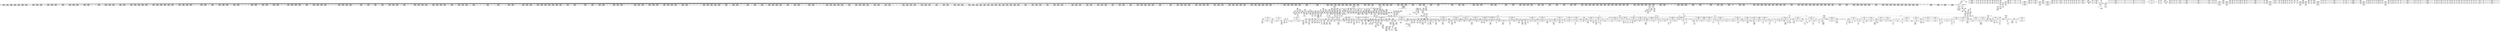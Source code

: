 digraph {
	CE0x434c9d0 [shape=record,shape=Mrecord,label="{CE0x434c9d0|rcu_read_unlock:_tmp1|*SummSink*}"]
	CE0x436bd60 [shape=record,shape=Mrecord,label="{CE0x436bd60|2472:_%struct.cred*,_:_CRE_1920,1928_|*MultipleSource*|Function::task_sid&Arg::task::|Function::current_has_perm&Arg::tsk::|Function::selinux_task_getscheduler&Arg::p::|security/selinux/hooks.c,208}"]
	CE0x43d1d70 [shape=record,shape=Mrecord,label="{CE0x43d1d70|_call_void_asm_sideeffect_,_memory_,_dirflag_,_fpsr_,_flags_()_#3,_!dbg_!27714,_!srcloc_!27715|include/linux/rcupdate.h,239|*SummSink*}"]
	CE0x4347110 [shape=record,shape=Mrecord,label="{CE0x4347110|task_sid:_land.lhs.true}"]
	CE0x42f6dd0 [shape=record,shape=Mrecord,label="{CE0x42f6dd0|get_current:_entry|*SummSource*}"]
	CE0x4322a00 [shape=record,shape=Mrecord,label="{CE0x4322a00|rcu_read_lock:_tmp9|include/linux/rcupdate.h,882}"]
	CE0x43badd0 [shape=record,shape=Mrecord,label="{CE0x43badd0|__preempt_count_add:_bb}"]
	CE0x43b6db0 [shape=record,shape=Mrecord,label="{CE0x43b6db0|task_sid:_tmp8|security/selinux/hooks.c,208|*SummSource*}"]
	CE0x43388c0 [shape=record,shape=Mrecord,label="{CE0x43388c0|_call_void_mcount()_#3|*SummSource*}"]
	CE0x4395630 [shape=record,shape=Mrecord,label="{CE0x4395630|2472:_%struct.cred*,_:_CRE_6504,6512_|*MultipleSource*|Function::task_sid&Arg::task::|Function::current_has_perm&Arg::tsk::|Function::selinux_task_getscheduler&Arg::p::|security/selinux/hooks.c,208}"]
	CE0x4338c30 [shape=record,shape=Mrecord,label="{CE0x4338c30|current_sid:_tmp6|security/selinux/hooks.c,218}"]
	CE0x43f4bc0 [shape=record,shape=Mrecord,label="{CE0x43f4bc0|__rcu_read_unlock:_entry|*SummSource*}"]
	CE0x442daa0 [shape=record,shape=Mrecord,label="{CE0x442daa0|__preempt_count_add:_tmp2|*SummSink*}"]
	CE0x44192e0 [shape=record,shape=Mrecord,label="{CE0x44192e0|GLOBAL:___preempt_count_sub|*Constant*|*SummSource*}"]
	CE0x43882d0 [shape=record,shape=Mrecord,label="{CE0x43882d0|2472:_%struct.cred*,_:_CRE_5896,5904_|*MultipleSource*|Function::task_sid&Arg::task::|Function::current_has_perm&Arg::tsk::|Function::selinux_task_getscheduler&Arg::p::|security/selinux/hooks.c,208}"]
	CE0x43f20d0 [shape=record,shape=Mrecord,label="{CE0x43f20d0|rcu_read_unlock:_tmp21|include/linux/rcupdate.h,935|*SummSink*}"]
	CE0x434b740 [shape=record,shape=Mrecord,label="{CE0x434b740|cred_sid:_tmp5|security/selinux/hooks.c,196|*SummSink*}"]
	CE0x436d4f0 [shape=record,shape=Mrecord,label="{CE0x436d4f0|2472:_%struct.cred*,_:_CRE_2016,2020_|*MultipleSource*|Function::task_sid&Arg::task::|Function::current_has_perm&Arg::tsk::|Function::selinux_task_getscheduler&Arg::p::|security/selinux/hooks.c,208}"]
	CE0x4377900 [shape=record,shape=Mrecord,label="{CE0x4377900|2472:_%struct.cred*,_:_CRE_2596,2598_|*MultipleSource*|Function::task_sid&Arg::task::|Function::current_has_perm&Arg::tsk::|Function::selinux_task_getscheduler&Arg::p::|security/selinux/hooks.c,208}"]
	CE0x43abca0 [shape=record,shape=Mrecord,label="{CE0x43abca0|rcu_read_lock:_land.lhs.true2|*SummSource*}"]
	CE0x437e150 [shape=record,shape=Mrecord,label="{CE0x437e150|2472:_%struct.cred*,_:_CRE_2908,2909_}"]
	CE0x43d45c0 [shape=record,shape=Mrecord,label="{CE0x43d45c0|__rcu_read_lock:_tmp2|*SummSink*}"]
	CE0x435cd80 [shape=record,shape=Mrecord,label="{CE0x435cd80|2472:_%struct.cred*,_:_CRE_224,232_|*MultipleSource*|Function::task_sid&Arg::task::|Function::current_has_perm&Arg::tsk::|Function::selinux_task_getscheduler&Arg::p::|security/selinux/hooks.c,208}"]
	CE0x42e7b90 [shape=record,shape=Mrecord,label="{CE0x42e7b90|current_sid:_tmp20|security/selinux/hooks.c,218|*SummSink*}"]
	CE0x4307cc0 [shape=record,shape=Mrecord,label="{CE0x4307cc0|current_has_perm:_call|security/selinux/hooks.c,1542|*SummSource*}"]
	CE0x4311f40 [shape=record,shape=Mrecord,label="{CE0x4311f40|i64_1|*Constant*}"]
	CE0x42febd0 [shape=record,shape=Mrecord,label="{CE0x42febd0|2472:_%struct.cred*,_:_CRE_692,693_}"]
	CE0x4372350 [shape=record,shape=Mrecord,label="{CE0x4372350|2472:_%struct.cred*,_:_CRE_2312,2320_|*MultipleSource*|Function::task_sid&Arg::task::|Function::current_has_perm&Arg::tsk::|Function::selinux_task_getscheduler&Arg::p::|security/selinux/hooks.c,208}"]
	CE0x43f3370 [shape=record,shape=Mrecord,label="{CE0x43f3370|GLOBAL:_rcu_lock_release|*Constant*|*SummSink*}"]
	CE0x4320910 [shape=record,shape=Mrecord,label="{CE0x4320910|rcu_read_lock:_if.end|*SummSource*}"]
	CE0x434c760 [shape=record,shape=Mrecord,label="{CE0x434c760|rcu_read_unlock:_tmp1|*SummSource*}"]
	CE0x43b3ee0 [shape=record,shape=Mrecord,label="{CE0x43b3ee0|get_current:_bb}"]
	CE0x43513c0 [shape=record,shape=Mrecord,label="{CE0x43513c0|2472:_%struct.cred*,_:_CRE_320,328_|*MultipleSource*|Function::task_sid&Arg::task::|Function::current_has_perm&Arg::tsk::|Function::selinux_task_getscheduler&Arg::p::|security/selinux/hooks.c,208}"]
	CE0x42e66e0 [shape=record,shape=Mrecord,label="{CE0x42e66e0|current_sid:_tmp8|security/selinux/hooks.c,218|*SummSink*}"]
	CE0x4339500 [shape=record,shape=Mrecord,label="{CE0x4339500|rcu_read_lock:_call|include/linux/rcupdate.h,882|*SummSource*}"]
	CE0x438b9d0 [shape=record,shape=Mrecord,label="{CE0x438b9d0|2472:_%struct.cred*,_:_CRE_6200,6208_|*MultipleSource*|Function::task_sid&Arg::task::|Function::current_has_perm&Arg::tsk::|Function::selinux_task_getscheduler&Arg::p::|security/selinux/hooks.c,208}"]
	CE0x43c1d40 [shape=record,shape=Mrecord,label="{CE0x43c1d40|_call_void_mcount()_#3|*SummSource*}"]
	CE0x4379810 [shape=record,shape=Mrecord,label="{CE0x4379810|2472:_%struct.cred*,_:_CRE_2704,2712_|*MultipleSource*|Function::task_sid&Arg::task::|Function::current_has_perm&Arg::tsk::|Function::selinux_task_getscheduler&Arg::p::|security/selinux/hooks.c,208}"]
	CE0x43b0250 [shape=record,shape=Mrecord,label="{CE0x43b0250|task_sid:_tmp25|security/selinux/hooks.c,208}"]
	CE0x43f1010 [shape=record,shape=Mrecord,label="{CE0x43f1010|rcu_read_unlock:_tmp19|include/linux/rcupdate.h,933|*SummSource*}"]
	CE0x43f47d0 [shape=record,shape=Mrecord,label="{CE0x43f47d0|GLOBAL:___rcu_read_unlock|*Constant*|*SummSource*}"]
	CE0x4308930 [shape=record,shape=Mrecord,label="{CE0x4308930|_ret_i32_%tmp24,_!dbg_!27742|security/selinux/hooks.c,220|*SummSink*}"]
	CE0x42ea280 [shape=record,shape=Mrecord,label="{CE0x42ea280|_ret_i32_%call2,_!dbg_!27718|security/selinux/hooks.c,1544}"]
	CE0x437d800 [shape=record,shape=Mrecord,label="{CE0x437d800|2472:_%struct.cred*,_:_CRE_2900,2904_|*MultipleSource*|Function::task_sid&Arg::task::|Function::current_has_perm&Arg::tsk::|Function::selinux_task_getscheduler&Arg::p::|security/selinux/hooks.c,208}"]
	CE0x4317320 [shape=record,shape=Mrecord,label="{CE0x4317320|2472:_%struct.cred*,_:_CRE_400,408_|*MultipleSource*|Function::task_sid&Arg::task::|Function::current_has_perm&Arg::tsk::|Function::selinux_task_getscheduler&Arg::p::|security/selinux/hooks.c,208}"]
	CE0x43adce0 [shape=record,shape=Mrecord,label="{CE0x43adce0|task_sid:_tmp21|security/selinux/hooks.c,208|*SummSource*}"]
	CE0x4378e60 [shape=record,shape=Mrecord,label="{CE0x4378e60|2472:_%struct.cred*,_:_CRE_2680,2688_|*MultipleSource*|Function::task_sid&Arg::task::|Function::current_has_perm&Arg::tsk::|Function::selinux_task_getscheduler&Arg::p::|security/selinux/hooks.c,208}"]
	CE0x437b1d0 [shape=record,shape=Mrecord,label="{CE0x437b1d0|2472:_%struct.cred*,_:_CRE_2784,2792_|*MultipleSource*|Function::task_sid&Arg::task::|Function::current_has_perm&Arg::tsk::|Function::selinux_task_getscheduler&Arg::p::|security/selinux/hooks.c,208}"]
	CE0x4418ce0 [shape=record,shape=Mrecord,label="{CE0x4418ce0|i64*_getelementptr_inbounds_(_4_x_i64_,_4_x_i64_*___llvm_gcov_ctr130,_i64_0,_i64_3)|*Constant*}"]
	CE0x4313b50 [shape=record,shape=Mrecord,label="{CE0x4313b50|i1_true|*Constant*|*SummSource*}"]
	CE0x4332310 [shape=record,shape=Mrecord,label="{CE0x4332310|current_sid:_security|security/selinux/hooks.c,218|*SummSink*}"]
	CE0x43148f0 [shape=record,shape=Mrecord,label="{CE0x43148f0|current_sid:_tmp3}"]
	CE0x4398cd0 [shape=record,shape=Mrecord,label="{CE0x4398cd0|2472:_%struct.cred*,_:_CRE_6680,6684_|*MultipleSource*|Function::task_sid&Arg::task::|Function::current_has_perm&Arg::tsk::|Function::selinux_task_getscheduler&Arg::p::|security/selinux/hooks.c,208}"]
	CE0x4303be0 [shape=record,shape=Mrecord,label="{CE0x4303be0|%struct.task_struct*_(%struct.task_struct**)*_asm_movq_%gs:$_1:P_,$0_,_r,im,_dirflag_,_fpsr_,_flags_|*SummSink*}"]
	CE0x43d5e20 [shape=record,shape=Mrecord,label="{CE0x43d5e20|rcu_read_unlock:_if.end}"]
	CE0x4300ed0 [shape=record,shape=Mrecord,label="{CE0x4300ed0|current_sid:_tmp22|security/selinux/hooks.c,218}"]
	CE0x4367dc0 [shape=record,shape=Mrecord,label="{CE0x4367dc0|task_sid:_tmp19|security/selinux/hooks.c,208|*SummSource*}"]
	CE0x4372a70 [shape=record,shape=Mrecord,label="{CE0x4372a70|2472:_%struct.cred*,_:_CRE_2336,2344_|*MultipleSource*|Function::task_sid&Arg::task::|Function::current_has_perm&Arg::tsk::|Function::selinux_task_getscheduler&Arg::p::|security/selinux/hooks.c,208}"]
	CE0x4321690 [shape=record,shape=Mrecord,label="{CE0x4321690|current_sid:_tmp4|security/selinux/hooks.c,218|*SummSink*}"]
	CE0x435b0b0 [shape=record,shape=Mrecord,label="{CE0x435b0b0|_call_void_rcu_lock_acquire(%struct.lockdep_map*_rcu_lock_map)_#10,_!dbg_!27711|include/linux/rcupdate.h,881}"]
	CE0x4427c30 [shape=record,shape=Mrecord,label="{CE0x4427c30|_call_void_mcount()_#3}"]
	CE0x42f5200 [shape=record,shape=Mrecord,label="{CE0x42f5200|i64_ptrtoint_(i8*_blockaddress(_rcu_lock_acquire,_%__here)_to_i64)|*Constant*|*SummSource*}"]
	CE0x43e4bf0 [shape=record,shape=Mrecord,label="{CE0x43e4bf0|__rcu_read_lock:_tmp4|include/linux/rcupdate.h,239|*SummSink*}"]
	CE0x43124b0 [shape=record,shape=Mrecord,label="{CE0x43124b0|_call_void_rcu_read_lock()_#10,_!dbg_!27712|security/selinux/hooks.c,207}"]
	CE0x437e0a0 [shape=record,shape=Mrecord,label="{CE0x437e0a0|2472:_%struct.cred*,_:_CRE_2907,2908_}"]
	CE0x43b54f0 [shape=record,shape=Mrecord,label="{CE0x43b54f0|task_sid:_call|security/selinux/hooks.c,208|*SummSource*}"]
	CE0x43544f0 [shape=record,shape=Mrecord,label="{CE0x43544f0|i64*_getelementptr_inbounds_(_11_x_i64_,_11_x_i64_*___llvm_gcov_ctr127,_i64_0,_i64_8)|*Constant*|*SummSink*}"]
	CE0x4392550 [shape=record,shape=Mrecord,label="{CE0x4392550|2472:_%struct.cred*,_:_CRE_6357,6358_}"]
	CE0x438e400 [shape=record,shape=Mrecord,label="{CE0x438e400|2472:_%struct.cred*,_:_CRE_6302,6303_}"]
	CE0x4352ad0 [shape=record,shape=Mrecord,label="{CE0x4352ad0|2472:_%struct.cred*,_:_CRE_144,152_|*MultipleSource*|Function::task_sid&Arg::task::|Function::current_has_perm&Arg::tsk::|Function::selinux_task_getscheduler&Arg::p::|security/selinux/hooks.c,208}"]
	CE0x438e1a0 [shape=record,shape=Mrecord,label="{CE0x438e1a0|2472:_%struct.cred*,_:_CRE_6300,6301_}"]
	CE0x435bcd0 [shape=record,shape=Mrecord,label="{CE0x435bcd0|2472:_%struct.cred*,_:_CRE_192,200_|*MultipleSource*|Function::task_sid&Arg::task::|Function::current_has_perm&Arg::tsk::|Function::selinux_task_getscheduler&Arg::p::|security/selinux/hooks.c,208}"]
	CE0x431a540 [shape=record,shape=Mrecord,label="{CE0x431a540|task_sid:_tmp1|*SummSource*}"]
	CE0x43f3830 [shape=record,shape=Mrecord,label="{CE0x43f3830|_ret_void,_!dbg_!27717|include/linux/rcupdate.h,424|*SummSink*}"]
	CE0x4332f80 [shape=record,shape=Mrecord,label="{CE0x4332f80|get_current:_tmp3}"]
	CE0x4354070 [shape=record,shape=Mrecord,label="{CE0x4354070|_call_void_mcount()_#3|*SummSink*}"]
	CE0x43f1400 [shape=record,shape=Mrecord,label="{CE0x43f1400|rcu_read_unlock:_tmp20|include/linux/rcupdate.h,933}"]
	CE0x43636f0 [shape=record,shape=Mrecord,label="{CE0x43636f0|2472:_%struct.cred*,_:_CRE_592,600_|*MultipleSource*|Function::task_sid&Arg::task::|Function::current_has_perm&Arg::tsk::|Function::selinux_task_getscheduler&Arg::p::|security/selinux/hooks.c,208}"]
	CE0x43afca0 [shape=record,shape=Mrecord,label="{CE0x43afca0|i64*_getelementptr_inbounds_(_13_x_i64_,_13_x_i64_*___llvm_gcov_ctr126,_i64_0,_i64_11)|*Constant*}"]
	CE0x42ec1f0 [shape=record,shape=Mrecord,label="{CE0x42ec1f0|__rcu_read_lock:_tmp|*SummSource*}"]
	CE0x4430910 [shape=record,shape=Mrecord,label="{CE0x4430910|__rcu_read_unlock:_tmp2}"]
	CE0x438fbc0 [shape=record,shape=Mrecord,label="{CE0x438fbc0|2472:_%struct.cred*,_:_CRE_6322,6323_}"]
	CE0x43d13e0 [shape=record,shape=Mrecord,label="{CE0x43d13e0|rcu_read_unlock:_do.body}"]
	CE0x43f2730 [shape=record,shape=Mrecord,label="{CE0x43f2730|rcu_read_unlock:_tmp22|include/linux/rcupdate.h,935}"]
	CE0x43876f0 [shape=record,shape=Mrecord,label="{CE0x43876f0|2472:_%struct.cred*,_:_CRE_5856,5860_|*MultipleSource*|Function::task_sid&Arg::task::|Function::current_has_perm&Arg::tsk::|Function::selinux_task_getscheduler&Arg::p::|security/selinux/hooks.c,208}"]
	CE0x439eb80 [shape=record,shape=Mrecord,label="{CE0x439eb80|task_sid:_tmp14|security/selinux/hooks.c,208|*SummSource*}"]
	CE0x43d2fc0 [shape=record,shape=Mrecord,label="{CE0x43d2fc0|__rcu_read_lock:_tmp4|include/linux/rcupdate.h,239}"]
	CE0x4390c60 [shape=record,shape=Mrecord,label="{CE0x4390c60|2472:_%struct.cred*,_:_CRE_6336,6337_}"]
	CE0x4387950 [shape=record,shape=Mrecord,label="{CE0x4387950|2472:_%struct.cred*,_:_CRE_5864,5872_|*MultipleSource*|Function::task_sid&Arg::task::|Function::current_has_perm&Arg::tsk::|Function::selinux_task_getscheduler&Arg::p::|security/selinux/hooks.c,208}"]
	CE0x43dd0d0 [shape=record,shape=Mrecord,label="{CE0x43dd0d0|i8*_getelementptr_inbounds_(_25_x_i8_,_25_x_i8_*_.str45,_i32_0,_i32_0)|*Constant*|*SummSource*}"]
	CE0x43642a0 [shape=record,shape=Mrecord,label="{CE0x43642a0|2472:_%struct.cred*,_:_CRE_632,640_|*MultipleSource*|Function::task_sid&Arg::task::|Function::current_has_perm&Arg::tsk::|Function::selinux_task_getscheduler&Arg::p::|security/selinux/hooks.c,208}"]
	CE0x4396bc0 [shape=record,shape=Mrecord,label="{CE0x4396bc0|2472:_%struct.cred*,_:_CRE_6576,6584_|*MultipleSource*|Function::task_sid&Arg::task::|Function::current_has_perm&Arg::tsk::|Function::selinux_task_getscheduler&Arg::p::|security/selinux/hooks.c,208}"]
	CE0x42fb8e0 [shape=record,shape=Mrecord,label="{CE0x42fb8e0|COLLAPSED:_GCMRE___llvm_gcov_ctr125_internal_global_11_x_i64_zeroinitializer:_elem_0:default:}"]
	CE0x43665e0 [shape=record,shape=Mrecord,label="{CE0x43665e0|2472:_%struct.cred*,_:_CRE_744,760_|*MultipleSource*|Function::task_sid&Arg::task::|Function::current_has_perm&Arg::tsk::|Function::selinux_task_getscheduler&Arg::p::|security/selinux/hooks.c,208}"]
	CE0x441c470 [shape=record,shape=Mrecord,label="{CE0x441c470|i64*_getelementptr_inbounds_(_4_x_i64_,_4_x_i64_*___llvm_gcov_ctr134,_i64_0,_i64_3)|*Constant*|*SummSink*}"]
	CE0x44296e0 [shape=record,shape=Mrecord,label="{CE0x44296e0|rcu_lock_release:_tmp|*SummSource*}"]
	CE0x4332630 [shape=record,shape=Mrecord,label="{CE0x4332630|COLLAPSED:_CMRE:_elem_0::|security/selinux/hooks.c,218}"]
	CE0x439cf60 [shape=record,shape=Mrecord,label="{CE0x439cf60|task_sid:_tmp11|security/selinux/hooks.c,208|*SummSink*}"]
	CE0x4427780 [shape=record,shape=Mrecord,label="{CE0x4427780|__preempt_count_add:_tmp5|./arch/x86/include/asm/preempt.h,72}"]
	CE0x4345390 [shape=record,shape=Mrecord,label="{CE0x4345390|i32_77|*Constant*|*SummSink*}"]
	CE0x42f8da0 [shape=record,shape=Mrecord,label="{CE0x42f8da0|selinux_task_getscheduler:_tmp2|*SummSink*}"]
	CE0x42e6920 [shape=record,shape=Mrecord,label="{CE0x42e6920|current_sid:_tobool1|security/selinux/hooks.c,218|*SummSource*}"]
	CE0x4318ec0 [shape=record,shape=Mrecord,label="{CE0x4318ec0|rcu_read_lock:_entry|*SummSink*}"]
	CE0x43945f0 [shape=record,shape=Mrecord,label="{CE0x43945f0|2472:_%struct.cred*,_:_CRE_6472,6474_|*MultipleSource*|Function::task_sid&Arg::task::|Function::current_has_perm&Arg::tsk::|Function::selinux_task_getscheduler&Arg::p::|security/selinux/hooks.c,208}"]
	CE0x439a860 [shape=record,shape=Mrecord,label="{CE0x439a860|2472:_%struct.cred*,_:_CRE_10592,10600_|*MultipleSource*|Function::task_sid&Arg::task::|Function::current_has_perm&Arg::tsk::|Function::selinux_task_getscheduler&Arg::p::|security/selinux/hooks.c,208}"]
	CE0x4348e80 [shape=record,shape=Mrecord,label="{CE0x4348e80|__rcu_read_lock:_tmp1|*SummSource*}"]
	CE0x431e6e0 [shape=record,shape=Mrecord,label="{CE0x431e6e0|task_sid:_do.body5|*SummSink*}"]
	CE0x43b5c70 [shape=record,shape=Mrecord,label="{CE0x43b5c70|GLOBAL:___llvm_gcov_ctr126|Global_var:__llvm_gcov_ctr126}"]
	CE0x43d1ed0 [shape=record,shape=Mrecord,label="{CE0x43d1ed0|i64*_getelementptr_inbounds_(_4_x_i64_,_4_x_i64_*___llvm_gcov_ctr128,_i64_0,_i64_3)|*Constant*}"]
	CE0x4427470 [shape=record,shape=Mrecord,label="{CE0x4427470|rcu_lock_release:___here|*SummSource*}"]
	CE0x43de9f0 [shape=record,shape=Mrecord,label="{CE0x43de9f0|rcu_read_lock:_tmp19|include/linux/rcupdate.h,882|*SummSink*}"]
	CE0x438b050 [shape=record,shape=Mrecord,label="{CE0x438b050|2472:_%struct.cred*,_:_CRE_6176,6180_|*MultipleSource*|Function::task_sid&Arg::task::|Function::current_has_perm&Arg::tsk::|Function::selinux_task_getscheduler&Arg::p::|security/selinux/hooks.c,208}"]
	CE0x43ed8f0 [shape=record,shape=Mrecord,label="{CE0x43ed8f0|i64*_getelementptr_inbounds_(_11_x_i64_,_11_x_i64_*___llvm_gcov_ctr132,_i64_0,_i64_8)|*Constant*|*SummSource*}"]
	CE0x438ed80 [shape=record,shape=Mrecord,label="{CE0x438ed80|2472:_%struct.cred*,_:_CRE_6310,6311_}"]
	CE0x43a80a0 [shape=record,shape=Mrecord,label="{CE0x43a80a0|i32_0|*Constant*}"]
	CE0x43c7230 [shape=record,shape=Mrecord,label="{CE0x43c7230|i64*_getelementptr_inbounds_(_4_x_i64_,_4_x_i64_*___llvm_gcov_ctr129,_i64_0,_i64_2)|*Constant*|*SummSink*}"]
	CE0x4334b80 [shape=record,shape=Mrecord,label="{CE0x4334b80|2472:_%struct.cred*,_:_CRE_448,456_|*MultipleSource*|Function::task_sid&Arg::task::|Function::current_has_perm&Arg::tsk::|Function::selinux_task_getscheduler&Arg::p::|security/selinux/hooks.c,208}"]
	CE0x43aee80 [shape=record,shape=Mrecord,label="{CE0x43aee80|task_sid:_tmp23|security/selinux/hooks.c,208|*SummSink*}"]
	CE0x437bbb0 [shape=record,shape=Mrecord,label="{CE0x437bbb0|2472:_%struct.cred*,_:_CRE_2816,2824_|*MultipleSource*|Function::task_sid&Arg::task::|Function::current_has_perm&Arg::tsk::|Function::selinux_task_getscheduler&Arg::p::|security/selinux/hooks.c,208}"]
	CE0x438b770 [shape=record,shape=Mrecord,label="{CE0x438b770|2472:_%struct.cred*,_:_CRE_6196,6200_|*MultipleSource*|Function::task_sid&Arg::task::|Function::current_has_perm&Arg::tsk::|Function::selinux_task_getscheduler&Arg::p::|security/selinux/hooks.c,208}"]
	CE0x4425a50 [shape=record,shape=Mrecord,label="{CE0x4425a50|__preempt_count_sub:_tmp|*SummSink*}"]
	CE0x4380950 [shape=record,shape=Mrecord,label="{CE0x4380950|2472:_%struct.cred*,_:_CRE_2942,2943_}"]
	CE0x4312270 [shape=record,shape=Mrecord,label="{CE0x4312270|selinux_task_getscheduler:_tmp|*SummSource*}"]
	CE0x4315500 [shape=record,shape=Mrecord,label="{CE0x4315500|i64*_getelementptr_inbounds_(_11_x_i64_,_11_x_i64_*___llvm_gcov_ctr125,_i64_0,_i64_0)|*Constant*}"]
	CE0x43a9e80 [shape=record,shape=Mrecord,label="{CE0x43a9e80|_call_void_rcu_lock_acquire(%struct.lockdep_map*_rcu_lock_map)_#10,_!dbg_!27711|include/linux/rcupdate.h,881|*SummSink*}"]
	CE0x43194f0 [shape=record,shape=Mrecord,label="{CE0x43194f0|2472:_%struct.cred*,_:_CRE_232,240_|*MultipleSource*|Function::task_sid&Arg::task::|Function::current_has_perm&Arg::tsk::|Function::selinux_task_getscheduler&Arg::p::|security/selinux/hooks.c,208}"]
	CE0x43aa880 [shape=record,shape=Mrecord,label="{CE0x43aa880|cred_sid:_tmp6|security/selinux/hooks.c,197}"]
	CE0x4386190 [shape=record,shape=Mrecord,label="{CE0x4386190|2472:_%struct.cred*,_:_CRE_3128,3136_|*MultipleSource*|Function::task_sid&Arg::task::|Function::current_has_perm&Arg::tsk::|Function::selinux_task_getscheduler&Arg::p::|security/selinux/hooks.c,208}"]
	CE0x43b7ea0 [shape=record,shape=Mrecord,label="{CE0x43b7ea0|__rcu_read_lock:_do.end|*SummSink*}"]
	CE0x4302e20 [shape=record,shape=Mrecord,label="{CE0x4302e20|GLOBAL:___llvm_gcov_ctr127|Global_var:__llvm_gcov_ctr127|*SummSource*}"]
	CE0x4393ed0 [shape=record,shape=Mrecord,label="{CE0x4393ed0|2472:_%struct.cred*,_:_CRE_6448,6456_|*MultipleSource*|Function::task_sid&Arg::task::|Function::current_has_perm&Arg::tsk::|Function::selinux_task_getscheduler&Arg::p::|security/selinux/hooks.c,208}"]
	CE0x4382110 [shape=record,shape=Mrecord,label="{CE0x4382110|2472:_%struct.cred*,_:_CRE_2962,2963_}"]
	CE0x436faf0 [shape=record,shape=Mrecord,label="{CE0x436faf0|2472:_%struct.cred*,_:_CRE_2112,2120_|*MultipleSource*|Function::task_sid&Arg::task::|Function::current_has_perm&Arg::tsk::|Function::selinux_task_getscheduler&Arg::p::|security/selinux/hooks.c,208}"]
	CE0x42fee80 [shape=record,shape=Mrecord,label="{CE0x42fee80|2472:_%struct.cred*,_:_CRE_695,696_}"]
	CE0x439e790 [shape=record,shape=Mrecord,label="{CE0x439e790|i64_6|*Constant*|*SummSink*}"]
	CE0x4337150 [shape=record,shape=Mrecord,label="{CE0x4337150|i64*_getelementptr_inbounds_(_4_x_i64_,_4_x_i64_*___llvm_gcov_ctr135,_i64_0,_i64_3)|*Constant*}"]
	CE0x42fbe50 [shape=record,shape=Mrecord,label="{CE0x42fbe50|i64_1|*Constant*}"]
	CE0x436dea0 [shape=record,shape=Mrecord,label="{CE0x436dea0|2472:_%struct.cred*,_:_CRE_2040,2044_|*MultipleSource*|Function::task_sid&Arg::task::|Function::current_has_perm&Arg::tsk::|Function::selinux_task_getscheduler&Arg::p::|security/selinux/hooks.c,208}"]
	CE0x42fb610 [shape=record,shape=Mrecord,label="{CE0x42fb610|current_sid:_tmp11|security/selinux/hooks.c,218|*SummSource*}"]
	CE0x43e02c0 [shape=record,shape=Mrecord,label="{CE0x43e02c0|i64*_getelementptr_inbounds_(_11_x_i64_,_11_x_i64_*___llvm_gcov_ctr132,_i64_0,_i64_1)|*Constant*}"]
	CE0x4399190 [shape=record,shape=Mrecord,label="{CE0x4399190|2472:_%struct.cred*,_:_CRE_10528,10536_|*MultipleSource*|Function::task_sid&Arg::task::|Function::current_has_perm&Arg::tsk::|Function::selinux_task_getscheduler&Arg::p::|security/selinux/hooks.c,208}"]
	CE0x43ea4a0 [shape=record,shape=Mrecord,label="{CE0x43ea4a0|rcu_lock_release:_tmp|*SummSink*}"]
	CE0x4374980 [shape=record,shape=Mrecord,label="{CE0x4374980|2472:_%struct.cred*,_:_CRE_2480,2488_|*MultipleSource*|Function::task_sid&Arg::task::|Function::current_has_perm&Arg::tsk::|Function::selinux_task_getscheduler&Arg::p::|security/selinux/hooks.c,208}"]
	CE0x4338dd0 [shape=record,shape=Mrecord,label="{CE0x4338dd0|current_sid:_tmp6|security/selinux/hooks.c,218|*SummSource*}"]
	CE0x4368c80 [shape=record,shape=Mrecord,label="{CE0x4368c80|i32_208|*Constant*|*SummSink*}"]
	CE0x434b040 [shape=record,shape=Mrecord,label="{CE0x434b040|i64*_getelementptr_inbounds_(_2_x_i64_,_2_x_i64_*___llvm_gcov_ctr131,_i64_0,_i64_0)|*Constant*|*SummSink*}"]
	CE0x43e1a20 [shape=record,shape=Mrecord,label="{CE0x43e1a20|rcu_read_unlock:_call|include/linux/rcupdate.h,933|*SummSink*}"]
	CE0x438d650 [shape=record,shape=Mrecord,label="{CE0x438d650|2472:_%struct.cred*,_:_CRE_6290,6291_}"]
	CE0x43e4810 [shape=record,shape=Mrecord,label="{CE0x43e4810|rcu_read_unlock:_tmp15|include/linux/rcupdate.h,933|*SummSource*}"]
	CE0x4360040 [shape=record,shape=Mrecord,label="{CE0x4360040|rcu_read_unlock:_tmp16|include/linux/rcupdate.h,933|*SummSource*}"]
	CE0x42f3d30 [shape=record,shape=Mrecord,label="{CE0x42f3d30|task_sid:_task|Function::task_sid&Arg::task::|*SummSource*}"]
	CE0x42ed700 [shape=record,shape=Mrecord,label="{CE0x42ed700|i32_1|*Constant*}"]
	CE0x43ea230 [shape=record,shape=Mrecord,label="{CE0x43ea230|rcu_read_unlock:_if.then|*SummSource*}"]
	CE0x431e450 [shape=record,shape=Mrecord,label="{CE0x431e450|task_sid:_land.lhs.true2|*SummSink*}"]
	CE0x43ebd50 [shape=record,shape=Mrecord,label="{CE0x43ebd50|__rcu_read_unlock:_tmp4|include/linux/rcupdate.h,244}"]
	CE0x431efa0 [shape=record,shape=Mrecord,label="{CE0x431efa0|current_sid:_tmp8|security/selinux/hooks.c,218|*SummSource*}"]
	CE0x4425060 [shape=record,shape=Mrecord,label="{CE0x4425060|__preempt_count_add:_do.end|*SummSource*}"]
	CE0x4372f30 [shape=record,shape=Mrecord,label="{CE0x4372f30|2472:_%struct.cred*,_:_CRE_2352,2360_|*MultipleSource*|Function::task_sid&Arg::task::|Function::current_has_perm&Arg::tsk::|Function::selinux_task_getscheduler&Arg::p::|security/selinux/hooks.c,208}"]
	CE0x431d370 [shape=record,shape=Mrecord,label="{CE0x431d370|i64_0|*Constant*}"]
	CE0x43d3590 [shape=record,shape=Mrecord,label="{CE0x43d3590|__preempt_count_add:_val|Function::__preempt_count_add&Arg::val::|*SummSource*}"]
	CE0x42ed290 [shape=record,shape=Mrecord,label="{CE0x42ed290|rcu_read_lock:_tobool|include/linux/rcupdate.h,882}"]
	CE0x43613c0 [shape=record,shape=Mrecord,label="{CE0x43613c0|rcu_read_lock:_tmp15|include/linux/rcupdate.h,882|*SummSource*}"]
	CE0x4386fd0 [shape=record,shape=Mrecord,label="{CE0x4386fd0|2472:_%struct.cred*,_:_CRE_3160,3164_|*MultipleSource*|Function::task_sid&Arg::task::|Function::current_has_perm&Arg::tsk::|Function::selinux_task_getscheduler&Arg::p::|security/selinux/hooks.c,208}"]
	CE0x438df40 [shape=record,shape=Mrecord,label="{CE0x438df40|2472:_%struct.cred*,_:_CRE_6298,6299_}"]
	CE0x4310150 [shape=record,shape=Mrecord,label="{CE0x4310150|current_has_perm:_tmp2|*SummSink*}"]
	CE0x43ddd60 [shape=record,shape=Mrecord,label="{CE0x43ddd60|i8*_getelementptr_inbounds_(_42_x_i8_,_42_x_i8_*_.str46,_i32_0,_i32_0)|*Constant*|*SummSink*}"]
	CE0x4360e10 [shape=record,shape=Mrecord,label="{CE0x4360e10|rcu_read_lock:_tmp14|include/linux/rcupdate.h,882|*SummSource*}"]
	CE0x441bce0 [shape=record,shape=Mrecord,label="{CE0x441bce0|GLOBAL:___preempt_count|Global_var:__preempt_count|*SummSink*}"]
	CE0x43768d0 [shape=record,shape=Mrecord,label="{CE0x43768d0|2472:_%struct.cred*,_:_CRE_2535,2536_}"]
	CE0x4395fb0 [shape=record,shape=Mrecord,label="{CE0x4395fb0|2472:_%struct.cred*,_:_CRE_6536,6544_|*MultipleSource*|Function::task_sid&Arg::task::|Function::current_has_perm&Arg::tsk::|Function::selinux_task_getscheduler&Arg::p::|security/selinux/hooks.c,208}"]
	CE0x43decd0 [shape=record,shape=Mrecord,label="{CE0x43decd0|rcu_read_lock:_tmp17|include/linux/rcupdate.h,882|*SummSink*}"]
	CE0x42fefb0 [shape=record,shape=Mrecord,label="{CE0x42fefb0|2472:_%struct.cred*,_:_CRE_696,697_}"]
	CE0x43bba60 [shape=record,shape=Mrecord,label="{CE0x43bba60|i64*_getelementptr_inbounds_(_4_x_i64_,_4_x_i64_*___llvm_gcov_ctr134,_i64_0,_i64_2)|*Constant*}"]
	CE0x4376c60 [shape=record,shape=Mrecord,label="{CE0x4376c60|2472:_%struct.cred*,_:_CRE_2568,2576_|*MultipleSource*|Function::task_sid&Arg::task::|Function::current_has_perm&Arg::tsk::|Function::selinux_task_getscheduler&Arg::p::|security/selinux/hooks.c,208}"]
	CE0x43f2f80 [shape=record,shape=Mrecord,label="{CE0x43f2f80|rcu_lock_release:_entry|*SummSource*}"]
	CE0x439e090 [shape=record,shape=Mrecord,label="{CE0x439e090|task_sid:_tobool4|security/selinux/hooks.c,208}"]
	CE0x43bf0c0 [shape=record,shape=Mrecord,label="{CE0x43bf0c0|rcu_lock_acquire:_tmp6|*SummSink*}"]
	CE0x438bc30 [shape=record,shape=Mrecord,label="{CE0x438bc30|2472:_%struct.cred*,_:_CRE_6208,6216_|*MultipleSource*|Function::task_sid&Arg::task::|Function::current_has_perm&Arg::tsk::|Function::selinux_task_getscheduler&Arg::p::|security/selinux/hooks.c,208}"]
	CE0x4395890 [shape=record,shape=Mrecord,label="{CE0x4395890|2472:_%struct.cred*,_:_CRE_6512,6520_|*MultipleSource*|Function::task_sid&Arg::task::|Function::current_has_perm&Arg::tsk::|Function::selinux_task_getscheduler&Arg::p::|security/selinux/hooks.c,208}"]
	CE0x4331460 [shape=record,shape=Mrecord,label="{CE0x4331460|current_sid:_cred|security/selinux/hooks.c,218|*SummSink*}"]
	CE0x43de140 [shape=record,shape=Mrecord,label="{CE0x43de140|i64*_getelementptr_inbounds_(_11_x_i64_,_11_x_i64_*___llvm_gcov_ctr127,_i64_0,_i64_9)|*Constant*}"]
	CE0x4339f00 [shape=record,shape=Mrecord,label="{CE0x4339f00|i8*_getelementptr_inbounds_(_45_x_i8_,_45_x_i8_*_.str12,_i32_0,_i32_0)|*Constant*}"]
	CE0x43029a0 [shape=record,shape=Mrecord,label="{CE0x43029a0|rcu_read_lock:_call3|include/linux/rcupdate.h,882}"]
	CE0x430a730 [shape=record,shape=Mrecord,label="{CE0x430a730|current_sid:_tmp13|security/selinux/hooks.c,218|*SummSink*}"]
	CE0x43cd9b0 [shape=record,shape=Mrecord,label="{CE0x43cd9b0|COLLAPSED:_GCMRE___llvm_gcov_ctr129_internal_global_4_x_i64_zeroinitializer:_elem_0:default:}"]
	CE0x4331a30 [shape=record,shape=Mrecord,label="{CE0x4331a30|current_sid:_tmp21|security/selinux/hooks.c,218|*SummSource*}"]
	CE0x42f09f0 [shape=record,shape=Mrecord,label="{CE0x42f09f0|avc_has_perm:_requested|Function::avc_has_perm&Arg::requested::}"]
	CE0x430bcd0 [shape=record,shape=Mrecord,label="{CE0x430bcd0|_ret_i32_%call7,_!dbg_!27749|security/selinux/hooks.c,210|*SummSink*}"]
	CE0x43f3710 [shape=record,shape=Mrecord,label="{CE0x43f3710|rcu_lock_release:_entry}"]
	CE0x4365970 [shape=record,shape=Mrecord,label="{CE0x4365970|2472:_%struct.cred*,_:_CRE_702,703_}"]
	CE0x441d060 [shape=record,shape=Mrecord,label="{CE0x441d060|__preempt_count_sub:_val|Function::__preempt_count_sub&Arg::val::|*SummSource*}"]
	CE0x43868b0 [shape=record,shape=Mrecord,label="{CE0x43868b0|2472:_%struct.cred*,_:_CRE_3144,3148_|*MultipleSource*|Function::task_sid&Arg::task::|Function::current_has_perm&Arg::tsk::|Function::selinux_task_getscheduler&Arg::p::|security/selinux/hooks.c,208}"]
	CE0x43eb250 [shape=record,shape=Mrecord,label="{CE0x43eb250|_call_void_lockdep_rcu_suspicious(i8*_getelementptr_inbounds_(_25_x_i8_,_25_x_i8_*_.str45,_i32_0,_i32_0),_i32_934,_i8*_getelementptr_inbounds_(_44_x_i8_,_44_x_i8_*_.str47,_i32_0,_i32_0))_#10,_!dbg_!27726|include/linux/rcupdate.h,933}"]
	CE0x43d06e0 [shape=record,shape=Mrecord,label="{CE0x43d06e0|rcu_read_unlock:_call|include/linux/rcupdate.h,933}"]
	CE0x43bc4e0 [shape=record,shape=Mrecord,label="{CE0x43bc4e0|__preempt_count_sub:_bb|*SummSink*}"]
	CE0x4399ea0 [shape=record,shape=Mrecord,label="{CE0x4399ea0|2472:_%struct.cred*,_:_CRE_10568,10572_|*MultipleSource*|Function::task_sid&Arg::task::|Function::current_has_perm&Arg::tsk::|Function::selinux_task_getscheduler&Arg::p::|security/selinux/hooks.c,208}"]
	CE0x42f44a0 [shape=record,shape=Mrecord,label="{CE0x42f44a0|i32_(i32,_i32,_i16,_i32,_%struct.common_audit_data*)*_bitcast_(i32_(i32,_i32,_i16,_i32,_%struct.common_audit_data.495*)*_avc_has_perm_to_i32_(i32,_i32,_i16,_i32,_%struct.common_audit_data*)*)|*Constant*|*SummSink*}"]
	CE0x434d080 [shape=record,shape=Mrecord,label="{CE0x434d080|rcu_read_unlock:_call3|include/linux/rcupdate.h,933|*SummSink*}"]
	CE0x4302ad0 [shape=record,shape=Mrecord,label="{CE0x4302ad0|rcu_read_lock:_call3|include/linux/rcupdate.h,882|*SummSource*}"]
	CE0x4391bd0 [shape=record,shape=Mrecord,label="{CE0x4391bd0|2472:_%struct.cred*,_:_CRE_6349,6350_}"]
	CE0x443fea0 [shape=record,shape=Mrecord,label="{CE0x443fea0|__preempt_count_sub:_tmp5|./arch/x86/include/asm/preempt.h,77|*SummSource*}"]
	CE0x43ade10 [shape=record,shape=Mrecord,label="{CE0x43ade10|task_sid:_tmp21|security/selinux/hooks.c,208|*SummSink*}"]
	CE0x4301e30 [shape=record,shape=Mrecord,label="{CE0x4301e30|rcu_read_lock:_tmp11|include/linux/rcupdate.h,882}"]
	CE0x443d540 [shape=record,shape=Mrecord,label="{CE0x443d540|__preempt_count_sub:_tmp4|./arch/x86/include/asm/preempt.h,77|*SummSource*}"]
	CE0x435b580 [shape=record,shape=Mrecord,label="{CE0x435b580|task_sid:_bb}"]
	CE0x436b180 [shape=record,shape=Mrecord,label="{CE0x436b180|2472:_%struct.cred*,_:_CRE_1880,1888_|*MultipleSource*|Function::task_sid&Arg::task::|Function::current_has_perm&Arg::tsk::|Function::selinux_task_getscheduler&Arg::p::|security/selinux/hooks.c,208}"]
	CE0x43bf4b0 [shape=record,shape=Mrecord,label="{CE0x43bf4b0|rcu_lock_acquire:_tmp7}"]
	CE0x43cff50 [shape=record,shape=Mrecord,label="{CE0x43cff50|__rcu_read_lock:_tmp7|include/linux/rcupdate.h,240|*SummSource*}"]
	CE0x43c37d0 [shape=record,shape=Mrecord,label="{CE0x43c37d0|rcu_lock_release:_indirectgoto}"]
	CE0x430d8f0 [shape=record,shape=Mrecord,label="{CE0x430d8f0|GLOBAL:___llvm_gcov_ctr125|Global_var:__llvm_gcov_ctr125|*SummSource*}"]
	CE0x437c2d0 [shape=record,shape=Mrecord,label="{CE0x437c2d0|2472:_%struct.cred*,_:_CRE_2840,2848_|*MultipleSource*|Function::task_sid&Arg::task::|Function::current_has_perm&Arg::tsk::|Function::selinux_task_getscheduler&Arg::p::|security/selinux/hooks.c,208}"]
	CE0x4337f00 [shape=record,shape=Mrecord,label="{CE0x4337f00|current_sid:_tmp18|security/selinux/hooks.c,218|*SummSource*}"]
	CE0x43cda20 [shape=record,shape=Mrecord,label="{CE0x43cda20|__preempt_count_add:_tmp|*SummSource*}"]
	CE0x44401b0 [shape=record,shape=Mrecord,label="{CE0x44401b0|void_(i32*,_i32,_i32*)*_asm_addl_$1,_%gs:$0_,_*m,ri,*m,_dirflag_,_fpsr_,_flags_}"]
	CE0x3c363c0 [shape=record,shape=Mrecord,label="{CE0x3c363c0|_ret_i32_%call2,_!dbg_!27718|security/selinux/hooks.c,1544|*SummSource*}"]
	CE0x43c3760 [shape=record,shape=Mrecord,label="{CE0x43c3760|_call_void_mcount()_#3}"]
	CE0x43893a0 [shape=record,shape=Mrecord,label="{CE0x43893a0|2472:_%struct.cred*,_:_CRE_5952,5960_|*MultipleSource*|Function::task_sid&Arg::task::|Function::current_has_perm&Arg::tsk::|Function::selinux_task_getscheduler&Arg::p::|security/selinux/hooks.c,208}"]
	CE0x436e7f0 [shape=record,shape=Mrecord,label="{CE0x436e7f0|2472:_%struct.cred*,_:_CRE_2056,2057_|*MultipleSource*|Function::task_sid&Arg::task::|Function::current_has_perm&Arg::tsk::|Function::selinux_task_getscheduler&Arg::p::|security/selinux/hooks.c,208}"]
	CE0x430a830 [shape=record,shape=Mrecord,label="{CE0x430a830|current_sid:_tmp14|security/selinux/hooks.c,218}"]
	CE0x43b6e40 [shape=record,shape=Mrecord,label="{CE0x43b6e40|GLOBAL:_task_sid.__warned|Global_var:task_sid.__warned}"]
	CE0x43515a0 [shape=record,shape=Mrecord,label="{CE0x43515a0|cred_sid:_tmp2|*SummSource*}"]
	CE0x4307110 [shape=record,shape=Mrecord,label="{CE0x4307110|current_sid:_land.lhs.true2}"]
	CE0x43cde40 [shape=record,shape=Mrecord,label="{CE0x43cde40|i64*_getelementptr_inbounds_(_4_x_i64_,_4_x_i64_*___llvm_gcov_ctr129,_i64_0,_i64_3)|*Constant*|*SummSink*}"]
	CE0x43c7750 [shape=record,shape=Mrecord,label="{CE0x43c7750|__preempt_count_add:_tmp|*SummSink*}"]
	CE0x4353f60 [shape=record,shape=Mrecord,label="{CE0x4353f60|_call_void_mcount()_#3|*SummSource*}"]
	CE0x439ccd0 [shape=record,shape=Mrecord,label="{CE0x439ccd0|task_sid:_tmp11|security/selinux/hooks.c,208}"]
	CE0x43351b0 [shape=record,shape=Mrecord,label="{CE0x43351b0|2472:_%struct.cred*,_:_CRE_464,472_|*MultipleSource*|Function::task_sid&Arg::task::|Function::current_has_perm&Arg::tsk::|Function::selinux_task_getscheduler&Arg::p::|security/selinux/hooks.c,208}"]
	CE0x441b580 [shape=record,shape=Mrecord,label="{CE0x441b580|i64*_getelementptr_inbounds_(_4_x_i64_,_4_x_i64_*___llvm_gcov_ctr129,_i64_0,_i64_0)|*Constant*|*SummSink*}"]
	CE0x43e7800 [shape=record,shape=Mrecord,label="{CE0x43e7800|rcu_read_unlock:_tmp12|include/linux/rcupdate.h,933|*SummSink*}"]
	CE0x43eb4e0 [shape=record,shape=Mrecord,label="{CE0x43eb4e0|i64*_getelementptr_inbounds_(_4_x_i64_,_4_x_i64_*___llvm_gcov_ctr130,_i64_0,_i64_1)|*Constant*|*SummSink*}"]
	CE0x4375530 [shape=record,shape=Mrecord,label="{CE0x4375530|2472:_%struct.cred*,_:_CRE_2520,2521_}"]
	CE0x4346920 [shape=record,shape=Mrecord,label="{CE0x4346920|2472:_%struct.cred*,_:_CRE_280,288_|*MultipleSource*|Function::task_sid&Arg::task::|Function::current_has_perm&Arg::tsk::|Function::selinux_task_getscheduler&Arg::p::|security/selinux/hooks.c,208}"]
	CE0x430f660 [shape=record,shape=Mrecord,label="{CE0x430f660|GLOBAL:_lockdep_rcu_suspicious|*Constant*|*SummSink*}"]
	CE0x4314e60 [shape=record,shape=Mrecord,label="{CE0x4314e60|current_sid:_tmp2|*SummSink*}"]
	CE0x43eae00 [shape=record,shape=Mrecord,label="{CE0x43eae00|rcu_lock_acquire:_tmp4|include/linux/rcupdate.h,418|*SummSource*}"]
	CE0x43f0050 [shape=record,shape=Mrecord,label="{CE0x43f0050|rcu_read_unlock:_tmp17|include/linux/rcupdate.h,933|*SummSource*}"]
	CE0x43b3640 [shape=record,shape=Mrecord,label="{CE0x43b3640|GLOBAL:_rcu_read_unlock|*Constant*|*SummSink*}"]
	CE0x436a800 [shape=record,shape=Mrecord,label="{CE0x436a800|2472:_%struct.cred*,_:_CRE_1848,1856_|*MultipleSource*|Function::task_sid&Arg::task::|Function::current_has_perm&Arg::tsk::|Function::selinux_task_getscheduler&Arg::p::|security/selinux/hooks.c,208}"]
	CE0x4389f80 [shape=record,shape=Mrecord,label="{CE0x4389f80|2472:_%struct.cred*,_:_CRE_5992,6000_|*MultipleSource*|Function::task_sid&Arg::task::|Function::current_has_perm&Arg::tsk::|Function::selinux_task_getscheduler&Arg::p::|security/selinux/hooks.c,208}"]
	CE0x439afb0 [shape=record,shape=Mrecord,label="{CE0x439afb0|2472:_%struct.cred*,_:_CRE_10608,10609_|*MultipleSource*|Function::task_sid&Arg::task::|Function::current_has_perm&Arg::tsk::|Function::selinux_task_getscheduler&Arg::p::|security/selinux/hooks.c,208}"]
	CE0x43225c0 [shape=record,shape=Mrecord,label="{CE0x43225c0|rcu_read_lock:_tobool1|include/linux/rcupdate.h,882|*SummSource*}"]
	CE0x4367730 [shape=record,shape=Mrecord,label="{CE0x4367730|task_sid:_tmp18|security/selinux/hooks.c,208|*SummSource*}"]
	CE0x4353910 [shape=record,shape=Mrecord,label="{CE0x4353910|task_sid:_real_cred|security/selinux/hooks.c,208|*SummSink*}"]
	CE0x4348b70 [shape=record,shape=Mrecord,label="{CE0x4348b70|_ret_void,_!dbg_!27717|include/linux/rcupdate.h,419|*SummSource*}"]
	CE0x4394130 [shape=record,shape=Mrecord,label="{CE0x4394130|2472:_%struct.cred*,_:_CRE_6456,6464_|*MultipleSource*|Function::task_sid&Arg::task::|Function::current_has_perm&Arg::tsk::|Function::selinux_task_getscheduler&Arg::p::|security/selinux/hooks.c,208}"]
	CE0x434b8c0 [shape=record,shape=Mrecord,label="{CE0x434b8c0|cred_sid:_sid|security/selinux/hooks.c,197}"]
	CE0x4350c10 [shape=record,shape=Mrecord,label="{CE0x4350c10|2472:_%struct.cred*,_:_CRE_288,296_|*MultipleSource*|Function::task_sid&Arg::task::|Function::current_has_perm&Arg::tsk::|Function::selinux_task_getscheduler&Arg::p::|security/selinux/hooks.c,208}"]
	CE0x4390a00 [shape=record,shape=Mrecord,label="{CE0x4390a00|2472:_%struct.cred*,_:_CRE_6334,6335_}"]
	CE0x4440290 [shape=record,shape=Mrecord,label="{CE0x4440290|i64*_getelementptr_inbounds_(_4_x_i64_,_4_x_i64_*___llvm_gcov_ctr134,_i64_0,_i64_1)|*Constant*|*SummSink*}"]
	CE0x43d15c0 [shape=record,shape=Mrecord,label="{CE0x43d15c0|rcu_lock_acquire:_tmp3|*SummSink*}"]
	CE0x435cb60 [shape=record,shape=Mrecord,label="{CE0x435cb60|2472:_%struct.cred*,_:_CRE_216,224_|*MultipleSource*|Function::task_sid&Arg::task::|Function::current_has_perm&Arg::tsk::|Function::selinux_task_getscheduler&Arg::p::|security/selinux/hooks.c,208}"]
	CE0x4416970 [shape=record,shape=Mrecord,label="{CE0x4416970|rcu_lock_release:_tmp6|*SummSource*}"]
	CE0x439e8a0 [shape=record,shape=Mrecord,label="{CE0x439e8a0|i64_7|*Constant*}"]
	CE0x430ac20 [shape=record,shape=Mrecord,label="{CE0x430ac20|current_sid:_call|security/selinux/hooks.c,218|*SummSink*}"]
	CE0x4352140 [shape=record,shape=Mrecord,label="{CE0x4352140|task_sid:_tmp2|*SummSink*}"]
	CE0x431b890 [shape=record,shape=Mrecord,label="{CE0x431b890|i8_1|*Constant*|*SummSource*}"]
	CE0x43c79d0 [shape=record,shape=Mrecord,label="{CE0x43c79d0|i64*_getelementptr_inbounds_(_4_x_i64_,_4_x_i64_*___llvm_gcov_ctr128,_i64_0,_i64_1)|*Constant*|*SummSink*}"]
	CE0x434c310 [shape=record,shape=Mrecord,label="{CE0x434c310|i64*_getelementptr_inbounds_(_4_x_i64_,_4_x_i64_*___llvm_gcov_ctr134,_i64_0,_i64_2)|*Constant*|*SummSink*}"]
	CE0x43717a0 [shape=record,shape=Mrecord,label="{CE0x43717a0|2472:_%struct.cred*,_:_CRE_2272,2280_|*MultipleSource*|Function::task_sid&Arg::task::|Function::current_has_perm&Arg::tsk::|Function::selinux_task_getscheduler&Arg::p::|security/selinux/hooks.c,208}"]
	CE0x43380b0 [shape=record,shape=Mrecord,label="{CE0x43380b0|get_current:_tmp}"]
	CE0x4302600 [shape=record,shape=Mrecord,label="{CE0x4302600|rcu_read_lock:_tmp12|include/linux/rcupdate.h,882|*SummSink*}"]
	CE0x43132d0 [shape=record,shape=Mrecord,label="{CE0x43132d0|current_sid:_if.then}"]
	CE0x4431250 [shape=record,shape=Mrecord,label="{CE0x4431250|__preempt_count_sub:_do.end}"]
	CE0x43e6580 [shape=record,shape=Mrecord,label="{CE0x43e6580|rcu_read_unlock:_tmp5|include/linux/rcupdate.h,933}"]
	CE0x4315280 [shape=record,shape=Mrecord,label="{CE0x4315280|task_sid:_tmp3|*SummSource*}"]
	CE0x43085a0 [shape=record,shape=Mrecord,label="{CE0x43085a0|current_sid:_entry|*SummSink*}"]
	CE0x43e8420 [shape=record,shape=Mrecord,label="{CE0x43e8420|rcu_read_unlock:_tmp13|include/linux/rcupdate.h,933}"]
	CE0x4319930 [shape=record,shape=Mrecord,label="{CE0x4319930|2472:_%struct.cred*,_:_CRE_248,256_|*MultipleSource*|Function::task_sid&Arg::task::|Function::current_has_perm&Arg::tsk::|Function::selinux_task_getscheduler&Arg::p::|security/selinux/hooks.c,208}"]
	CE0x42f83a0 [shape=record,shape=Mrecord,label="{CE0x42f83a0|selinux_task_getscheduler:_tmp3|*SummSource*}"]
	CE0x43ea950 [shape=record,shape=Mrecord,label="{CE0x43ea950|GLOBAL:_rcu_read_unlock.__warned|Global_var:rcu_read_unlock.__warned|*SummSource*}"]
	CE0x43ef8c0 [shape=record,shape=Mrecord,label="{CE0x43ef8c0|i8*_getelementptr_inbounds_(_44_x_i8_,_44_x_i8_*_.str47,_i32_0,_i32_0)|*Constant*|*SummSink*}"]
	CE0x43999c0 [shape=record,shape=Mrecord,label="{CE0x43999c0|2472:_%struct.cred*,_:_CRE_10552,10560_|*MultipleSource*|Function::task_sid&Arg::task::|Function::current_has_perm&Arg::tsk::|Function::selinux_task_getscheduler&Arg::p::|security/selinux/hooks.c,208}"]
	"CONST[source:0(mediator),value:2(dynamic)][purpose:{object}]"
	CE0x4359850 [shape=record,shape=Mrecord,label="{CE0x4359850|i64*_getelementptr_inbounds_(_2_x_i64_,_2_x_i64_*___llvm_gcov_ctr131,_i64_0,_i64_0)|*Constant*}"]
	CE0x43d0970 [shape=record,shape=Mrecord,label="{CE0x43d0970|_call_void_asm_sideeffect_,_memory_,_dirflag_,_fpsr_,_flags_()_#3,_!dbg_!27711,_!srcloc_!27714|include/linux/rcupdate.h,244}"]
	CE0x43effe0 [shape=record,shape=Mrecord,label="{CE0x43effe0|rcu_read_unlock:_tmp17|include/linux/rcupdate.h,933}"]
	CE0x43907a0 [shape=record,shape=Mrecord,label="{CE0x43907a0|2472:_%struct.cred*,_:_CRE_6332,6333_}"]
	CE0x4300700 [shape=record,shape=Mrecord,label="{CE0x4300700|current_has_perm:_tmp1|*SummSink*}"]
	CE0x4445590 [shape=record,shape=Mrecord,label="{CE0x4445590|__preempt_count_add:_tmp4|./arch/x86/include/asm/preempt.h,72}"]
	CE0x441c790 [shape=record,shape=Mrecord,label="{CE0x441c790|__rcu_read_unlock:_tmp6|include/linux/rcupdate.h,245|*SummSource*}"]
	CE0x3ff2050 [shape=record,shape=Mrecord,label="{CE0x3ff2050|current_has_perm:_tsk|Function::current_has_perm&Arg::tsk::|*SummSource*}"]
	CE0x4322c20 [shape=record,shape=Mrecord,label="{CE0x4322c20|current_sid:_call4|security/selinux/hooks.c,218|*SummSource*}"]
	CE0x43f3590 [shape=record,shape=Mrecord,label="{CE0x43f3590|GLOBAL:_rcu_lock_release|*Constant*|*SummSource*}"]
	CE0x4383080 [shape=record,shape=Mrecord,label="{CE0x4383080|2472:_%struct.cred*,_:_CRE_2975,2976_}"]
	CE0x4308780 [shape=record,shape=Mrecord,label="{CE0x4308780|_ret_i32_%tmp24,_!dbg_!27742|security/selinux/hooks.c,220}"]
	CE0x439dd10 [shape=record,shape=Mrecord,label="{CE0x439dd10|task_sid:_call3|security/selinux/hooks.c,208|*SummSink*}"]
	CE0x43789a0 [shape=record,shape=Mrecord,label="{CE0x43789a0|2472:_%struct.cred*,_:_CRE_2664,2672_|*MultipleSource*|Function::task_sid&Arg::task::|Function::current_has_perm&Arg::tsk::|Function::selinux_task_getscheduler&Arg::p::|security/selinux/hooks.c,208}"]
	CE0x4368140 [shape=record,shape=Mrecord,label="{CE0x4368140|_call_void_lockdep_rcu_suspicious(i8*_getelementptr_inbounds_(_25_x_i8_,_25_x_i8_*_.str3,_i32_0,_i32_0),_i32_208,_i8*_getelementptr_inbounds_(_41_x_i8_,_41_x_i8_*_.str44,_i32_0,_i32_0))_#10,_!dbg_!27732|security/selinux/hooks.c,208}"]
	CE0x437b920 [shape=record,shape=Mrecord,label="{CE0x437b920|2472:_%struct.cred*,_:_CRE_2808,2816_|*MultipleSource*|Function::task_sid&Arg::task::|Function::current_has_perm&Arg::tsk::|Function::selinux_task_getscheduler&Arg::p::|security/selinux/hooks.c,208}"]
	CE0x4464680 [shape=record,shape=Mrecord,label="{CE0x4464680|__preempt_count_sub:_do.end|*SummSink*}"]
	CE0x4415bf0 [shape=record,shape=Mrecord,label="{CE0x4415bf0|i64_ptrtoint_(i8*_blockaddress(_rcu_lock_release,_%__here)_to_i64)|*Constant*}"]
	CE0x42fa5c0 [shape=record,shape=Mrecord,label="{CE0x42fa5c0|selinux_task_getscheduler:_tmp|*SummSink*}"]
	CE0x438d800 [shape=record,shape=Mrecord,label="{CE0x438d800|2472:_%struct.cred*,_:_CRE_6291,6292_}"]
	CE0x43712e0 [shape=record,shape=Mrecord,label="{CE0x43712e0|2472:_%struct.cred*,_:_CRE_2256,2264_|*MultipleSource*|Function::task_sid&Arg::task::|Function::current_has_perm&Arg::tsk::|Function::selinux_task_getscheduler&Arg::p::|security/selinux/hooks.c,208}"]
	CE0x43b52a0 [shape=record,shape=Mrecord,label="{CE0x43b52a0|task_sid:_call|security/selinux/hooks.c,208}"]
	CE0x434b1e0 [shape=record,shape=Mrecord,label="{CE0x434b1e0|cred_sid:_bb|*SummSource*}"]
	CE0x4375d80 [shape=record,shape=Mrecord,label="{CE0x4375d80|2472:_%struct.cred*,_:_CRE_2525,2526_}"]
	CE0x43e9da0 [shape=record,shape=Mrecord,label="{CE0x43e9da0|rcu_lock_acquire:_tmp2}"]
	CE0x437ad10 [shape=record,shape=Mrecord,label="{CE0x437ad10|2472:_%struct.cred*,_:_CRE_2768,2776_|*MultipleSource*|Function::task_sid&Arg::task::|Function::current_has_perm&Arg::tsk::|Function::selinux_task_getscheduler&Arg::p::|security/selinux/hooks.c,208}"]
	CE0x4383bf0 [shape=record,shape=Mrecord,label="{CE0x4383bf0|2472:_%struct.cred*,_:_CRE_3008,3024_|*MultipleSource*|Function::task_sid&Arg::task::|Function::current_has_perm&Arg::tsk::|Function::selinux_task_getscheduler&Arg::p::|security/selinux/hooks.c,208}"]
	CE0x4396700 [shape=record,shape=Mrecord,label="{CE0x4396700|2472:_%struct.cred*,_:_CRE_6560,6568_|*MultipleSource*|Function::task_sid&Arg::task::|Function::current_has_perm&Arg::tsk::|Function::selinux_task_getscheduler&Arg::p::|security/selinux/hooks.c,208}"]
	CE0x443d5b0 [shape=record,shape=Mrecord,label="{CE0x443d5b0|__preempt_count_sub:_tmp4|./arch/x86/include/asm/preempt.h,77|*SummSink*}"]
	CE0x43aac80 [shape=record,shape=Mrecord,label="{CE0x43aac80|cred_sid:_tmp5|security/selinux/hooks.c,196}"]
	CE0x43ae750 [shape=record,shape=Mrecord,label="{CE0x43ae750|task_sid:_tmp24|security/selinux/hooks.c,208|*SummSource*}"]
	CE0x438d390 [shape=record,shape=Mrecord,label="{CE0x438d390|2472:_%struct.cred*,_:_CRE_6289,6290_}"]
	CE0x4347f20 [shape=record,shape=Mrecord,label="{CE0x4347f20|i64*_getelementptr_inbounds_(_2_x_i64_,_2_x_i64_*___llvm_gcov_ctr98,_i64_0,_i64_0)|*Constant*|*SummSource*}"]
	CE0x442b250 [shape=record,shape=Mrecord,label="{CE0x442b250|rcu_lock_release:_tmp2|*SummSink*}"]
	CE0x42faff0 [shape=record,shape=Mrecord,label="{CE0x42faff0|current_sid:_tmp10|security/selinux/hooks.c,218}"]
	CE0x4313540 [shape=record,shape=Mrecord,label="{CE0x4313540|task_sid:_do.end6|*SummSink*}"]
	CE0x4316030 [shape=record,shape=Mrecord,label="{CE0x4316030|_call_void_mcount()_#3|*SummSource*}"]
	CE0x43622d0 [shape=record,shape=Mrecord,label="{CE0x43622d0|2472:_%struct.cred*,_:_CRE_520,524_|*MultipleSource*|Function::task_sid&Arg::task::|Function::current_has_perm&Arg::tsk::|Function::selinux_task_getscheduler&Arg::p::|security/selinux/hooks.c,208}"]
	CE0x4388c50 [shape=record,shape=Mrecord,label="{CE0x4388c50|2472:_%struct.cred*,_:_CRE_5928,5936_|*MultipleSource*|Function::task_sid&Arg::task::|Function::current_has_perm&Arg::tsk::|Function::selinux_task_getscheduler&Arg::p::|security/selinux/hooks.c,208}"]
	CE0x438e070 [shape=record,shape=Mrecord,label="{CE0x438e070|2472:_%struct.cred*,_:_CRE_6299,6300_}"]
	CE0x4428590 [shape=record,shape=Mrecord,label="{CE0x4428590|_call_void___preempt_count_sub(i32_1)_#10,_!dbg_!27715|include/linux/rcupdate.h,244}"]
	CE0x43d0900 [shape=record,shape=Mrecord,label="{CE0x43d0900|__rcu_read_unlock:_tmp5|include/linux/rcupdate.h,244|*SummSink*}"]
	CE0x437fb10 [shape=record,shape=Mrecord,label="{CE0x437fb10|2472:_%struct.cred*,_:_CRE_2930,2931_}"]
	CE0x4392090 [shape=record,shape=Mrecord,label="{CE0x4392090|2472:_%struct.cred*,_:_CRE_6353,6354_}"]
	CE0x4363200 [shape=record,shape=Mrecord,label="{CE0x4363200|2472:_%struct.cred*,_:_CRE_576,584_|*MultipleSource*|Function::task_sid&Arg::task::|Function::current_has_perm&Arg::tsk::|Function::selinux_task_getscheduler&Arg::p::|security/selinux/hooks.c,208}"]
	CE0x43b0800 [shape=record,shape=Mrecord,label="{CE0x43b0800|task_sid:_tmp25|security/selinux/hooks.c,208|*SummSink*}"]
	CE0x43258a0 [shape=record,shape=Mrecord,label="{CE0x43258a0|i64_3|*Constant*|*SummSink*}"]
	CE0x4320250 [shape=record,shape=Mrecord,label="{CE0x4320250|_ret_void,_!dbg_!27717|include/linux/rcupdate.h,240|*SummSink*}"]
	CE0x4348a00 [shape=record,shape=Mrecord,label="{CE0x4348a00|_ret_void,_!dbg_!27717|include/linux/rcupdate.h,419}"]
	CE0x43c0a80 [shape=record,shape=Mrecord,label="{CE0x43c0a80|rcu_lock_release:_tmp7}"]
	CE0x4344c40 [shape=record,shape=Mrecord,label="{CE0x4344c40|GLOBAL:___rcu_read_lock|*Constant*|*SummSink*}"]
	CE0x4314990 [shape=record,shape=Mrecord,label="{CE0x4314990|current_sid:_tmp3|*SummSource*}"]
	CE0x43c3d30 [shape=record,shape=Mrecord,label="{CE0x43c3d30|i32_0|*Constant*}"]
	CE0x4357680 [shape=record,shape=Mrecord,label="{CE0x4357680|rcu_read_lock:_do.body|*SummSource*}"]
	CE0x439f140 [shape=record,shape=Mrecord,label="{CE0x439f140|task_sid:_tmp15|security/selinux/hooks.c,208|*SummSource*}"]
	CE0x431d480 [shape=record,shape=Mrecord,label="{CE0x431d480|rcu_read_lock:_tmp5|include/linux/rcupdate.h,882}"]
	CE0x43e9e10 [shape=record,shape=Mrecord,label="{CE0x43e9e10|rcu_lock_acquire:_tmp2|*SummSource*}"]
	CE0x42ff7c0 [shape=record,shape=Mrecord,label="{CE0x42ff7c0|avc_has_perm:_ssid|Function::avc_has_perm&Arg::ssid::|*SummSink*}"]
	CE0x43a3bd0 [shape=record,shape=Mrecord,label="{CE0x43a3bd0|task_sid:_tmp17|security/selinux/hooks.c,208|*SummSink*}"]
	CE0x43b29b0 [shape=record,shape=Mrecord,label="{CE0x43b29b0|cred_sid:_cred|Function::cred_sid&Arg::cred::|*SummSource*}"]
	CE0x42fc260 [shape=record,shape=Mrecord,label="{CE0x42fc260|selinux_task_getscheduler:_tmp1}"]
	CE0x436a570 [shape=record,shape=Mrecord,label="{CE0x436a570|2472:_%struct.cred*,_:_CRE_1840,1844_|*MultipleSource*|Function::task_sid&Arg::task::|Function::current_has_perm&Arg::tsk::|Function::selinux_task_getscheduler&Arg::p::|security/selinux/hooks.c,208}"]
	CE0x437eba0 [shape=record,shape=Mrecord,label="{CE0x437eba0|2472:_%struct.cred*,_:_CRE_2917,2918_}"]
	CE0x436c250 [shape=record,shape=Mrecord,label="{CE0x436c250|2472:_%struct.cred*,_:_CRE_1936,1944_|*MultipleSource*|Function::task_sid&Arg::task::|Function::current_has_perm&Arg::tsk::|Function::selinux_task_getscheduler&Arg::p::|security/selinux/hooks.c,208}"]
	CE0x4307940 [shape=record,shape=Mrecord,label="{CE0x4307940|current_has_perm:_entry}"]
	CE0x4356ce0 [shape=record,shape=Mrecord,label="{CE0x4356ce0|task_sid:_if.end|*SummSink*}"]
	CE0x4417d00 [shape=record,shape=Mrecord,label="{CE0x4417d00|GLOBAL:_lock_acquire|*Constant*|*SummSink*}"]
	CE0x4367ef0 [shape=record,shape=Mrecord,label="{CE0x4367ef0|task_sid:_tmp19|security/selinux/hooks.c,208|*SummSink*}"]
	CE0x43650e0 [shape=record,shape=Mrecord,label="{CE0x43650e0|2472:_%struct.cred*,_:_CRE_664,672_|*MultipleSource*|Function::task_sid&Arg::task::|Function::current_has_perm&Arg::tsk::|Function::selinux_task_getscheduler&Arg::p::|security/selinux/hooks.c,208}"]
	CE0x43d4180 [shape=record,shape=Mrecord,label="{CE0x43d4180|rcu_read_unlock:_do.body|*SummSource*}"]
	CE0x43495c0 [shape=record,shape=Mrecord,label="{CE0x43495c0|rcu_read_lock:_tmp21|include/linux/rcupdate.h,884|*SummSource*}"]
	CE0x42ec6b0 [shape=record,shape=Mrecord,label="{CE0x42ec6b0|COLLAPSED:_GCMRE___llvm_gcov_ctr126_internal_global_13_x_i64_zeroinitializer:_elem_0:default:}"]
	CE0x43b9810 [shape=record,shape=Mrecord,label="{CE0x43b9810|rcu_lock_release:_bb|*SummSink*}"]
	CE0x438de10 [shape=record,shape=Mrecord,label="{CE0x438de10|2472:_%struct.cred*,_:_CRE_6297,6298_}"]
	CE0x42f4b80 [shape=record,shape=Mrecord,label="{CE0x42f4b80|%struct.lockdep_map*_null|*Constant*}"]
	CE0x4320b40 [shape=record,shape=Mrecord,label="{CE0x4320b40|rcu_read_lock:_if.then}"]
	CE0x43310f0 [shape=record,shape=Mrecord,label="{CE0x43310f0|i32_78|*Constant*|*SummSink*}"]
	CE0x43f1b00 [shape=record,shape=Mrecord,label="{CE0x43f1b00|i64*_getelementptr_inbounds_(_11_x_i64_,_11_x_i64_*___llvm_gcov_ctr132,_i64_0,_i64_10)|*Constant*}"]
	CE0x43e93b0 [shape=record,shape=Mrecord,label="{CE0x43e93b0|i64*_getelementptr_inbounds_(_4_x_i64_,_4_x_i64_*___llvm_gcov_ctr130,_i64_0,_i64_1)|*Constant*|*SummSource*}"]
	CE0x437c070 [shape=record,shape=Mrecord,label="{CE0x437c070|2472:_%struct.cred*,_:_CRE_2832,2840_|*MultipleSource*|Function::task_sid&Arg::task::|Function::current_has_perm&Arg::tsk::|Function::selinux_task_getscheduler&Arg::p::|security/selinux/hooks.c,208}"]
	CE0x4418420 [shape=record,shape=Mrecord,label="{CE0x4418420|_call_void_lock_acquire(%struct.lockdep_map*_%map,_i32_0,_i32_0,_i32_2,_i32_0,_%struct.lockdep_map*_null,_i64_ptrtoint_(i8*_blockaddress(_rcu_lock_acquire,_%__here)_to_i64))_#10,_!dbg_!27716|include/linux/rcupdate.h,418}"]
	CE0x4373fd0 [shape=record,shape=Mrecord,label="{CE0x4373fd0|2472:_%struct.cred*,_:_CRE_2408,2416_|*MultipleSource*|Function::task_sid&Arg::task::|Function::current_has_perm&Arg::tsk::|Function::selinux_task_getscheduler&Arg::p::|security/selinux/hooks.c,208}"]
	CE0x439d560 [shape=record,shape=Mrecord,label="{CE0x439d560|task_sid:_tmp13|security/selinux/hooks.c,208}"]
	CE0x4314d80 [shape=record,shape=Mrecord,label="{CE0x4314d80|current_sid:_tmp2}"]
	CE0x43ce8f0 [shape=record,shape=Mrecord,label="{CE0x43ce8f0|__preempt_count_sub:_do.body|*SummSource*}"]
	CE0x4301040 [shape=record,shape=Mrecord,label="{CE0x4301040|current_sid:_tmp22|security/selinux/hooks.c,218|*SummSource*}"]
	CE0x430ecd0 [shape=record,shape=Mrecord,label="{CE0x430ecd0|selinux_task_getscheduler:_call|security/selinux/hooks.c,3647|*SummSource*}"]
	CE0x42efff0 [shape=record,shape=Mrecord,label="{CE0x42efff0|current_sid:_tmp15|security/selinux/hooks.c,218|*SummSink*}"]
	CE0x43b7b40 [shape=record,shape=Mrecord,label="{CE0x43b7b40|_ret_void,_!dbg_!27717|include/linux/rcupdate.h,245|*SummSource*}"]
	CE0x43ad320 [shape=record,shape=Mrecord,label="{CE0x43ad320|i8*_getelementptr_inbounds_(_41_x_i8_,_41_x_i8_*_.str44,_i32_0,_i32_0)|*Constant*|*SummSink*}"]
	CE0x442f810 [shape=record,shape=Mrecord,label="{CE0x442f810|_call_void___preempt_count_sub(i32_1)_#10,_!dbg_!27715|include/linux/rcupdate.h,244|*SummSink*}"]
	CE0x4376540 [shape=record,shape=Mrecord,label="{CE0x4376540|2472:_%struct.cred*,_:_CRE_2532,2533_}"]
	CE0x4374720 [shape=record,shape=Mrecord,label="{CE0x4374720|2472:_%struct.cred*,_:_CRE_2472,2480_|*MultipleSource*|Function::task_sid&Arg::task::|Function::current_has_perm&Arg::tsk::|Function::selinux_task_getscheduler&Arg::p::|security/selinux/hooks.c,208}"]
	CE0x43b64a0 [shape=record,shape=Mrecord,label="{CE0x43b64a0|task_sid:_tmp7|security/selinux/hooks.c,208}"]
	CE0x43e5ae0 [shape=record,shape=Mrecord,label="{CE0x43e5ae0|rcu_read_unlock:_land.lhs.true|*SummSource*}"]
	CE0x435d5f0 [shape=record,shape=Mrecord,label="{CE0x435d5f0|rcu_read_lock:_bb|*SummSource*}"]
	CE0x439e660 [shape=record,shape=Mrecord,label="{CE0x439e660|i64_6|*Constant*|*SummSource*}"]
	CE0x43554e0 [shape=record,shape=Mrecord,label="{CE0x43554e0|rcu_read_lock:_tmp1}"]
	CE0x43762e0 [shape=record,shape=Mrecord,label="{CE0x43762e0|2472:_%struct.cred*,_:_CRE_2530,2531_}"]
	CE0x437d340 [shape=record,shape=Mrecord,label="{CE0x437d340|2472:_%struct.cred*,_:_CRE_2888,2896_|*MultipleSource*|Function::task_sid&Arg::task::|Function::current_has_perm&Arg::tsk::|Function::selinux_task_getscheduler&Arg::p::|security/selinux/hooks.c,208}"]
	CE0x4395af0 [shape=record,shape=Mrecord,label="{CE0x4395af0|2472:_%struct.cred*,_:_CRE_6520,6528_|*MultipleSource*|Function::task_sid&Arg::task::|Function::current_has_perm&Arg::tsk::|Function::selinux_task_getscheduler&Arg::p::|security/selinux/hooks.c,208}"]
	CE0x43b99b0 [shape=record,shape=Mrecord,label="{CE0x43b99b0|i64*_getelementptr_inbounds_(_4_x_i64_,_4_x_i64_*___llvm_gcov_ctr128,_i64_0,_i64_2)|*Constant*|*SummSource*}"]
	CE0x4364c20 [shape=record,shape=Mrecord,label="{CE0x4364c20|2472:_%struct.cred*,_:_CRE_652,656_|*MultipleSource*|Function::task_sid&Arg::task::|Function::current_has_perm&Arg::tsk::|Function::selinux_task_getscheduler&Arg::p::|security/selinux/hooks.c,208}"]
	CE0x43523d0 [shape=record,shape=Mrecord,label="{CE0x43523d0|GLOBAL:_rcu_read_lock|*Constant*}"]
	CE0x4379580 [shape=record,shape=Mrecord,label="{CE0x4379580|2472:_%struct.cred*,_:_CRE_2696,2704_|*MultipleSource*|Function::task_sid&Arg::task::|Function::current_has_perm&Arg::tsk::|Function::selinux_task_getscheduler&Arg::p::|security/selinux/hooks.c,208}"]
	CE0x43205e0 [shape=record,shape=Mrecord,label="{CE0x43205e0|__rcu_read_lock:_tmp6|include/linux/rcupdate.h,240|*SummSink*}"]
	CE0x437f650 [shape=record,shape=Mrecord,label="{CE0x437f650|2472:_%struct.cred*,_:_CRE_2926,2927_}"]
	CE0x436ecb0 [shape=record,shape=Mrecord,label="{CE0x436ecb0|2472:_%struct.cred*,_:_CRE_2072,2076_|*MultipleSource*|Function::task_sid&Arg::task::|Function::current_has_perm&Arg::tsk::|Function::selinux_task_getscheduler&Arg::p::|security/selinux/hooks.c,208}"]
	CE0x4323430 [shape=record,shape=Mrecord,label="{CE0x4323430|get_current:_entry}"]
	CE0x4355280 [shape=record,shape=Mrecord,label="{CE0x4355280|rcu_read_lock:_tmp2}"]
	CE0x438f240 [shape=record,shape=Mrecord,label="{CE0x438f240|2472:_%struct.cred*,_:_CRE_6314,6315_}"]
	CE0x42fe280 [shape=record,shape=Mrecord,label="{CE0x42fe280|2472:_%struct.cred*,_:_CRE_680,688_|*MultipleSource*|Function::task_sid&Arg::task::|Function::current_has_perm&Arg::tsk::|Function::selinux_task_getscheduler&Arg::p::|security/selinux/hooks.c,208}"]
	CE0x437a620 [shape=record,shape=Mrecord,label="{CE0x437a620|2472:_%struct.cred*,_:_CRE_2744,2752_|*MultipleSource*|Function::task_sid&Arg::task::|Function::current_has_perm&Arg::tsk::|Function::selinux_task_getscheduler&Arg::p::|security/selinux/hooks.c,208}"]
	CE0x435a3e0 [shape=record,shape=Mrecord,label="{CE0x435a3e0|2472:_%struct.cred*,_:_CRE_56,64_|*MultipleSource*|Function::task_sid&Arg::task::|Function::current_has_perm&Arg::tsk::|Function::selinux_task_getscheduler&Arg::p::|security/selinux/hooks.c,208}"]
	CE0x437d0b0 [shape=record,shape=Mrecord,label="{CE0x437d0b0|2472:_%struct.cred*,_:_CRE_2880,2884_|*MultipleSource*|Function::task_sid&Arg::task::|Function::current_has_perm&Arg::tsk::|Function::selinux_task_getscheduler&Arg::p::|security/selinux/hooks.c,208}"]
	CE0x43a9e10 [shape=record,shape=Mrecord,label="{CE0x43a9e10|_call_void_rcu_lock_acquire(%struct.lockdep_map*_rcu_lock_map)_#10,_!dbg_!27711|include/linux/rcupdate.h,881|*SummSource*}"]
	CE0x43c3950 [shape=record,shape=Mrecord,label="{CE0x43c3950|rcu_lock_release:_indirectgoto|*SummSink*}"]
	CE0x430c180 [shape=record,shape=Mrecord,label="{CE0x430c180|GLOBAL:_current_sid|*Constant*}"]
	CE0x43d11d0 [shape=record,shape=Mrecord,label="{CE0x43d11d0|i64*_getelementptr_inbounds_(_4_x_i64_,_4_x_i64_*___llvm_gcov_ctr128,_i64_0,_i64_3)|*Constant*|*SummSource*}"]
	CE0x44255f0 [shape=record,shape=Mrecord,label="{CE0x44255f0|_call_void_mcount()_#3|*SummSource*}"]
	CE0x4392680 [shape=record,shape=Mrecord,label="{CE0x4392680|2472:_%struct.cred*,_:_CRE_6358,6359_}"]
	CE0x442ce80 [shape=record,shape=Mrecord,label="{CE0x442ce80|__rcu_read_unlock:_tmp|*SummSink*}"]
	CE0x4304350 [shape=record,shape=Mrecord,label="{CE0x4304350|rcu_lock_acquire:_entry|*SummSink*}"]
	CE0x435a840 [shape=record,shape=Mrecord,label="{CE0x435a840|rcu_read_lock:_tmp2|*SummSink*}"]
	CE0x437fea0 [shape=record,shape=Mrecord,label="{CE0x437fea0|2472:_%struct.cred*,_:_CRE_2933,2934_}"]
	CE0x437f190 [shape=record,shape=Mrecord,label="{CE0x437f190|2472:_%struct.cred*,_:_CRE_2922,2923_}"]
	CE0x430b310 [shape=record,shape=Mrecord,label="{CE0x430b310|i32_0|*Constant*|*SummSource*}"]
	CE0x4419a70 [shape=record,shape=Mrecord,label="{CE0x4419a70|rcu_lock_release:_tmp1|*SummSource*}"]
	CE0x4384310 [shape=record,shape=Mrecord,label="{CE0x4384310|2472:_%struct.cred*,_:_CRE_3040,3048_|*MultipleSource*|Function::task_sid&Arg::task::|Function::current_has_perm&Arg::tsk::|Function::selinux_task_getscheduler&Arg::p::|security/selinux/hooks.c,208}"]
	CE0x42ed8d0 [shape=record,shape=Mrecord,label="{CE0x42ed8d0|current_sid:_land.lhs.true|*SummSource*}"]
	CE0x43bfab0 [shape=record,shape=Mrecord,label="{CE0x43bfab0|i8*_undef|*Constant*|*SummSink*}"]
	CE0x43e7460 [shape=record,shape=Mrecord,label="{CE0x43e7460|rcu_lock_acquire:_tmp5|include/linux/rcupdate.h,418|*SummSource*}"]
	CE0x4376a00 [shape=record,shape=Mrecord,label="{CE0x4376a00|2472:_%struct.cred*,_:_CRE_2536,2544_|*MultipleSource*|Function::task_sid&Arg::task::|Function::current_has_perm&Arg::tsk::|Function::selinux_task_getscheduler&Arg::p::|security/selinux/hooks.c,208}"]
	CE0x439bbe0 [shape=record,shape=Mrecord,label="{CE0x439bbe0|task_sid:_tmp4|*LoadInst*|security/selinux/hooks.c,208}"]
	CE0x4347270 [shape=record,shape=Mrecord,label="{CE0x4347270|task_sid:_land.lhs.true|*SummSink*}"]
	CE0x43a5500 [shape=record,shape=Mrecord,label="{CE0x43a5500|rcu_read_lock:_tmp6|include/linux/rcupdate.h,882|*SummSink*}"]
	CE0x439e1f0 [shape=record,shape=Mrecord,label="{CE0x439e1f0|task_sid:_tobool4|security/selinux/hooks.c,208|*SummSource*}"]
	CE0x43ccf20 [shape=record,shape=Mrecord,label="{CE0x43ccf20|void_(i32*,_i32,_i32*)*_asm_addl_$1,_%gs:$0_,_*m,ri,*m,_dirflag_,_fpsr_,_flags_|*SummSink*}"]
	CE0x43a4e80 [shape=record,shape=Mrecord,label="{CE0x43a4e80|rcu_read_lock:_do.body}"]
	CE0x4419730 [shape=record,shape=Mrecord,label="{CE0x4419730|__preempt_count_sub:_entry|*SummSink*}"]
	CE0x4338730 [shape=record,shape=Mrecord,label="{CE0x4338730|current_sid:_tmp5|security/selinux/hooks.c,218|*SummSink*}"]
	CE0x43649c0 [shape=record,shape=Mrecord,label="{CE0x43649c0|2472:_%struct.cred*,_:_CRE_648,652_|*MultipleSource*|Function::task_sid&Arg::task::|Function::current_has_perm&Arg::tsk::|Function::selinux_task_getscheduler&Arg::p::|security/selinux/hooks.c,208}"]
	CE0x4314df0 [shape=record,shape=Mrecord,label="{CE0x4314df0|current_sid:_tmp2|*SummSource*}"]
	CE0x43b2940 [shape=record,shape=Mrecord,label="{CE0x43b2940|cred_sid:_cred|Function::cred_sid&Arg::cred::}"]
	CE0x431d600 [shape=record,shape=Mrecord,label="{CE0x431d600|current_sid:_sid|security/selinux/hooks.c,220|*SummSink*}"]
	CE0x4355bf0 [shape=record,shape=Mrecord,label="{CE0x4355bf0|rcu_lock_acquire:_map|Function::rcu_lock_acquire&Arg::map::|*SummSource*}"]
	CE0x43c0440 [shape=record,shape=Mrecord,label="{CE0x43c0440|i64*_getelementptr_inbounds_(_4_x_i64_,_4_x_i64_*___llvm_gcov_ctr128,_i64_0,_i64_2)|*Constant*}"]
	CE0x434a4b0 [shape=record,shape=Mrecord,label="{CE0x434a4b0|rcu_read_lock:_tmp22|include/linux/rcupdate.h,884|*SummSink*}"]
	CE0x437d5a0 [shape=record,shape=Mrecord,label="{CE0x437d5a0|2472:_%struct.cred*,_:_CRE_2896,2900_|*MultipleSource*|Function::task_sid&Arg::task::|Function::current_has_perm&Arg::tsk::|Function::selinux_task_getscheduler&Arg::p::|security/selinux/hooks.c,208}"]
	CE0x4381660 [shape=record,shape=Mrecord,label="{CE0x4381660|2472:_%struct.cred*,_:_CRE_2953,2954_}"]
	CE0x434bea0 [shape=record,shape=Mrecord,label="{CE0x434bea0|4:_i32,_:_CRE_4,8_|*MultipleSource*|security/selinux/hooks.c,196|security/selinux/hooks.c,197|*LoadInst*|security/selinux/hooks.c,196}"]
	CE0x43c53d0 [shape=record,shape=Mrecord,label="{CE0x43c53d0|__preempt_count_sub:_tmp|*SummSource*}"]
	CE0x437ecd0 [shape=record,shape=Mrecord,label="{CE0x437ecd0|2472:_%struct.cred*,_:_CRE_2918,2919_}"]
	CE0x439f930 [shape=record,shape=Mrecord,label="{CE0x439f930|task_sid:_tmp17|security/selinux/hooks.c,208}"]
	CE0x441bae0 [shape=record,shape=Mrecord,label="{CE0x441bae0|GLOBAL:___preempt_count|Global_var:__preempt_count|*SummSource*}"]
	CE0x43839c0 [shape=record,shape=Mrecord,label="{CE0x43839c0|2472:_%struct.cred*,_:_CRE_3000,3008_|*MultipleSource*|Function::task_sid&Arg::task::|Function::current_has_perm&Arg::tsk::|Function::selinux_task_getscheduler&Arg::p::|security/selinux/hooks.c,208}"]
	CE0x4317a90 [shape=record,shape=Mrecord,label="{CE0x4317a90|i64*_getelementptr_inbounds_(_11_x_i64_,_11_x_i64_*___llvm_gcov_ctr125,_i64_0,_i64_8)|*Constant*|*SummSink*}"]
	CE0x43901b0 [shape=record,shape=Mrecord,label="{CE0x43901b0|2472:_%struct.cred*,_:_CRE_6327,6328_}"]
	CE0x43de980 [shape=record,shape=Mrecord,label="{CE0x43de980|rcu_read_lock:_tmp19|include/linux/rcupdate.h,882|*SummSource*}"]
	CE0x43b7cb0 [shape=record,shape=Mrecord,label="{CE0x43b7cb0|__rcu_read_lock:_do.end}"]
	CE0x43a8700 [shape=record,shape=Mrecord,label="{CE0x43a8700|GLOBAL:___preempt_count_add|*Constant*}"]
	CE0x43c4400 [shape=record,shape=Mrecord,label="{CE0x43c4400|i64*_getelementptr_inbounds_(_4_x_i64_,_4_x_i64_*___llvm_gcov_ctr133,_i64_0,_i64_0)|*Constant*|*SummSource*}"]
	CE0x4427cf0 [shape=record,shape=Mrecord,label="{CE0x4427cf0|_call_void_mcount()_#3|*SummSource*}"]
	CE0x4356460 [shape=record,shape=Mrecord,label="{CE0x4356460|task_sid:_tobool|security/selinux/hooks.c,208|*SummSource*}"]
	CE0x442d430 [shape=record,shape=Mrecord,label="{CE0x442d430|__preempt_count_add:_tmp6|./arch/x86/include/asm/preempt.h,73}"]
	CE0x441c720 [shape=record,shape=Mrecord,label="{CE0x441c720|__rcu_read_unlock:_tmp6|include/linux/rcupdate.h,245}"]
	CE0x430b5d0 [shape=record,shape=Mrecord,label="{CE0x430b5d0|current_has_perm:_perms|Function::current_has_perm&Arg::perms::}"]
	CE0x4345be0 [shape=record,shape=Mrecord,label="{CE0x4345be0|_ret_void,_!dbg_!27735|include/linux/rcupdate.h,884}"]
	CE0x44183b0 [shape=record,shape=Mrecord,label="{CE0x44183b0|rcu_lock_acquire:_tmp5|include/linux/rcupdate.h,418|*SummSink*}"]
	CE0x43e46e0 [shape=record,shape=Mrecord,label="{CE0x43e46e0|rcu_read_unlock:_tmp15|include/linux/rcupdate.h,933}"]
	CE0x43bbb70 [shape=record,shape=Mrecord,label="{CE0x43bbb70|__rcu_read_unlock:_tmp3}"]
	CE0x437b460 [shape=record,shape=Mrecord,label="{CE0x437b460|2472:_%struct.cred*,_:_CRE_2792,2800_|*MultipleSource*|Function::task_sid&Arg::task::|Function::current_has_perm&Arg::tsk::|Function::selinux_task_getscheduler&Arg::p::|security/selinux/hooks.c,208}"]
	CE0x43c1080 [shape=record,shape=Mrecord,label="{CE0x43c1080|__rcu_read_unlock:_do.body}"]
	CE0x43b6170 [shape=record,shape=Mrecord,label="{CE0x43b6170|GLOBAL:___llvm_gcov_ctr126|Global_var:__llvm_gcov_ctr126|*SummSink*}"]
	CE0x42fe970 [shape=record,shape=Mrecord,label="{CE0x42fe970|2472:_%struct.cred*,_:_CRE_690,691_}"]
	CE0x43d6d20 [shape=record,shape=Mrecord,label="{CE0x43d6d20|GLOBAL:_rcu_read_lock.__warned|Global_var:rcu_read_lock.__warned|*SummSource*}"]
	CE0x43863f0 [shape=record,shape=Mrecord,label="{CE0x43863f0|2472:_%struct.cred*,_:_CRE_3136,3140_|*MultipleSource*|Function::task_sid&Arg::task::|Function::current_has_perm&Arg::tsk::|Function::selinux_task_getscheduler&Arg::p::|security/selinux/hooks.c,208}"]
	CE0x439e320 [shape=record,shape=Mrecord,label="{CE0x439e320|task_sid:_tobool4|security/selinux/hooks.c,208|*SummSink*}"]
	CE0x4316540 [shape=record,shape=Mrecord,label="{CE0x4316540|current_sid:_if.then|*SummSink*}"]
	CE0x42ea790 [shape=record,shape=Mrecord,label="{CE0x42ea790|i64*_getelementptr_inbounds_(_2_x_i64_,_2_x_i64_*___llvm_gcov_ctr288,_i64_0,_i64_0)|*Constant*|*SummSink*}"]
	CE0x43384f0 [shape=record,shape=Mrecord,label="{CE0x43384f0|i64_0|*Constant*|*SummSink*}"]
	CE0x437e350 [shape=record,shape=Mrecord,label="{CE0x437e350|2472:_%struct.cred*,_:_CRE_2910,2911_}"]
	CE0x43d37e0 [shape=record,shape=Mrecord,label="{CE0x43d37e0|_ret_void,_!dbg_!27719|./arch/x86/include/asm/preempt.h,73|*SummSource*}"]
	CE0x43bf570 [shape=record,shape=Mrecord,label="{CE0x43bf570|rcu_lock_acquire:_tmp7|*SummSource*}"]
	CE0x43e4b50 [shape=record,shape=Mrecord,label="{CE0x43e4b50|i64*_getelementptr_inbounds_(_4_x_i64_,_4_x_i64_*___llvm_gcov_ctr134,_i64_0,_i64_1)|*Constant*|*SummSource*}"]
	CE0x436a0e0 [shape=record,shape=Mrecord,label="{CE0x436a0e0|2472:_%struct.cred*,_:_CRE_1824,1832_|*MultipleSource*|Function::task_sid&Arg::task::|Function::current_has_perm&Arg::tsk::|Function::selinux_task_getscheduler&Arg::p::|security/selinux/hooks.c,208}"]
	CE0x43767a0 [shape=record,shape=Mrecord,label="{CE0x43767a0|2472:_%struct.cred*,_:_CRE_2534,2535_}"]
	CE0x43a6770 [shape=record,shape=Mrecord,label="{CE0x43a6770|rcu_read_unlock:_tmp6|include/linux/rcupdate.h,933|*SummSink*}"]
	CE0x44186f0 [shape=record,shape=Mrecord,label="{CE0x44186f0|__preempt_count_sub:_sub|./arch/x86/include/asm/preempt.h,77|*SummSink*}"]
	CE0x43330f0 [shape=record,shape=Mrecord,label="{CE0x43330f0|get_current:_tmp3|*SummSink*}"]
	CE0x43cdcd0 [shape=record,shape=Mrecord,label="{CE0x43cdcd0|i64*_getelementptr_inbounds_(_4_x_i64_,_4_x_i64_*___llvm_gcov_ctr129,_i64_0,_i64_3)|*Constant*|*SummSource*}"]
	CE0x439d2c0 [shape=record,shape=Mrecord,label="{CE0x439d2c0|task_sid:_tmp12|security/selinux/hooks.c,208|*SummSource*}"]
	CE0x4370bc0 [shape=record,shape=Mrecord,label="{CE0x4370bc0|2472:_%struct.cred*,_:_CRE_2168,2240_|*MultipleSource*|Function::task_sid&Arg::task::|Function::current_has_perm&Arg::tsk::|Function::selinux_task_getscheduler&Arg::p::|security/selinux/hooks.c,208}"]
	CE0x436cba0 [shape=record,shape=Mrecord,label="{CE0x436cba0|2472:_%struct.cred*,_:_CRE_1968,1976_|*MultipleSource*|Function::task_sid&Arg::task::|Function::current_has_perm&Arg::tsk::|Function::selinux_task_getscheduler&Arg::p::|security/selinux/hooks.c,208}"]
	CE0x43004e0 [shape=record,shape=Mrecord,label="{CE0x43004e0|current_has_perm:_tmp1|*SummSource*}"]
	CE0x4316680 [shape=record,shape=Mrecord,label="{CE0x4316680|current_sid:_do.end}"]
	CE0x43100e0 [shape=record,shape=Mrecord,label="{CE0x43100e0|current_has_perm:_tmp2|*SummSource*}"]
	CE0x43f1580 [shape=record,shape=Mrecord,label="{CE0x43f1580|rcu_read_unlock:_tmp20|include/linux/rcupdate.h,933|*SummSource*}"]
	CE0x43b0b10 [shape=record,shape=Mrecord,label="{CE0x43b0b10|task_sid:_tmp26|security/selinux/hooks.c,208}"]
	CE0x441d2a0 [shape=record,shape=Mrecord,label="{CE0x441d2a0|i64*_getelementptr_inbounds_(_4_x_i64_,_4_x_i64_*___llvm_gcov_ctr134,_i64_0,_i64_3)|*Constant*|*SummSource*}"]
	CE0x435c120 [shape=record,shape=Mrecord,label="{CE0x435c120|i64*_getelementptr_inbounds_(_2_x_i64_,_2_x_i64_*___llvm_gcov_ctr98,_i64_0,_i64_1)|*Constant*}"]
	CE0x43d3a00 [shape=record,shape=Mrecord,label="{CE0x43d3a00|_call_void_mcount()_#3|*SummSink*}"]
	CE0x4389d20 [shape=record,shape=Mrecord,label="{CE0x4389d20|2472:_%struct.cred*,_:_CRE_5984,5992_|*MultipleSource*|Function::task_sid&Arg::task::|Function::current_has_perm&Arg::tsk::|Function::selinux_task_getscheduler&Arg::p::|security/selinux/hooks.c,208}"]
	CE0x4311070 [shape=record,shape=Mrecord,label="{CE0x4311070|current_has_perm:_bb}"]
	CE0x4338820 [shape=record,shape=Mrecord,label="{CE0x4338820|_call_void_mcount()_#3}"]
	CE0x438ff50 [shape=record,shape=Mrecord,label="{CE0x438ff50|2472:_%struct.cred*,_:_CRE_6325,6326_}"]
	CE0x4383760 [shape=record,shape=Mrecord,label="{CE0x4383760|2472:_%struct.cred*,_:_CRE_2992,3000_|*MultipleSource*|Function::task_sid&Arg::task::|Function::current_has_perm&Arg::tsk::|Function::selinux_task_getscheduler&Arg::p::|security/selinux/hooks.c,208}"]
	CE0x437da60 [shape=record,shape=Mrecord,label="{CE0x437da60|2472:_%struct.cred*,_:_CRE_2904,2905_}"]
	CE0x431c220 [shape=record,shape=Mrecord,label="{CE0x431c220|_call_void_rcu_read_lock()_#10,_!dbg_!27712|security/selinux/hooks.c,207|*SummSink*}"]
	CE0x42f5f80 [shape=record,shape=Mrecord,label="{CE0x42f5f80|GLOBAL:_current_sid.__warned|Global_var:current_sid.__warned}"]
	CE0x43ee330 [shape=record,shape=Mrecord,label="{CE0x43ee330|rcu_read_unlock:_tmp18|include/linux/rcupdate.h,933|*SummSink*}"]
	CE0x4376080 [shape=record,shape=Mrecord,label="{CE0x4376080|2472:_%struct.cred*,_:_CRE_2528,2529_}"]
	CE0x4392e30 [shape=record,shape=Mrecord,label="{CE0x4392e30|2472:_%struct.cred*,_:_CRE_6384,6392_|*MultipleSource*|Function::task_sid&Arg::task::|Function::current_has_perm&Arg::tsk::|Function::selinux_task_getscheduler&Arg::p::|security/selinux/hooks.c,208}"]
	CE0x43084c0 [shape=record,shape=Mrecord,label="{CE0x43084c0|current_sid:_entry|*SummSource*}"]
	CE0x43527a0 [shape=record,shape=Mrecord,label="{CE0x43527a0|rcu_read_lock:_tmp3|*SummSink*}"]
	"CONST[source:2(external),value:2(dynamic)][purpose:{subject}]"
	CE0x4426120 [shape=record,shape=Mrecord,label="{CE0x4426120|__preempt_count_sub:_tmp1|*SummSource*}"]
	CE0x441ac50 [shape=record,shape=Mrecord,label="{CE0x441ac50|__preempt_count_sub:_tmp7|./arch/x86/include/asm/preempt.h,78|*SummSource*}"]
	CE0x431cbc0 [shape=record,shape=Mrecord,label="{CE0x431cbc0|i64*_getelementptr_inbounds_(_11_x_i64_,_11_x_i64_*___llvm_gcov_ctr125,_i64_0,_i64_6)|*Constant*}"]
	CE0x43df840 [shape=record,shape=Mrecord,label="{CE0x43df840|_call_void_lockdep_rcu_suspicious(i8*_getelementptr_inbounds_(_25_x_i8_,_25_x_i8_*_.str45,_i32_0,_i32_0),_i32_883,_i8*_getelementptr_inbounds_(_42_x_i8_,_42_x_i8_*_.str46,_i32_0,_i32_0))_#10,_!dbg_!27728|include/linux/rcupdate.h,882}"]
	CE0x4425bf0 [shape=record,shape=Mrecord,label="{CE0x4425bf0|i64*_getelementptr_inbounds_(_4_x_i64_,_4_x_i64_*___llvm_gcov_ctr129,_i64_0,_i64_0)|*Constant*}"]
	CE0x439aad0 [shape=record,shape=Mrecord,label="{CE0x439aad0|2472:_%struct.cred*,_:_CRE_10600,10604_|*MultipleSource*|Function::task_sid&Arg::task::|Function::current_has_perm&Arg::tsk::|Function::selinux_task_getscheduler&Arg::p::|security/selinux/hooks.c,208}"]
	CE0x43b1520 [shape=record,shape=Mrecord,label="{CE0x43b1520|task_sid:_tmp27|security/selinux/hooks.c,208|*SummSource*}"]
	CE0x43b1190 [shape=record,shape=Mrecord,label="{CE0x43b1190|task_sid:_tmp26|security/selinux/hooks.c,208|*SummSink*}"]
	CE0x44729b0 [shape=record,shape=Mrecord,label="{CE0x44729b0|__preempt_count_sub:_tmp6|./arch/x86/include/asm/preempt.h,78}"]
	CE0x438be60 [shape=record,shape=Mrecord,label="{CE0x438be60|2472:_%struct.cred*,_:_CRE_6216,6224_|*MultipleSource*|Function::task_sid&Arg::task::|Function::current_has_perm&Arg::tsk::|Function::selinux_task_getscheduler&Arg::p::|security/selinux/hooks.c,208}"]
	CE0x43e4140 [shape=record,shape=Mrecord,label="{CE0x43e4140|rcu_lock_acquire:_tmp3}"]
	CE0x442b560 [shape=record,shape=Mrecord,label="{CE0x442b560|i64*_getelementptr_inbounds_(_4_x_i64_,_4_x_i64_*___llvm_gcov_ctr133,_i64_0,_i64_2)|*Constant*}"]
	CE0x431d140 [shape=record,shape=Mrecord,label="{CE0x431d140|current_sid:_sid|security/selinux/hooks.c,220|*SummSource*}"]
	CE0x4377440 [shape=record,shape=Mrecord,label="{CE0x4377440|2472:_%struct.cred*,_:_CRE_2592,2594_|*MultipleSource*|Function::task_sid&Arg::task::|Function::current_has_perm&Arg::tsk::|Function::selinux_task_getscheduler&Arg::p::|security/selinux/hooks.c,208}"]
	CE0x434c010 [shape=record,shape=Mrecord,label="{CE0x434c010|rcu_read_unlock:_land.lhs.true2}"]
	CE0x43b4220 [shape=record,shape=Mrecord,label="{CE0x43b4220|get_current:_bb|*SummSink*}"]
	CE0x438fe20 [shape=record,shape=Mrecord,label="{CE0x438fe20|2472:_%struct.cred*,_:_CRE_6324,6325_}"]
	CE0x431c670 [shape=record,shape=Mrecord,label="{CE0x431c670|current_sid:_tmp12|security/selinux/hooks.c,218}"]
	CE0x4323380 [shape=record,shape=Mrecord,label="{CE0x4323380|GLOBAL:_get_current|*Constant*|*SummSink*}"]
	CE0x43e4400 [shape=record,shape=Mrecord,label="{CE0x43e4400|rcu_read_unlock:_tmp14|include/linux/rcupdate.h,933|*SummSink*}"]
	CE0x4419420 [shape=record,shape=Mrecord,label="{CE0x4419420|__preempt_count_sub:_val|Function::__preempt_count_sub&Arg::val::|*SummSink*}"]
	CE0x441ee50 [shape=record,shape=Mrecord,label="{CE0x441ee50|__preempt_count_add:_tmp7|./arch/x86/include/asm/preempt.h,73}"]
	CE0x4366120 [shape=record,shape=Mrecord,label="{CE0x4366120|2472:_%struct.cred*,_:_CRE_728,732_|*MultipleSource*|Function::task_sid&Arg::task::|Function::current_has_perm&Arg::tsk::|Function::selinux_task_getscheduler&Arg::p::|security/selinux/hooks.c,208}"]
	CE0x43e7b40 [shape=record,shape=Mrecord,label="{CE0x43e7b40|rcu_read_unlock:_call3|include/linux/rcupdate.h,933}"]
	CE0x430a650 [shape=record,shape=Mrecord,label="{CE0x430a650|current_sid:_tmp13|security/selinux/hooks.c,218}"]
	CE0x43d0aa0 [shape=record,shape=Mrecord,label="{CE0x43d0aa0|__rcu_read_unlock:_tmp5|include/linux/rcupdate.h,244}"]
	CE0x43c01f0 [shape=record,shape=Mrecord,label="{CE0x43c01f0|i64*_getelementptr_inbounds_(_4_x_i64_,_4_x_i64_*___llvm_gcov_ctr130,_i64_0,_i64_0)|*Constant*|*SummSource*}"]
	CE0x43b5870 [shape=record,shape=Mrecord,label="{CE0x43b5870|task_sid:_tobool|security/selinux/hooks.c,208|*SummSink*}"]
	CE0x44306a0 [shape=record,shape=Mrecord,label="{CE0x44306a0|_call_void_asm_addl_$1,_%gs:$0_,_*m,ri,*m,_dirflag_,_fpsr_,_flags_(i32*___preempt_count,_i32_%val,_i32*___preempt_count)_#3,_!dbg_!27714,_!srcloc_!27717|./arch/x86/include/asm/preempt.h,72|*SummSink*}"]
	CE0x43127b0 [shape=record,shape=Mrecord,label="{CE0x43127b0|_call_void_mcount()_#3|*SummSink*}"]
	CE0x43dfd70 [shape=record,shape=Mrecord,label="{CE0x43dfd70|_call_void_lockdep_rcu_suspicious(i8*_getelementptr_inbounds_(_25_x_i8_,_25_x_i8_*_.str45,_i32_0,_i32_0),_i32_883,_i8*_getelementptr_inbounds_(_42_x_i8_,_42_x_i8_*_.str46,_i32_0,_i32_0))_#10,_!dbg_!27728|include/linux/rcupdate.h,882|*SummSink*}"]
	CE0x42efe40 [shape=record,shape=Mrecord,label="{CE0x42efe40|avc_has_perm:_tclass|Function::avc_has_perm&Arg::tclass::|*SummSource*}"]
	CE0x43f3f20 [shape=record,shape=Mrecord,label="{CE0x43f3f20|GLOBAL:___rcu_read_unlock|*Constant*}"]
	CE0x4379320 [shape=record,shape=Mrecord,label="{CE0x4379320|2472:_%struct.cred*,_:_CRE_2692,2696_|*MultipleSource*|Function::task_sid&Arg::task::|Function::current_has_perm&Arg::tsk::|Function::selinux_task_getscheduler&Arg::p::|security/selinux/hooks.c,208}"]
	CE0x4331e70 [shape=record,shape=Mrecord,label="{CE0x4331e70|i32_22|*Constant*|*SummSource*}"]
	CE0x43b1200 [shape=record,shape=Mrecord,label="{CE0x43b1200|_call_void_rcu_read_unlock()_#10,_!dbg_!27748|security/selinux/hooks.c,209|*SummSink*}"]
	CE0x43847d0 [shape=record,shape=Mrecord,label="{CE0x43847d0|2472:_%struct.cred*,_:_CRE_3056,3064_|*MultipleSource*|Function::task_sid&Arg::task::|Function::current_has_perm&Arg::tsk::|Function::selinux_task_getscheduler&Arg::p::|security/selinux/hooks.c,208}"]
	CE0x43d44b0 [shape=record,shape=Mrecord,label="{CE0x43d44b0|rcu_read_unlock:_do.end|*SummSource*}"]
	CE0x43d4550 [shape=record,shape=Mrecord,label="{CE0x43d4550|__rcu_read_lock:_tmp2|*SummSource*}"]
	CE0x4425700 [shape=record,shape=Mrecord,label="{CE0x4425700|_call_void_mcount()_#3|*SummSink*}"]
	CE0x4308ef0 [shape=record,shape=Mrecord,label="{CE0x4308ef0|_ret_i32_%call,_!dbg_!27713|security/selinux/hooks.c,3647|*SummSink*}"]
	CE0x436c710 [shape=record,shape=Mrecord,label="{CE0x436c710|2472:_%struct.cred*,_:_CRE_1952,1960_|*MultipleSource*|Function::task_sid&Arg::task::|Function::current_has_perm&Arg::tsk::|Function::selinux_task_getscheduler&Arg::p::|security/selinux/hooks.c,208}"]
	CE0x435c700 [shape=record,shape=Mrecord,label="{CE0x435c700|get_current:_tmp4|./arch/x86/include/asm/current.h,14|*SummSink*}"]
	CE0x4375a20 [shape=record,shape=Mrecord,label="{CE0x4375a20|2472:_%struct.cred*,_:_CRE_2522,2523_}"]
	CE0x42f3680 [shape=record,shape=Mrecord,label="{CE0x42f3680|GLOBAL:_task_sid|*Constant*|*SummSink*}"]
	CE0x437ce50 [shape=record,shape=Mrecord,label="{CE0x437ce50|2472:_%struct.cred*,_:_CRE_2876,2880_|*MultipleSource*|Function::task_sid&Arg::task::|Function::current_has_perm&Arg::tsk::|Function::selinux_task_getscheduler&Arg::p::|security/selinux/hooks.c,208}"]
	CE0x4381eb0 [shape=record,shape=Mrecord,label="{CE0x4381eb0|2472:_%struct.cred*,_:_CRE_2960,2961_}"]
	CE0x43738b0 [shape=record,shape=Mrecord,label="{CE0x43738b0|2472:_%struct.cred*,_:_CRE_2384,2392_|*MultipleSource*|Function::task_sid&Arg::task::|Function::current_has_perm&Arg::tsk::|Function::selinux_task_getscheduler&Arg::p::|security/selinux/hooks.c,208}"]
	CE0x433a070 [shape=record,shape=Mrecord,label="{CE0x433a070|i8*_getelementptr_inbounds_(_45_x_i8_,_45_x_i8_*_.str12,_i32_0,_i32_0)|*Constant*|*SummSink*}"]
	CE0x42efb60 [shape=record,shape=Mrecord,label="{CE0x42efb60|i16_2|*Constant*|*SummSource*}"]
	CE0x4304270 [shape=record,shape=Mrecord,label="{CE0x4304270|rcu_lock_acquire:_entry}"]
	CE0x43473f0 [shape=record,shape=Mrecord,label="{CE0x43473f0|cred_sid:_tmp1|*SummSource*}"]
	CE0x43b2cb0 [shape=record,shape=Mrecord,label="{CE0x43b2cb0|_ret_i32_%tmp6,_!dbg_!27716|security/selinux/hooks.c,197}"]
	CE0x42f65b0 [shape=record,shape=Mrecord,label="{CE0x42f65b0|selinux_task_getscheduler:_tmp2}"]
	CE0x4303280 [shape=record,shape=Mrecord,label="{CE0x4303280|current_sid:_tmp24|security/selinux/hooks.c,220|*SummSource*}"]
	CE0x4317f60 [shape=record,shape=Mrecord,label="{CE0x4317f60|2472:_%struct.cred*,_:_CRE_120,128_|*MultipleSource*|Function::task_sid&Arg::task::|Function::current_has_perm&Arg::tsk::|Function::selinux_task_getscheduler&Arg::p::|security/selinux/hooks.c,208}"]
	CE0x439f270 [shape=record,shape=Mrecord,label="{CE0x439f270|task_sid:_tmp15|security/selinux/hooks.c,208|*SummSink*}"]
	CE0x43e5d80 [shape=record,shape=Mrecord,label="{CE0x43e5d80|rcu_read_unlock:_bb}"]
	CE0x4432cb0 [shape=record,shape=Mrecord,label="{CE0x4432cb0|__preempt_count_sub:_tmp6|./arch/x86/include/asm/preempt.h,78|*SummSink*}"]
	CE0x4320080 [shape=record,shape=Mrecord,label="{CE0x4320080|__rcu_read_lock:_entry|*SummSink*}"]
	CE0x42ff9c0 [shape=record,shape=Mrecord,label="{CE0x42ff9c0|avc_has_perm:_tsid|Function::avc_has_perm&Arg::tsid::}"]
	CE0x4428880 [shape=record,shape=Mrecord,label="{CE0x4428880|rcu_lock_acquire:___here}"]
	CE0x430fcb0 [shape=record,shape=Mrecord,label="{CE0x430fcb0|i64*_getelementptr_inbounds_(_2_x_i64_,_2_x_i64_*___llvm_gcov_ctr136,_i64_0,_i64_1)|*Constant*}"]
	CE0x430c3b0 [shape=record,shape=Mrecord,label="{CE0x430c3b0|current_has_perm:_tmp3}"]
	CE0x4360f80 [shape=record,shape=Mrecord,label="{CE0x4360f80|rcu_read_lock:_tmp14|include/linux/rcupdate.h,882|*SummSink*}"]
	CE0x43217d0 [shape=record,shape=Mrecord,label="{CE0x43217d0|current_sid:_tmp17|security/selinux/hooks.c,218|*SummSink*}"]
	CE0x4337d10 [shape=record,shape=Mrecord,label="{CE0x4337d10|i64*_getelementptr_inbounds_(_11_x_i64_,_11_x_i64_*___llvm_gcov_ctr127,_i64_0,_i64_0)|*Constant*|*SummSource*}"]
	CE0x441cf50 [shape=record,shape=Mrecord,label="{CE0x441cf50|__preempt_count_sub:_val|Function::__preempt_count_sub&Arg::val::}"]
	CE0x431ce30 [shape=record,shape=Mrecord,label="{CE0x431ce30|get_current:_tmp1|*SummSource*}"]
	CE0x4304680 [shape=record,shape=Mrecord,label="{CE0x4304680|2472:_%struct.cred*,_:_CRE_168,176_|*MultipleSource*|Function::task_sid&Arg::task::|Function::current_has_perm&Arg::tsk::|Function::selinux_task_getscheduler&Arg::p::|security/selinux/hooks.c,208}"]
	CE0x4375c80 [shape=record,shape=Mrecord,label="{CE0x4375c80|2472:_%struct.cred*,_:_CRE_2524,2525_}"]
	CE0x4393c70 [shape=record,shape=Mrecord,label="{CE0x4393c70|2472:_%struct.cred*,_:_CRE_6440,6448_|*MultipleSource*|Function::task_sid&Arg::task::|Function::current_has_perm&Arg::tsk::|Function::selinux_task_getscheduler&Arg::p::|security/selinux/hooks.c,208}"]
	CE0x4430980 [shape=record,shape=Mrecord,label="{CE0x4430980|__rcu_read_unlock:_tmp2|*SummSource*}"]
	CE0x43f02e0 [shape=record,shape=Mrecord,label="{CE0x43f02e0|rcu_read_unlock:_tmp17|include/linux/rcupdate.h,933|*SummSink*}"]
	CE0x4380bb0 [shape=record,shape=Mrecord,label="{CE0x4380bb0|2472:_%struct.cred*,_:_CRE_2944,2945_}"]
	CE0x4390ec0 [shape=record,shape=Mrecord,label="{CE0x4390ec0|2472:_%struct.cred*,_:_CRE_6338,6339_}"]
	CE0x4318680 [shape=record,shape=Mrecord,label="{CE0x4318680|i64*_getelementptr_inbounds_(_13_x_i64_,_13_x_i64_*___llvm_gcov_ctr126,_i64_0,_i64_1)|*Constant*}"]
	CE0x4418a40 [shape=record,shape=Mrecord,label="{CE0x4418a40|_call_void_lock_acquire(%struct.lockdep_map*_%map,_i32_0,_i32_0,_i32_2,_i32_0,_%struct.lockdep_map*_null,_i64_ptrtoint_(i8*_blockaddress(_rcu_lock_acquire,_%__here)_to_i64))_#10,_!dbg_!27716|include/linux/rcupdate.h,418|*SummSource*}"]
	CE0x43c73f0 [shape=record,shape=Mrecord,label="{CE0x43c73f0|__rcu_read_unlock:_bb|*SummSource*}"]
	CE0x43921c0 [shape=record,shape=Mrecord,label="{CE0x43921c0|2472:_%struct.cred*,_:_CRE_6354,6355_}"]
	CE0x43d2a80 [shape=record,shape=Mrecord,label="{CE0x43d2a80|0:_i8,_:_GCMR_rcu_read_unlock.__warned_internal_global_i8_0,_section_.data.unlikely_,_align_1:_elem_0:default:}"]
	CE0x4357390 [shape=record,shape=Mrecord,label="{CE0x4357390|rcu_read_unlock:_tmp3}"]
	CE0x43b21f0 [shape=record,shape=Mrecord,label="{CE0x43b21f0|GLOBAL:_cred_sid|*Constant*}"]
	CE0x4357c30 [shape=record,shape=Mrecord,label="{CE0x4357c30|2472:_%struct.cred*,_:_CRE_16,20_|*MultipleSource*|Function::task_sid&Arg::task::|Function::current_has_perm&Arg::tsk::|Function::selinux_task_getscheduler&Arg::p::|security/selinux/hooks.c,208}"]
	CE0x4330930 [shape=record,shape=Mrecord,label="{CE0x4330930|get_current:_entry|*SummSink*}"]
	CE0x43812d0 [shape=record,shape=Mrecord,label="{CE0x43812d0|2472:_%struct.cred*,_:_CRE_2950,2951_}"]
	CE0x434c680 [shape=record,shape=Mrecord,label="{CE0x434c680|i64*_getelementptr_inbounds_(_11_x_i64_,_11_x_i64_*___llvm_gcov_ctr132,_i64_0,_i64_1)|*Constant*|*SummSink*}"]
	CE0x43ae060 [shape=record,shape=Mrecord,label="{CE0x43ae060|task_sid:_tmp22|security/selinux/hooks.c,208}"]
	CE0x4391d00 [shape=record,shape=Mrecord,label="{CE0x4391d00|2472:_%struct.cred*,_:_CRE_6350,6351_}"]
	CE0x43d2c70 [shape=record,shape=Mrecord,label="{CE0x43d2c70|rcu_read_unlock:_tmp8|include/linux/rcupdate.h,933|*SummSource*}"]
	CE0x43d32d0 [shape=record,shape=Mrecord,label="{CE0x43d32d0|i64*_getelementptr_inbounds_(_11_x_i64_,_11_x_i64_*___llvm_gcov_ctr132,_i64_0,_i64_8)|*Constant*}"]
	CE0x44265f0 [shape=record,shape=Mrecord,label="{CE0x44265f0|__rcu_read_unlock:_tmp3|*SummSink*}"]
	CE0x4379f30 [shape=record,shape=Mrecord,label="{CE0x4379f30|2472:_%struct.cred*,_:_CRE_2724,2725_|*MultipleSource*|Function::task_sid&Arg::task::|Function::current_has_perm&Arg::tsk::|Function::selinux_task_getscheduler&Arg::p::|security/selinux/hooks.c,208}"]
	CE0x438dbb0 [shape=record,shape=Mrecord,label="{CE0x438dbb0|2472:_%struct.cred*,_:_CRE_6295,6296_}"]
	CE0x43ab8c0 [shape=record,shape=Mrecord,label="{CE0x43ab8c0|rcu_read_unlock:_tmp9|include/linux/rcupdate.h,933}"]
	CE0x43b6a90 [shape=record,shape=Mrecord,label="{CE0x43b6a90|task_sid:_tmp9|security/selinux/hooks.c,208}"]
	CE0x42f3a90 [shape=record,shape=Mrecord,label="{CE0x42f3a90|task_sid:_entry|*SummSink*}"]
	CE0x43ab600 [shape=record,shape=Mrecord,label="{CE0x43ab600|rcu_read_lock:_tmp6|include/linux/rcupdate.h,882}"]
	CE0x430c580 [shape=record,shape=Mrecord,label="{CE0x430c580|current_has_perm:_tmp3|*SummSink*}"]
	CE0x43c3840 [shape=record,shape=Mrecord,label="{CE0x43c3840|rcu_lock_release:_indirectgoto|*SummSource*}"]
	CE0x42ea950 [shape=record,shape=Mrecord,label="{CE0x42ea950|selinux_task_getscheduler:_bb|*SummSource*}"]
	CE0x434a040 [shape=record,shape=Mrecord,label="{CE0x434a040|i64*_getelementptr_inbounds_(_11_x_i64_,_11_x_i64_*___llvm_gcov_ctr127,_i64_0,_i64_10)|*Constant*}"]
	CE0x42f6f50 [shape=record,shape=Mrecord,label="{CE0x42f6f50|current_sid:_tmp20|security/selinux/hooks.c,218|*SummSource*}"]
	CE0x438efe0 [shape=record,shape=Mrecord,label="{CE0x438efe0|2472:_%struct.cred*,_:_CRE_6312,6313_}"]
	CE0x42f0e40 [shape=record,shape=Mrecord,label="{CE0x42f0e40|%struct.common_audit_data*_null|*Constant*|*SummSource*}"]
	CE0x4378740 [shape=record,shape=Mrecord,label="{CE0x4378740|2472:_%struct.cred*,_:_CRE_2656,2664_|*MultipleSource*|Function::task_sid&Arg::task::|Function::current_has_perm&Arg::tsk::|Function::selinux_task_getscheduler&Arg::p::|security/selinux/hooks.c,208}"]
	CE0x436aa60 [shape=record,shape=Mrecord,label="{CE0x436aa60|2472:_%struct.cred*,_:_CRE_1856,1864_|*MultipleSource*|Function::task_sid&Arg::task::|Function::current_has_perm&Arg::tsk::|Function::selinux_task_getscheduler&Arg::p::|security/selinux/hooks.c,208}"]
	CE0x43ccb10 [shape=record,shape=Mrecord,label="{CE0x43ccb10|__preempt_count_sub:_sub|./arch/x86/include/asm/preempt.h,77|*SummSource*}"]
	CE0x43e18b0 [shape=record,shape=Mrecord,label="{CE0x43e18b0|rcu_lock_acquire:_tmp|*SummSource*}"]
	CE0x42f3cc0 [shape=record,shape=Mrecord,label="{CE0x42f3cc0|task_sid:_task|Function::task_sid&Arg::task::}"]
	CE0x43e5a20 [shape=record,shape=Mrecord,label="{CE0x43e5a20|rcu_read_unlock:_land.lhs.true}"]
	CE0x43c47c0 [shape=record,shape=Mrecord,label="{CE0x43c47c0|rcu_lock_acquire:___here|*SummSink*}"]
	CE0x4313070 [shape=record,shape=Mrecord,label="{CE0x4313070|current_sid:_bb|*SummSource*}"]
	CE0x43dd760 [shape=record,shape=Mrecord,label="{CE0x43dd760|i32_883|*Constant*}"]
	CE0x43e72f0 [shape=record,shape=Mrecord,label="{CE0x43e72f0|rcu_lock_acquire:_tmp5|include/linux/rcupdate.h,418}"]
	CE0x439c2a0 [shape=record,shape=Mrecord,label="{CE0x439c2a0|task_sid:_tmp9|security/selinux/hooks.c,208|*SummSink*}"]
	CE0x4308300 [shape=record,shape=Mrecord,label="{CE0x4308300|current_has_perm:_call1|security/selinux/hooks.c,1543|*SummSink*}"]
	CE0x42f0910 [shape=record,shape=Mrecord,label="{CE0x42f0910|%struct.common_audit_data*_null|*Constant*}"]
	CE0x442a3f0 [shape=record,shape=Mrecord,label="{CE0x442a3f0|__rcu_read_lock:_tmp3|*SummSink*}"]
	CE0x4380e10 [shape=record,shape=Mrecord,label="{CE0x4380e10|2472:_%struct.cred*,_:_CRE_2946,2947_}"]
	CE0x42f1fb0 [shape=record,shape=Mrecord,label="{CE0x42f1fb0|current_has_perm:_tmp|*SummSource*}"]
	CE0x4300a60 [shape=record,shape=Mrecord,label="{CE0x4300a60|current_sid:_if.end|*SummSink*}"]
	CE0x43e5270 [shape=record,shape=Mrecord,label="{CE0x43e5270|GLOBAL:___llvm_gcov_ctr132|Global_var:__llvm_gcov_ctr132}"]
	CE0x4338280 [shape=record,shape=Mrecord,label="{CE0x4338280|_call_void_mcount()_#3|*SummSink*}"]
	CE0x43b3fa0 [shape=record,shape=Mrecord,label="{CE0x43b3fa0|_ret_void,_!dbg_!27735|include/linux/rcupdate.h,938}"]
	CE0x43e6030 [shape=record,shape=Mrecord,label="{CE0x43e6030|__preempt_count_add:_entry|*SummSource*}"]
	CE0x431e5f0 [shape=record,shape=Mrecord,label="{CE0x431e5f0|task_sid:_do.body5|*SummSource*}"]
	CE0x441cbf0 [shape=record,shape=Mrecord,label="{CE0x441cbf0|__rcu_read_unlock:_do.end|*SummSink*}"]
	CE0x438f960 [shape=record,shape=Mrecord,label="{CE0x438f960|2472:_%struct.cred*,_:_CRE_6320,6321_}"]
	CE0x4353440 [shape=record,shape=Mrecord,label="{CE0x4353440|2472:_%struct.cred*,_:_CRE_84,88_|*MultipleSource*|Function::task_sid&Arg::task::|Function::current_has_perm&Arg::tsk::|Function::selinux_task_getscheduler&Arg::p::|security/selinux/hooks.c,208}"]
	CE0x4415d50 [shape=record,shape=Mrecord,label="{CE0x4415d50|i64_ptrtoint_(i8*_blockaddress(_rcu_lock_release,_%__here)_to_i64)|*Constant*|*SummSource*}"]
	CE0x431c7f0 [shape=record,shape=Mrecord,label="{CE0x431c7f0|current_sid:_tmp12|security/selinux/hooks.c,218|*SummSource*}"]
	CE0x430e3c0 [shape=record,shape=Mrecord,label="{CE0x430e3c0|COLLAPSED:_GCMRE___llvm_gcov_ctr288_internal_global_2_x_i64_zeroinitializer:_elem_0:default:}"]
	CE0x4323030 [shape=record,shape=Mrecord,label="{CE0x4323030|GLOBAL:_get_current|*Constant*}"]
	CE0x44287e0 [shape=record,shape=Mrecord,label="{CE0x44287e0|rcu_lock_release:_bb}"]
	CE0x4358150 [shape=record,shape=Mrecord,label="{CE0x4358150|i64_2|*Constant*}"]
	CE0x430ad30 [shape=record,shape=Mrecord,label="{CE0x430ad30|current_sid:_tobool|security/selinux/hooks.c,218|*SummSink*}"]
	CE0x4316860 [shape=record,shape=Mrecord,label="{CE0x4316860|current_sid:_do.end|*SummSink*}"]
	CE0x43ebb50 [shape=record,shape=Mrecord,label="{CE0x43ebb50|rcu_read_unlock:_tmp8|include/linux/rcupdate.h,933}"]
	CE0x42ef830 [shape=record,shape=Mrecord,label="{CE0x42ef830|selinux_task_getscheduler:_tmp1|*SummSource*}"]
	CE0x43048a0 [shape=record,shape=Mrecord,label="{CE0x43048a0|2472:_%struct.cred*,_:_CRE_176,184_|*MultipleSource*|Function::task_sid&Arg::task::|Function::current_has_perm&Arg::tsk::|Function::selinux_task_getscheduler&Arg::p::|security/selinux/hooks.c,208}"]
	CE0x43f4010 [shape=record,shape=Mrecord,label="{CE0x43f4010|_ret_void,_!dbg_!27717|include/linux/rcupdate.h,424}"]
	CE0x442da30 [shape=record,shape=Mrecord,label="{CE0x442da30|__preempt_count_add:_tmp2|*SummSource*}"]
	CE0x4320500 [shape=record,shape=Mrecord,label="{CE0x4320500|__rcu_read_lock:_tmp6|include/linux/rcupdate.h,240}"]
	CE0x438a1e0 [shape=record,shape=Mrecord,label="{CE0x438a1e0|2472:_%struct.cred*,_:_CRE_6000,6008_|*MultipleSource*|Function::task_sid&Arg::task::|Function::current_has_perm&Arg::tsk::|Function::selinux_task_getscheduler&Arg::p::|security/selinux/hooks.c,208}"]
	CE0x43b5da0 [shape=record,shape=Mrecord,label="{CE0x43b5da0|task_sid:_tmp5|security/selinux/hooks.c,208|*SummSource*}"]
	CE0x442bff0 [shape=record,shape=Mrecord,label="{CE0x442bff0|_call_void_lock_release(%struct.lockdep_map*_%map,_i32_1,_i64_ptrtoint_(i8*_blockaddress(_rcu_lock_release,_%__here)_to_i64))_#10,_!dbg_!27716|include/linux/rcupdate.h,423}"]
	CE0x43155d0 [shape=record,shape=Mrecord,label="{CE0x43155d0|i64*_getelementptr_inbounds_(_11_x_i64_,_11_x_i64_*___llvm_gcov_ctr125,_i64_0,_i64_0)|*Constant*|*SummSource*}"]
	CE0x43ea580 [shape=record,shape=Mrecord,label="{CE0x43ea580|i64_1|*Constant*}"]
	CE0x434c6f0 [shape=record,shape=Mrecord,label="{CE0x434c6f0|rcu_read_unlock:_tmp1}"]
	CE0x4381c50 [shape=record,shape=Mrecord,label="{CE0x4381c50|2472:_%struct.cred*,_:_CRE_2958,2959_}"]
	CE0x430bba0 [shape=record,shape=Mrecord,label="{CE0x430bba0|_ret_i32_%call7,_!dbg_!27749|security/selinux/hooks.c,210|*SummSource*}"]
	CE0x43676c0 [shape=record,shape=Mrecord,label="{CE0x43676c0|task_sid:_tmp18|security/selinux/hooks.c,208}"]
	CE0x42ec720 [shape=record,shape=Mrecord,label="{CE0x42ec720|task_sid:_tmp|*SummSource*}"]
	CE0x438c090 [shape=record,shape=Mrecord,label="{CE0x438c090|2472:_%struct.cred*,_:_CRE_6224,6232_|*MultipleSource*|Function::task_sid&Arg::task::|Function::current_has_perm&Arg::tsk::|Function::selinux_task_getscheduler&Arg::p::|security/selinux/hooks.c,208}"]
	CE0x43abbd0 [shape=record,shape=Mrecord,label="{CE0x43abbd0|rcu_read_lock:_land.lhs.true2}"]
	CE0x3c364f0 [shape=record,shape=Mrecord,label="{CE0x3c364f0|_ret_i32_%call2,_!dbg_!27718|security/selinux/hooks.c,1544|*SummSink*}"]
	CE0x42f5ce0 [shape=record,shape=Mrecord,label="{CE0x42f5ce0|current_sid:_tmp4|security/selinux/hooks.c,218}"]
	CE0x4322810 [shape=record,shape=Mrecord,label="{CE0x4322810|rcu_read_lock:_tmp9|include/linux/rcupdate.h,882|*SummSource*}"]
	CE0x4429d10 [shape=record,shape=Mrecord,label="{CE0x4429d10|rcu_lock_acquire:_tmp|*SummSink*}"]
	CE0x431edb0 [shape=record,shape=Mrecord,label="{CE0x431edb0|0:_i8,_:_GCMR_current_sid.__warned_internal_global_i8_0,_section_.data.unlikely_,_align_1:_elem_0:default:}"]
	CE0x43c42d0 [shape=record,shape=Mrecord,label="{CE0x43c42d0|i32_2|*Constant*|*SummSink*}"]
	CE0x42f1890 [shape=record,shape=Mrecord,label="{CE0x42f1890|_call_void_mcount()_#3|*SummSink*}"]
	CE0x43a6d60 [shape=record,shape=Mrecord,label="{CE0x43a6d60|rcu_lock_acquire:_indirectgoto|*SummSource*}"]
	CE0x4366c40 [shape=record,shape=Mrecord,label="{CE0x4366c40|COLLAPSED:_GCMRE___llvm_gcov_ctr131_internal_global_2_x_i64_zeroinitializer:_elem_0:default:}"]
	CE0x4431400 [shape=record,shape=Mrecord,label="{CE0x4431400|i64*_getelementptr_inbounds_(_4_x_i64_,_4_x_i64_*___llvm_gcov_ctr135,_i64_0,_i64_2)|*Constant*}"]
	CE0x436e330 [shape=record,shape=Mrecord,label="{CE0x436e330|2472:_%struct.cred*,_:_CRE_2048,2052_|*MultipleSource*|Function::task_sid&Arg::task::|Function::current_has_perm&Arg::tsk::|Function::selinux_task_getscheduler&Arg::p::|security/selinux/hooks.c,208}"]
	CE0x42fc1f0 [shape=record,shape=Mrecord,label="{CE0x42fc1f0|i64_1|*Constant*|*SummSink*}"]
	CE0x4351050 [shape=record,shape=Mrecord,label="{CE0x4351050|2472:_%struct.cred*,_:_CRE_304,312_|*MultipleSource*|Function::task_sid&Arg::task::|Function::current_has_perm&Arg::tsk::|Function::selinux_task_getscheduler&Arg::p::|security/selinux/hooks.c,208}"]
	CE0x437af70 [shape=record,shape=Mrecord,label="{CE0x437af70|2472:_%struct.cred*,_:_CRE_2776,2784_|*MultipleSource*|Function::task_sid&Arg::task::|Function::current_has_perm&Arg::tsk::|Function::selinux_task_getscheduler&Arg::p::|security/selinux/hooks.c,208}"]
	CE0x42f6620 [shape=record,shape=Mrecord,label="{CE0x42f6620|selinux_task_getscheduler:_tmp2|*SummSource*}"]
	CE0x42ff1c0 [shape=record,shape=Mrecord,label="{CE0x42ff1c0|avc_has_perm:_entry|*SummSink*}"]
	CE0x442bc00 [shape=record,shape=Mrecord,label="{CE0x442bc00|_call_void_asm_addl_$1,_%gs:$0_,_*m,ri,*m,_dirflag_,_fpsr_,_flags_(i32*___preempt_count,_i32_%sub,_i32*___preempt_count)_#3,_!dbg_!27717,_!srcloc_!27718|./arch/x86/include/asm/preempt.h,77|*SummSource*}"]
	CE0x436f170 [shape=record,shape=Mrecord,label="{CE0x436f170|2472:_%struct.cred*,_:_CRE_2080,2088_|*MultipleSource*|Function::task_sid&Arg::task::|Function::current_has_perm&Arg::tsk::|Function::selinux_task_getscheduler&Arg::p::|security/selinux/hooks.c,208}"]
	CE0x43070a0 [shape=record,shape=Mrecord,label="{CE0x43070a0|current_sid:_bb}"]
	CE0x43a6930 [shape=record,shape=Mrecord,label="{CE0x43a6930|i64*_getelementptr_inbounds_(_4_x_i64_,_4_x_i64_*___llvm_gcov_ctr130,_i64_0,_i64_2)|*Constant*|*SummSink*}"]
	CE0x42e6a50 [shape=record,shape=Mrecord,label="{CE0x42e6a50|current_sid:_tobool1|security/selinux/hooks.c,218|*SummSink*}"]
	CE0x43b44b0 [shape=record,shape=Mrecord,label="{CE0x43b44b0|i64*_getelementptr_inbounds_(_2_x_i64_,_2_x_i64_*___llvm_gcov_ctr98,_i64_0,_i64_0)|*Constant*|*SummSink*}"]
	CE0x438a440 [shape=record,shape=Mrecord,label="{CE0x438a440|2472:_%struct.cred*,_:_CRE_6008,6136_|*MultipleSource*|Function::task_sid&Arg::task::|Function::current_has_perm&Arg::tsk::|Function::selinux_task_getscheduler&Arg::p::|security/selinux/hooks.c,208}"]
	CE0x4317540 [shape=record,shape=Mrecord,label="{CE0x4317540|2472:_%struct.cred*,_:_CRE_408,416_|*MultipleSource*|Function::task_sid&Arg::task::|Function::current_has_perm&Arg::tsk::|Function::selinux_task_getscheduler&Arg::p::|security/selinux/hooks.c,208}"]
	CE0x430c9d0 [shape=record,shape=Mrecord,label="{CE0x430c9d0|_call_void_mcount()_#3|*SummSink*}"]
	CE0x43a7a70 [shape=record,shape=Mrecord,label="{CE0x43a7a70|rcu_read_lock:_tmp4|include/linux/rcupdate.h,882|*SummSource*}"]
	CE0x4351d70 [shape=record,shape=Mrecord,label="{CE0x4351d70|_call_void___rcu_read_lock()_#10,_!dbg_!27710|include/linux/rcupdate.h,879|*SummSink*}"]
	CE0x43806f0 [shape=record,shape=Mrecord,label="{CE0x43806f0|2472:_%struct.cred*,_:_CRE_2940,2941_}"]
	CE0x4301fb0 [shape=record,shape=Mrecord,label="{CE0x4301fb0|rcu_read_lock:_tmp11|include/linux/rcupdate.h,882|*SummSource*}"]
	CE0x44169e0 [shape=record,shape=Mrecord,label="{CE0x44169e0|rcu_lock_release:_tmp6|*SummSink*}"]
	CE0x4415750 [shape=record,shape=Mrecord,label="{CE0x4415750|GLOBAL:_lock_release|*Constant*|*SummSource*}"]
	CE0x3a6efd0 [shape=record,shape=Mrecord,label="{CE0x3a6efd0|current_has_perm:_entry|*SummSource*}"]
	CE0x4304d90 [shape=record,shape=Mrecord,label="{CE0x4304d90|task_sid:_bb|*SummSource*}"]
	CE0x439d6c0 [shape=record,shape=Mrecord,label="{CE0x439d6c0|task_sid:_tmp13|security/selinux/hooks.c,208|*SummSource*}"]
	CE0x4313730 [shape=record,shape=Mrecord,label="{CE0x4313730|i64*_getelementptr_inbounds_(_13_x_i64_,_13_x_i64_*___llvm_gcov_ctr126,_i64_0,_i64_0)|*Constant*|*SummSource*}"]
	CE0x431aad0 [shape=record,shape=Mrecord,label="{CE0x431aad0|cred_sid:_tmp3}"]
	CE0x4425df0 [shape=record,shape=Mrecord,label="{CE0x4425df0|i64*_getelementptr_inbounds_(_4_x_i64_,_4_x_i64_*___llvm_gcov_ctr129,_i64_0,_i64_0)|*Constant*|*SummSource*}"]
	CE0x43e28a0 [shape=record,shape=Mrecord,label="{CE0x43e28a0|rcu_lock_release:_tmp3|*SummSink*}"]
	CE0x43e2410 [shape=record,shape=Mrecord,label="{CE0x43e2410|rcu_read_unlock:_tmp}"]
	CE0x4440220 [shape=record,shape=Mrecord,label="{CE0x4440220|i32_0|*Constant*}"]
	CE0x43498f0 [shape=record,shape=Mrecord,label="{CE0x43498f0|rcu_read_lock:_tmp20|include/linux/rcupdate.h,882|*SummSource*}"]
	CE0x442bf80 [shape=record,shape=Mrecord,label="{CE0x442bf80|rcu_lock_release:_tmp5|include/linux/rcupdate.h,423|*SummSink*}"]
	CE0x4351fa0 [shape=record,shape=Mrecord,label="{CE0x4351fa0|_call_void___rcu_read_lock()_#10,_!dbg_!27710|include/linux/rcupdate.h,879}"]
	CE0x4321590 [shape=record,shape=Mrecord,label="{CE0x4321590|current_sid:_tmp4|security/selinux/hooks.c,218|*SummSource*}"]
	CE0x43d0d80 [shape=record,shape=Mrecord,label="{CE0x43d0d80|_call_void_mcount()_#3|*SummSource*}"]
	CE0x43c3fc0 [shape=record,shape=Mrecord,label="{CE0x43c3fc0|i32_2|*Constant*|*SummSource*}"]
	CE0x43ad2b0 [shape=record,shape=Mrecord,label="{CE0x43ad2b0|i8*_getelementptr_inbounds_(_41_x_i8_,_41_x_i8_*_.str44,_i32_0,_i32_0)|*Constant*|*SummSource*}"]
	CE0x4397c60 [shape=record,shape=Mrecord,label="{CE0x4397c60|2472:_%struct.cred*,_:_CRE_6640,6644_|*MultipleSource*|Function::task_sid&Arg::task::|Function::current_has_perm&Arg::tsk::|Function::selinux_task_getscheduler&Arg::p::|security/selinux/hooks.c,208}"]
	CE0x43d0ed0 [shape=record,shape=Mrecord,label="{CE0x43d0ed0|_call_void_mcount()_#3|*SummSink*}"]
	CE0x43655c0 [shape=record,shape=Mrecord,label="{CE0x43655c0|2472:_%struct.cred*,_:_CRE_699,700_}"]
	CE0x4355d20 [shape=record,shape=Mrecord,label="{CE0x4355d20|rcu_lock_acquire:_map|Function::rcu_lock_acquire&Arg::map::|*SummSink*}"]
	CE0x43a6bc0 [shape=record,shape=Mrecord,label="{CE0x43a6bc0|i64*_getelementptr_inbounds_(_4_x_i64_,_4_x_i64_*___llvm_gcov_ctr130,_i64_0,_i64_2)|*Constant*|*SummSource*}"]
	CE0x43c7560 [shape=record,shape=Mrecord,label="{CE0x43c7560|__preempt_count_add:_tmp1}"]
	CE0x4308220 [shape=record,shape=Mrecord,label="{CE0x4308220|GLOBAL:_current_sid|*Constant*|*SummSink*}"]
	CE0x4429200 [shape=record,shape=Mrecord,label="{CE0x4429200|i64*_getelementptr_inbounds_(_4_x_i64_,_4_x_i64_*___llvm_gcov_ctr134,_i64_0,_i64_0)|*Constant*}"]
	CE0x43353d0 [shape=record,shape=Mrecord,label="{CE0x43353d0|2472:_%struct.cred*,_:_CRE_472,480_|*MultipleSource*|Function::task_sid&Arg::task::|Function::current_has_perm&Arg::tsk::|Function::selinux_task_getscheduler&Arg::p::|security/selinux/hooks.c,208}"]
	CE0x4392420 [shape=record,shape=Mrecord,label="{CE0x4392420|2472:_%struct.cred*,_:_CRE_6356,6357_}"]
	CE0x4390410 [shape=record,shape=Mrecord,label="{CE0x4390410|2472:_%struct.cred*,_:_CRE_6329,6330_}"]
	CE0x43d2570 [shape=record,shape=Mrecord,label="{CE0x43d2570|_ret_void,_!dbg_!27719|./arch/x86/include/asm/preempt.h,73|*SummSink*}"]
	CE0x430e2e0 [shape=record,shape=Mrecord,label="{CE0x430e2e0|_call_void_mcount()_#3|*SummSource*}"]
	CE0x43e5410 [shape=record,shape=Mrecord,label="{CE0x43e5410|rcu_read_unlock:_tmp4|include/linux/rcupdate.h,933|*SummSink*}"]
	CE0x437cbf0 [shape=record,shape=Mrecord,label="{CE0x437cbf0|2472:_%struct.cred*,_:_CRE_2872,2876_|*MultipleSource*|Function::task_sid&Arg::task::|Function::current_has_perm&Arg::tsk::|Function::selinux_task_getscheduler&Arg::p::|security/selinux/hooks.c,208}"]
	CE0x437fc40 [shape=record,shape=Mrecord,label="{CE0x437fc40|2472:_%struct.cred*,_:_CRE_2931,2932_}"]
	CE0x439d3f0 [shape=record,shape=Mrecord,label="{CE0x439d3f0|task_sid:_tmp12|security/selinux/hooks.c,208|*SummSink*}"]
	CE0x4338990 [shape=record,shape=Mrecord,label="{CE0x4338990|_call_void_mcount()_#3|*SummSink*}"]
	CE0x4388eb0 [shape=record,shape=Mrecord,label="{CE0x4388eb0|2472:_%struct.cred*,_:_CRE_5936,5944_|*MultipleSource*|Function::task_sid&Arg::task::|Function::current_has_perm&Arg::tsk::|Function::selinux_task_getscheduler&Arg::p::|security/selinux/hooks.c,208}"]
	CE0x43d14d0 [shape=record,shape=Mrecord,label="{CE0x43d14d0|rcu_lock_acquire:_tmp3|*SummSource*}"]
	CE0x43aea70 [shape=record,shape=Mrecord,label="{CE0x43aea70|task_sid:_tmp23|security/selinux/hooks.c,208|*SummSource*}"]
	CE0x43761b0 [shape=record,shape=Mrecord,label="{CE0x43761b0|2472:_%struct.cred*,_:_CRE_2529,2530_}"]
	CE0x4344d60 [shape=record,shape=Mrecord,label="{CE0x4344d60|GLOBAL:___rcu_read_lock|*Constant*|*SummSource*}"]
	CE0x43a6160 [shape=record,shape=Mrecord,label="{CE0x43a6160|rcu_read_lock:_tmp8|include/linux/rcupdate.h,882}"]
	CE0x43cc2e0 [shape=record,shape=Mrecord,label="{CE0x43cc2e0|i64*_getelementptr_inbounds_(_4_x_i64_,_4_x_i64_*___llvm_gcov_ctr129,_i64_0,_i64_1)|*Constant*}"]
	CE0x43cbff0 [shape=record,shape=Mrecord,label="{CE0x43cbff0|__preempt_count_add:_tmp3|*SummSink*}"]
	CE0x43b5800 [shape=record,shape=Mrecord,label="{CE0x43b5800|task_sid:_tmp5|security/selinux/hooks.c,208}"]
	CE0x43eb2c0 [shape=record,shape=Mrecord,label="{CE0x43eb2c0|rcu_read_unlock:_tmp11|include/linux/rcupdate.h,933}"]
	CE0x42f8330 [shape=record,shape=Mrecord,label="{CE0x42f8330|selinux_task_getscheduler:_tmp3}"]
	CE0x4353ec0 [shape=record,shape=Mrecord,label="{CE0x4353ec0|_call_void_mcount()_#3}"]
	CE0x4398120 [shape=record,shape=Mrecord,label="{CE0x4398120|2472:_%struct.cred*,_:_CRE_6648,6656_|*MultipleSource*|Function::task_sid&Arg::task::|Function::current_has_perm&Arg::tsk::|Function::selinux_task_getscheduler&Arg::p::|security/selinux/hooks.c,208}"]
	CE0x4388070 [shape=record,shape=Mrecord,label="{CE0x4388070|2472:_%struct.cred*,_:_CRE_5888,5896_|*MultipleSource*|Function::task_sid&Arg::task::|Function::current_has_perm&Arg::tsk::|Function::selinux_task_getscheduler&Arg::p::|security/selinux/hooks.c,208}"]
	CE0x43079b0 [shape=record,shape=Mrecord,label="{CE0x43079b0|current_has_perm:_entry|*SummSink*}"]
	CE0x43a64d0 [shape=record,shape=Mrecord,label="{CE0x43a64d0|rcu_read_unlock:_tmp6|include/linux/rcupdate.h,933}"]
	CE0x43b9b60 [shape=record,shape=Mrecord,label="{CE0x43b9b60|i64*_getelementptr_inbounds_(_4_x_i64_,_4_x_i64_*___llvm_gcov_ctr128,_i64_0,_i64_2)|*Constant*|*SummSink*}"]
	CE0x4360600 [shape=record,shape=Mrecord,label="{CE0x4360600|i64_7|*Constant*}"]
	CE0x4382bc0 [shape=record,shape=Mrecord,label="{CE0x4382bc0|2472:_%struct.cred*,_:_CRE_2971,2972_}"]
	CE0x4312fd0 [shape=record,shape=Mrecord,label="{CE0x4312fd0|i64*_getelementptr_inbounds_(_11_x_i64_,_11_x_i64_*___llvm_gcov_ctr125,_i64_0,_i64_0)|*Constant*|*SummSink*}"]
	CE0x4366cb0 [shape=record,shape=Mrecord,label="{CE0x4366cb0|cred_sid:_tmp|*SummSource*}"]
	CE0x43c3180 [shape=record,shape=Mrecord,label="{CE0x43c3180|rcu_lock_release:_tmp4|include/linux/rcupdate.h,423|*SummSink*}"]
	CE0x4430500 [shape=record,shape=Mrecord,label="{CE0x4430500|_call_void_asm_addl_$1,_%gs:$0_,_*m,ri,*m,_dirflag_,_fpsr_,_flags_(i32*___preempt_count,_i32_%val,_i32*___preempt_count)_#3,_!dbg_!27714,_!srcloc_!27717|./arch/x86/include/asm/preempt.h,72|*SummSource*}"]
	CE0x4391120 [shape=record,shape=Mrecord,label="{CE0x4391120|2472:_%struct.cred*,_:_CRE_6340,6341_}"]
	CE0x60f1a90 [shape=record,shape=Mrecord,label="{CE0x60f1a90|GLOBAL:_current_has_perm|*Constant*|*SummSource*}"]
	CE0x4366bd0 [shape=record,shape=Mrecord,label="{CE0x4366bd0|cred_sid:_tmp}"]
	CE0x4389110 [shape=record,shape=Mrecord,label="{CE0x4389110|2472:_%struct.cred*,_:_CRE_5944,5952_|*MultipleSource*|Function::task_sid&Arg::task::|Function::current_has_perm&Arg::tsk::|Function::selinux_task_getscheduler&Arg::p::|security/selinux/hooks.c,208}"]
	CE0x4308030 [shape=record,shape=Mrecord,label="{CE0x4308030|current_sid:_entry}"]
	CE0x435a600 [shape=record,shape=Mrecord,label="{CE0x435a600|2472:_%struct.cred*,_:_CRE_64,72_|*MultipleSource*|Function::task_sid&Arg::task::|Function::current_has_perm&Arg::tsk::|Function::selinux_task_getscheduler&Arg::p::|security/selinux/hooks.c,208}"]
	CE0x43b6880 [shape=record,shape=Mrecord,label="{CE0x43b6880|task_sid:_tmp6|security/selinux/hooks.c,208|*SummSink*}"]
	CE0x4320cb0 [shape=record,shape=Mrecord,label="{CE0x4320cb0|current_sid:_tmp19|security/selinux/hooks.c,218}"]
	CE0x43609a0 [shape=record,shape=Mrecord,label="{CE0x43609a0|rcu_read_lock:_tmp13|include/linux/rcupdate.h,882|*SummSink*}"]
	CE0x43964a0 [shape=record,shape=Mrecord,label="{CE0x43964a0|2472:_%struct.cred*,_:_CRE_6552,6560_|*MultipleSource*|Function::task_sid&Arg::task::|Function::current_has_perm&Arg::tsk::|Function::selinux_task_getscheduler&Arg::p::|security/selinux/hooks.c,208}"]
	CE0x4357400 [shape=record,shape=Mrecord,label="{CE0x4357400|rcu_read_unlock:_tmp3|*SummSource*}"]
	CE0x3ff20c0 [shape=record,shape=Mrecord,label="{CE0x3ff20c0|current_has_perm:_tsk|Function::current_has_perm&Arg::tsk::}"]
	CE0x42fe4e0 [shape=record,shape=Mrecord,label="{CE0x42fe4e0|2472:_%struct.cred*,_:_CRE_688,689_}"]
	CE0x43f0550 [shape=record,shape=Mrecord,label="{CE0x43f0550|GLOBAL:___preempt_count_add|*Constant*|*SummSink*}"]
	CE0x43e3880 [shape=record,shape=Mrecord,label="{CE0x43e3880|__preempt_count_add:_val|Function::__preempt_count_add&Arg::val::}"]
	CE0x4304e00 [shape=record,shape=Mrecord,label="{CE0x4304e00|task_sid:_do.end}"]
	CE0x4425b60 [shape=record,shape=Mrecord,label="{CE0x4425b60|__preempt_count_add:_do.end|*SummSink*}"]
	CE0x4365710 [shape=record,shape=Mrecord,label="{CE0x4365710|2472:_%struct.cred*,_:_CRE_700,701_}"]
	CE0x42e9960 [shape=record,shape=Mrecord,label="{CE0x42e9960|selinux_task_getscheduler:_bb|*SummSink*}"]
	CE0x4330be0 [shape=record,shape=Mrecord,label="{CE0x4330be0|_ret_%struct.task_struct*_%tmp4,_!dbg_!27714|./arch/x86/include/asm/current.h,14}"]
	CE0x43f0fa0 [shape=record,shape=Mrecord,label="{CE0x43f0fa0|rcu_read_unlock:_tmp19|include/linux/rcupdate.h,933}"]
	CE0x438f110 [shape=record,shape=Mrecord,label="{CE0x438f110|2472:_%struct.cred*,_:_CRE_6313,6314_}"]
	CE0x4373d70 [shape=record,shape=Mrecord,label="{CE0x4373d70|2472:_%struct.cred*,_:_CRE_2400,2408_|*MultipleSource*|Function::task_sid&Arg::task::|Function::current_has_perm&Arg::tsk::|Function::selinux_task_getscheduler&Arg::p::|security/selinux/hooks.c,208}"]
	CE0x43dd950 [shape=record,shape=Mrecord,label="{CE0x43dd950|i32_883|*Constant*|*SummSink*}"]
	CE0x43601b0 [shape=record,shape=Mrecord,label="{CE0x43601b0|rcu_read_unlock:_tmp16|include/linux/rcupdate.h,933|*SummSink*}"]
	CE0x439da80 [shape=record,shape=Mrecord,label="{CE0x439da80|task_sid:_call3|security/selinux/hooks.c,208}"]
	CE0x43d43b0 [shape=record,shape=Mrecord,label="{CE0x43d43b0|rcu_read_unlock:_do.end}"]
	CE0x43e89f0 [shape=record,shape=Mrecord,label="{CE0x43e89f0|rcu_read_unlock:_tmp14|include/linux/rcupdate.h,933}"]
	CE0x4347050 [shape=record,shape=Mrecord,label="{CE0x4347050|task_sid:_bb|*SummSink*}"]
	CE0x43564d0 [shape=record,shape=Mrecord,label="{CE0x43564d0|2472:_%struct.cred*,_:_CRE_0,8_|*MultipleSource*|Function::task_sid&Arg::task::|Function::current_has_perm&Arg::tsk::|Function::selinux_task_getscheduler&Arg::p::|security/selinux/hooks.c,208}"]
	CE0x43bf670 [shape=record,shape=Mrecord,label="{CE0x43bf670|rcu_lock_acquire:_tmp7|*SummSink*}"]
	CE0x431dbe0 [shape=record,shape=Mrecord,label="{CE0x431dbe0|2472:_%struct.cred*,_:_CRE_368,376_|*MultipleSource*|Function::task_sid&Arg::task::|Function::current_has_perm&Arg::tsk::|Function::selinux_task_getscheduler&Arg::p::|security/selinux/hooks.c,208}"]
	CE0x4351a00 [shape=record,shape=Mrecord,label="{CE0x4351a00|GLOBAL:_rcu_read_lock|*Constant*|*SummSource*}"]
	CE0x4429670 [shape=record,shape=Mrecord,label="{CE0x4429670|COLLAPSED:_GCMRE___llvm_gcov_ctr133_internal_global_4_x_i64_zeroinitializer:_elem_0:default:}"]
	CE0x43af190 [shape=record,shape=Mrecord,label="{CE0x43af190|task_sid:_tmp24|security/selinux/hooks.c,208}"]
	CE0x4365840 [shape=record,shape=Mrecord,label="{CE0x4365840|2472:_%struct.cred*,_:_CRE_701,702_}"]
	CE0x4384ec0 [shape=record,shape=Mrecord,label="{CE0x4384ec0|2472:_%struct.cred*,_:_CRE_3080,3084_|*MultipleSource*|Function::task_sid&Arg::task::|Function::current_has_perm&Arg::tsk::|Function::selinux_task_getscheduler&Arg::p::|security/selinux/hooks.c,208}"]
	CE0x438c320 [shape=record,shape=Mrecord,label="{CE0x438c320|2472:_%struct.cred*,_:_CRE_6232,6240_|*MultipleSource*|Function::task_sid&Arg::task::|Function::current_has_perm&Arg::tsk::|Function::selinux_task_getscheduler&Arg::p::|security/selinux/hooks.c,208}"]
	CE0x4319b50 [shape=record,shape=Mrecord,label="{CE0x4319b50|2472:_%struct.cred*,_:_CRE_256,264_|*MultipleSource*|Function::task_sid&Arg::task::|Function::current_has_perm&Arg::tsk::|Function::selinux_task_getscheduler&Arg::p::|security/selinux/hooks.c,208}"]
	CE0x4391710 [shape=record,shape=Mrecord,label="{CE0x4391710|2472:_%struct.cred*,_:_CRE_6345,6346_}"]
	CE0x43620b0 [shape=record,shape=Mrecord,label="{CE0x43620b0|2472:_%struct.cred*,_:_CRE_512,520_|*MultipleSource*|Function::task_sid&Arg::task::|Function::current_has_perm&Arg::tsk::|Function::selinux_task_getscheduler&Arg::p::|security/selinux/hooks.c,208}"]
	CE0x43ad970 [shape=record,shape=Mrecord,label="{CE0x43ad970|task_sid:_tmp22|security/selinux/hooks.c,208|*SummSource*}"]
	CE0x43704a0 [shape=record,shape=Mrecord,label="{CE0x43704a0|2472:_%struct.cred*,_:_CRE_2144,2152_|*MultipleSource*|Function::task_sid&Arg::task::|Function::current_has_perm&Arg::tsk::|Function::selinux_task_getscheduler&Arg::p::|security/selinux/hooks.c,208}"]
	CE0x438c7e0 [shape=record,shape=Mrecord,label="{CE0x438c7e0|2472:_%struct.cred*,_:_CRE_6248,6256_|*MultipleSource*|Function::task_sid&Arg::task::|Function::current_has_perm&Arg::tsk::|Function::selinux_task_getscheduler&Arg::p::|security/selinux/hooks.c,208}"]
	CE0x43ea340 [shape=record,shape=Mrecord,label="{CE0x43ea340|rcu_read_unlock:_if.then|*SummSink*}"]
	CE0x43a98f0 [shape=record,shape=Mrecord,label="{CE0x43a98f0|rcu_read_lock:_tmp|*SummSource*}"]
	CE0x42ea160 [shape=record,shape=Mrecord,label="{CE0x42ea160|i64*_getelementptr_inbounds_(_2_x_i64_,_2_x_i64_*___llvm_gcov_ctr288,_i64_0,_i64_0)|*Constant*}"]
	CE0x4398a70 [shape=record,shape=Mrecord,label="{CE0x4398a70|2472:_%struct.cred*,_:_CRE_6672,6680_|*MultipleSource*|Function::task_sid&Arg::task::|Function::current_has_perm&Arg::tsk::|Function::selinux_task_getscheduler&Arg::p::|security/selinux/hooks.c,208}"]
	CE0x43e3770 [shape=record,shape=Mrecord,label="{CE0x43e3770|_ret_void,_!dbg_!27719|./arch/x86/include/asm/preempt.h,73}"]
	CE0x441c910 [shape=record,shape=Mrecord,label="{CE0x441c910|__rcu_read_unlock:_tmp6|include/linux/rcupdate.h,245|*SummSink*}"]
	CE0x44378c0 [shape=record,shape=Mrecord,label="{CE0x44378c0|_call_void_mcount()_#3}"]
	CE0x434a7d0 [shape=record,shape=Mrecord,label="{CE0x434a7d0|rcu_read_lock:_tmp22|include/linux/rcupdate.h,884}"]
	CE0x43a5d70 [shape=record,shape=Mrecord,label="{CE0x43a5d70|GLOBAL:_rcu_read_lock.__warned|Global_var:rcu_read_lock.__warned|*SummSink*}"]
	CE0x43f2c70 [shape=record,shape=Mrecord,label="{CE0x43f2c70|GLOBAL:_rcu_lock_release|*Constant*}"]
	CE0x43212d0 [shape=record,shape=Mrecord,label="{CE0x43212d0|current_sid:_tmp7|security/selinux/hooks.c,218|*SummSink*}"]
	CE0x43b5ff0 [shape=record,shape=Mrecord,label="{CE0x43b5ff0|task_sid:_tmp5|security/selinux/hooks.c,208|*SummSink*}"]
	CE0x435f860 [shape=record,shape=Mrecord,label="{CE0x435f860|rcu_read_lock:_call3|include/linux/rcupdate.h,882|*SummSink*}"]
	CE0x43cbe60 [shape=record,shape=Mrecord,label="{CE0x43cbe60|i64*_getelementptr_inbounds_(_4_x_i64_,_4_x_i64_*___llvm_gcov_ctr135,_i64_0,_i64_1)|*Constant*}"]
	CE0x43b3a30 [shape=record,shape=Mrecord,label="{CE0x43b3a30|rcu_read_unlock:_entry|*SummSink*}"]
	CE0x43e3450 [shape=record,shape=Mrecord,label="{CE0x43e3450|i64*_getelementptr_inbounds_(_11_x_i64_,_11_x_i64_*___llvm_gcov_ctr132,_i64_0,_i64_0)|*Constant*}"]
	CE0x4419620 [shape=record,shape=Mrecord,label="{CE0x4419620|__preempt_count_sub:_entry|*SummSource*}"]
	CE0x434c5a0 [shape=record,shape=Mrecord,label="{CE0x434c5a0|i64*_getelementptr_inbounds_(_4_x_i64_,_4_x_i64_*___llvm_gcov_ctr134,_i64_0,_i64_2)|*Constant*|*SummSource*}"]
	CE0x4391f60 [shape=record,shape=Mrecord,label="{CE0x4391f60|2472:_%struct.cred*,_:_CRE_6352,6353_}"]
	CE0x438ca10 [shape=record,shape=Mrecord,label="{CE0x438ca10|2472:_%struct.cred*,_:_CRE_6256,6264_|*MultipleSource*|Function::task_sid&Arg::task::|Function::current_has_perm&Arg::tsk::|Function::selinux_task_getscheduler&Arg::p::|security/selinux/hooks.c,208}"]
	CE0x43928e0 [shape=record,shape=Mrecord,label="{CE0x43928e0|2472:_%struct.cred*,_:_CRE_6360,6368_|*MultipleSource*|Function::task_sid&Arg::task::|Function::current_has_perm&Arg::tsk::|Function::selinux_task_getscheduler&Arg::p::|security/selinux/hooks.c,208}"]
	CE0x43d5c10 [shape=record,shape=Mrecord,label="{CE0x43d5c10|__rcu_read_lock:_tmp7|include/linux/rcupdate.h,240}"]
	CE0x43e24f0 [shape=record,shape=Mrecord,label="{CE0x43e24f0|rcu_read_unlock:_tmp|*SummSource*}"]
	CE0x42f4170 [shape=record,shape=Mrecord,label="{CE0x42f4170|current_has_perm:_call2|security/selinux/hooks.c,1544|*SummSource*}"]
	CE0x437e480 [shape=record,shape=Mrecord,label="{CE0x437e480|2472:_%struct.cred*,_:_CRE_2911,2912_}"]
	CE0x42edae0 [shape=record,shape=Mrecord,label="{CE0x42edae0|current_sid:_if.end}"]
	CE0x43e6140 [shape=record,shape=Mrecord,label="{CE0x43e6140|__preempt_count_add:_entry|*SummSink*}"]
	CE0x441bb50 [shape=record,shape=Mrecord,label="{CE0x441bb50|GLOBAL:___preempt_count|Global_var:__preempt_count}"]
	CE0x4314710 [shape=record,shape=Mrecord,label="{CE0x4314710|current_sid:_call|security/selinux/hooks.c,218}"]
	CE0x43acd70 [shape=record,shape=Mrecord,label="{CE0x43acd70|rcu_read_lock:_land.lhs.true|*SummSink*}"]
	CE0x437f520 [shape=record,shape=Mrecord,label="{CE0x437f520|2472:_%struct.cred*,_:_CRE_2925,2926_}"]
	CE0x43b2e10 [shape=record,shape=Mrecord,label="{CE0x43b2e10|_ret_i32_%tmp6,_!dbg_!27716|security/selinux/hooks.c,197|*SummSource*}"]
	CE0x43ef7a0 [shape=record,shape=Mrecord,label="{CE0x43ef7a0|i8*_getelementptr_inbounds_(_44_x_i8_,_44_x_i8_*_.str47,_i32_0,_i32_0)|*Constant*}"]
	CE0x437f2c0 [shape=record,shape=Mrecord,label="{CE0x437f2c0|2472:_%struct.cred*,_:_CRE_2923,2924_}"]
	CE0x438f4a0 [shape=record,shape=Mrecord,label="{CE0x438f4a0|2472:_%struct.cred*,_:_CRE_6316,6317_}"]
	CE0x430ba40 [shape=record,shape=Mrecord,label="{CE0x430ba40|_ret_i32_%call7,_!dbg_!27749|security/selinux/hooks.c,210}"]
	CE0x4345320 [shape=record,shape=Mrecord,label="{CE0x4345320|i32_77|*Constant*|*SummSource*}"]
	CE0x439f650 [shape=record,shape=Mrecord,label="{CE0x439f650|task_sid:_tmp16|security/selinux/hooks.c,208|*SummSource*}"]
	CE0x434ce30 [shape=record,shape=Mrecord,label="{CE0x434ce30|rcu_lock_release:_tmp2|*SummSource*}"]
	CE0x43d5f20 [shape=record,shape=Mrecord,label="{CE0x43d5f20|rcu_read_unlock:_if.end|*SummSource*}"]
	CE0x4320570 [shape=record,shape=Mrecord,label="{CE0x4320570|__rcu_read_lock:_tmp6|include/linux/rcupdate.h,240|*SummSource*}"]
	CE0x42f6cf0 [shape=record,shape=Mrecord,label="{CE0x42f6cf0|i64*_getelementptr_inbounds_(_11_x_i64_,_11_x_i64_*___llvm_gcov_ctr125,_i64_0,_i64_10)|*Constant*|*SummSink*}"]
	CE0x4302f90 [shape=record,shape=Mrecord,label="{CE0x4302f90|task_sid:_if.then}"]
	CE0x436fd80 [shape=record,shape=Mrecord,label="{CE0x436fd80|2472:_%struct.cred*,_:_CRE_2120,2128_|*MultipleSource*|Function::task_sid&Arg::task::|Function::current_has_perm&Arg::tsk::|Function::selinux_task_getscheduler&Arg::p::|security/selinux/hooks.c,208}"]
	CE0x43671c0 [shape=record,shape=Mrecord,label="{CE0x43671c0|i64*_getelementptr_inbounds_(_13_x_i64_,_13_x_i64_*___llvm_gcov_ctr126,_i64_0,_i64_8)|*Constant*|*SummSource*}"]
	CE0x43b1ed0 [shape=record,shape=Mrecord,label="{CE0x43b1ed0|task_sid:_call7|security/selinux/hooks.c,208|*SummSink*}"]
	CE0x439e980 [shape=record,shape=Mrecord,label="{CE0x439e980|i64_7|*Constant*|*SummSink*}"]
	CE0x4359d90 [shape=record,shape=Mrecord,label="{CE0x4359d90|2472:_%struct.cred*,_:_CRE_160,164_|*MultipleSource*|Function::task_sid&Arg::task::|Function::current_has_perm&Arg::tsk::|Function::selinux_task_getscheduler&Arg::p::|security/selinux/hooks.c,208}"]
	CE0x4369bf0 [shape=record,shape=Mrecord,label="{CE0x4369bf0|2472:_%struct.cred*,_:_CRE_1808,1816_|*MultipleSource*|Function::task_sid&Arg::task::|Function::current_has_perm&Arg::tsk::|Function::selinux_task_getscheduler&Arg::p::|security/selinux/hooks.c,208}"]
	CE0x436d9b0 [shape=record,shape=Mrecord,label="{CE0x436d9b0|2472:_%struct.cred*,_:_CRE_2032,2036_|*MultipleSource*|Function::task_sid&Arg::task::|Function::current_has_perm&Arg::tsk::|Function::selinux_task_getscheduler&Arg::p::|security/selinux/hooks.c,208}"]
	CE0x43b1070 [shape=record,shape=Mrecord,label="{CE0x43b1070|i64*_getelementptr_inbounds_(_13_x_i64_,_13_x_i64_*___llvm_gcov_ctr126,_i64_0,_i64_12)|*Constant*|*SummSource*}"]
	CE0x43a9180 [shape=record,shape=Mrecord,label="{CE0x43a9180|cred_sid:_tmp4|*LoadInst*|security/selinux/hooks.c,196|*SummSink*}"]
	CE0x431cf60 [shape=record,shape=Mrecord,label="{CE0x431cf60|i32_1|*Constant*|*SummSource*}"]
	CE0x43ef060 [shape=record,shape=Mrecord,label="{CE0x43ef060|i32_934|*Constant*|*SummSource*}"]
	CE0x441f350 [shape=record,shape=Mrecord,label="{CE0x441f350|__preempt_count_sub:_bb|*SummSource*}"]
	CE0x4362b20 [shape=record,shape=Mrecord,label="{CE0x4362b20|2472:_%struct.cred*,_:_CRE_552,560_|*MultipleSource*|Function::task_sid&Arg::task::|Function::current_has_perm&Arg::tsk::|Function::selinux_task_getscheduler&Arg::p::|security/selinux/hooks.c,208}"]
	CE0x4330f50 [shape=record,shape=Mrecord,label="{CE0x4330f50|i32_78|*Constant*}"]
	CE0x4332270 [shape=record,shape=Mrecord,label="{CE0x4332270|current_sid:_security|security/selinux/hooks.c,218|*SummSource*}"]
	CE0x437fd70 [shape=record,shape=Mrecord,label="{CE0x437fd70|2472:_%struct.cred*,_:_CRE_2932,2933_}"]
	CE0x436bb00 [shape=record,shape=Mrecord,label="{CE0x436bb00|2472:_%struct.cred*,_:_CRE_1912,1920_|*MultipleSource*|Function::task_sid&Arg::task::|Function::current_has_perm&Arg::tsk::|Function::selinux_task_getscheduler&Arg::p::|security/selinux/hooks.c,208}"]
	CE0x43e4df0 [shape=record,shape=Mrecord,label="{CE0x43e4df0|__rcu_read_lock:_tmp5|include/linux/rcupdate.h,239|*SummSink*}"]
	CE0x43825d0 [shape=record,shape=Mrecord,label="{CE0x43825d0|2472:_%struct.cred*,_:_CRE_2966,2967_}"]
	CE0x4330b40 [shape=record,shape=Mrecord,label="{CE0x4330b40|_ret_%struct.task_struct*_%tmp4,_!dbg_!27714|./arch/x86/include/asm/current.h,14|*SummSource*}"]
	CE0x43624f0 [shape=record,shape=Mrecord,label="{CE0x43624f0|2472:_%struct.cred*,_:_CRE_528,536_|*MultipleSource*|Function::task_sid&Arg::task::|Function::current_has_perm&Arg::tsk::|Function::selinux_task_getscheduler&Arg::p::|security/selinux/hooks.c,208}"]
	CE0x4364500 [shape=record,shape=Mrecord,label="{CE0x4364500|2472:_%struct.cred*,_:_CRE_640,644_|*MultipleSource*|Function::task_sid&Arg::task::|Function::current_has_perm&Arg::tsk::|Function::selinux_task_getscheduler&Arg::p::|security/selinux/hooks.c,208}"]
	CE0x43dc1c0 [shape=record,shape=Mrecord,label="{CE0x43dc1c0|rcu_read_lock:_tmp16|include/linux/rcupdate.h,882|*SummSink*}"]
	CE0x43e0fc0 [shape=record,shape=Mrecord,label="{CE0x43e0fc0|cred_sid:_tmp4|*LoadInst*|security/selinux/hooks.c,196}"]
	CE0x43ae6e0 [shape=record,shape=Mrecord,label="{CE0x43ae6e0|task_sid:_tmp22|security/selinux/hooks.c,208|*SummSink*}"]
	CE0x43b2660 [shape=record,shape=Mrecord,label="{CE0x43b2660|cred_sid:_entry|*SummSource*}"]
	CE0x42ecda0 [shape=record,shape=Mrecord,label="{CE0x42ecda0|current_sid:_tmp9|security/selinux/hooks.c,218|*SummSource*}"]
	CE0x43811a0 [shape=record,shape=Mrecord,label="{CE0x43811a0|2472:_%struct.cred*,_:_CRE_2949,2950_}"]
	CE0x42ffee0 [shape=record,shape=Mrecord,label="{CE0x42ffee0|i64*_getelementptr_inbounds_(_2_x_i64_,_2_x_i64_*___llvm_gcov_ctr136,_i64_0,_i64_0)|*Constant*}"]
	CE0x43182c0 [shape=record,shape=Mrecord,label="{CE0x43182c0|get_current:_tmp2|*SummSink*}"]
	CE0x4344dd0 [shape=record,shape=Mrecord,label="{CE0x4344dd0|__rcu_read_lock:_entry|*SummSource*}"]
	CE0x43ddcf0 [shape=record,shape=Mrecord,label="{CE0x43ddcf0|i8*_getelementptr_inbounds_(_42_x_i8_,_42_x_i8_*_.str46,_i32_0,_i32_0)|*Constant*|*SummSource*}"]
	CE0x42ff700 [shape=record,shape=Mrecord,label="{CE0x42ff700|avc_has_perm:_ssid|Function::avc_has_perm&Arg::ssid::|*SummSource*}"]
	CE0x4311fb0 [shape=record,shape=Mrecord,label="{CE0x4311fb0|current_has_perm:_tmp1}"]
	CE0x4391e30 [shape=record,shape=Mrecord,label="{CE0x4391e30|2472:_%struct.cred*,_:_CRE_6351,6352_}"]
	CE0x431b340 [shape=record,shape=Mrecord,label="{CE0x431b340|2472:_%struct.cred*,_:_CRE_344,352_|*MultipleSource*|Function::task_sid&Arg::task::|Function::current_has_perm&Arg::tsk::|Function::selinux_task_getscheduler&Arg::p::|security/selinux/hooks.c,208}"]
	CE0x4318de0 [shape=record,shape=Mrecord,label="{CE0x4318de0|rcu_read_lock:_entry|*SummSource*}"]
	CE0x4300920 [shape=record,shape=Mrecord,label="{CE0x4300920|current_sid:_if.end|*SummSource*}"]
	CE0x43922f0 [shape=record,shape=Mrecord,label="{CE0x43922f0|2472:_%struct.cred*,_:_CRE_6355,6356_}"]
	CE0x42f1350 [shape=record,shape=Mrecord,label="{CE0x42f1350|avc_has_perm:_auditdata|Function::avc_has_perm&Arg::auditdata::|*SummSource*}"]
	CE0x431a180 [shape=record,shape=Mrecord,label="{CE0x431a180|rcu_read_unlock:_tmp10|include/linux/rcupdate.h,933}"]
	CE0x442afd0 [shape=record,shape=Mrecord,label="{CE0x442afd0|void_(i32*,_i32,_i32*)*_asm_addl_$1,_%gs:$0_,_*m,ri,*m,_dirflag_,_fpsr_,_flags_}"]
	CE0x4394cb0 [shape=record,shape=Mrecord,label="{CE0x4394cb0|2472:_%struct.cred*,_:_CRE_6480,6484_|*MultipleSource*|Function::task_sid&Arg::task::|Function::current_has_perm&Arg::tsk::|Function::selinux_task_getscheduler&Arg::p::|security/selinux/hooks.c,208}"]
	CE0x43e6240 [shape=record,shape=Mrecord,label="{CE0x43e6240|GLOBAL:___llvm_gcov_ctr132|Global_var:__llvm_gcov_ctr132|*SummSource*}"]
	CE0x43b2f40 [shape=record,shape=Mrecord,label="{CE0x43b2f40|_ret_i32_%tmp6,_!dbg_!27716|security/selinux/hooks.c,197|*SummSink*}"]
	CE0x4380100 [shape=record,shape=Mrecord,label="{CE0x4380100|2472:_%struct.cred*,_:_CRE_2935,2936_}"]
	CE0x42e6840 [shape=record,shape=Mrecord,label="{CE0x42e6840|current_sid:_tobool1|security/selinux/hooks.c,218}"]
	CE0x43ac980 [shape=record,shape=Mrecord,label="{CE0x43ac980|cred_sid:_tmp6|security/selinux/hooks.c,197|*SummSink*}"]
	CE0x43e5200 [shape=record,shape=Mrecord,label="{CE0x43e5200|rcu_read_unlock:_tobool|include/linux/rcupdate.h,933|*SummSink*}"]
	CE0x4385f30 [shape=record,shape=Mrecord,label="{CE0x4385f30|2472:_%struct.cred*,_:_CRE_3120,3128_|*MultipleSource*|Function::task_sid&Arg::task::|Function::current_has_perm&Arg::tsk::|Function::selinux_task_getscheduler&Arg::p::|security/selinux/hooks.c,208}"]
	CE0x4445670 [shape=record,shape=Mrecord,label="{CE0x4445670|__preempt_count_add:_tmp4|./arch/x86/include/asm/preempt.h,72|*SummSink*}"]
	CE0x4316750 [shape=record,shape=Mrecord,label="{CE0x4316750|current_sid:_do.end|*SummSource*}"]
	CE0x443d4d0 [shape=record,shape=Mrecord,label="{CE0x443d4d0|__preempt_count_sub:_tmp4|./arch/x86/include/asm/preempt.h,77}"]
	CE0x43e9710 [shape=record,shape=Mrecord,label="{CE0x43e9710|rcu_read_unlock:_tmp11|include/linux/rcupdate.h,933|*SummSource*}"]
	CE0x43560e0 [shape=record,shape=Mrecord,label="{CE0x43560e0|rcu_read_unlock:_tmp7|include/linux/rcupdate.h,933|*SummSource*}"]
	CE0x43e8550 [shape=record,shape=Mrecord,label="{CE0x43e8550|rcu_read_unlock:_tmp13|include/linux/rcupdate.h,933|*SummSource*}"]
	CE0x4381d80 [shape=record,shape=Mrecord,label="{CE0x4381d80|2472:_%struct.cred*,_:_CRE_2959,2960_}"]
	CE0x4317100 [shape=record,shape=Mrecord,label="{CE0x4317100|2472:_%struct.cred*,_:_CRE_392,400_|*MultipleSource*|Function::task_sid&Arg::task::|Function::current_has_perm&Arg::tsk::|Function::selinux_task_getscheduler&Arg::p::|security/selinux/hooks.c,208}"]
	CE0x439e4e0 [shape=record,shape=Mrecord,label="{CE0x439e4e0|i64_6|*Constant*}"]
	CE0x44309f0 [shape=record,shape=Mrecord,label="{CE0x44309f0|__rcu_read_unlock:_tmp2|*SummSink*}"]
	CE0x4350570 [shape=record,shape=Mrecord,label="{CE0x4350570|2472:_%struct.cred*,_:_CRE_128,136_|*MultipleSource*|Function::task_sid&Arg::task::|Function::current_has_perm&Arg::tsk::|Function::selinux_task_getscheduler&Arg::p::|security/selinux/hooks.c,208}"]
	CE0x43eb550 [shape=record,shape=Mrecord,label="{CE0x43eb550|rcu_lock_acquire:_tmp1}"]
	CE0x43e6b10 [shape=record,shape=Mrecord,label="{CE0x43e6b10|i64*_getelementptr_inbounds_(_4_x_i64_,_4_x_i64_*___llvm_gcov_ctr134,_i64_0,_i64_3)|*Constant*}"]
	CE0x4318250 [shape=record,shape=Mrecord,label="{CE0x4318250|get_current:_tmp2|*SummSource*}"]
	CE0x439a110 [shape=record,shape=Mrecord,label="{CE0x439a110|2472:_%struct.cred*,_:_CRE_10572,10576_|*MultipleSource*|Function::task_sid&Arg::task::|Function::current_has_perm&Arg::tsk::|Function::selinux_task_getscheduler&Arg::p::|security/selinux/hooks.c,208}"]
	CE0x43bb650 [shape=record,shape=Mrecord,label="{CE0x43bb650|__preempt_count_add:_do.body|*SummSink*}"]
	CE0x431a390 [shape=record,shape=Mrecord,label="{CE0x431a390|COLLAPSED:_GCMRE___llvm_gcov_ctr98_internal_global_2_x_i64_zeroinitializer:_elem_0:default:}"]
	CE0x436f890 [shape=record,shape=Mrecord,label="{CE0x436f890|2472:_%struct.cred*,_:_CRE_2104,2112_|*MultipleSource*|Function::task_sid&Arg::task::|Function::current_has_perm&Arg::tsk::|Function::selinux_task_getscheduler&Arg::p::|security/selinux/hooks.c,208}"]
	CE0x435b9f0 [shape=record,shape=Mrecord,label="{CE0x435b9f0|rcu_read_lock:_do.end|*SummSink*}"]
	CE0x42fc790 [shape=record,shape=Mrecord,label="{CE0x42fc790|i64*_getelementptr_inbounds_(_2_x_i64_,_2_x_i64_*___llvm_gcov_ctr288,_i64_0,_i64_1)|*Constant*|*SummSource*}"]
	CE0x4331280 [shape=record,shape=Mrecord,label="{CE0x4331280|current_sid:_cred|security/selinux/hooks.c,218}"]
	CE0x437f060 [shape=record,shape=Mrecord,label="{CE0x437f060|2472:_%struct.cred*,_:_CRE_2921,2922_}"]
	CE0x42e6e10 [shape=record,shape=Mrecord,label="{CE0x42e6e10|i64_5|*Constant*|*SummSource*}"]
	CE0x435d290 [shape=record,shape=Mrecord,label="{CE0x435d290|GLOBAL:_rcu_lock_acquire|*Constant*|*SummSource*}"]
	CE0x43953d0 [shape=record,shape=Mrecord,label="{CE0x43953d0|2472:_%struct.cred*,_:_CRE_6496,6504_|*MultipleSource*|Function::task_sid&Arg::task::|Function::current_has_perm&Arg::tsk::|Function::selinux_task_getscheduler&Arg::p::|security/selinux/hooks.c,208}"]
	CE0x4382e20 [shape=record,shape=Mrecord,label="{CE0x4382e20|2472:_%struct.cred*,_:_CRE_2973,2974_}"]
	CE0x43c2830 [shape=record,shape=Mrecord,label="{CE0x43c2830|COLLAPSED:_GCMRE___llvm_gcov_ctr134_internal_global_4_x_i64_zeroinitializer:_elem_0:default:}"]
	CE0x42fc4a0 [shape=record,shape=Mrecord,label="{CE0x42fc4a0|current_sid:_tmp|*SummSink*}"]
	CE0x42f4370 [shape=record,shape=Mrecord,label="{CE0x42f4370|i32_(i32,_i32,_i16,_i32,_%struct.common_audit_data*)*_bitcast_(i32_(i32,_i32,_i16,_i32,_%struct.common_audit_data.495*)*_avc_has_perm_to_i32_(i32,_i32,_i16,_i32,_%struct.common_audit_data*)*)|*Constant*|*SummSource*}"]
	CE0x4351610 [shape=record,shape=Mrecord,label="{CE0x4351610|cred_sid:_tmp2|*SummSink*}"]
	CE0x43b3bb0 [shape=record,shape=Mrecord,label="{CE0x43b3bb0|_ret_void,_!dbg_!27735|include/linux/rcupdate.h,938|*SummSink*}"]
	CE0x4337610 [shape=record,shape=Mrecord,label="{CE0x4337610|i32_22|*Constant*}"]
	CE0x437b6c0 [shape=record,shape=Mrecord,label="{CE0x437b6c0|2472:_%struct.cred*,_:_CRE_2800,2808_|*MultipleSource*|Function::task_sid&Arg::task::|Function::current_has_perm&Arg::tsk::|Function::selinux_task_getscheduler&Arg::p::|security/selinux/hooks.c,208}"]
	CE0x4428920 [shape=record,shape=Mrecord,label="{CE0x4428920|rcu_lock_acquire:___here|*SummSource*}"]
	CE0x43b39c0 [shape=record,shape=Mrecord,label="{CE0x43b39c0|rcu_read_unlock:_entry}"]
	CE0x43f23f0 [shape=record,shape=Mrecord,label="{CE0x43f23f0|_call_void_rcu_lock_release(%struct.lockdep_map*_rcu_lock_map)_#10,_!dbg_!27733|include/linux/rcupdate.h,935}"]
	CE0x431e0f0 [shape=record,shape=Mrecord,label="{CE0x431e0f0|rcu_read_lock:_bb}"]
	CE0x441cdf0 [shape=record,shape=Mrecord,label="{CE0x441cdf0|_ret_void,_!dbg_!27720|./arch/x86/include/asm/preempt.h,78}"]
	CE0x3ff2180 [shape=record,shape=Mrecord,label="{CE0x3ff2180|selinux_task_getscheduler:_p|Function::selinux_task_getscheduler&Arg::p::|*SummSource*}"]
	CE0x430c470 [shape=record,shape=Mrecord,label="{CE0x430c470|current_has_perm:_tmp3|*SummSource*}"]
	CE0x431eb60 [shape=record,shape=Mrecord,label="{CE0x431eb60|current_sid:_tmp8|security/selinux/hooks.c,218}"]
	CE0x42efa30 [shape=record,shape=Mrecord,label="{CE0x42efa30|i16_2|*Constant*}"]
	CE0x438b510 [shape=record,shape=Mrecord,label="{CE0x438b510|2472:_%struct.cred*,_:_CRE_6192,6196_|*MultipleSource*|Function::task_sid&Arg::task::|Function::current_has_perm&Arg::tsk::|Function::selinux_task_getscheduler&Arg::p::|security/selinux/hooks.c,208}"]
	CE0x441f430 [shape=record,shape=Mrecord,label="{CE0x441f430|__preempt_count_sub:_do.end|*SummSource*}"]
	CE0x4375790 [shape=record,shape=Mrecord,label="{CE0x4375790|2472:_%struct.cred*,_:_CRE_2521,2522_}"]
	CE0x56843c0 [shape=record,shape=Mrecord,label="{CE0x56843c0|selinux_task_getscheduler:_tmp1|*SummSink*}"]
	CE0x43debf0 [shape=record,shape=Mrecord,label="{CE0x43debf0|rcu_read_lock:_tmp17|include/linux/rcupdate.h,882}"]
	CE0x43d26d0 [shape=record,shape=Mrecord,label="{CE0x43d26d0|_call_void_asm_sideeffect_,_memory_,_dirflag_,_fpsr_,_flags_()_#3,_!dbg_!27714,_!srcloc_!27715|include/linux/rcupdate.h,239}"]
	CE0x438e790 [shape=record,shape=Mrecord,label="{CE0x438e790|2472:_%struct.cred*,_:_CRE_6305,6306_}"]
	CE0x430b4a0 [shape=record,shape=Mrecord,label="{CE0x430b4a0|selinux_task_getscheduler:_entry|*SummSource*}"]
	CE0x4472940 [shape=record,shape=Mrecord,label="{CE0x4472940|i64*_getelementptr_inbounds_(_4_x_i64_,_4_x_i64_*___llvm_gcov_ctr135,_i64_0,_i64_3)|*Constant*|*SummSource*}"]
	CE0x435bae0 [shape=record,shape=Mrecord,label="{CE0x435bae0|2472:_%struct.cred*,_:_CRE_184,192_|*MultipleSource*|Function::task_sid&Arg::task::|Function::current_has_perm&Arg::tsk::|Function::selinux_task_getscheduler&Arg::p::|security/selinux/hooks.c,208}"]
	CE0x43a57f0 [shape=record,shape=Mrecord,label="{CE0x43a57f0|rcu_read_lock:_tmp7|include/linux/rcupdate.h,882|*SummSource*}"]
	CE0x43c0c40 [shape=record,shape=Mrecord,label="{CE0x43c0c40|rcu_lock_release:_tmp7|*SummSink*}"]
	CE0x43f4180 [shape=record,shape=Mrecord,label="{CE0x43f4180|_ret_void,_!dbg_!27717|include/linux/rcupdate.h,424|*SummSource*}"]
	CE0x43c4d90 [shape=record,shape=Mrecord,label="{CE0x43c4d90|i64*_getelementptr_inbounds_(_4_x_i64_,_4_x_i64_*___llvm_gcov_ctr128,_i64_0,_i64_0)|*Constant*|*SummSink*}"]
	CE0x4374230 [shape=record,shape=Mrecord,label="{CE0x4374230|2472:_%struct.cred*,_:_CRE_2416,2424_|*MultipleSource*|Function::task_sid&Arg::task::|Function::current_has_perm&Arg::tsk::|Function::selinux_task_getscheduler&Arg::p::|security/selinux/hooks.c,208}"]
	CE0x43257c0 [shape=record,shape=Mrecord,label="{CE0x43257c0|i64_3|*Constant*|*SummSource*}"]
	CE0x43baf00 [shape=record,shape=Mrecord,label="{CE0x43baf00|__rcu_read_unlock:_tmp7|include/linux/rcupdate.h,245}"]
	CE0x42fa630 [shape=record,shape=Mrecord,label="{CE0x42fa630|i64_1|*Constant*|*SummSource*}"]
	CE0x437e5b0 [shape=record,shape=Mrecord,label="{CE0x437e5b0|2472:_%struct.cred*,_:_CRE_2912,2913_}"]
	CE0x4390ff0 [shape=record,shape=Mrecord,label="{CE0x4390ff0|2472:_%struct.cred*,_:_CRE_6339,6340_}"]
	CE0x438d8b0 [shape=record,shape=Mrecord,label="{CE0x438d8b0|2472:_%struct.cred*,_:_CRE_6292,6293_}"]
	CE0x4313450 [shape=record,shape=Mrecord,label="{CE0x4313450|task_sid:_do.end6|*SummSource*}"]
	CE0x42f9210 [shape=record,shape=Mrecord,label="{CE0x42f9210|current_sid:_tmp1|*SummSource*}"]
	CE0x436f3d0 [shape=record,shape=Mrecord,label="{CE0x436f3d0|2472:_%struct.cred*,_:_CRE_2088,2096_|*MultipleSource*|Function::task_sid&Arg::task::|Function::current_has_perm&Arg::tsk::|Function::selinux_task_getscheduler&Arg::p::|security/selinux/hooks.c,208}"]
	CE0x4387230 [shape=record,shape=Mrecord,label="{CE0x4387230|2472:_%struct.cred*,_:_CRE_3164,3168_|*MultipleSource*|Function::task_sid&Arg::task::|Function::current_has_perm&Arg::tsk::|Function::selinux_task_getscheduler&Arg::p::|security/selinux/hooks.c,208}"]
	CE0x431c960 [shape=record,shape=Mrecord,label="{CE0x431c960|current_sid:_tmp12|security/selinux/hooks.c,218|*SummSink*}"]
	CE0x43752d0 [shape=record,shape=Mrecord,label="{CE0x43752d0|2472:_%struct.cred*,_:_CRE_2512,2520_|*MultipleSource*|Function::task_sid&Arg::task::|Function::current_has_perm&Arg::tsk::|Function::selinux_task_getscheduler&Arg::p::|security/selinux/hooks.c,208}"]
	CE0x4371ec0 [shape=record,shape=Mrecord,label="{CE0x4371ec0|2472:_%struct.cred*,_:_CRE_2296,2304_|*MultipleSource*|Function::task_sid&Arg::task::|Function::current_has_perm&Arg::tsk::|Function::selinux_task_getscheduler&Arg::p::|security/selinux/hooks.c,208}"]
	CE0x436e590 [shape=record,shape=Mrecord,label="{CE0x436e590|2472:_%struct.cred*,_:_CRE_2052,2056_|*MultipleSource*|Function::task_sid&Arg::task::|Function::current_has_perm&Arg::tsk::|Function::selinux_task_getscheduler&Arg::p::|security/selinux/hooks.c,208}"]
	CE0x43818c0 [shape=record,shape=Mrecord,label="{CE0x43818c0|2472:_%struct.cred*,_:_CRE_2955,2956_}"]
	CE0x4378c00 [shape=record,shape=Mrecord,label="{CE0x4378c00|2472:_%struct.cred*,_:_CRE_2672,2680_|*MultipleSource*|Function::task_sid&Arg::task::|Function::current_has_perm&Arg::tsk::|Function::selinux_task_getscheduler&Arg::p::|security/selinux/hooks.c,208}"]
	CE0x42fe710 [shape=record,shape=Mrecord,label="{CE0x42fe710|2472:_%struct.cred*,_:_CRE_689,690_}"]
	CE0x43b9e50 [shape=record,shape=Mrecord,label="{CE0x43b9e50|__rcu_read_lock:_bb|*SummSource*}"]
	CE0x436d750 [shape=record,shape=Mrecord,label="{CE0x436d750|2472:_%struct.cred*,_:_CRE_2020,2032_|*MultipleSource*|Function::task_sid&Arg::task::|Function::current_has_perm&Arg::tsk::|Function::selinux_task_getscheduler&Arg::p::|security/selinux/hooks.c,208}"]
	CE0x439ad40 [shape=record,shape=Mrecord,label="{CE0x439ad40|2472:_%struct.cred*,_:_CRE_10604,10608_|*MultipleSource*|Function::task_sid&Arg::task::|Function::current_has_perm&Arg::tsk::|Function::selinux_task_getscheduler&Arg::p::|security/selinux/hooks.c,208}"]
	CE0x43598c0 [shape=record,shape=Mrecord,label="{CE0x43598c0|i64*_getelementptr_inbounds_(_2_x_i64_,_2_x_i64_*___llvm_gcov_ctr131,_i64_0,_i64_0)|*Constant*|*SummSource*}"]
	CE0x43beda0 [shape=record,shape=Mrecord,label="{CE0x43beda0|rcu_lock_acquire:_tmp6}"]
	CE0x43ee1c0 [shape=record,shape=Mrecord,label="{CE0x43ee1c0|rcu_read_unlock:_tmp18|include/linux/rcupdate.h,933|*SummSource*}"]
	CE0x431c110 [shape=record,shape=Mrecord,label="{CE0x431c110|_call_void_rcu_read_lock()_#10,_!dbg_!27712|security/selinux/hooks.c,207|*SummSource*}"]
	CE0x43993f0 [shape=record,shape=Mrecord,label="{CE0x43993f0|2472:_%struct.cred*,_:_CRE_10536,10544_|*MultipleSource*|Function::task_sid&Arg::task::|Function::current_has_perm&Arg::tsk::|Function::selinux_task_getscheduler&Arg::p::|security/selinux/hooks.c,208}"]
	CE0x4334f90 [shape=record,shape=Mrecord,label="{CE0x4334f90|2472:_%struct.cred*,_:_CRE_460,464_|*MultipleSource*|Function::task_sid&Arg::task::|Function::current_has_perm&Arg::tsk::|Function::selinux_task_getscheduler&Arg::p::|security/selinux/hooks.c,208}"]
	CE0x435b460 [shape=record,shape=Mrecord,label="{CE0x435b460|task_sid:_do.end|*SummSink*}"]
	CE0x43a90c0 [shape=record,shape=Mrecord,label="{CE0x43a90c0|rcu_read_lock:_bb|*SummSink*}"]
	CE0x438dab0 [shape=record,shape=Mrecord,label="{CE0x438dab0|2472:_%struct.cred*,_:_CRE_6294,6295_}"]
	CE0x4394f10 [shape=record,shape=Mrecord,label="{CE0x4394f10|2472:_%struct.cred*,_:_CRE_6484,6488_|*MultipleSource*|Function::task_sid&Arg::task::|Function::current_has_perm&Arg::tsk::|Function::selinux_task_getscheduler&Arg::p::|security/selinux/hooks.c,208}"]
	CE0x436af20 [shape=record,shape=Mrecord,label="{CE0x436af20|2472:_%struct.cred*,_:_CRE_1872,1880_|*MultipleSource*|Function::task_sid&Arg::task::|Function::current_has_perm&Arg::tsk::|Function::selinux_task_getscheduler&Arg::p::|security/selinux/hooks.c,208}"]
	CE0x42fa470 [shape=record,shape=Mrecord,label="{CE0x42fa470|current_has_perm:_tsk|Function::current_has_perm&Arg::tsk::|*SummSink*}"]
	CE0x43d2200 [shape=record,shape=Mrecord,label="{CE0x43d2200|rcu_read_unlock:_tmp10|include/linux/rcupdate.h,933|*SummSink*}"]
	CE0x439c420 [shape=record,shape=Mrecord,label="{CE0x439c420|task_sid:_tobool1|security/selinux/hooks.c,208|*SummSink*}"]
	CE0x43cf000 [shape=record,shape=Mrecord,label="{CE0x43cf000|__preempt_count_sub:_tmp5|./arch/x86/include/asm/preempt.h,77|*SummSink*}"]
	CE0x4429160 [shape=record,shape=Mrecord,label="{CE0x4429160|i64*_getelementptr_inbounds_(_4_x_i64_,_4_x_i64_*___llvm_gcov_ctr134,_i64_0,_i64_0)|*Constant*|*SummSink*}"]
	CE0x43d02c0 [shape=record,shape=Mrecord,label="{CE0x43d02c0|rcu_lock_acquire:_bb|*SummSink*}"]
	CE0x43af710 [shape=record,shape=Mrecord,label="{CE0x43af710|i64*_getelementptr_inbounds_(_13_x_i64_,_13_x_i64_*___llvm_gcov_ctr126,_i64_0,_i64_9)|*Constant*}"]
	CE0x44193b0 [shape=record,shape=Mrecord,label="{CE0x44193b0|__preempt_count_sub:_entry}"]
	CE0x43b4a60 [shape=record,shape=Mrecord,label="{CE0x43b4a60|GLOBAL:_rcu_lock_map|Global_var:rcu_lock_map|*SummSink*}"]
	CE0x4382cf0 [shape=record,shape=Mrecord,label="{CE0x4382cf0|2472:_%struct.cred*,_:_CRE_2972,2973_}"]
	CE0x4432fc0 [shape=record,shape=Mrecord,label="{CE0x4432fc0|__preempt_count_sub:_tmp7|./arch/x86/include/asm/preempt.h,78|*SummSink*}"]
	CE0x43594e0 [shape=record,shape=Mrecord,label="{CE0x43594e0|2472:_%struct.cred*,_:_CRE_24,28_|*MultipleSource*|Function::task_sid&Arg::task::|Function::current_has_perm&Arg::tsk::|Function::selinux_task_getscheduler&Arg::p::|security/selinux/hooks.c,208}"]
	CE0x4331780 [shape=record,shape=Mrecord,label="{CE0x4331780|COLLAPSED:_GCMRE_current_task_external_global_%struct.task_struct*:_elem_0::|security/selinux/hooks.c,218}"]
	CE0x436ffe0 [shape=record,shape=Mrecord,label="{CE0x436ffe0|2472:_%struct.cred*,_:_CRE_2128,2136_|*MultipleSource*|Function::task_sid&Arg::task::|Function::current_has_perm&Arg::tsk::|Function::selinux_task_getscheduler&Arg::p::|security/selinux/hooks.c,208}"]
	CE0x42ecb00 [shape=record,shape=Mrecord,label="{CE0x42ecb00|i64_4|*Constant*|*SummSource*}"]
	CE0x431b710 [shape=record,shape=Mrecord,label="{CE0x431b710|i8_1|*Constant*}"]
	CE0x42f7820 [shape=record,shape=Mrecord,label="{CE0x42f7820|COLLAPSED:_GCMRE___llvm_gcov_ctr136_internal_global_2_x_i64_zeroinitializer:_elem_0:default:}"]
	CE0x4358380 [shape=record,shape=Mrecord,label="{CE0x4358380|task_sid:_do.body|*SummSource*}"]
	CE0x43e9880 [shape=record,shape=Mrecord,label="{CE0x43e9880|rcu_read_unlock:_tmp11|include/linux/rcupdate.h,933|*SummSink*}"]
	CE0x43f2060 [shape=record,shape=Mrecord,label="{CE0x43f2060|rcu_read_unlock:_tmp21|include/linux/rcupdate.h,935|*SummSource*}"]
	CE0x438fcf0 [shape=record,shape=Mrecord,label="{CE0x438fcf0|2472:_%struct.cred*,_:_CRE_6323,6324_}"]
	CE0x4380a80 [shape=record,shape=Mrecord,label="{CE0x4380a80|2472:_%struct.cred*,_:_CRE_2943,2944_}"]
	CE0x4321020 [shape=record,shape=Mrecord,label="{CE0x4321020|current_sid:_tmp7|security/selinux/hooks.c,218}"]
	CE0x43f49f0 [shape=record,shape=Mrecord,label="{CE0x43f49f0|_ret_void,_!dbg_!27717|include/linux/rcupdate.h,245|*SummSink*}"]
	CE0x43c1e00 [shape=record,shape=Mrecord,label="{CE0x43c1e00|_call_void_mcount()_#3|*SummSink*}"]
	CE0x4380f40 [shape=record,shape=Mrecord,label="{CE0x4380f40|2472:_%struct.cred*,_:_CRE_2947,2948_}"]
	CE0x42ee850 [shape=record,shape=Mrecord,label="{CE0x42ee850|current_sid:_land.lhs.true2|*SummSink*}"]
	CE0x431d9c0 [shape=record,shape=Mrecord,label="{CE0x431d9c0|2472:_%struct.cred*,_:_CRE_360,368_|*MultipleSource*|Function::task_sid&Arg::task::|Function::current_has_perm&Arg::tsk::|Function::selinux_task_getscheduler&Arg::p::|security/selinux/hooks.c,208}"]
	CE0x42e6500 [shape=record,shape=Mrecord,label="{CE0x42e6500|current_sid:_do.body}"]
	CE0x42ee000 [shape=record,shape=Mrecord,label="{CE0x42ee000|COLLAPSED:_GCMRE___llvm_gcov_ctr128_internal_global_4_x_i64_zeroinitializer:_elem_0:default:}"]
	CE0x43b6100 [shape=record,shape=Mrecord,label="{CE0x43b6100|task_sid:_tmp6|security/selinux/hooks.c,208}"]
	CE0x4307c20 [shape=record,shape=Mrecord,label="{CE0x4307c20|current_has_perm:_call|security/selinux/hooks.c,1542}"]
	CE0x43ce330 [shape=record,shape=Mrecord,label="{CE0x43ce330|i64*_getelementptr_inbounds_(_4_x_i64_,_4_x_i64_*___llvm_gcov_ctr129,_i64_0,_i64_2)|*Constant*}"]
	CE0x4302120 [shape=record,shape=Mrecord,label="{CE0x4302120|rcu_read_lock:_tmp11|include/linux/rcupdate.h,882|*SummSink*}"]
	CE0x4393780 [shape=record,shape=Mrecord,label="{CE0x4393780|2472:_%struct.cred*,_:_CRE_6424,6432_|*MultipleSource*|Function::task_sid&Arg::task::|Function::current_has_perm&Arg::tsk::|Function::selinux_task_getscheduler&Arg::p::|security/selinux/hooks.c,208}"]
	CE0x439c0c0 [shape=record,shape=Mrecord,label="{CE0x439c0c0|task_sid:_tmp4|*LoadInst*|security/selinux/hooks.c,208|*SummSink*}"]
	CE0x436ea50 [shape=record,shape=Mrecord,label="{CE0x436ea50|2472:_%struct.cred*,_:_CRE_2064,2072_|*MultipleSource*|Function::task_sid&Arg::task::|Function::current_has_perm&Arg::tsk::|Function::selinux_task_getscheduler&Arg::p::|security/selinux/hooks.c,208}"]
	CE0x43f4330 [shape=record,shape=Mrecord,label="{CE0x43f4330|_call_void___rcu_read_unlock()_#10,_!dbg_!27734|include/linux/rcupdate.h,937|*SummSource*}"]
	CE0x442ba70 [shape=record,shape=Mrecord,label="{CE0x442ba70|_call_void_asm_addl_$1,_%gs:$0_,_*m,ri,*m,_dirflag_,_fpsr_,_flags_(i32*___preempt_count,_i32_%sub,_i32*___preempt_count)_#3,_!dbg_!27717,_!srcloc_!27718|./arch/x86/include/asm/preempt.h,77}"]
	CE0x43bf960 [shape=record,shape=Mrecord,label="{CE0x43bf960|i8*_undef|*Constant*|*SummSource*}"]
	CE0x43e9a60 [shape=record,shape=Mrecord,label="{CE0x43e9a60|rcu_read_unlock:_tmp12|include/linux/rcupdate.h,933}"]
	CE0x43e6920 [shape=record,shape=Mrecord,label="{CE0x43e6920|i64*_getelementptr_inbounds_(_4_x_i64_,_4_x_i64_*___llvm_gcov_ctr133,_i64_0,_i64_1)|*Constant*|*SummSource*}"]
	CE0x4440300 [shape=record,shape=Mrecord,label="{CE0x4440300|__rcu_read_unlock:_tmp1}"]
	CE0x43c2f60 [shape=record,shape=Mrecord,label="{CE0x43c2f60|rcu_lock_release:_tmp4|include/linux/rcupdate.h,423|*SummSource*}"]
	CE0x44165a0 [shape=record,shape=Mrecord,label="{CE0x44165a0|i64*_getelementptr_inbounds_(_4_x_i64_,_4_x_i64_*___llvm_gcov_ctr133,_i64_0,_i64_3)|*Constant*|*SummSource*}"]
	CE0x4371c60 [shape=record,shape=Mrecord,label="{CE0x4371c60|2472:_%struct.cred*,_:_CRE_2288,2296_|*MultipleSource*|Function::task_sid&Arg::task::|Function::current_has_perm&Arg::tsk::|Function::selinux_task_getscheduler&Arg::p::|security/selinux/hooks.c,208}"]
	CE0x4376670 [shape=record,shape=Mrecord,label="{CE0x4376670|2472:_%struct.cred*,_:_CRE_2533,2534_}"]
	CE0x43f1f40 [shape=record,shape=Mrecord,label="{CE0x43f1f40|i64*_getelementptr_inbounds_(_11_x_i64_,_11_x_i64_*___llvm_gcov_ctr132,_i64_0,_i64_10)|*Constant*|*SummSource*}"]
	CE0x43c77c0 [shape=record,shape=Mrecord,label="{CE0x43c77c0|__preempt_count_add:_tmp1|*SummSource*}"]
	CE0x4419270 [shape=record,shape=Mrecord,label="{CE0x4419270|GLOBAL:___preempt_count_sub|*Constant*|*SummSink*}"]
	CE0x42ee7b0 [shape=record,shape=Mrecord,label="{CE0x42ee7b0|current_sid:_land.lhs.true2|*SummSource*}"]
	CE0x43c7c80 [shape=record,shape=Mrecord,label="{CE0x43c7c80|__preempt_count_add:_tmp2}"]
	CE0x4316ee0 [shape=record,shape=Mrecord,label="{CE0x4316ee0|2472:_%struct.cred*,_:_CRE_384,392_|*MultipleSource*|Function::task_sid&Arg::task::|Function::current_has_perm&Arg::tsk::|Function::selinux_task_getscheduler&Arg::p::|security/selinux/hooks.c,208}"]
	CE0x4316b60 [shape=record,shape=Mrecord,label="{CE0x4316b60|cred_sid:_tmp|*SummSink*}"]
	CE0x4369e50 [shape=record,shape=Mrecord,label="{CE0x4369e50|2472:_%struct.cred*,_:_CRE_1816,1817_|*MultipleSource*|Function::task_sid&Arg::task::|Function::current_has_perm&Arg::tsk::|Function::selinux_task_getscheduler&Arg::p::|security/selinux/hooks.c,208}"]
	CE0x4359690 [shape=record,shape=Mrecord,label="{CE0x4359690|2472:_%struct.cred*,_:_CRE_48,56_|*MultipleSource*|Function::task_sid&Arg::task::|Function::current_has_perm&Arg::tsk::|Function::selinux_task_getscheduler&Arg::p::|security/selinux/hooks.c,208}"]
	CE0x4381530 [shape=record,shape=Mrecord,label="{CE0x4381530|2472:_%struct.cred*,_:_CRE_2952,2953_}"]
	CE0x43cdbf0 [shape=record,shape=Mrecord,label="{CE0x43cdbf0|__preempt_count_sub:_tmp3|*SummSource*}"]
	CE0x4346f90 [shape=record,shape=Mrecord,label="{CE0x4346f90|i64*_getelementptr_inbounds_(_13_x_i64_,_13_x_i64_*___llvm_gcov_ctr126,_i64_0,_i64_0)|*Constant*|*SummSink*}"]
	CE0x4349050 [shape=record,shape=Mrecord,label="{CE0x4349050|rcu_read_lock:_do.end}"]
	CE0x4378280 [shape=record,shape=Mrecord,label="{CE0x4378280|2472:_%struct.cred*,_:_CRE_2616,2648_|*MultipleSource*|Function::task_sid&Arg::task::|Function::current_has_perm&Arg::tsk::|Function::selinux_task_getscheduler&Arg::p::|security/selinux/hooks.c,208}"]
	CE0x442f2a0 [shape=record,shape=Mrecord,label="{CE0x442f2a0|__rcu_read_unlock:_tmp1|*SummSink*}"]
	CE0x437f8b0 [shape=record,shape=Mrecord,label="{CE0x437f8b0|2472:_%struct.cred*,_:_CRE_2928,2929_}"]
	CE0x4334d70 [shape=record,shape=Mrecord,label="{CE0x4334d70|2472:_%struct.cred*,_:_CRE_456,460_|*MultipleSource*|Function::task_sid&Arg::task::|Function::current_has_perm&Arg::tsk::|Function::selinux_task_getscheduler&Arg::p::|security/selinux/hooks.c,208}"]
	CE0x4371a00 [shape=record,shape=Mrecord,label="{CE0x4371a00|2472:_%struct.cred*,_:_CRE_2280,2288_|*MultipleSource*|Function::task_sid&Arg::task::|Function::current_has_perm&Arg::tsk::|Function::selinux_task_getscheduler&Arg::p::|security/selinux/hooks.c,208}"]
	CE0x43cc430 [shape=record,shape=Mrecord,label="{CE0x43cc430|__preempt_count_sub:_tmp3|*SummSink*}"]
	CE0x43c13f0 [shape=record,shape=Mrecord,label="{CE0x43c13f0|__rcu_read_unlock:_do.body|*SummSource*}"]
	CE0x4380230 [shape=record,shape=Mrecord,label="{CE0x4380230|2472:_%struct.cred*,_:_CRE_2936,2937_}"]
	CE0x4377b60 [shape=record,shape=Mrecord,label="{CE0x4377b60|2472:_%struct.cred*,_:_CRE_2598,2600_|*MultipleSource*|Function::task_sid&Arg::task::|Function::current_has_perm&Arg::tsk::|Function::selinux_task_getscheduler&Arg::p::|security/selinux/hooks.c,208}"]
	CE0x42f4610 [shape=record,shape=Mrecord,label="{CE0x42f4610|avc_has_perm:_entry}"]
	CE0x43ae670 [shape=record,shape=Mrecord,label="{CE0x43ae670|i64*_getelementptr_inbounds_(_13_x_i64_,_13_x_i64_*___llvm_gcov_ctr126,_i64_0,_i64_10)|*Constant*|*SummSink*}"]
	CE0x438adc0 [shape=record,shape=Mrecord,label="{CE0x438adc0|2472:_%struct.cred*,_:_CRE_6168,6176_|*MultipleSource*|Function::task_sid&Arg::task::|Function::current_has_perm&Arg::tsk::|Function::selinux_task_getscheduler&Arg::p::|security/selinux/hooks.c,208}"]
	CE0x43aafb0 [shape=record,shape=Mrecord,label="{CE0x43aafb0|rcu_read_unlock:_tmp5|include/linux/rcupdate.h,933|*SummSink*}"]
	CE0x43aae40 [shape=record,shape=Mrecord,label="{CE0x43aae40|rcu_read_unlock:_tmp5|include/linux/rcupdate.h,933|*SummSource*}"]
	CE0x4349da0 [shape=record,shape=Mrecord,label="{CE0x4349da0|rcu_read_lock:_tmp21|include/linux/rcupdate.h,884}"]
	CE0x4322450 [shape=record,shape=Mrecord,label="{CE0x4322450|rcu_read_lock:_tobool1|include/linux/rcupdate.h,882}"]
	CE0x43ad610 [shape=record,shape=Mrecord,label="{CE0x43ad610|task_sid:_tmp20|security/selinux/hooks.c,208}"]
	CE0x436dc40 [shape=record,shape=Mrecord,label="{CE0x436dc40|2472:_%struct.cred*,_:_CRE_2036,2040_|*MultipleSource*|Function::task_sid&Arg::task::|Function::current_has_perm&Arg::tsk::|Function::selinux_task_getscheduler&Arg::p::|security/selinux/hooks.c,208}"]
	CE0x43824a0 [shape=record,shape=Mrecord,label="{CE0x43824a0|2472:_%struct.cred*,_:_CRE_2965,2966_}"]
	CE0x4370e20 [shape=record,shape=Mrecord,label="{CE0x4370e20|2472:_%struct.cred*,_:_CRE_2240,2248_|*MultipleSource*|Function::task_sid&Arg::task::|Function::current_has_perm&Arg::tsk::|Function::selinux_task_getscheduler&Arg::p::|security/selinux/hooks.c,208}"]
	CE0x43231b0 [shape=record,shape=Mrecord,label="{CE0x43231b0|GLOBAL:_get_current|*Constant*|*SummSource*}"]
	CE0x43ad240 [shape=record,shape=Mrecord,label="{CE0x43ad240|i8*_getelementptr_inbounds_(_41_x_i8_,_41_x_i8_*_.str44,_i32_0,_i32_0)|*Constant*}"]
	CE0x442c790 [shape=record,shape=Mrecord,label="{CE0x442c790|_call_void_lock_release(%struct.lockdep_map*_%map,_i32_1,_i64_ptrtoint_(i8*_blockaddress(_rcu_lock_release,_%__here)_to_i64))_#10,_!dbg_!27716|include/linux/rcupdate.h,423|*SummSink*}"]
	CE0x4349770 [shape=record,shape=Mrecord,label="{CE0x4349770|rcu_read_lock:_tmp20|include/linux/rcupdate.h,882}"]
	CE0x442c170 [shape=record,shape=Mrecord,label="{CE0x442c170|rcu_lock_release:_tmp5|include/linux/rcupdate.h,423}"]
	CE0x43f11e0 [shape=record,shape=Mrecord,label="{CE0x43f11e0|rcu_read_unlock:_tmp19|include/linux/rcupdate.h,933|*SummSink*}"]
	CE0x441be60 [shape=record,shape=Mrecord,label="{CE0x441be60|i64*_getelementptr_inbounds_(_4_x_i64_,_4_x_i64_*___llvm_gcov_ctr129,_i64_0,_i64_3)|*Constant*}"]
	CE0x42f6a50 [shape=record,shape=Mrecord,label="{CE0x42f6a50|i64*_getelementptr_inbounds_(_11_x_i64_,_11_x_i64_*___llvm_gcov_ctr125,_i64_0,_i64_10)|*Constant*}"]
	CE0x439d160 [shape=record,shape=Mrecord,label="{CE0x439d160|task_sid:_tmp12|security/selinux/hooks.c,208}"]
	CE0x42ffe70 [shape=record,shape=Mrecord,label="{CE0x42ffe70|i64*_getelementptr_inbounds_(_2_x_i64_,_2_x_i64_*___llvm_gcov_ctr136,_i64_0,_i64_0)|*Constant*|*SummSink*}"]
	CE0x43e86c0 [shape=record,shape=Mrecord,label="{CE0x43e86c0|rcu_read_unlock:_tmp13|include/linux/rcupdate.h,933|*SummSink*}"]
	CE0x43e5bf0 [shape=record,shape=Mrecord,label="{CE0x43e5bf0|rcu_read_unlock:_land.lhs.true|*SummSink*}"]
	CE0x4312ae0 [shape=record,shape=Mrecord,label="{CE0x4312ae0|current_sid:_call|security/selinux/hooks.c,218|*SummSource*}"]
	CE0x439f780 [shape=record,shape=Mrecord,label="{CE0x439f780|task_sid:_tmp16|security/selinux/hooks.c,208|*SummSink*}"]
	CE0x4304d20 [shape=record,shape=Mrecord,label="{CE0x4304d20|task_sid:_if.then|*SummSink*}"]
	CE0x43eaac0 [shape=record,shape=Mrecord,label="{CE0x43eaac0|GLOBAL:_rcu_read_unlock.__warned|Global_var:rcu_read_unlock.__warned|*SummSink*}"]
	CE0x4421f90 [shape=record,shape=Mrecord,label="{CE0x4421f90|i64*_getelementptr_inbounds_(_4_x_i64_,_4_x_i64_*___llvm_gcov_ctr135,_i64_0,_i64_3)|*Constant*|*SummSink*}"]
	CE0x43ae5c0 [shape=record,shape=Mrecord,label="{CE0x43ae5c0|i64*_getelementptr_inbounds_(_13_x_i64_,_13_x_i64_*___llvm_gcov_ctr126,_i64_0,_i64_10)|*Constant*|*SummSource*}"]
	CE0x43e3230 [shape=record,shape=Mrecord,label="{CE0x43e3230|rcu_read_unlock:_bb|*SummSource*}"]
	CE0x43381c0 [shape=record,shape=Mrecord,label="{CE0x43381c0|_call_void_mcount()_#3|*SummSource*}"]
	CE0x42fac40 [shape=record,shape=Mrecord,label="{CE0x42fac40|selinux_task_getscheduler:_entry|*SummSink*}"]
	CE0x4353520 [shape=record,shape=Mrecord,label="{CE0x4353520|i64*_getelementptr_inbounds_(_2_x_i64_,_2_x_i64_*___llvm_gcov_ctr131,_i64_0,_i64_1)|*Constant*|*SummSource*}"]
	CE0x43e3340 [shape=record,shape=Mrecord,label="{CE0x43e3340|rcu_read_unlock:_bb|*SummSink*}"]
	CE0x43af9a0 [shape=record,shape=Mrecord,label="{CE0x43af9a0|i64*_getelementptr_inbounds_(_13_x_i64_,_13_x_i64_*___llvm_gcov_ctr126,_i64_0,_i64_9)|*Constant*|*SummSink*}"]
	CE0x42ee520 [shape=record,shape=Mrecord,label="{CE0x42ee520|2472:_%struct.cred*,_:_CRE_88,92_|*MultipleSource*|Function::task_sid&Arg::task::|Function::current_has_perm&Arg::tsk::|Function::selinux_task_getscheduler&Arg::p::|security/selinux/hooks.c,208}"]
	CE0x43e1840 [shape=record,shape=Mrecord,label="{CE0x43e1840|COLLAPSED:_GCMRE___llvm_gcov_ctr130_internal_global_4_x_i64_zeroinitializer:_elem_0:default:}"]
	CE0x4421be0 [shape=record,shape=Mrecord,label="{CE0x4421be0|__preempt_count_sub:_bb}"]
	CE0x43b1930 [shape=record,shape=Mrecord,label="{CE0x43b1930|task_sid:_tmp27|security/selinux/hooks.c,208|*SummSink*}"]
	CE0x43ee020 [shape=record,shape=Mrecord,label="{CE0x43ee020|i32_934|*Constant*}"]
	CE0x43587c0 [shape=record,shape=Mrecord,label="{CE0x43587c0|get_current:_tmp4|./arch/x86/include/asm/current.h,14}"]
	CE0x434cdc0 [shape=record,shape=Mrecord,label="{CE0x434cdc0|rcu_lock_release:_tmp2}"]
	CE0x43223c0 [shape=record,shape=Mrecord,label="{CE0x43223c0|rcu_read_lock:_tobool1|include/linux/rcupdate.h,882|*SummSink*}"]
	CE0x431af00 [shape=record,shape=Mrecord,label="{CE0x431af00|2472:_%struct.cred*,_:_CRE_328,336_|*MultipleSource*|Function::task_sid&Arg::task::|Function::current_has_perm&Arg::tsk::|Function::selinux_task_getscheduler&Arg::p::|security/selinux/hooks.c,208}"]
	"CONST[source:0(mediator),value:2(dynamic)][purpose:{subject}]"
	CE0x436e100 [shape=record,shape=Mrecord,label="{CE0x436e100|2472:_%struct.cred*,_:_CRE_2044,2048_|*MultipleSource*|Function::task_sid&Arg::task::|Function::current_has_perm&Arg::tsk::|Function::selinux_task_getscheduler&Arg::p::|security/selinux/hooks.c,208}"]
	CE0x43525b0 [shape=record,shape=Mrecord,label="{CE0x43525b0|rcu_read_lock:_tmp3}"]
	CE0x4308820 [shape=record,shape=Mrecord,label="{CE0x4308820|_ret_i32_%tmp24,_!dbg_!27742|security/selinux/hooks.c,220|*SummSource*}"]
	CE0x4359080 [shape=record,shape=Mrecord,label="{CE0x4359080|__rcu_read_lock:_tmp5|include/linux/rcupdate.h,239}"]
	CE0x4355210 [shape=record,shape=Mrecord,label="{CE0x4355210|rcu_read_lock:_tmp|*SummSink*}"]
	CE0x3ff1fe0 [shape=record,shape=Mrecord,label="{CE0x3ff1fe0|selinux_task_getscheduler:_p|Function::selinux_task_getscheduler&Arg::p::|*SummSink*}"]
	CE0x43b03f0 [shape=record,shape=Mrecord,label="{CE0x43b03f0|task_sid:_tmp25|security/selinux/hooks.c,208|*SummSource*}"]
	CE0x4345b40 [shape=record,shape=Mrecord,label="{CE0x4345b40|i32_77|*Constant*}"]
	CE0x42f5880 [shape=record,shape=Mrecord,label="{CE0x42f5880|selinux_task_getscheduler:_call|security/selinux/hooks.c,3647|*SummSink*}"]
	CE0x431a4d0 [shape=record,shape=Mrecord,label="{CE0x431a4d0|task_sid:_tmp1}"]
	CE0x434b930 [shape=record,shape=Mrecord,label="{CE0x434b930|cred_sid:_sid|security/selinux/hooks.c,197|*SummSource*}"]
	CE0x4345920 [shape=record,shape=Mrecord,label="{CE0x4345920|%struct.task_struct*_(%struct.task_struct**)*_asm_movq_%gs:$_1:P_,$0_,_r,im,_dirflag_,_fpsr_,_flags_}"]
	CE0x4385350 [shape=record,shape=Mrecord,label="{CE0x4385350|2472:_%struct.cred*,_:_CRE_3096,3104_|*MultipleSource*|Function::task_sid&Arg::task::|Function::current_has_perm&Arg::tsk::|Function::selinux_task_getscheduler&Arg::p::|security/selinux/hooks.c,208}"]
	CE0x43b31e0 [shape=record,shape=Mrecord,label="{CE0x43b31e0|_call_void_rcu_read_unlock()_#10,_!dbg_!27748|security/selinux/hooks.c,209}"]
	CE0x4359620 [shape=record,shape=Mrecord,label="{CE0x4359620|2472:_%struct.cred*,_:_CRE_40,44_|*MultipleSource*|Function::task_sid&Arg::task::|Function::current_has_perm&Arg::tsk::|Function::selinux_task_getscheduler&Arg::p::|security/selinux/hooks.c,208}"]
	CE0x43ea170 [shape=record,shape=Mrecord,label="{CE0x43ea170|rcu_read_unlock:_if.then}"]
	CE0x442c5f0 [shape=record,shape=Mrecord,label="{CE0x442c5f0|GLOBAL:_lock_release|*Constant*}"]
	CE0x42efdd0 [shape=record,shape=Mrecord,label="{CE0x42efdd0|avc_has_perm:_tclass|Function::avc_has_perm&Arg::tclass::}"]
	CE0x43f4b50 [shape=record,shape=Mrecord,label="{CE0x43f4b50|__rcu_read_unlock:_entry}"]
	CE0x4397770 [shape=record,shape=Mrecord,label="{CE0x4397770|2472:_%struct.cred*,_:_CRE_6624,6632_|*MultipleSource*|Function::task_sid&Arg::task::|Function::current_has_perm&Arg::tsk::|Function::selinux_task_getscheduler&Arg::p::|security/selinux/hooks.c,208}"]
	CE0x4360770 [shape=record,shape=Mrecord,label="{CE0x4360770|rcu_read_lock:_tmp13|include/linux/rcupdate.h,882}"]
	CE0x439ce30 [shape=record,shape=Mrecord,label="{CE0x439ce30|task_sid:_tmp11|security/selinux/hooks.c,208|*SummSource*}"]
	CE0x43e6860 [shape=record,shape=Mrecord,label="{CE0x43e6860|i64*_getelementptr_inbounds_(_4_x_i64_,_4_x_i64_*___llvm_gcov_ctr133,_i64_0,_i64_1)|*Constant*}"]
	CE0x4353220 [shape=record,shape=Mrecord,label="{CE0x4353220|2472:_%struct.cred*,_:_CRE_80,84_|*MultipleSource*|Function::task_sid&Arg::task::|Function::current_has_perm&Arg::tsk::|Function::selinux_task_getscheduler&Arg::p::|security/selinux/hooks.c,208}"]
	CE0x43b9750 [shape=record,shape=Mrecord,label="{CE0x43b9750|rcu_lock_release:_bb|*SummSource*}"]
	CE0x435b370 [shape=record,shape=Mrecord,label="{CE0x435b370|task_sid:_do.end|*SummSource*}"]
	CE0x44189d0 [shape=record,shape=Mrecord,label="{CE0x44189d0|GLOBAL:_lock_acquire|*Constant*}"]
	CE0x442fe80 [shape=record,shape=Mrecord,label="{CE0x442fe80|GLOBAL:___preempt_count_sub|*Constant*}"]
	CE0x439b490 [shape=record,shape=Mrecord,label="{CE0x439b490|2472:_%struct.cred*,_:_CRE_10624,10628_|*MultipleSource*|Function::task_sid&Arg::task::|Function::current_has_perm&Arg::tsk::|Function::selinux_task_getscheduler&Arg::p::|security/selinux/hooks.c,208}"]
	CE0x442c2e0 [shape=record,shape=Mrecord,label="{CE0x442c2e0|rcu_lock_release:_tmp5|include/linux/rcupdate.h,423|*SummSource*}"]
	CE0x43dc530 [shape=record,shape=Mrecord,label="{CE0x43dc530|i64*_getelementptr_inbounds_(_11_x_i64_,_11_x_i64_*___llvm_gcov_ctr127,_i64_0,_i64_8)|*Constant*}"]
	CE0x439ec90 [shape=record,shape=Mrecord,label="{CE0x439ec90|task_sid:_tmp14|security/selinux/hooks.c,208|*SummSink*}"]
	CE0x435fd30 [shape=record,shape=Mrecord,label="{CE0x435fd30|rcu_read_unlock:_tmp15|include/linux/rcupdate.h,933|*SummSink*}"]
	CE0x430dec0 [shape=record,shape=Mrecord,label="{CE0x430dec0|current_sid:_tobool|security/selinux/hooks.c,218}"]
	CE0x43133e0 [shape=record,shape=Mrecord,label="{CE0x43133e0|task_sid:_do.end6}"]
	CE0x430f5d0 [shape=record,shape=Mrecord,label="{CE0x430f5d0|GLOBAL:_lockdep_rcu_suspicious|*Constant*|*SummSource*}"]
	CE0x435bef0 [shape=record,shape=Mrecord,label="{CE0x435bef0|2472:_%struct.cred*,_:_CRE_200,208_|*MultipleSource*|Function::task_sid&Arg::task::|Function::current_has_perm&Arg::tsk::|Function::selinux_task_getscheduler&Arg::p::|security/selinux/hooks.c,208}"]
	CE0x436b3e0 [shape=record,shape=Mrecord,label="{CE0x436b3e0|2472:_%struct.cred*,_:_CRE_1888,1896_|*MultipleSource*|Function::task_sid&Arg::task::|Function::current_has_perm&Arg::tsk::|Function::selinux_task_getscheduler&Arg::p::|security/selinux/hooks.c,208}"]
	CE0x4389ac0 [shape=record,shape=Mrecord,label="{CE0x4389ac0|2472:_%struct.cred*,_:_CRE_5976,5984_|*MultipleSource*|Function::task_sid&Arg::task::|Function::current_has_perm&Arg::tsk::|Function::selinux_task_getscheduler&Arg::p::|security/selinux/hooks.c,208}"]
	CE0x43626e0 [shape=record,shape=Mrecord,label="{CE0x43626e0|2472:_%struct.cred*,_:_CRE_536,544_|*MultipleSource*|Function::task_sid&Arg::task::|Function::current_has_perm&Arg::tsk::|Function::selinux_task_getscheduler&Arg::p::|security/selinux/hooks.c,208}"]
	CE0x43464e0 [shape=record,shape=Mrecord,label="{CE0x43464e0|2472:_%struct.cred*,_:_CRE_264,272_|*MultipleSource*|Function::task_sid&Arg::task::|Function::current_has_perm&Arg::tsk::|Function::selinux_task_getscheduler&Arg::p::|security/selinux/hooks.c,208}"]
	CE0x4382830 [shape=record,shape=Mrecord,label="{CE0x4382830|2472:_%struct.cred*,_:_CRE_2968,2969_}"]
	CE0x4472730 [shape=record,shape=Mrecord,label="{CE0x4472730|GLOBAL:___preempt_count|Global_var:__preempt_count}"]
	CE0x4315350 [shape=record,shape=Mrecord,label="{CE0x4315350|task_sid:_tmp3|*SummSink*}"]
	CE0x4418b70 [shape=record,shape=Mrecord,label="{CE0x4418b70|_call_void_lock_acquire(%struct.lockdep_map*_%map,_i32_0,_i32_0,_i32_2,_i32_0,_%struct.lockdep_map*_null,_i64_ptrtoint_(i8*_blockaddress(_rcu_lock_acquire,_%__here)_to_i64))_#10,_!dbg_!27716|include/linux/rcupdate.h,418|*SummSink*}"]
	CE0x4417f80 [shape=record,shape=Mrecord,label="{CE0x4417f80|__rcu_read_lock:_bb|*SummSink*}"]
	CE0x4396960 [shape=record,shape=Mrecord,label="{CE0x4396960|2472:_%struct.cred*,_:_CRE_6568,6576_|*MultipleSource*|Function::task_sid&Arg::task::|Function::current_has_perm&Arg::tsk::|Function::selinux_task_getscheduler&Arg::p::|security/selinux/hooks.c,208}"]
	CE0x4313ea0 [shape=record,shape=Mrecord,label="{CE0x4313ea0|i64*_getelementptr_inbounds_(_11_x_i64_,_11_x_i64_*___llvm_gcov_ctr125,_i64_0,_i64_8)|*Constant*}"]
	CE0x438eb20 [shape=record,shape=Mrecord,label="{CE0x438eb20|2472:_%struct.cred*,_:_CRE_6308,6309_}"]
	CE0x43a7b40 [shape=record,shape=Mrecord,label="{CE0x43a7b40|rcu_read_lock:_tmp4|include/linux/rcupdate.h,882|*SummSink*}"]
	CE0x4427530 [shape=record,shape=Mrecord,label="{CE0x4427530|rcu_lock_release:___here|*SummSink*}"]
	CE0x4361e90 [shape=record,shape=Mrecord,label="{CE0x4361e90|2472:_%struct.cred*,_:_CRE_504,512_|*MultipleSource*|Function::task_sid&Arg::task::|Function::current_has_perm&Arg::tsk::|Function::selinux_task_getscheduler&Arg::p::|security/selinux/hooks.c,208}"]
	CE0x4395d50 [shape=record,shape=Mrecord,label="{CE0x4395d50|2472:_%struct.cred*,_:_CRE_6528,6536_|*MultipleSource*|Function::task_sid&Arg::task::|Function::current_has_perm&Arg::tsk::|Function::selinux_task_getscheduler&Arg::p::|security/selinux/hooks.c,208}"]
	CE0x435c940 [shape=record,shape=Mrecord,label="{CE0x435c940|2472:_%struct.cred*,_:_CRE_208,216_|*MultipleSource*|Function::task_sid&Arg::task::|Function::current_has_perm&Arg::tsk::|Function::selinux_task_getscheduler&Arg::p::|security/selinux/hooks.c,208}"]
	CE0x4322d90 [shape=record,shape=Mrecord,label="{CE0x4322d90|current_sid:_call4|security/selinux/hooks.c,218|*SummSink*}"]
	CE0x43e3b30 [shape=record,shape=Mrecord,label="{CE0x43e3b30|rcu_read_unlock:_tobool|include/linux/rcupdate.h,933}"]
	CE0x43eb5c0 [shape=record,shape=Mrecord,label="{CE0x43eb5c0|rcu_lock_acquire:_tmp1|*SummSource*}"]
	CE0x437ffd0 [shape=record,shape=Mrecord,label="{CE0x437ffd0|2472:_%struct.cred*,_:_CRE_2934,2935_}"]
	CE0x43c7d90 [shape=record,shape=Mrecord,label="{CE0x43c7d90|__preempt_count_add:_tmp5|./arch/x86/include/asm/preempt.h,72|*SummSink*}"]
	CE0x43211a0 [shape=record,shape=Mrecord,label="{CE0x43211a0|current_sid:_tmp7|security/selinux/hooks.c,218|*SummSource*}"]
	CE0x430dc70 [shape=record,shape=Mrecord,label="{CE0x430dc70|i64_0|*Constant*|*SummSource*}"]
	CE0x4304c50 [shape=record,shape=Mrecord,label="{CE0x4304c50|task_sid:_if.then|*SummSource*}"]
	CE0x43474b0 [shape=record,shape=Mrecord,label="{CE0x43474b0|cred_sid:_tmp1|*SummSink*}"]
	CE0x43de310 [shape=record,shape=Mrecord,label="{CE0x43de310|i64*_getelementptr_inbounds_(_11_x_i64_,_11_x_i64_*___llvm_gcov_ctr127,_i64_0,_i64_9)|*Constant*|*SummSink*}"]
	CE0x4317d40 [shape=record,shape=Mrecord,label="{CE0x4317d40|2472:_%struct.cred*,_:_CRE_112,116_|*MultipleSource*|Function::task_sid&Arg::task::|Function::current_has_perm&Arg::tsk::|Function::selinux_task_getscheduler&Arg::p::|security/selinux/hooks.c,208}"]
	CE0x4365aa0 [shape=record,shape=Mrecord,label="{CE0x4365aa0|2472:_%struct.cred*,_:_CRE_703,704_}"]
	CE0x4356bd0 [shape=record,shape=Mrecord,label="{CE0x4356bd0|task_sid:_if.end|*SummSource*}"]
	CE0x43d0d10 [shape=record,shape=Mrecord,label="{CE0x43d0d10|_call_void_mcount()_#3}"]
	CE0x43ac5e0 [shape=record,shape=Mrecord,label="{CE0x43ac5e0|i64*_getelementptr_inbounds_(_11_x_i64_,_11_x_i64_*___llvm_gcov_ctr132,_i64_0,_i64_0)|*Constant*|*SummSink*}"]
	CE0x44273b0 [shape=record,shape=Mrecord,label="{CE0x44273b0|rcu_lock_release:___here}"]
	CE0x43f16f0 [shape=record,shape=Mrecord,label="{CE0x43f16f0|rcu_read_unlock:_tmp20|include/linux/rcupdate.h,933|*SummSink*}"]
	CE0x43688d0 [shape=record,shape=Mrecord,label="{CE0x43688d0|i32_208|*Constant*|*SummSource*}"]
	CE0x43e4290 [shape=record,shape=Mrecord,label="{CE0x43e4290|rcu_read_unlock:_tmp14|include/linux/rcupdate.h,933|*SummSource*}"]
	CE0x430c800 [shape=record,shape=Mrecord,label="{CE0x430c800|_call_void_mcount()_#3}"]
	CE0x43b0da0 [shape=record,shape=Mrecord,label="{CE0x43b0da0|i64*_getelementptr_inbounds_(_13_x_i64_,_13_x_i64_*___llvm_gcov_ctr126,_i64_0,_i64_12)|*Constant*}"]
	CE0x4331900 [shape=record,shape=Mrecord,label="{CE0x4331900|current_sid:_tmp21|security/selinux/hooks.c,218}"]
	CE0x42f6830 [shape=record,shape=Mrecord,label="{CE0x42f6830|i64_3|*Constant*}"]
	CE0x437c990 [shape=record,shape=Mrecord,label="{CE0x437c990|2472:_%struct.cred*,_:_CRE_2864,2872_|*MultipleSource*|Function::task_sid&Arg::task::|Function::current_has_perm&Arg::tsk::|Function::selinux_task_getscheduler&Arg::p::|security/selinux/hooks.c,208}"]
	CE0x43b40b0 [shape=record,shape=Mrecord,label="{CE0x43b40b0|_ret_void,_!dbg_!27735|include/linux/rcupdate.h,938|*SummSource*}"]
	CE0x43520d0 [shape=record,shape=Mrecord,label="{CE0x43520d0|task_sid:_tmp2|*SummSource*}"]
	CE0x435fcc0 [shape=record,shape=Mrecord,label="{CE0x435fcc0|i64_6|*Constant*}"]
	CE0x43dbf20 [shape=record,shape=Mrecord,label="{CE0x43dbf20|rcu_read_lock:_tmp16|include/linux/rcupdate.h,882}"]
	CE0x4370240 [shape=record,shape=Mrecord,label="{CE0x4370240|2472:_%struct.cred*,_:_CRE_2136,2144_|*MultipleSource*|Function::task_sid&Arg::task::|Function::current_has_perm&Arg::tsk::|Function::selinux_task_getscheduler&Arg::p::|security/selinux/hooks.c,208}"]
	CE0x4385a70 [shape=record,shape=Mrecord,label="{CE0x4385a70|2472:_%struct.cred*,_:_CRE_3112,3116_|*MultipleSource*|Function::task_sid&Arg::task::|Function::current_has_perm&Arg::tsk::|Function::selinux_task_getscheduler&Arg::p::|security/selinux/hooks.c,208}"]
	CE0x431d040 [shape=record,shape=Mrecord,label="{CE0x431d040|current_sid:_sid|security/selinux/hooks.c,220}"]
	CE0x4355a70 [shape=record,shape=Mrecord,label="{CE0x4355a70|rcu_lock_acquire:_map|Function::rcu_lock_acquire&Arg::map::}"]
	CE0x4391aa0 [shape=record,shape=Mrecord,label="{CE0x4391aa0|2472:_%struct.cred*,_:_CRE_6348,6349_}"]
	CE0x43ce700 [shape=record,shape=Mrecord,label="{CE0x43ce700|__preempt_count_sub:_tmp5|./arch/x86/include/asm/preempt.h,77}"]
	CE0x43aff40 [shape=record,shape=Mrecord,label="{CE0x43aff40|i64*_getelementptr_inbounds_(_13_x_i64_,_13_x_i64_*___llvm_gcov_ctr126,_i64_0,_i64_11)|*Constant*|*SummSource*}"]
	CE0x4428420 [shape=record,shape=Mrecord,label="{CE0x4428420|_call_void_asm_sideeffect_,_memory_,_dirflag_,_fpsr_,_flags_()_#3,_!dbg_!27711,_!srcloc_!27714|include/linux/rcupdate.h,244|*SummSink*}"]
	CE0x4367c60 [shape=record,shape=Mrecord,label="{CE0x4367c60|task_sid:_tmp19|security/selinux/hooks.c,208}"]
	CE0x43c3ae0 [shape=record,shape=Mrecord,label="{CE0x43c3ae0|i64*_getelementptr_inbounds_(_4_x_i64_,_4_x_i64_*___llvm_gcov_ctr133,_i64_0,_i64_0)|*Constant*}"]
	CE0x43b9d30 [shape=record,shape=Mrecord,label="{CE0x43b9d30|__rcu_read_lock:_do.body}"]
	CE0x437e940 [shape=record,shape=Mrecord,label="{CE0x437e940|2472:_%struct.cred*,_:_CRE_2915,2916_}"]
	CE0x43461f0 [shape=record,shape=Mrecord,label="{CE0x43461f0|_call_void_mcount()_#3|*SummSource*}"]
	CE0x431b120 [shape=record,shape=Mrecord,label="{CE0x431b120|2472:_%struct.cred*,_:_CRE_336,344_|*MultipleSource*|Function::task_sid&Arg::task::|Function::current_has_perm&Arg::tsk::|Function::selinux_task_getscheduler&Arg::p::|security/selinux/hooks.c,208}"]
	CE0x4369110 [shape=record,shape=Mrecord,label="{CE0x4369110|2472:_%struct.cred*,_:_CRE_760,768_|*MultipleSource*|Function::task_sid&Arg::task::|Function::current_has_perm&Arg::tsk::|Function::selinux_task_getscheduler&Arg::p::|security/selinux/hooks.c,208}"]
	CE0x442c660 [shape=record,shape=Mrecord,label="{CE0x442c660|_call_void_lock_release(%struct.lockdep_map*_%map,_i32_1,_i64_ptrtoint_(i8*_blockaddress(_rcu_lock_release,_%__here)_to_i64))_#10,_!dbg_!27716|include/linux/rcupdate.h,423|*SummSource*}"]
	CE0x42edf90 [shape=record,shape=Mrecord,label="{CE0x42edf90|__rcu_read_lock:_tmp}"]
	CE0x42ee740 [shape=record,shape=Mrecord,label="{CE0x42ee740|2472:_%struct.cred*,_:_CRE_92,96_|*MultipleSource*|Function::task_sid&Arg::task::|Function::current_has_perm&Arg::tsk::|Function::selinux_task_getscheduler&Arg::p::|security/selinux/hooks.c,208}"]
	CE0x439dbe0 [shape=record,shape=Mrecord,label="{CE0x439dbe0|task_sid:_call3|security/selinux/hooks.c,208|*SummSource*}"]
	CE0x43c08d0 [shape=record,shape=Mrecord,label="{CE0x43c08d0|__rcu_read_unlock:_do.body|*SummSink*}"]
	CE0x437ea70 [shape=record,shape=Mrecord,label="{CE0x437ea70|2472:_%struct.cred*,_:_CRE_2916,2917_}"]
	CE0x436ce00 [shape=record,shape=Mrecord,label="{CE0x436ce00|2472:_%struct.cred*,_:_CRE_1976,1977_|*MultipleSource*|Function::task_sid&Arg::task::|Function::current_has_perm&Arg::tsk::|Function::selinux_task_getscheduler&Arg::p::|security/selinux/hooks.c,208}"]
	CE0x43683d0 [shape=record,shape=Mrecord,label="{CE0x43683d0|_call_void_lockdep_rcu_suspicious(i8*_getelementptr_inbounds_(_25_x_i8_,_25_x_i8_*_.str3,_i32_0,_i32_0),_i32_208,_i8*_getelementptr_inbounds_(_41_x_i8_,_41_x_i8_*_.str44,_i32_0,_i32_0))_#10,_!dbg_!27732|security/selinux/hooks.c,208|*SummSink*}"]
	CE0x43bb4e0 [shape=record,shape=Mrecord,label="{CE0x43bb4e0|__preempt_count_add:_bb|*SummSink*}"]
	CE0x43e5e30 [shape=record,shape=Mrecord,label="{CE0x43e5e30|__preempt_count_add:_val|Function::__preempt_count_add&Arg::val::|*SummSink*}"]
	CE0x43a8c40 [shape=record,shape=Mrecord,label="{CE0x43a8c40|_call_void___preempt_count_sub(i32_1)_#10,_!dbg_!27715|include/linux/rcupdate.h,244|*SummSource*}"]
	CE0x43385f0 [shape=record,shape=Mrecord,label="{CE0x43385f0|current_sid:_tmp5|security/selinux/hooks.c,218}"]
	CE0x435aab0 [shape=record,shape=Mrecord,label="{CE0x435aab0|GLOBAL:___rcu_read_lock|*Constant*}"]
	CE0x4315910 [shape=record,shape=Mrecord,label="{CE0x4315910|i64_1|*Constant*}"]
	CE0x4428eb0 [shape=record,shape=Mrecord,label="{CE0x4428eb0|_call_void_mcount()_#3|*SummSink*}"]
	CE0x4365bd0 [shape=record,shape=Mrecord,label="{CE0x4365bd0|2472:_%struct.cred*,_:_CRE_704,712_|*MultipleSource*|Function::task_sid&Arg::task::|Function::current_has_perm&Arg::tsk::|Function::selinux_task_getscheduler&Arg::p::|security/selinux/hooks.c,208}"]
	CE0x437f780 [shape=record,shape=Mrecord,label="{CE0x437f780|2472:_%struct.cred*,_:_CRE_2927,2928_}"]
	CE0x43731c0 [shape=record,shape=Mrecord,label="{CE0x43731c0|2472:_%struct.cred*,_:_CRE_2360,2368_|*MultipleSource*|Function::task_sid&Arg::task::|Function::current_has_perm&Arg::tsk::|Function::selinux_task_getscheduler&Arg::p::|security/selinux/hooks.c,208}"]
	CE0x42ecc70 [shape=record,shape=Mrecord,label="{CE0x42ecc70|current_sid:_tmp9|security/selinux/hooks.c,218}"]
	CE0x4310070 [shape=record,shape=Mrecord,label="{CE0x4310070|current_has_perm:_tmp2}"]
	CE0x436b8a0 [shape=record,shape=Mrecord,label="{CE0x436b8a0|2472:_%struct.cred*,_:_CRE_1904,1912_|*MultipleSource*|Function::task_sid&Arg::task::|Function::current_has_perm&Arg::tsk::|Function::selinux_task_getscheduler&Arg::p::|security/selinux/hooks.c,208}"]
	CE0x43b6610 [shape=record,shape=Mrecord,label="{CE0x43b6610|task_sid:_tmp6|security/selinux/hooks.c,208|*SummSource*}"]
	CE0x4386650 [shape=record,shape=Mrecord,label="{CE0x4386650|2472:_%struct.cred*,_:_CRE_3140,3144_|*MultipleSource*|Function::task_sid&Arg::task::|Function::current_has_perm&Arg::tsk::|Function::selinux_task_getscheduler&Arg::p::|security/selinux/hooks.c,208}"]
	CE0x43dcbc0 [shape=record,shape=Mrecord,label="{CE0x43dcbc0|GLOBAL:_lockdep_rcu_suspicious|*Constant*}"]
	CE0x4315850 [shape=record,shape=Mrecord,label="{CE0x4315850|current_sid:_tmp}"]
	CE0x42fed80 [shape=record,shape=Mrecord,label="{CE0x42fed80|2472:_%struct.cred*,_:_CRE_694,695_}"]
	CE0x43f0720 [shape=record,shape=Mrecord,label="{CE0x43f0720|__preempt_count_add:_entry}"]
	CE0x4370700 [shape=record,shape=Mrecord,label="{CE0x4370700|2472:_%struct.cred*,_:_CRE_2152,2160_|*MultipleSource*|Function::task_sid&Arg::task::|Function::current_has_perm&Arg::tsk::|Function::selinux_task_getscheduler&Arg::p::|security/selinux/hooks.c,208}"]
	CE0x43bb340 [shape=record,shape=Mrecord,label="{CE0x43bb340|__preempt_count_add:_do.body}"]
	CE0x43654e0 [shape=record,shape=Mrecord,label="{CE0x43654e0|2472:_%struct.cred*,_:_CRE_698,699_}"]
	CE0x43d1830 [shape=record,shape=Mrecord,label="{CE0x43d1830|_call_void_mcount()_#3|*SummSource*}"]
	CE0x43d3480 [shape=record,shape=Mrecord,label="{CE0x43d3480|rcu_read_unlock:_tmp9|include/linux/rcupdate.h,933|*SummSink*}"]
	CE0x43acc60 [shape=record,shape=Mrecord,label="{CE0x43acc60|rcu_read_lock:_land.lhs.true|*SummSource*}"]
	CE0x4372810 [shape=record,shape=Mrecord,label="{CE0x4372810|2472:_%struct.cred*,_:_CRE_2328,2336_|*MultipleSource*|Function::task_sid&Arg::task::|Function::current_has_perm&Arg::tsk::|Function::selinux_task_getscheduler&Arg::p::|security/selinux/hooks.c,208}"]
	CE0x43771e0 [shape=record,shape=Mrecord,label="{CE0x43771e0|2472:_%struct.cred*,_:_CRE_2584,2592_|*MultipleSource*|Function::task_sid&Arg::task::|Function::current_has_perm&Arg::tsk::|Function::selinux_task_getscheduler&Arg::p::|security/selinux/hooks.c,208}"]
	CE0x42f12b0 [shape=record,shape=Mrecord,label="{CE0x42f12b0|avc_has_perm:_auditdata|Function::avc_has_perm&Arg::auditdata::}"]
	CE0x43e5580 [shape=record,shape=Mrecord,label="{CE0x43e5580|GLOBAL:_rcu_read_unlock.__warned|Global_var:rcu_read_unlock.__warned}"]
	CE0x4347180 [shape=record,shape=Mrecord,label="{CE0x4347180|task_sid:_land.lhs.true|*SummSource*}"]
	CE0x438fa90 [shape=record,shape=Mrecord,label="{CE0x438fa90|2472:_%struct.cred*,_:_CRE_6321,6322_}"]
	CE0x42ec3e0 [shape=record,shape=Mrecord,label="{CE0x42ec3e0|current_sid:_do.body|*SummSink*}"]
	CE0x43d4c10 [shape=record,shape=Mrecord,label="{CE0x43d4c10|i64*_getelementptr_inbounds_(_4_x_i64_,_4_x_i64_*___llvm_gcov_ctr130,_i64_0,_i64_0)|*Constant*|*SummSink*}"]
	CE0x42f4060 [shape=record,shape=Mrecord,label="{CE0x42f4060|current_has_perm:_call2|security/selinux/hooks.c,1544}"]
	CE0x4354bf0 [shape=record,shape=Mrecord,label="{CE0x4354bf0|rcu_read_lock:_tmp10|include/linux/rcupdate.h,882|*SummSource*}"]
	CE0x442d510 [shape=record,shape=Mrecord,label="{CE0x442d510|__preempt_count_add:_tmp6|./arch/x86/include/asm/preempt.h,73|*SummSink*}"]
	CE0x4362fa0 [shape=record,shape=Mrecord,label="{CE0x4362fa0|2472:_%struct.cred*,_:_CRE_568,576_|*MultipleSource*|Function::task_sid&Arg::task::|Function::current_has_perm&Arg::tsk::|Function::selinux_task_getscheduler&Arg::p::|security/selinux/hooks.c,208}"]
	CE0x43908d0 [shape=record,shape=Mrecord,label="{CE0x43908d0|2472:_%struct.cred*,_:_CRE_6333,6334_}"]
	CE0x431dea0 [shape=record,shape=Mrecord,label="{CE0x431dea0|2472:_%struct.cred*,_:_CRE_424,428_|*MultipleSource*|Function::task_sid&Arg::task::|Function::current_has_perm&Arg::tsk::|Function::selinux_task_getscheduler&Arg::p::|security/selinux/hooks.c,208}"]
	CE0x4319de0 [shape=record,shape=Mrecord,label="{CE0x4319de0|GLOBAL:_current_task|Global_var:current_task|*SummSource*}"]
	CE0x4346b80 [shape=record,shape=Mrecord,label="{CE0x4346b80|128:_i8*,_:_CRE_128,136_|*MultipleSource*|Function::cred_sid&Arg::cred::|*LoadInst*|security/selinux/hooks.c,208|security/selinux/hooks.c,196}"]
	CE0x4320810 [shape=record,shape=Mrecord,label="{CE0x4320810|rcu_read_lock:_if.end}"]
	CE0x43dd7d0 [shape=record,shape=Mrecord,label="{CE0x43dd7d0|i32_883|*Constant*|*SummSource*}"]
	CE0x42ed4c0 [shape=record,shape=Mrecord,label="{CE0x42ed4c0|cred_sid:_security|security/selinux/hooks.c,196}"]
	CE0x4307b60 [shape=record,shape=Mrecord,label="{CE0x4307b60|i64_1|*Constant*}"]
	CE0x4397050 [shape=record,shape=Mrecord,label="{CE0x4397050|2472:_%struct.cred*,_:_CRE_6600,6608_|*MultipleSource*|Function::task_sid&Arg::task::|Function::current_has_perm&Arg::tsk::|Function::selinux_task_getscheduler&Arg::p::|security/selinux/hooks.c,208}"]
	CE0x436d060 [shape=record,shape=Mrecord,label="{CE0x436d060|2472:_%struct.cred*,_:_CRE_1980,1984_|*MultipleSource*|Function::task_sid&Arg::task::|Function::current_has_perm&Arg::tsk::|Function::selinux_task_getscheduler&Arg::p::|security/selinux/hooks.c,208}"]
	CE0x439c8b0 [shape=record,shape=Mrecord,label="{CE0x439c8b0|task_sid:_tmp10|security/selinux/hooks.c,208|*SummSource*}"]
	CE0x436c4b0 [shape=record,shape=Mrecord,label="{CE0x436c4b0|2472:_%struct.cred*,_:_CRE_1944,1952_|*MultipleSource*|Function::task_sid&Arg::task::|Function::current_has_perm&Arg::tsk::|Function::selinux_task_getscheduler&Arg::p::|security/selinux/hooks.c,208}"]
	CE0x42eff80 [shape=record,shape=Mrecord,label="{CE0x42eff80|current_sid:_tmp15|security/selinux/hooks.c,218|*SummSource*}"]
	CE0x5551620 [shape=record,shape=Mrecord,label="{CE0x5551620|GLOBAL:_current_has_perm|*Constant*}"]
	CE0x43320a0 [shape=record,shape=Mrecord,label="{CE0x43320a0|i32_22|*Constant*|*SummSink*}"]
	CE0x42ec640 [shape=record,shape=Mrecord,label="{CE0x42ec640|task_sid:_tmp}"]
	CE0x43a6ed0 [shape=record,shape=Mrecord,label="{CE0x43a6ed0|rcu_lock_acquire:_indirectgoto|*SummSink*}"]
	CE0x43b3880 [shape=record,shape=Mrecord,label="{CE0x43b3880|rcu_read_unlock:_entry|*SummSource*}"]
	CE0x4393520 [shape=record,shape=Mrecord,label="{CE0x4393520|2472:_%struct.cred*,_:_CRE_6408,6424_|*MultipleSource*|Function::task_sid&Arg::task::|Function::current_has_perm&Arg::tsk::|Function::selinux_task_getscheduler&Arg::p::|security/selinux/hooks.c,208}"]
	CE0x4375e80 [shape=record,shape=Mrecord,label="{CE0x4375e80|2472:_%struct.cred*,_:_CRE_2526,2527_}"]
	CE0x438b2b0 [shape=record,shape=Mrecord,label="{CE0x438b2b0|2472:_%struct.cred*,_:_CRE_6184,6192_|*MultipleSource*|Function::task_sid&Arg::task::|Function::current_has_perm&Arg::tsk::|Function::selinux_task_getscheduler&Arg::p::|security/selinux/hooks.c,208}"]
	CE0x43d03d0 [shape=record,shape=Mrecord,label="{CE0x43d03d0|rcu_read_unlock:_tmp2|*SummSink*}"]
	CE0x43534b0 [shape=record,shape=Mrecord,label="{CE0x43534b0|i64*_getelementptr_inbounds_(_2_x_i64_,_2_x_i64_*___llvm_gcov_ctr131,_i64_0,_i64_1)|*Constant*}"]
	CE0x4425ec0 [shape=record,shape=Mrecord,label="{CE0x4425ec0|__preempt_count_sub:_tmp1}"]
	CE0x430a6c0 [shape=record,shape=Mrecord,label="{CE0x430a6c0|current_sid:_tmp13|security/selinux/hooks.c,218|*SummSource*}"]
	CE0x43e66d0 [shape=record,shape=Mrecord,label="{CE0x43e66d0|rcu_lock_release:_tmp1|*SummSink*}"]
	CE0x43a4e10 [shape=record,shape=Mrecord,label="{CE0x43a4e10|i64*_getelementptr_inbounds_(_11_x_i64_,_11_x_i64_*___llvm_gcov_ctr127,_i64_0,_i64_0)|*Constant*|*SummSink*}"]
	CE0x430f900 [shape=record,shape=Mrecord,label="{CE0x430f900|i8*_getelementptr_inbounds_(_25_x_i8_,_25_x_i8_*_.str3,_i32_0,_i32_0)|*Constant*|*SummSink*}"]
	CE0x42f6c40 [shape=record,shape=Mrecord,label="{CE0x42f6c40|i64*_getelementptr_inbounds_(_11_x_i64_,_11_x_i64_*___llvm_gcov_ctr125,_i64_0,_i64_10)|*Constant*|*SummSource*}"]
	CE0x4428da0 [shape=record,shape=Mrecord,label="{CE0x4428da0|_call_void_mcount()_#3|*SummSource*}"]
	"CONST[source:1(input),value:2(dynamic)][purpose:{object}]"
	CE0x4375f80 [shape=record,shape=Mrecord,label="{CE0x4375f80|2472:_%struct.cred*,_:_CRE_2527,2528_}"]
	CE0x430fd50 [shape=record,shape=Mrecord,label="{CE0x430fd50|i64*_getelementptr_inbounds_(_2_x_i64_,_2_x_i64_*___llvm_gcov_ctr136,_i64_0,_i64_1)|*Constant*|*SummSource*}"]
	CE0x43927b0 [shape=record,shape=Mrecord,label="{CE0x43927b0|2472:_%struct.cred*,_:_CRE_6359,6360_}"]
	CE0x436c970 [shape=record,shape=Mrecord,label="{CE0x436c970|2472:_%struct.cred*,_:_CRE_1960,1968_|*MultipleSource*|Function::task_sid&Arg::task::|Function::current_has_perm&Arg::tsk::|Function::selinux_task_getscheduler&Arg::p::|security/selinux/hooks.c,208}"]
	CE0x430faa0 [shape=record,shape=Mrecord,label="{CE0x430faa0|i32_218|*Constant*}"]
	CE0x442c900 [shape=record,shape=Mrecord,label="{CE0x442c900|i64*_getelementptr_inbounds_(_4_x_i64_,_4_x_i64_*___llvm_gcov_ctr133,_i64_0,_i64_3)|*Constant*}"]
	CE0x438ec50 [shape=record,shape=Mrecord,label="{CE0x438ec50|2472:_%struct.cred*,_:_CRE_6309,6310_}"]
	CE0x43312f0 [shape=record,shape=Mrecord,label="{CE0x43312f0|i32_1|*Constant*|*SummSink*}"]
	CE0x435b960 [shape=record,shape=Mrecord,label="{CE0x435b960|rcu_read_lock:_do.end|*SummSource*}"]
	CE0x43181e0 [shape=record,shape=Mrecord,label="{CE0x43181e0|get_current:_tmp2}"]
	CE0x4334960 [shape=record,shape=Mrecord,label="{CE0x4334960|2472:_%struct.cred*,_:_CRE_440,448_|*MultipleSource*|Function::task_sid&Arg::task::|Function::current_has_perm&Arg::tsk::|Function::selinux_task_getscheduler&Arg::p::|security/selinux/hooks.c,208}"]
	CE0x4392b40 [shape=record,shape=Mrecord,label="{CE0x4392b40|2472:_%struct.cred*,_:_CRE_6376,6384_|*MultipleSource*|Function::task_sid&Arg::task::|Function::current_has_perm&Arg::tsk::|Function::selinux_task_getscheduler&Arg::p::|security/selinux/hooks.c,208}"]
	CE0x4313a20 [shape=record,shape=Mrecord,label="{CE0x4313a20|i1_true|*Constant*}"]
	CE0x43c7600 [shape=record,shape=Mrecord,label="{CE0x43c7600|__rcu_read_unlock:_bb|*SummSink*}"]
	CE0x43c7860 [shape=record,shape=Mrecord,label="{CE0x43c7860|__rcu_read_unlock:_bb}"]
	CE0x430f380 [shape=record,shape=Mrecord,label="{CE0x430f380|GLOBAL:_lockdep_rcu_suspicious|*Constant*}"]
	CE0x42f9410 [shape=record,shape=Mrecord,label="{CE0x42f9410|current_sid:_tmp1|*SummSink*}"]
	CE0x43ebdc0 [shape=record,shape=Mrecord,label="{CE0x43ebdc0|__rcu_read_unlock:_tmp4|include/linux/rcupdate.h,244|*SummSource*}"]
	CE0x431ab40 [shape=record,shape=Mrecord,label="{CE0x431ab40|cred_sid:_tmp3|*SummSource*}"]
	CE0x43b4950 [shape=record,shape=Mrecord,label="{CE0x43b4950|GLOBAL:_rcu_lock_map|Global_var:rcu_lock_map|*SummSource*}"]
	CE0x4354ac0 [shape=record,shape=Mrecord,label="{CE0x4354ac0|rcu_read_lock:_tmp10|include/linux/rcupdate.h,882}"]
	CE0x4370960 [shape=record,shape=Mrecord,label="{CE0x4370960|2472:_%struct.cred*,_:_CRE_2160,2168_|*MultipleSource*|Function::task_sid&Arg::task::|Function::current_has_perm&Arg::tsk::|Function::selinux_task_getscheduler&Arg::p::|security/selinux/hooks.c,208}"]
	CE0x431a460 [shape=record,shape=Mrecord,label="{CE0x431a460|i64*_getelementptr_inbounds_(_13_x_i64_,_13_x_i64_*___llvm_gcov_ctr126,_i64_0,_i64_1)|*Constant*|*SummSink*}"]
	CE0x4345cd0 [shape=record,shape=Mrecord,label="{CE0x4345cd0|_ret_void,_!dbg_!27735|include/linux/rcupdate.h,884|*SummSource*}"]
	"CONST[source:0(mediator),value:0(static)][purpose:{operation}]"
	CE0x42ecbd0 [shape=record,shape=Mrecord,label="{CE0x42ecbd0|i64_4|*Constant*|*SummSink*}"]
	CE0x433a000 [shape=record,shape=Mrecord,label="{CE0x433a000|i8*_getelementptr_inbounds_(_45_x_i8_,_45_x_i8_*_.str12,_i32_0,_i32_0)|*Constant*|*SummSource*}"]
	CE0x43f4460 [shape=record,shape=Mrecord,label="{CE0x43f4460|_call_void___rcu_read_unlock()_#10,_!dbg_!27734|include/linux/rcupdate.h,937|*SummSink*}"]
	CE0x438c580 [shape=record,shape=Mrecord,label="{CE0x438c580|2472:_%struct.cred*,_:_CRE_6240,6248_|*MultipleSource*|Function::task_sid&Arg::task::|Function::current_has_perm&Arg::tsk::|Function::selinux_task_getscheduler&Arg::p::|security/selinux/hooks.c,208}"]
	CE0x43ad7a0 [shape=record,shape=Mrecord,label="{CE0x43ad7a0|task_sid:_tmp20|security/selinux/hooks.c,208|*SummSink*}"]
	CE0x43ea5f0 [shape=record,shape=Mrecord,label="{CE0x43ea5f0|rcu_lock_release:_tmp1}"]
	CE0x438f830 [shape=record,shape=Mrecord,label="{CE0x438f830|2472:_%struct.cred*,_:_CRE_6319,6320_}"]
	CE0x43bbc30 [shape=record,shape=Mrecord,label="{CE0x43bbc30|__rcu_read_unlock:_tmp3|*SummSource*}"]
	CE0x4363bb0 [shape=record,shape=Mrecord,label="{CE0x4363bb0|2472:_%struct.cred*,_:_CRE_608,616_|*MultipleSource*|Function::task_sid&Arg::task::|Function::current_has_perm&Arg::tsk::|Function::selinux_task_getscheduler&Arg::p::|security/selinux/hooks.c,208}"]
	CE0x4378020 [shape=record,shape=Mrecord,label="{CE0x4378020|2472:_%struct.cred*,_:_CRE_2608,2616_|*MultipleSource*|Function::task_sid&Arg::task::|Function::current_has_perm&Arg::tsk::|Function::selinux_task_getscheduler&Arg::p::|security/selinux/hooks.c,208}"]
	CE0x437c500 [shape=record,shape=Mrecord,label="{CE0x437c500|2472:_%struct.cred*,_:_CRE_2848,2856_|*MultipleSource*|Function::task_sid&Arg::task::|Function::current_has_perm&Arg::tsk::|Function::selinux_task_getscheduler&Arg::p::|security/selinux/hooks.c,208}"]
	CE0x4393a10 [shape=record,shape=Mrecord,label="{CE0x4393a10|2472:_%struct.cred*,_:_CRE_6432,6436_|*MultipleSource*|Function::task_sid&Arg::task::|Function::current_has_perm&Arg::tsk::|Function::selinux_task_getscheduler&Arg::p::|security/selinux/hooks.c,208}"]
	CE0x441b380 [shape=record,shape=Mrecord,label="{CE0x441b380|__preempt_count_sub:_tmp1|*SummSink*}"]
	CE0x437f9e0 [shape=record,shape=Mrecord,label="{CE0x437f9e0|2472:_%struct.cred*,_:_CRE_2929,2930_}"]
	CE0x43a3aa0 [shape=record,shape=Mrecord,label="{CE0x43a3aa0|task_sid:_tmp17|security/selinux/hooks.c,208|*SummSource*}"]
	CE0x4432c40 [shape=record,shape=Mrecord,label="{CE0x4432c40|__preempt_count_sub:_tmp6|./arch/x86/include/asm/preempt.h,78|*SummSource*}"]
	CE0x4303f10 [shape=record,shape=Mrecord,label="{CE0x4303f10|2472:_%struct.cred*,_:_CRE_96,104_|*MultipleSource*|Function::task_sid&Arg::task::|Function::current_has_perm&Arg::tsk::|Function::selinux_task_getscheduler&Arg::p::|security/selinux/hooks.c,208}"]
	CE0x4392a10 [shape=record,shape=Mrecord,label="{CE0x4392a10|2472:_%struct.cred*,_:_CRE_6368,6376_|*MultipleSource*|Function::task_sid&Arg::task::|Function::current_has_perm&Arg::tsk::|Function::selinux_task_getscheduler&Arg::p::|security/selinux/hooks.c,208}"]
	CE0x4310ee0 [shape=record,shape=Mrecord,label="{CE0x4310ee0|current_has_perm:_bb|*SummSource*}"]
	CE0x43608d0 [shape=record,shape=Mrecord,label="{CE0x43608d0|rcu_read_lock:_tmp13|include/linux/rcupdate.h,882|*SummSource*}"]
	CE0x4374e10 [shape=record,shape=Mrecord,label="{CE0x4374e10|2472:_%struct.cred*,_:_CRE_2504,2508_|*MultipleSource*|Function::task_sid&Arg::task::|Function::current_has_perm&Arg::tsk::|Function::selinux_task_getscheduler&Arg::p::|security/selinux/hooks.c,208}"]
	CE0x43b41b0 [shape=record,shape=Mrecord,label="{CE0x43b41b0|get_current:_bb|*SummSource*}"]
	CE0x43e0330 [shape=record,shape=Mrecord,label="{CE0x43e0330|i64*_getelementptr_inbounds_(_11_x_i64_,_11_x_i64_*___llvm_gcov_ctr132,_i64_0,_i64_1)|*Constant*|*SummSource*}"]
	CE0x43dd3f0 [shape=record,shape=Mrecord,label="{CE0x43dd3f0|i8*_getelementptr_inbounds_(_25_x_i8_,_25_x_i8_*_.str45,_i32_0,_i32_0)|*Constant*|*SummSink*}"]
	CE0x437ef30 [shape=record,shape=Mrecord,label="{CE0x437ef30|2472:_%struct.cred*,_:_CRE_2920,2921_}"]
	CE0x435c630 [shape=record,shape=Mrecord,label="{CE0x435c630|get_current:_tmp4|./arch/x86/include/asm/current.h,14|*SummSource*}"]
	CE0x4358c50 [shape=record,shape=Mrecord,label="{CE0x4358c50|2472:_%struct.cred*,_:_CRE_72,76_|*MultipleSource*|Function::task_sid&Arg::task::|Function::current_has_perm&Arg::tsk::|Function::selinux_task_getscheduler&Arg::p::|security/selinux/hooks.c,208}"]
	CE0x4361530 [shape=record,shape=Mrecord,label="{CE0x4361530|rcu_read_lock:_tmp15|include/linux/rcupdate.h,882|*SummSink*}"]
	CE0x4351a70 [shape=record,shape=Mrecord,label="{CE0x4351a70|GLOBAL:_rcu_read_lock|*Constant*|*SummSink*}"]
	CE0x430dfb0 [shape=record,shape=Mrecord,label="{CE0x430dfb0|GLOBAL:___llvm_gcov_ctr125|Global_var:__llvm_gcov_ctr125}"]
	CE0x43b3810 [shape=record,shape=Mrecord,label="{CE0x43b3810|GLOBAL:_rcu_read_unlock|*Constant*|*SummSource*}"]
	CE0x4393090 [shape=record,shape=Mrecord,label="{CE0x4393090|2472:_%struct.cred*,_:_CRE_6392,6400_|*MultipleSource*|Function::task_sid&Arg::task::|Function::current_has_perm&Arg::tsk::|Function::selinux_task_getscheduler&Arg::p::|security/selinux/hooks.c,208}"]
	CE0x42ff660 [shape=record,shape=Mrecord,label="{CE0x42ff660|avc_has_perm:_ssid|Function::avc_has_perm&Arg::ssid::}"]
	CE0x4345780 [shape=record,shape=Mrecord,label="{CE0x4345780|GLOBAL:_current_task|Global_var:current_task}"]
	CE0x433aaf0 [shape=record,shape=Mrecord,label="{CE0x433aaf0|current_sid:_tobool|security/selinux/hooks.c,218|*SummSource*}"]
	CE0x43585b0 [shape=record,shape=Mrecord,label="{CE0x43585b0|task_sid:_land.lhs.true2}"]
	CE0x43985e0 [shape=record,shape=Mrecord,label="{CE0x43985e0|2472:_%struct.cred*,_:_CRE_6660,6664_|*MultipleSource*|Function::task_sid&Arg::task::|Function::current_has_perm&Arg::tsk::|Function::selinux_task_getscheduler&Arg::p::|security/selinux/hooks.c,208}"]
	CE0x441f5c0 [shape=record,shape=Mrecord,label="{CE0x441f5c0|__preempt_count_add:_do.end}"]
	CE0x4398380 [shape=record,shape=Mrecord,label="{CE0x4398380|2472:_%struct.cred*,_:_CRE_6656,6660_|*MultipleSource*|Function::task_sid&Arg::task::|Function::current_has_perm&Arg::tsk::|Function::selinux_task_getscheduler&Arg::p::|security/selinux/hooks.c,208}"]
	CE0x431c520 [shape=record,shape=Mrecord,label="{CE0x431c520|current_sid:_tmp11|security/selinux/hooks.c,218|*SummSink*}"]
	CE0x43b56f0 [shape=record,shape=Mrecord,label="{CE0x43b56f0|task_sid:_call|security/selinux/hooks.c,208|*SummSink*}"]
	CE0x43adb80 [shape=record,shape=Mrecord,label="{CE0x43adb80|task_sid:_tmp21|security/selinux/hooks.c,208}"]
	CE0x4351b50 [shape=record,shape=Mrecord,label="{CE0x4351b50|rcu_read_lock:_entry}"]
	CE0x4445600 [shape=record,shape=Mrecord,label="{CE0x4445600|__preempt_count_add:_tmp4|./arch/x86/include/asm/preempt.h,72|*SummSource*}"]
	CE0x42e60f0 [shape=record,shape=Mrecord,label="{CE0x42e60f0|current_sid:_do.body|*SummSource*}"]
	CE0x436ef10 [shape=record,shape=Mrecord,label="{CE0x436ef10|2472:_%struct.cred*,_:_CRE_2076,2080_|*MultipleSource*|Function::task_sid&Arg::task::|Function::current_has_perm&Arg::tsk::|Function::selinux_task_getscheduler&Arg::p::|security/selinux/hooks.c,208}"]
	CE0x4346180 [shape=record,shape=Mrecord,label="{CE0x4346180|_call_void_mcount()_#3}"]
	CE0x43f1c70 [shape=record,shape=Mrecord,label="{CE0x43f1c70|rcu_read_unlock:_tmp21|include/linux/rcupdate.h,935}"]
	CE0x437e6e0 [shape=record,shape=Mrecord,label="{CE0x437e6e0|2472:_%struct.cred*,_:_CRE_2913,2914_}"]
	CE0x43b53b0 [shape=record,shape=Mrecord,label="{CE0x43b53b0|task_sid:_tobool|security/selinux/hooks.c,208}"]
	CE0x4398840 [shape=record,shape=Mrecord,label="{CE0x4398840|2472:_%struct.cred*,_:_CRE_6664,6668_|*MultipleSource*|Function::task_sid&Arg::task::|Function::current_has_perm&Arg::tsk::|Function::selinux_task_getscheduler&Arg::p::|security/selinux/hooks.c,208}"]
	CE0x42fbec0 [shape=record,shape=Mrecord,label="{CE0x42fbec0|current_sid:_tmp1}"]
	CE0x43ab220 [shape=record,shape=Mrecord,label="{CE0x43ab220|rcu_read_lock:_tmp5|include/linux/rcupdate.h,882|*SummSource*}"]
	CE0x43043c0 [shape=record,shape=Mrecord,label="{CE0x43043c0|_ret_void,_!dbg_!27717|include/linux/rcupdate.h,419|*SummSink*}"]
	CE0x42ed590 [shape=record,shape=Mrecord,label="{CE0x42ed590|cred_sid:_security|security/selinux/hooks.c,196|*SummSource*}"]
	CE0x43776a0 [shape=record,shape=Mrecord,label="{CE0x43776a0|2472:_%struct.cred*,_:_CRE_2594,2596_|*MultipleSource*|Function::task_sid&Arg::task::|Function::current_has_perm&Arg::tsk::|Function::selinux_task_getscheduler&Arg::p::|security/selinux/hooks.c,208}"]
	CE0x436acc0 [shape=record,shape=Mrecord,label="{CE0x436acc0|2472:_%struct.cred*,_:_CRE_1864,1872_|*MultipleSource*|Function::task_sid&Arg::task::|Function::current_has_perm&Arg::tsk::|Function::selinux_task_getscheduler&Arg::p::|security/selinux/hooks.c,208}"]
	CE0x4355fb0 [shape=record,shape=Mrecord,label="{CE0x4355fb0|rcu_read_unlock:_tmp7|include/linux/rcupdate.h,933}"]
	CE0x4338f30 [shape=record,shape=Mrecord,label="{CE0x4338f30|current_sid:_tmp6|security/selinux/hooks.c,218|*SummSink*}"]
	CE0x442d720 [shape=record,shape=Mrecord,label="{CE0x442d720|__preempt_count_add:_tmp7|./arch/x86/include/asm/preempt.h,73|*SummSink*}"]
	CE0x42fb120 [shape=record,shape=Mrecord,label="{CE0x42fb120|current_sid:_tmp10|security/selinux/hooks.c,218|*SummSource*}"]
	CE0x435c380 [shape=record,shape=Mrecord,label="{CE0x435c380|GLOBAL:_rcu_lock_acquire|*Constant*}"]
	CE0x4399750 [shape=record,shape=Mrecord,label="{CE0x4399750|2472:_%struct.cred*,_:_CRE_10544,10548_|*MultipleSource*|Function::task_sid&Arg::task::|Function::current_has_perm&Arg::tsk::|Function::selinux_task_getscheduler&Arg::p::|security/selinux/hooks.c,208}"]
	CE0x4396210 [shape=record,shape=Mrecord,label="{CE0x4396210|2472:_%struct.cred*,_:_CRE_6544,6552_|*MultipleSource*|Function::task_sid&Arg::task::|Function::current_has_perm&Arg::tsk::|Function::selinux_task_getscheduler&Arg::p::|security/selinux/hooks.c,208}"]
	CE0x43dc050 [shape=record,shape=Mrecord,label="{CE0x43dc050|rcu_read_lock:_tmp16|include/linux/rcupdate.h,882|*SummSource*}"]
	CE0x441f010 [shape=record,shape=Mrecord,label="{CE0x441f010|__preempt_count_add:_tmp7|./arch/x86/include/asm/preempt.h,73|*SummSource*}"]
	CE0x4398f30 [shape=record,shape=Mrecord,label="{CE0x4398f30|2472:_%struct.cred*,_:_CRE_6688,10528_|*MultipleSource*|Function::task_sid&Arg::task::|Function::current_has_perm&Arg::tsk::|Function::selinux_task_getscheduler&Arg::p::|security/selinux/hooks.c,208}"]
	CE0x4351ae0 [shape=record,shape=Mrecord,label="{CE0x4351ae0|_ret_void,_!dbg_!27735|include/linux/rcupdate.h,884|*SummSink*}"]
	CE0x432fc00 [shape=record,shape=Mrecord,label="{CE0x432fc00|i64*_getelementptr_inbounds_(_4_x_i64_,_4_x_i64_*___llvm_gcov_ctr128,_i64_0,_i64_1)|*Constant*}"]
	CE0x437def0 [shape=record,shape=Mrecord,label="{CE0x437def0|2472:_%struct.cred*,_:_CRE_2906,2907_}"]
	CE0x4380490 [shape=record,shape=Mrecord,label="{CE0x4380490|2472:_%struct.cred*,_:_CRE_2938,2939_}"]
	CE0x439e910 [shape=record,shape=Mrecord,label="{CE0x439e910|i64_7|*Constant*|*SummSource*}"]
	CE0x43cc640 [shape=record,shape=Mrecord,label="{CE0x43cc640|_call_void_mcount()_#3|*SummSource*}"]
	CE0x42f9900 [shape=record,shape=Mrecord,label="{CE0x42f9900|i64*_getelementptr_inbounds_(_2_x_i64_,_2_x_i64_*___llvm_gcov_ctr288,_i64_0,_i64_0)|*Constant*|*SummSource*}"]
	CE0x43b7820 [shape=record,shape=Mrecord,label="{CE0x43b7820|task_sid:_tobool1|security/selinux/hooks.c,208}"]
	CE0x4330cf0 [shape=record,shape=Mrecord,label="{CE0x4330cf0|_ret_%struct.task_struct*_%tmp4,_!dbg_!27714|./arch/x86/include/asm/current.h,14|*SummSink*}"]
	CE0x4360ce0 [shape=record,shape=Mrecord,label="{CE0x4360ce0|rcu_read_lock:_tmp14|include/linux/rcupdate.h,882}"]
	CE0x43df9b0 [shape=record,shape=Mrecord,label="{CE0x43df9b0|_call_void_lockdep_rcu_suspicious(i8*_getelementptr_inbounds_(_25_x_i8_,_25_x_i8_*_.str45,_i32_0,_i32_0),_i32_883,_i8*_getelementptr_inbounds_(_42_x_i8_,_42_x_i8_*_.str46,_i32_0,_i32_0))_#10,_!dbg_!27728|include/linux/rcupdate.h,882|*SummSource*}"]
	CE0x433a340 [shape=record,shape=Mrecord,label="{CE0x433a340|i64*_getelementptr_inbounds_(_11_x_i64_,_11_x_i64_*___llvm_gcov_ctr125,_i64_0,_i64_9)|*Constant*}"]
	CE0x4302360 [shape=record,shape=Mrecord,label="{CE0x4302360|rcu_read_lock:_tmp12|include/linux/rcupdate.h,882}"]
	CE0x4381b20 [shape=record,shape=Mrecord,label="{CE0x4381b20|2472:_%struct.cred*,_:_CRE_2957,2958_}"]
	CE0x43014f0 [shape=record,shape=Mrecord,label="{CE0x43014f0|current_sid:_tmp23|security/selinux/hooks.c,218|*SummSource*}"]
	CE0x43a8f50 [shape=record,shape=Mrecord,label="{CE0x43a8f50|i64*_getelementptr_inbounds_(_4_x_i64_,_4_x_i64_*___llvm_gcov_ctr128,_i64_0,_i64_3)|*Constant*|*SummSink*}"]
	CE0x430b640 [shape=record,shape=Mrecord,label="{CE0x430b640|current_has_perm:_perms|Function::current_has_perm&Arg::perms::|*SummSink*}"]
	CE0x4389600 [shape=record,shape=Mrecord,label="{CE0x4389600|2472:_%struct.cred*,_:_CRE_5960,5968_|*MultipleSource*|Function::task_sid&Arg::task::|Function::current_has_perm&Arg::tsk::|Function::selinux_task_getscheduler&Arg::p::|security/selinux/hooks.c,208}"]
	CE0x43c03a0 [shape=record,shape=Mrecord,label="{CE0x43c03a0|rcu_lock_acquire:_tmp}"]
	CE0x4351270 [shape=record,shape=Mrecord,label="{CE0x4351270|2472:_%struct.cred*,_:_CRE_312,320_|*MultipleSource*|Function::task_sid&Arg::task::|Function::current_has_perm&Arg::tsk::|Function::selinux_task_getscheduler&Arg::p::|security/selinux/hooks.c,208}"]
	CE0x4417a30 [shape=record,shape=Mrecord,label="{CE0x4417a30|GLOBAL:_lock_acquire|*Constant*|*SummSource*}"]
	CE0x42f5b60 [shape=record,shape=Mrecord,label="{CE0x42f5b60|i64_2|*Constant*}"]
	CE0x42f5c40 [shape=record,shape=Mrecord,label="{CE0x42f5c40|i64_2|*Constant*|*SummSink*}"]
	CE0x4416060 [shape=record,shape=Mrecord,label="{CE0x4416060|i64_ptrtoint_(i8*_blockaddress(_rcu_lock_release,_%__here)_to_i64)|*Constant*|*SummSink*}"]
	CE0x43b2a80 [shape=record,shape=Mrecord,label="{CE0x43b2a80|cred_sid:_cred|Function::cred_sid&Arg::cred::|*SummSink*}"]
	CE0x43de910 [shape=record,shape=Mrecord,label="{CE0x43de910|rcu_read_lock:_tmp19|include/linux/rcupdate.h,882}"]
	CE0x43a8770 [shape=record,shape=Mrecord,label="{CE0x43a8770|_call_void___preempt_count_add(i32_1)_#10,_!dbg_!27711|include/linux/rcupdate.h,239}"]
	CE0x43c2ef0 [shape=record,shape=Mrecord,label="{CE0x43c2ef0|rcu_lock_release:_tmp4|include/linux/rcupdate.h,423}"]
	CE0x431bcb0 [shape=record,shape=Mrecord,label="{CE0x431bcb0|_call_void_lockdep_rcu_suspicious(i8*_getelementptr_inbounds_(_25_x_i8_,_25_x_i8_*_.str3,_i32_0,_i32_0),_i32_218,_i8*_getelementptr_inbounds_(_45_x_i8_,_45_x_i8_*_.str12,_i32_0,_i32_0))_#10,_!dbg_!27727|security/selinux/hooks.c,218}"]
	CE0x442b040 [shape=record,shape=Mrecord,label="{CE0x442b040|_call_void_asm_addl_$1,_%gs:$0_,_*m,ri,*m,_dirflag_,_fpsr_,_flags_(i32*___preempt_count,_i32_%val,_i32*___preempt_count)_#3,_!dbg_!27714,_!srcloc_!27717|./arch/x86/include/asm/preempt.h,72}"]
	CE0x43ea820 [shape=record,shape=Mrecord,label="{CE0x43ea820|rcu_read_unlock:_tobool1|include/linux/rcupdate.h,933|*SummSink*}"]
	CE0x42f8410 [shape=record,shape=Mrecord,label="{CE0x42f8410|selinux_task_getscheduler:_tmp3|*SummSink*}"]
	CE0x430fc40 [shape=record,shape=Mrecord,label="{CE0x430fc40|i32_218|*Constant*|*SummSource*}"]
	CE0x43e3660 [shape=record,shape=Mrecord,label="{CE0x43e3660|i32_1|*Constant*}"]
	CE0x4387bb0 [shape=record,shape=Mrecord,label="{CE0x4387bb0|2472:_%struct.cred*,_:_CRE_5872,5880_|*MultipleSource*|Function::task_sid&Arg::task::|Function::current_has_perm&Arg::tsk::|Function::selinux_task_getscheduler&Arg::p::|security/selinux/hooks.c,208}"]
	CE0x4301370 [shape=record,shape=Mrecord,label="{CE0x4301370|current_sid:_tmp23|security/selinux/hooks.c,218}"]
	CE0x42e6ce0 [shape=record,shape=Mrecord,label="{CE0x42e6ce0|i64_5|*Constant*}"]
	CE0x43e3a50 [shape=record,shape=Mrecord,label="{CE0x43e3a50|rcu_read_unlock:_tmp4|include/linux/rcupdate.h,933}"]
	CE0x4357a90 [shape=record,shape=Mrecord,label="{CE0x4357a90|2472:_%struct.cred*,_:_CRE_8,16_|*MultipleSource*|Function::task_sid&Arg::task::|Function::current_has_perm&Arg::tsk::|Function::selinux_task_getscheduler&Arg::p::|security/selinux/hooks.c,208}"]
	CE0x4364760 [shape=record,shape=Mrecord,label="{CE0x4364760|2472:_%struct.cred*,_:_CRE_644,648_|*MultipleSource*|Function::task_sid&Arg::task::|Function::current_has_perm&Arg::tsk::|Function::selinux_task_getscheduler&Arg::p::|security/selinux/hooks.c,208}"]
	CE0x43b2480 [shape=record,shape=Mrecord,label="{CE0x43b2480|GLOBAL:_cred_sid|*Constant*|*SummSink*}"]
	CE0x42f4bf0 [shape=record,shape=Mrecord,label="{CE0x42f4bf0|%struct.lockdep_map*_null|*Constant*|*SummSource*}"]
	CE0x438d160 [shape=record,shape=Mrecord,label="{CE0x438d160|2472:_%struct.cred*,_:_CRE_6288,6289_}"]
	CE0x42ffe00 [shape=record,shape=Mrecord,label="{CE0x42ffe00|current_has_perm:_bb|*SummSink*}"]
	CE0x42f8fd0 [shape=record,shape=Mrecord,label="{CE0x42f8fd0|i32_256|*Constant*|*SummSource*}"]
	CE0x43c27a0 [shape=record,shape=Mrecord,label="{CE0x43c27a0|__rcu_read_unlock:_tmp}"]
	CE0x42f0f90 [shape=record,shape=Mrecord,label="{CE0x42f0f90|%struct.common_audit_data*_null|*Constant*|*SummSink*}"]
	CE0x4320010 [shape=record,shape=Mrecord,label="{CE0x4320010|__rcu_read_lock:_entry}"]
	CE0x42ffc60 [shape=record,shape=Mrecord,label="{CE0x42ffc60|avc_has_perm:_tsid|Function::avc_has_perm&Arg::tsid::|*SummSink*}"]
	CE0x43be750 [shape=record,shape=Mrecord,label="{CE0x43be750|__rcu_read_lock:_tmp2}"]
	CE0x43a9880 [shape=record,shape=Mrecord,label="{CE0x43a9880|COLLAPSED:_GCMRE___llvm_gcov_ctr127_internal_global_11_x_i64_zeroinitializer:_elem_0:default:}"]
	CE0x4372cd0 [shape=record,shape=Mrecord,label="{CE0x4372cd0|2472:_%struct.cred*,_:_CRE_2344,2352_|*MultipleSource*|Function::task_sid&Arg::task::|Function::current_has_perm&Arg::tsk::|Function::selinux_task_getscheduler&Arg::p::|security/selinux/hooks.c,208}"]
	CE0x42ed360 [shape=record,shape=Mrecord,label="{CE0x42ed360|rcu_read_lock:_tobool|include/linux/rcupdate.h,882|*SummSource*}"]
	CE0x438f5d0 [shape=record,shape=Mrecord,label="{CE0x438f5d0|2472:_%struct.cred*,_:_CRE_6317,6318_}"]
	CE0x4380360 [shape=record,shape=Mrecord,label="{CE0x4380360|2472:_%struct.cred*,_:_CRE_2937,2938_}"]
	CE0x4371080 [shape=record,shape=Mrecord,label="{CE0x4371080|2472:_%struct.cred*,_:_CRE_2248,2256_|*MultipleSource*|Function::task_sid&Arg::task::|Function::current_has_perm&Arg::tsk::|Function::selinux_task_getscheduler&Arg::p::|security/selinux/hooks.c,208}"]
	CE0x42efcd0 [shape=record,shape=Mrecord,label="{CE0x42efcd0|i16_2|*Constant*|*SummSink*}"]
	CE0x4381790 [shape=record,shape=Mrecord,label="{CE0x4381790|2472:_%struct.cred*,_:_CRE_2954,2955_}"]
	CE0x4418170 [shape=record,shape=Mrecord,label="{CE0x4418170|rcu_lock_acquire:_tmp4|include/linux/rcupdate.h,418|*SummSink*}"]
	CE0x43f42c0 [shape=record,shape=Mrecord,label="{CE0x43f42c0|_call_void___rcu_read_unlock()_#10,_!dbg_!27734|include/linux/rcupdate.h,937}"]
	CE0x43bf8a0 [shape=record,shape=Mrecord,label="{CE0x43bf8a0|i8*_undef|*Constant*}"]
	CE0x435b280 [shape=record,shape=Mrecord,label="{CE0x435b280|_ret_void,_!dbg_!27717|include/linux/rcupdate.h,240|*SummSource*}"]
	CE0x4428d30 [shape=record,shape=Mrecord,label="{CE0x4428d30|_call_void_mcount()_#3}"]
	CE0x4313cc0 [shape=record,shape=Mrecord,label="{CE0x4313cc0|i1_true|*Constant*|*SummSink*}"]
	CE0x42fec80 [shape=record,shape=Mrecord,label="{CE0x42fec80|2472:_%struct.cred*,_:_CRE_693,694_}"]
	CE0x4431390 [shape=record,shape=Mrecord,label="{CE0x4431390|__preempt_count_sub:_tmp2|*SummSink*}"]
	CE0x4388530 [shape=record,shape=Mrecord,label="{CE0x4388530|2472:_%struct.cred*,_:_CRE_5904,5912_|*MultipleSource*|Function::task_sid&Arg::task::|Function::current_has_perm&Arg::tsk::|Function::selinux_task_getscheduler&Arg::p::|security/selinux/hooks.c,208}"]
	CE0x4316bd0 [shape=record,shape=Mrecord,label="{CE0x4316bd0|i64*_getelementptr_inbounds_(_2_x_i64_,_2_x_i64_*___llvm_gcov_ctr131,_i64_0,_i64_1)|*Constant*|*SummSink*}"]
	CE0x431d7a0 [shape=record,shape=Mrecord,label="{CE0x431d7a0|2472:_%struct.cred*,_:_CRE_352,360_|*MultipleSource*|Function::task_sid&Arg::task::|Function::current_has_perm&Arg::tsk::|Function::selinux_task_getscheduler&Arg::p::|security/selinux/hooks.c,208}"]
	CE0x4318810 [shape=record,shape=Mrecord,label="{CE0x4318810|rcu_read_lock:_tmp1|*SummSource*}"]
	CE0x4362900 [shape=record,shape=Mrecord,label="{CE0x4362900|2472:_%struct.cred*,_:_CRE_544,552_|*MultipleSource*|Function::task_sid&Arg::task::|Function::current_has_perm&Arg::tsk::|Function::selinux_task_getscheduler&Arg::p::|security/selinux/hooks.c,208}"]
	CE0x434df90 [shape=record,shape=Mrecord,label="{CE0x434df90|i64*_getelementptr_inbounds_(_2_x_i64_,_2_x_i64_*___llvm_gcov_ctr98,_i64_0,_i64_1)|*Constant*|*SummSource*}"]
	CE0x43d42a0 [shape=record,shape=Mrecord,label="{CE0x43d42a0|rcu_read_unlock:_do.body|*SummSink*}"]
	CE0x4464320 [shape=record,shape=Mrecord,label="{CE0x4464320|i64*_getelementptr_inbounds_(_4_x_i64_,_4_x_i64_*___llvm_gcov_ctr135,_i64_0,_i64_0)|*Constant*|*SummSource*}"]
	CE0x43de1b0 [shape=record,shape=Mrecord,label="{CE0x43de1b0|i64*_getelementptr_inbounds_(_11_x_i64_,_11_x_i64_*___llvm_gcov_ctr127,_i64_0,_i64_9)|*Constant*|*SummSource*}"]
	CE0x439a380 [shape=record,shape=Mrecord,label="{CE0x439a380|2472:_%struct.cred*,_:_CRE_10576,10584_|*MultipleSource*|Function::task_sid&Arg::task::|Function::current_has_perm&Arg::tsk::|Function::selinux_task_getscheduler&Arg::p::|security/selinux/hooks.c,208}"]
	CE0x43df130 [shape=record,shape=Mrecord,label="{CE0x43df130|rcu_read_lock:_tmp18|include/linux/rcupdate.h,882}"]
	CE0x4386b10 [shape=record,shape=Mrecord,label="{CE0x4386b10|2472:_%struct.cred*,_:_CRE_3148,3152_|*MultipleSource*|Function::task_sid&Arg::task::|Function::current_has_perm&Arg::tsk::|Function::selinux_task_getscheduler&Arg::p::|security/selinux/hooks.c,208}"]
	CE0x43784e0 [shape=record,shape=Mrecord,label="{CE0x43784e0|2472:_%struct.cred*,_:_CRE_2648,2656_|*MultipleSource*|Function::task_sid&Arg::task::|Function::current_has_perm&Arg::tsk::|Function::selinux_task_getscheduler&Arg::p::|security/selinux/hooks.c,208}"]
	CE0x4337560 [shape=record,shape=Mrecord,label="{CE0x4337560|__preempt_count_add:_do.body|*SummSource*}"]
	CE0x42ea6a0 [shape=record,shape=Mrecord,label="{CE0x42ea6a0|selinux_task_getscheduler:_bb}"]
	CE0x43c48b0 [shape=record,shape=Mrecord,label="{CE0x43c48b0|i64*_getelementptr_inbounds_(_4_x_i64_,_4_x_i64_*___llvm_gcov_ctr130,_i64_0,_i64_0)|*Constant*}"]
	CE0x434a440 [shape=record,shape=Mrecord,label="{CE0x434a440|rcu_read_lock:_tmp21|include/linux/rcupdate.h,884|*SummSink*}"]
	CE0x43744c0 [shape=record,shape=Mrecord,label="{CE0x43744c0|2472:_%struct.cred*,_:_CRE_2424,2472_|*MultipleSource*|Function::task_sid&Arg::task::|Function::current_has_perm&Arg::tsk::|Function::selinux_task_getscheduler&Arg::p::|security/selinux/hooks.c,208}"]
	CE0x4366380 [shape=record,shape=Mrecord,label="{CE0x4366380|2472:_%struct.cred*,_:_CRE_736,744_|*MultipleSource*|Function::task_sid&Arg::task::|Function::current_has_perm&Arg::tsk::|Function::selinux_task_getscheduler&Arg::p::|security/selinux/hooks.c,208}"]
	CE0x42e7720 [shape=record,shape=Mrecord,label="{CE0x42e7720|current_sid:_tmp20|security/selinux/hooks.c,218}"]
	CE0x43ac3e0 [shape=record,shape=Mrecord,label="{CE0x43ac3e0|cred_sid:_tmp6|security/selinux/hooks.c,197|*SummSource*}"]
	CE0x44282f0 [shape=record,shape=Mrecord,label="{CE0x44282f0|_call_void_asm_sideeffect_,_memory_,_dirflag_,_fpsr_,_flags_()_#3,_!dbg_!27711,_!srcloc_!27714|include/linux/rcupdate.h,244|*SummSource*}"]
	CE0x44268c0 [shape=record,shape=Mrecord,label="{CE0x44268c0|__rcu_read_lock:_do.body|*SummSink*}"]
	CE0x43183e0 [shape=record,shape=Mrecord,label="{CE0x43183e0|task_sid:_tmp1|*SummSink*}"]
	CE0x4396e20 [shape=record,shape=Mrecord,label="{CE0x4396e20|2472:_%struct.cred*,_:_CRE_6584,6600_|*MultipleSource*|Function::task_sid&Arg::task::|Function::current_has_perm&Arg::tsk::|Function::selinux_task_getscheduler&Arg::p::|security/selinux/hooks.c,208}"]
	CE0x435d460 [shape=record,shape=Mrecord,label="{CE0x435d460|GLOBAL:_current_task|Global_var:current_task|*SummSink*}"]
	CE0x430b8d0 [shape=record,shape=Mrecord,label="{CE0x430b8d0|_ret_i32_%call,_!dbg_!27713|security/selinux/hooks.c,3647}"]
	CE0x437dcc0 [shape=record,shape=Mrecord,label="{CE0x437dcc0|2472:_%struct.cred*,_:_CRE_2905,2906_}"]
	CE0x431b4e0 [shape=record,shape=Mrecord,label="{CE0x431b4e0|current_sid:_tmp16|security/selinux/hooks.c,218|*SummSink*}"]
	CE0x42f3040 [shape=record,shape=Mrecord,label="{CE0x42f3040|GLOBAL:_task_sid|*Constant*}"]
	CE0x4352c20 [shape=record,shape=Mrecord,label="{CE0x4352c20|2472:_%struct.cred*,_:_CRE_152,160_|*MultipleSource*|Function::task_sid&Arg::task::|Function::current_has_perm&Arg::tsk::|Function::selinux_task_getscheduler&Arg::p::|security/selinux/hooks.c,208}"]
	CE0x4383410 [shape=record,shape=Mrecord,label="{CE0x4383410|2472:_%struct.cred*,_:_CRE_2984,2988_|*MultipleSource*|Function::task_sid&Arg::task::|Function::current_has_perm&Arg::tsk::|Function::selinux_task_getscheduler&Arg::p::|security/selinux/hooks.c,208}"]
	CE0x43e7690 [shape=record,shape=Mrecord,label="{CE0x43e7690|rcu_read_unlock:_tmp12|include/linux/rcupdate.h,933|*SummSource*}"]
	CE0x4369370 [shape=record,shape=Mrecord,label="{CE0x4369370|2472:_%struct.cred*,_:_CRE_768,772_|*MultipleSource*|Function::task_sid&Arg::task::|Function::current_has_perm&Arg::tsk::|Function::selinux_task_getscheduler&Arg::p::|security/selinux/hooks.c,208}"]
	CE0x437e810 [shape=record,shape=Mrecord,label="{CE0x437e810|2472:_%struct.cred*,_:_CRE_2914,2915_}"]
	CE0x42f50c0 [shape=record,shape=Mrecord,label="{CE0x42f50c0|i64_ptrtoint_(i8*_blockaddress(_rcu_lock_acquire,_%__here)_to_i64)|*Constant*}"]
	CE0x4387490 [shape=record,shape=Mrecord,label="{CE0x4387490|2472:_%struct.cred*,_:_CRE_3168,5856_|*MultipleSource*|Function::task_sid&Arg::task::|Function::current_has_perm&Arg::tsk::|Function::selinux_task_getscheduler&Arg::p::|security/selinux/hooks.c,208}"]
	CE0x438cca0 [shape=record,shape=Mrecord,label="{CE0x438cca0|2472:_%struct.cred*,_:_CRE_6264,6280_|*MultipleSource*|Function::task_sid&Arg::task::|Function::current_has_perm&Arg::tsk::|Function::selinux_task_getscheduler&Arg::p::|security/selinux/hooks.c,208}"]
	CE0x439c9e0 [shape=record,shape=Mrecord,label="{CE0x439c9e0|task_sid:_tmp10|security/selinux/hooks.c,208|*SummSink*}"]
	CE0x4388790 [shape=record,shape=Mrecord,label="{CE0x4388790|2472:_%struct.cred*,_:_CRE_5912,5920_|*MultipleSource*|Function::task_sid&Arg::task::|Function::current_has_perm&Arg::tsk::|Function::selinux_task_getscheduler&Arg::p::|security/selinux/hooks.c,208}"]
	CE0x43dec60 [shape=record,shape=Mrecord,label="{CE0x43dec60|rcu_read_lock:_tmp17|include/linux/rcupdate.h,882|*SummSource*}"]
	CE0x4422de0 [shape=record,shape=Mrecord,label="{CE0x4422de0|__rcu_read_unlock:_tmp1|*SummSource*}"]
	CE0x438cf00 [shape=record,shape=Mrecord,label="{CE0x438cf00|2472:_%struct.cred*,_:_CRE_6280,6284_|*MultipleSource*|Function::task_sid&Arg::task::|Function::current_has_perm&Arg::tsk::|Function::selinux_task_getscheduler&Arg::p::|security/selinux/hooks.c,208}"]
	CE0x43f28a0 [shape=record,shape=Mrecord,label="{CE0x43f28a0|rcu_read_unlock:_tmp22|include/linux/rcupdate.h,935|*SummSource*}"]
	CE0x437f3f0 [shape=record,shape=Mrecord,label="{CE0x437f3f0|2472:_%struct.cred*,_:_CRE_2924,2925_}"]
	CE0x42f7580 [shape=record,shape=Mrecord,label="{CE0x42f7580|i64*_getelementptr_inbounds_(_2_x_i64_,_2_x_i64_*___llvm_gcov_ctr136,_i64_0,_i64_0)|*Constant*|*SummSource*}"]
	CE0x4394820 [shape=record,shape=Mrecord,label="{CE0x4394820|2472:_%struct.cred*,_:_CRE_6474,6476_|*MultipleSource*|Function::task_sid&Arg::task::|Function::current_has_perm&Arg::tsk::|Function::selinux_task_getscheduler&Arg::p::|security/selinux/hooks.c,208}"]
	CE0x43cd4f0 [shape=record,shape=Mrecord,label="{CE0x43cd4f0|__preempt_count_add:_tmp1|*SummSink*}"]
	CE0x4311a80 [shape=record,shape=Mrecord,label="{CE0x4311a80|i64*_getelementptr_inbounds_(_2_x_i64_,_2_x_i64_*___llvm_gcov_ctr288,_i64_0,_i64_1)|*Constant*}"]
	CE0x438a8d0 [shape=record,shape=Mrecord,label="{CE0x438a8d0|2472:_%struct.cred*,_:_CRE_6144,6152_|*MultipleSource*|Function::task_sid&Arg::task::|Function::current_has_perm&Arg::tsk::|Function::selinux_task_getscheduler&Arg::p::|security/selinux/hooks.c,208}"]
	CE0x43831b0 [shape=record,shape=Mrecord,label="{CE0x43831b0|2472:_%struct.cred*,_:_CRE_2976,2980_|*MultipleSource*|Function::task_sid&Arg::task::|Function::current_has_perm&Arg::tsk::|Function::selinux_task_getscheduler&Arg::p::|security/selinux/hooks.c,208}"]
	CE0x4390540 [shape=record,shape=Mrecord,label="{CE0x4390540|2472:_%struct.cred*,_:_CRE_6330,6331_}"]
	CE0x43588a0 [shape=record,shape=Mrecord,label="{CE0x43588a0|i64*_getelementptr_inbounds_(_4_x_i64_,_4_x_i64_*___llvm_gcov_ctr128,_i64_0,_i64_1)|*Constant*|*SummSource*}"]
	CE0x442bdc0 [shape=record,shape=Mrecord,label="{CE0x442bdc0|_call_void_asm_addl_$1,_%gs:$0_,_*m,ri,*m,_dirflag_,_fpsr_,_flags_(i32*___preempt_count,_i32_%sub,_i32*___preempt_count)_#3,_!dbg_!27717,_!srcloc_!27718|./arch/x86/include/asm/preempt.h,77|*SummSink*}"]
	CE0x43df710 [shape=record,shape=Mrecord,label="{CE0x43df710|i8_1|*Constant*}"]
	CE0x4397a00 [shape=record,shape=Mrecord,label="{CE0x4397a00|2472:_%struct.cred*,_:_CRE_6632,6640_|*MultipleSource*|Function::task_sid&Arg::task::|Function::current_has_perm&Arg::tsk::|Function::selinux_task_getscheduler&Arg::p::|security/selinux/hooks.c,208}"]
	CE0x43016c0 [shape=record,shape=Mrecord,label="{CE0x43016c0|current_sid:_tmp23|security/selinux/hooks.c,218|*SummSink*}"]
	CE0x43915e0 [shape=record,shape=Mrecord,label="{CE0x43915e0|2472:_%struct.cred*,_:_CRE_6344,6345_}"]
	CE0x43582b0 [shape=record,shape=Mrecord,label="{CE0x43582b0|task_sid:_do.body}"]
	CE0x43313f0 [shape=record,shape=Mrecord,label="{CE0x43313f0|current_sid:_cred|security/selinux/hooks.c,218|*SummSource*}"]
	CE0x43b00d0 [shape=record,shape=Mrecord,label="{CE0x43b00d0|task_sid:_tmp26|security/selinux/hooks.c,208|*SummSource*}"]
	CE0x436d290 [shape=record,shape=Mrecord,label="{CE0x436d290|2472:_%struct.cred*,_:_CRE_1984,2016_|*MultipleSource*|Function::task_sid&Arg::task::|Function::current_has_perm&Arg::tsk::|Function::selinux_task_getscheduler&Arg::p::|security/selinux/hooks.c,208}"]
	CE0x4379cd0 [shape=record,shape=Mrecord,label="{CE0x4379cd0|2472:_%struct.cred*,_:_CRE_2720,2724_|*MultipleSource*|Function::task_sid&Arg::task::|Function::current_has_perm&Arg::tsk::|Function::selinux_task_getscheduler&Arg::p::|security/selinux/hooks.c,208}"]
	CE0x44251a0 [shape=record,shape=Mrecord,label="{CE0x44251a0|i64_1|*Constant*}"]
	CE0x43bad60 [shape=record,shape=Mrecord,label="{CE0x43bad60|__rcu_read_unlock:_tmp7|include/linux/rcupdate.h,245|*SummSink*}"]
	CE0x4382f50 [shape=record,shape=Mrecord,label="{CE0x4382f50|2472:_%struct.cred*,_:_CRE_2974,2975_}"]
	CE0x4427e40 [shape=record,shape=Mrecord,label="{CE0x4427e40|_call_void_mcount()_#3|*SummSink*}"]
	CE0x43932f0 [shape=record,shape=Mrecord,label="{CE0x43932f0|2472:_%struct.cred*,_:_CRE_6400,6408_|*MultipleSource*|Function::task_sid&Arg::task::|Function::current_has_perm&Arg::tsk::|Function::selinux_task_getscheduler&Arg::p::|security/selinux/hooks.c,208}"]
	"CONST[source:1(input),value:2(dynamic)][purpose:{subject}]"
	CE0x4382960 [shape=record,shape=Mrecord,label="{CE0x4382960|2472:_%struct.cred*,_:_CRE_2969,2970_}"]
	CE0x4426330 [shape=record,shape=Mrecord,label="{CE0x4426330|i64*_getelementptr_inbounds_(_4_x_i64_,_4_x_i64_*___llvm_gcov_ctr129,_i64_0,_i64_1)|*Constant*|*SummSink*}"]
	CE0x44329f0 [shape=record,shape=Mrecord,label="{CE0x44329f0|__preempt_count_sub:_tmp2}"]
	CE0x436a340 [shape=record,shape=Mrecord,label="{CE0x436a340|2472:_%struct.cred*,_:_CRE_1832,1840_|*MultipleSource*|Function::task_sid&Arg::task::|Function::current_has_perm&Arg::tsk::|Function::selinux_task_getscheduler&Arg::p::|security/selinux/hooks.c,208}"]
	CE0x42f1770 [shape=record,shape=Mrecord,label="{CE0x42f1770|_ret_i32_%retval.0,_!dbg_!27728|security/selinux/avc.c,775|*SummSink*}"]
	CE0x4390d90 [shape=record,shape=Mrecord,label="{CE0x4390d90|2472:_%struct.cred*,_:_CRE_6337,6338_}"]
	CE0x43b4590 [shape=record,shape=Mrecord,label="{CE0x43b4590|i64*_getelementptr_inbounds_(_2_x_i64_,_2_x_i64_*___llvm_gcov_ctr98,_i64_0,_i64_0)|*Constant*}"]
	CE0x43b1c40 [shape=record,shape=Mrecord,label="{CE0x43b1c40|task_sid:_call7|security/selinux/hooks.c,208}"]
	CE0x43914b0 [shape=record,shape=Mrecord,label="{CE0x43914b0|2472:_%struct.cred*,_:_CRE_6343,6344_}"]
	CE0x43c2e50 [shape=record,shape=Mrecord,label="{CE0x43c2e50|i64*_getelementptr_inbounds_(_4_x_i64_,_4_x_i64_*___llvm_gcov_ctr133,_i64_0,_i64_2)|*Constant*|*SummSink*}"]
	CE0x438e660 [shape=record,shape=Mrecord,label="{CE0x438e660|2472:_%struct.cred*,_:_CRE_6304,6305_}"]
	CE0x43972b0 [shape=record,shape=Mrecord,label="{CE0x43972b0|2472:_%struct.cred*,_:_CRE_6608,6616_|*MultipleSource*|Function::task_sid&Arg::task::|Function::current_has_perm&Arg::tsk::|Function::selinux_task_getscheduler&Arg::p::|security/selinux/hooks.c,208}"]
	CE0x438eeb0 [shape=record,shape=Mrecord,label="{CE0x438eeb0|2472:_%struct.cred*,_:_CRE_6311,6312_}"]
	CE0x4357550 [shape=record,shape=Mrecord,label="{CE0x4357550|rcu_read_unlock:_tmp3|*SummSink*}"]
	CE0x43d3770 [shape=record,shape=Mrecord,label="{CE0x43d3770|_call_void_asm_sideeffect_,_memory_,_dirflag_,_fpsr_,_flags_()_#3,_!dbg_!27714,_!srcloc_!27715|include/linux/rcupdate.h,239|*SummSource*}"]
	CE0x43ef810 [shape=record,shape=Mrecord,label="{CE0x43ef810|i8*_getelementptr_inbounds_(_44_x_i8_,_44_x_i8_*_.str47,_i32_0,_i32_0)|*Constant*|*SummSource*}"]
	CE0x439ea80 [shape=record,shape=Mrecord,label="{CE0x439ea80|task_sid:_tmp14|security/selinux/hooks.c,208}"]
	CE0x42fb4e0 [shape=record,shape=Mrecord,label="{CE0x42fb4e0|current_sid:_tmp11|security/selinux/hooks.c,218}"]
	CE0x4376b30 [shape=record,shape=Mrecord,label="{CE0x4376b30|2472:_%struct.cred*,_:_CRE_2544,2568_|*MultipleSource*|Function::task_sid&Arg::task::|Function::current_has_perm&Arg::tsk::|Function::selinux_task_getscheduler&Arg::p::|security/selinux/hooks.c,208}"]
	CE0x4311670 [shape=record,shape=Mrecord,label="{CE0x4311670|i64*_getelementptr_inbounds_(_11_x_i64_,_11_x_i64_*___llvm_gcov_ctr125,_i64_0,_i64_1)|*Constant*|*SummSource*}"]
	CE0x43591f0 [shape=record,shape=Mrecord,label="{CE0x43591f0|__rcu_read_lock:_tmp5|include/linux/rcupdate.h,239|*SummSource*}"]
	CE0x431de00 [shape=record,shape=Mrecord,label="{CE0x431de00|2472:_%struct.cred*,_:_CRE_376,384_|*MultipleSource*|Function::task_sid&Arg::task::|Function::current_has_perm&Arg::tsk::|Function::selinux_task_getscheduler&Arg::p::|security/selinux/hooks.c,208}"]
	CE0x43137f0 [shape=record,shape=Mrecord,label="{CE0x43137f0|current_sid:_tmp14|security/selinux/hooks.c,218|*SummSink*}"]
	CE0x42f6230 [shape=record,shape=Mrecord,label="{CE0x42f6230|GLOBAL:_current_sid.__warned|Global_var:current_sid.__warned|*SummSink*}"]
	CE0x43bb3b0 [shape=record,shape=Mrecord,label="{CE0x43bb3b0|__preempt_count_add:_bb|*SummSource*}"]
	CE0x4382700 [shape=record,shape=Mrecord,label="{CE0x4382700|2472:_%struct.cred*,_:_CRE_2967,2968_}"]
	CE0x4391250 [shape=record,shape=Mrecord,label="{CE0x4391250|2472:_%struct.cred*,_:_CRE_6341,6342_}"]
	CE0x3c36650 [shape=record,shape=Mrecord,label="{CE0x3c36650|_ret_i32_%call,_!dbg_!27713|security/selinux/hooks.c,3647|*SummSource*}"]
	CE0x434dda0 [shape=record,shape=Mrecord,label="{CE0x434dda0|get_current:_tmp|*SummSource*}"]
	CE0x435c2a0 [shape=record,shape=Mrecord,label="{CE0x435c2a0|rcu_lock_acquire:_entry|*SummSource*}"]
	CE0x43b32c0 [shape=record,shape=Mrecord,label="{CE0x43b32c0|_call_void_rcu_read_unlock()_#10,_!dbg_!27748|security/selinux/hooks.c,209|*SummSource*}"]
	CE0x4315980 [shape=record,shape=Mrecord,label="{CE0x4315980|get_current:_tmp1}"]
	CE0x4386d70 [shape=record,shape=Mrecord,label="{CE0x4386d70|2472:_%struct.cred*,_:_CRE_3152,3160_|*MultipleSource*|Function::task_sid&Arg::task::|Function::current_has_perm&Arg::tsk::|Function::selinux_task_getscheduler&Arg::p::|security/selinux/hooks.c,208}"]
	CE0x43396a0 [shape=record,shape=Mrecord,label="{CE0x43396a0|rcu_read_lock:_tobool|include/linux/rcupdate.h,882|*SummSink*}"]
	CE0x43a7880 [shape=record,shape=Mrecord,label="{CE0x43a7880|rcu_read_lock:_tmp4|include/linux/rcupdate.h,882}"]
	CE0x43afff0 [shape=record,shape=Mrecord,label="{CE0x43afff0|i64*_getelementptr_inbounds_(_13_x_i64_,_13_x_i64_*___llvm_gcov_ctr126,_i64_0,_i64_11)|*Constant*|*SummSink*}"]
	CE0x4429060 [shape=record,shape=Mrecord,label="{CE0x4429060|i64*_getelementptr_inbounds_(_4_x_i64_,_4_x_i64_*___llvm_gcov_ctr128,_i64_0,_i64_0)|*Constant*}"]
	CE0x4301a60 [shape=record,shape=Mrecord,label="{CE0x4301a60|i32_1|*Constant*}"]
	CE0x43b1da0 [shape=record,shape=Mrecord,label="{CE0x43b1da0|task_sid:_call7|security/selinux/hooks.c,208|*SummSource*}"]
	CE0x437a880 [shape=record,shape=Mrecord,label="{CE0x437a880|2472:_%struct.cred*,_:_CRE_2752,2760_|*MultipleSource*|Function::task_sid&Arg::task::|Function::current_has_perm&Arg::tsk::|Function::selinux_task_getscheduler&Arg::p::|security/selinux/hooks.c,208}"]
	CE0x4337dd0 [shape=record,shape=Mrecord,label="{CE0x4337dd0|current_sid:_tmp18|security/selinux/hooks.c,218}"]
	CE0x4357f60 [shape=record,shape=Mrecord,label="{CE0x4357f60|i64_5|*Constant*}"]
	CE0x43a6600 [shape=record,shape=Mrecord,label="{CE0x43a6600|rcu_read_unlock:_tmp6|include/linux/rcupdate.h,933|*SummSource*}"]
	CE0x433a6a0 [shape=record,shape=Mrecord,label="{CE0x433a6a0|i64*_getelementptr_inbounds_(_11_x_i64_,_11_x_i64_*___llvm_gcov_ctr125,_i64_0,_i64_9)|*Constant*|*SummSink*}"]
	CE0x4419c40 [shape=record,shape=Mrecord,label="{CE0x4419c40|rcu_lock_acquire:_bb}"]
	CE0x43ae8d0 [shape=record,shape=Mrecord,label="{CE0x43ae8d0|task_sid:_tmp23|security/selinux/hooks.c,208}"]
	CE0x437a3c0 [shape=record,shape=Mrecord,label="{CE0x437a3c0|2472:_%struct.cred*,_:_CRE_2736,2744_|*MultipleSource*|Function::task_sid&Arg::task::|Function::current_has_perm&Arg::tsk::|Function::selinux_task_getscheduler&Arg::p::|security/selinux/hooks.c,208}"]
	CE0x430db60 [shape=record,shape=Mrecord,label="{CE0x430db60|i64_0|*Constant*}"]
	CE0x435a7d0 [shape=record,shape=Mrecord,label="{CE0x435a7d0|rcu_read_lock:_tmp2|*SummSource*}"]
	CE0x43f3ce0 [shape=record,shape=Mrecord,label="{CE0x43f3ce0|rcu_lock_release:_map|Function::rcu_lock_release&Arg::map::|*SummSink*}"]
	CE0x42ee8f0 [shape=record,shape=Mrecord,label="{CE0x42ee8f0|current_sid:_land.lhs.true}"]
	CE0x43e2690 [shape=record,shape=Mrecord,label="{CE0x43e2690|rcu_lock_release:_tmp3}"]
	CE0x43a6c30 [shape=record,shape=Mrecord,label="{CE0x43a6c30|rcu_lock_acquire:_indirectgoto}"]
	CE0x431e4f0 [shape=record,shape=Mrecord,label="{CE0x431e4f0|task_sid:_do.body5}"]
	CE0x4425130 [shape=record,shape=Mrecord,label="{CE0x4425130|i64*_getelementptr_inbounds_(_4_x_i64_,_4_x_i64_*___llvm_gcov_ctr135,_i64_0,_i64_1)|*Constant*|*SummSink*}"]
	CE0x43b5900 [shape=record,shape=Mrecord,label="{CE0x43b5900|GLOBAL:___llvm_gcov_ctr126|Global_var:__llvm_gcov_ctr126|*SummSource*}"]
	CE0x442d4a0 [shape=record,shape=Mrecord,label="{CE0x442d4a0|__preempt_count_add:_tmp6|./arch/x86/include/asm/preempt.h,73|*SummSource*}"]
	CE0x42feae0 [shape=record,shape=Mrecord,label="{CE0x42feae0|2472:_%struct.cred*,_:_CRE_691,692_}"]
	CE0x43dce10 [shape=record,shape=Mrecord,label="{CE0x43dce10|i8*_getelementptr_inbounds_(_25_x_i8_,_25_x_i8_*_.str45,_i32_0,_i32_0)|*Constant*}"]
	CE0x43dc660 [shape=record,shape=Mrecord,label="{CE0x43dc660|i64*_getelementptr_inbounds_(_11_x_i64_,_11_x_i64_*___llvm_gcov_ctr127,_i64_0,_i64_8)|*Constant*|*SummSource*}"]
	CE0x43b4890 [shape=record,shape=Mrecord,label="{CE0x43b4890|GLOBAL:_rcu_lock_map|Global_var:rcu_lock_map}"]
	CE0x4416730 [shape=record,shape=Mrecord,label="{CE0x4416730|i64*_getelementptr_inbounds_(_4_x_i64_,_4_x_i64_*___llvm_gcov_ctr133,_i64_0,_i64_3)|*Constant*|*SummSink*}"]
	CE0x435ff10 [shape=record,shape=Mrecord,label="{CE0x435ff10|rcu_read_unlock:_tmp16|include/linux/rcupdate.h,933}"]
	CE0x4419eb0 [shape=record,shape=Mrecord,label="{CE0x4419eb0|__preempt_count_sub:_tmp2|*SummSource*}"]
	CE0x4302cf0 [shape=record,shape=Mrecord,label="{CE0x4302cf0|GLOBAL:___llvm_gcov_ctr127|Global_var:__llvm_gcov_ctr127}"]
	CE0x43ef2e0 [shape=record,shape=Mrecord,label="{CE0x43ef2e0|i32_934|*Constant*|*SummSink*}"]
	CE0x4382240 [shape=record,shape=Mrecord,label="{CE0x4382240|2472:_%struct.cred*,_:_CRE_2963,2964_}"]
	CE0x4397510 [shape=record,shape=Mrecord,label="{CE0x4397510|2472:_%struct.cred*,_:_CRE_6616,6624_|*MultipleSource*|Function::task_sid&Arg::task::|Function::current_has_perm&Arg::tsk::|Function::selinux_task_getscheduler&Arg::p::|security/selinux/hooks.c,208}"]
	CE0x4354730 [shape=record,shape=Mrecord,label="{CE0x4354730|rcu_read_lock:_tmp9|include/linux/rcupdate.h,882|*SummSink*}"]
	CE0x4464c50 [shape=record,shape=Mrecord,label="{CE0x4464c50|__preempt_count_sub:_tmp}"]
	CE0x43725b0 [shape=record,shape=Mrecord,label="{CE0x43725b0|2472:_%struct.cred*,_:_CRE_2320,2328_|*MultipleSource*|Function::task_sid&Arg::task::|Function::current_has_perm&Arg::tsk::|Function::selinux_task_getscheduler&Arg::p::|security/selinux/hooks.c,208}"]
	CE0x42ed9b0 [shape=record,shape=Mrecord,label="{CE0x42ed9b0|current_sid:_land.lhs.true|*SummSink*}"]
	CE0x4339570 [shape=record,shape=Mrecord,label="{CE0x4339570|rcu_read_lock:_call|include/linux/rcupdate.h,882|*SummSink*}"]
	CE0x430dde0 [shape=record,shape=Mrecord,label="{CE0x430dde0|i32_0|*Constant*|*SummSink*}"]
	CE0x43b6a00 [shape=record,shape=Mrecord,label="{CE0x43b6a00|task_sid:_tmp7|security/selinux/hooks.c,208|*SummSource*}"]
	CE0x42fbde0 [shape=record,shape=Mrecord,label="{CE0x42fbde0|i64*_getelementptr_inbounds_(_11_x_i64_,_11_x_i64_*___llvm_gcov_ctr125,_i64_0,_i64_1)|*Constant*|*SummSink*}"]
	CE0x43b2350 [shape=record,shape=Mrecord,label="{CE0x43b2350|GLOBAL:_cred_sid|*Constant*|*SummSource*}"]
	CE0x4307a20 [shape=record,shape=Mrecord,label="{CE0x4307a20|selinux_task_getscheduler:_p|Function::selinux_task_getscheduler&Arg::p::}"]
	CE0x43c46f0 [shape=record,shape=Mrecord,label="{CE0x43c46f0|rcu_lock_release:_tmp}"]
	CE0x438e530 [shape=record,shape=Mrecord,label="{CE0x438e530|2472:_%struct.cred*,_:_CRE_6303,6304_}"]
	CE0x43488b0 [shape=record,shape=Mrecord,label="{CE0x43488b0|rcu_read_lock:_call|include/linux/rcupdate.h,882}"]
	CE0x437e250 [shape=record,shape=Mrecord,label="{CE0x437e250|2472:_%struct.cred*,_:_CRE_2909,2910_}"]
	CE0x4421a20 [shape=record,shape=Mrecord,label="{CE0x4421a20|i64*_getelementptr_inbounds_(_4_x_i64_,_4_x_i64_*___llvm_gcov_ctr135,_i64_0,_i64_1)|*Constant*|*SummSource*}"]
	CE0x43542f0 [shape=record,shape=Mrecord,label="{CE0x43542f0|task_sid:_tmp|*SummSink*}"]
	CE0x43576f0 [shape=record,shape=Mrecord,label="{CE0x43576f0|rcu_read_lock:_do.body|*SummSink*}"]
	CE0x4359580 [shape=record,shape=Mrecord,label="{CE0x4359580|2472:_%struct.cred*,_:_CRE_32,40_|*MultipleSource*|Function::task_sid&Arg::task::|Function::current_has_perm&Arg::tsk::|Function::selinux_task_getscheduler&Arg::p::|security/selinux/hooks.c,208}"]
	CE0x43d5900 [shape=record,shape=Mrecord,label="{CE0x43d5900|rcu_read_unlock:_tmp2}"]
	CE0x43e2750 [shape=record,shape=Mrecord,label="{CE0x43e2750|rcu_lock_release:_tmp3|*SummSource*}"]
	CE0x4375bd0 [shape=record,shape=Mrecord,label="{CE0x4375bd0|2472:_%struct.cred*,_:_CRE_2523,2524_}"]
	CE0x43850f0 [shape=record,shape=Mrecord,label="{CE0x43850f0|2472:_%struct.cred*,_:_CRE_3088,3096_|*MultipleSource*|Function::task_sid&Arg::task::|Function::current_has_perm&Arg::tsk::|Function::selinux_task_getscheduler&Arg::p::|security/selinux/hooks.c,208}"]
	CE0x43b2740 [shape=record,shape=Mrecord,label="{CE0x43b2740|cred_sid:_entry|*SummSink*}"]
	CE0x438e8c0 [shape=record,shape=Mrecord,label="{CE0x438e8c0|2472:_%struct.cred*,_:_CRE_6306,6307_}"]
	CE0x4315210 [shape=record,shape=Mrecord,label="{CE0x4315210|task_sid:_tmp3}"]
	CE0x43c2c60 [shape=record,shape=Mrecord,label="{CE0x43c2c60|i64*_getelementptr_inbounds_(_4_x_i64_,_4_x_i64_*___llvm_gcov_ctr133,_i64_0,_i64_2)|*Constant*|*SummSource*}"]
	CE0x43c7a40 [shape=record,shape=Mrecord,label="{CE0x43c7a40|i64_1|*Constant*}"]
	CE0x43a9810 [shape=record,shape=Mrecord,label="{CE0x43a9810|rcu_read_lock:_tmp}"]
	CE0x43ee090 [shape=record,shape=Mrecord,label="{CE0x43ee090|rcu_read_unlock:_tmp18|include/linux/rcupdate.h,933}"]
	CE0x43c1850 [shape=record,shape=Mrecord,label="{CE0x43c1850|i64*_getelementptr_inbounds_(_4_x_i64_,_4_x_i64_*___llvm_gcov_ctr134,_i64_0,_i64_0)|*Constant*|*SummSource*}"]
	CE0x43ea020 [shape=record,shape=Mrecord,label="{CE0x43ea020|rcu_read_unlock:_do.end|*SummSink*}"]
	CE0x43c0b40 [shape=record,shape=Mrecord,label="{CE0x43c0b40|rcu_lock_release:_tmp7|*SummSource*}"]
	CE0x43d3030 [shape=record,shape=Mrecord,label="{CE0x43d3030|__rcu_read_lock:_tmp4|include/linux/rcupdate.h,239|*SummSource*}"]
	CE0x43ea510 [shape=record,shape=Mrecord,label="{CE0x43ea510|i64*_getelementptr_inbounds_(_4_x_i64_,_4_x_i64_*___llvm_gcov_ctr133,_i64_0,_i64_1)|*Constant*|*SummSink*}"]
	CE0x43f2ce0 [shape=record,shape=Mrecord,label="{CE0x43f2ce0|_call_void_rcu_lock_release(%struct.lockdep_map*_rcu_lock_map)_#10,_!dbg_!27733|include/linux/rcupdate.h,935|*SummSource*}"]
	CE0x4321a40 [shape=record,shape=Mrecord,label="{CE0x4321a40|current_sid:_tmp19|security/selinux/hooks.c,218|*SummSource*}"]
	CE0x42f23c0 [shape=record,shape=Mrecord,label="{CE0x42f23c0|selinux_task_getscheduler:_call|security/selinux/hooks.c,3647}"]
	CE0x431cd40 [shape=record,shape=Mrecord,label="{CE0x431cd40|i64*_getelementptr_inbounds_(_11_x_i64_,_11_x_i64_*___llvm_gcov_ctr125,_i64_0,_i64_6)|*Constant*|*SummSource*}"]
	CE0x43e4a90 [shape=record,shape=Mrecord,label="{CE0x43e4a90|i64*_getelementptr_inbounds_(_4_x_i64_,_4_x_i64_*___llvm_gcov_ctr134,_i64_0,_i64_1)|*Constant*}"]
	CE0x430f820 [shape=record,shape=Mrecord,label="{CE0x430f820|i8*_getelementptr_inbounds_(_25_x_i8_,_25_x_i8_*_.str3,_i32_0,_i32_0)|*Constant*|*SummSource*}"]
	CE0x43c0e70 [shape=record,shape=Mrecord,label="{CE0x43c0e70|i8*_undef|*Constant*}"]
	CE0x42f3e00 [shape=record,shape=Mrecord,label="{CE0x42f3e00|task_sid:_task|Function::task_sid&Arg::task::|*SummSink*}"]
	CE0x43af780 [shape=record,shape=Mrecord,label="{CE0x43af780|i64*_getelementptr_inbounds_(_13_x_i64_,_13_x_i64_*___llvm_gcov_ctr126,_i64_0,_i64_9)|*Constant*|*SummSource*}"]
	CE0x4373b10 [shape=record,shape=Mrecord,label="{CE0x4373b10|2472:_%struct.cred*,_:_CRE_2392,2400_|*MultipleSource*|Function::task_sid&Arg::task::|Function::current_has_perm&Arg::tsk::|Function::selinux_task_getscheduler&Arg::p::|security/selinux/hooks.c,208}"]
	CE0x43d0360 [shape=record,shape=Mrecord,label="{CE0x43d0360|rcu_read_unlock:_tmp2|*SummSource*}"]
	CE0x431bd20 [shape=record,shape=Mrecord,label="{CE0x431bd20|_call_void_lockdep_rcu_suspicious(i8*_getelementptr_inbounds_(_25_x_i8_,_25_x_i8_*_.str3,_i32_0,_i32_0),_i32_218,_i8*_getelementptr_inbounds_(_45_x_i8_,_45_x_i8_*_.str12,_i32_0,_i32_0))_#10,_!dbg_!27727|security/selinux/hooks.c,218|*SummSource*}"]
	CE0x42f6100 [shape=record,shape=Mrecord,label="{CE0x42f6100|GLOBAL:_current_sid.__warned|Global_var:current_sid.__warned|*SummSource*}"]
	CE0x43193b0 [shape=record,shape=Mrecord,label="{CE0x43193b0|i64*_getelementptr_inbounds_(_11_x_i64_,_11_x_i64_*___llvm_gcov_ctr127,_i64_0,_i64_1)|*Constant*}"]
	CE0x4384570 [shape=record,shape=Mrecord,label="{CE0x4384570|2472:_%struct.cred*,_:_CRE_3048,3056_|*MultipleSource*|Function::task_sid&Arg::task::|Function::current_has_perm&Arg::tsk::|Function::selinux_task_getscheduler&Arg::p::|security/selinux/hooks.c,208}"]
	CE0x43bec80 [shape=record,shape=Mrecord,label="{CE0x43bec80|i64*_getelementptr_inbounds_(_4_x_i64_,_4_x_i64_*___llvm_gcov_ctr130,_i64_0,_i64_3)|*Constant*|*SummSource*}"]
	CE0x4426220 [shape=record,shape=Mrecord,label="{CE0x4426220|__preempt_count_add:_tmp}"]
	CE0x43080a0 [shape=record,shape=Mrecord,label="{CE0x43080a0|GLOBAL:_current_sid|*Constant*|*SummSource*}"]
	CE0x431bd90 [shape=record,shape=Mrecord,label="{CE0x431bd90|_call_void_lockdep_rcu_suspicious(i8*_getelementptr_inbounds_(_25_x_i8_,_25_x_i8_*_.str3,_i32_0,_i32_0),_i32_218,_i8*_getelementptr_inbounds_(_45_x_i8_,_45_x_i8_*_.str12,_i32_0,_i32_0))_#10,_!dbg_!27727|security/selinux/hooks.c,218|*SummSink*}"]
	CE0x42fb950 [shape=record,shape=Mrecord,label="{CE0x42fb950|current_sid:_tmp|*SummSource*}"]
	CE0x4428b50 [shape=record,shape=Mrecord,label="{CE0x4428b50|__rcu_read_lock:_tmp|*SummSink*}"]
	CE0x439be50 [shape=record,shape=Mrecord,label="{CE0x439be50|task_sid:_tmp4|*LoadInst*|security/selinux/hooks.c,208|*SummSource*}"]
	CE0x43d3d70 [shape=record,shape=Mrecord,label="{CE0x43d3d70|_call_void___preempt_count_add(i32_1)_#10,_!dbg_!27711|include/linux/rcupdate.h,239|*SummSource*}"]
	CE0x43f3b10 [shape=record,shape=Mrecord,label="{CE0x43f3b10|rcu_lock_release:_map|Function::rcu_lock_release&Arg::map::}"]
	CE0x442db90 [shape=record,shape=Mrecord,label="{CE0x442db90|_call_void_mcount()_#3|*SummSink*}"]
	CE0x4394a80 [shape=record,shape=Mrecord,label="{CE0x4394a80|2472:_%struct.cred*,_:_CRE_6476,6480_|*MultipleSource*|Function::task_sid&Arg::task::|Function::current_has_perm&Arg::tsk::|Function::selinux_task_getscheduler&Arg::p::|security/selinux/hooks.c,208}"]
	CE0x434daf0 [shape=record,shape=Mrecord,label="{CE0x434daf0|i8*_getelementptr_inbounds_(_42_x_i8_,_42_x_i8_*_.str46,_i32_0,_i32_0)|*Constant*}"]
	CE0x43695d0 [shape=record,shape=Mrecord,label="{CE0x43695d0|2472:_%struct.cred*,_:_CRE_772,776_|*MultipleSource*|Function::task_sid&Arg::task::|Function::current_has_perm&Arg::tsk::|Function::selinux_task_getscheduler&Arg::p::|security/selinux/hooks.c,208}"]
	CE0x438dce0 [shape=record,shape=Mrecord,label="{CE0x438dce0|2472:_%struct.cred*,_:_CRE_6296,6297_}"]
	CE0x430f760 [shape=record,shape=Mrecord,label="{CE0x430f760|i8*_getelementptr_inbounds_(_25_x_i8_,_25_x_i8_*_.str3,_i32_0,_i32_0)|*Constant*}"]
	CE0x43b30a0 [shape=record,shape=Mrecord,label="{CE0x43b30a0|GLOBAL:_rcu_read_unlock|*Constant*}"]
	CE0x42f4e70 [shape=record,shape=Mrecord,label="{CE0x42f4e70|%struct.lockdep_map*_null|*Constant*|*SummSink*}"]
	CE0x4337c20 [shape=record,shape=Mrecord,label="{CE0x4337c20|i64*_getelementptr_inbounds_(_11_x_i64_,_11_x_i64_*___llvm_gcov_ctr127,_i64_0,_i64_0)|*Constant*}"]
	CE0x4338690 [shape=record,shape=Mrecord,label="{CE0x4338690|current_sid:_tmp5|security/selinux/hooks.c,218|*SummSource*}"]
	CE0x4397ec0 [shape=record,shape=Mrecord,label="{CE0x4397ec0|2472:_%struct.cred*,_:_CRE_6644,6648_|*MultipleSource*|Function::task_sid&Arg::task::|Function::current_has_perm&Arg::tsk::|Function::selinux_task_getscheduler&Arg::p::|security/selinux/hooks.c,208}"]
	CE0x43ad730 [shape=record,shape=Mrecord,label="{CE0x43ad730|task_sid:_tmp20|security/selinux/hooks.c,208|*SummSource*}"]
	CE0x42efee0 [shape=record,shape=Mrecord,label="{CE0x42efee0|avc_has_perm:_tclass|Function::avc_has_perm&Arg::tclass::|*SummSink*}"]
	CE0x441d310 [shape=record,shape=Mrecord,label="{CE0x441d310|_ret_void,_!dbg_!27720|./arch/x86/include/asm/preempt.h,78|*SummSource*}"]
	CE0x43e3fa0 [shape=record,shape=Mrecord,label="{CE0x43e3fa0|i64*_getelementptr_inbounds_(_4_x_i64_,_4_x_i64_*___llvm_gcov_ctr130,_i64_0,_i64_2)|*Constant*}"]
	CE0x4364e80 [shape=record,shape=Mrecord,label="{CE0x4364e80|2472:_%struct.cred*,_:_CRE_656,660_|*MultipleSource*|Function::task_sid&Arg::task::|Function::current_has_perm&Arg::tsk::|Function::selinux_task_getscheduler&Arg::p::|security/selinux/hooks.c,208}"]
	CE0x438f370 [shape=record,shape=Mrecord,label="{CE0x438f370|2472:_%struct.cred*,_:_CRE_6315,6316_}"]
	CE0x42f9150 [shape=record,shape=Mrecord,label="{CE0x42f9150|i32_256|*Constant*|*SummSink*}"]
	CE0x42ec990 [shape=record,shape=Mrecord,label="{CE0x42ec990|i64_5|*Constant*|*SummSink*}"]
	CE0x434a320 [shape=record,shape=Mrecord,label="{CE0x434a320|i64*_getelementptr_inbounds_(_11_x_i64_,_11_x_i64_*___llvm_gcov_ctr127,_i64_0,_i64_10)|*Constant*|*SummSource*}"]
	CE0x42f9590 [shape=record,shape=Mrecord,label="{CE0x42f9590|i64*_getelementptr_inbounds_(_11_x_i64_,_11_x_i64_*___llvm_gcov_ctr125,_i64_0,_i64_1)|*Constant*}"]
	CE0x43450d0 [shape=record,shape=Mrecord,label="{CE0x43450d0|cred_sid:_tmp4|*LoadInst*|security/selinux/hooks.c,196|*SummSource*}"]
	CE0x43df260 [shape=record,shape=Mrecord,label="{CE0x43df260|rcu_read_lock:_tmp18|include/linux/rcupdate.h,882|*SummSource*}"]
	CE0x4314310 [shape=record,shape=Mrecord,label="{CE0x4314310|current_sid:_tmp15|security/selinux/hooks.c,218}"]
	CE0x43b2550 [shape=record,shape=Mrecord,label="{CE0x43b2550|cred_sid:_entry}"]
	CE0x43ead90 [shape=record,shape=Mrecord,label="{CE0x43ead90|rcu_lock_acquire:_tmp4|include/linux/rcupdate.h,418}"]
	CE0x4365340 [shape=record,shape=Mrecord,label="{CE0x4365340|2472:_%struct.cred*,_:_CRE_672,680_|*MultipleSource*|Function::task_sid&Arg::task::|Function::current_has_perm&Arg::tsk::|Function::selinux_task_getscheduler&Arg::p::|security/selinux/hooks.c,208}"]
	CE0x4391380 [shape=record,shape=Mrecord,label="{CE0x4391380|2472:_%struct.cred*,_:_CRE_6342,6343_}"]
	CE0x43f37c0 [shape=record,shape=Mrecord,label="{CE0x43f37c0|rcu_lock_release:_entry|*SummSink*}"]
	CE0x4317760 [shape=record,shape=Mrecord,label="{CE0x4317760|2472:_%struct.cred*,_:_CRE_416,424_|*MultipleSource*|Function::task_sid&Arg::task::|Function::current_has_perm&Arg::tsk::|Function::selinux_task_getscheduler&Arg::p::|security/selinux/hooks.c,208}"]
	CE0x43902e0 [shape=record,shape=Mrecord,label="{CE0x43902e0|2472:_%struct.cred*,_:_CRE_6328,6329_}"]
	CE0x43c3e60 [shape=record,shape=Mrecord,label="{CE0x43c3e60|i32_2|*Constant*}"]
	CE0x43bf340 [shape=record,shape=Mrecord,label="{CE0x43bf340|i64*_getelementptr_inbounds_(_4_x_i64_,_4_x_i64_*___llvm_gcov_ctr133,_i64_0,_i64_0)|*Constant*|*SummSink*}"]
	CE0x43f05c0 [shape=record,shape=Mrecord,label="{CE0x43f05c0|GLOBAL:___preempt_count_add|*Constant*|*SummSource*}"]
	CE0x43e0940 [shape=record,shape=Mrecord,label="{CE0x43e0940|rcu_read_lock:_tmp8|include/linux/rcupdate.h,882|*SummSink*}"]
	CE0x43f1ff0 [shape=record,shape=Mrecord,label="{CE0x43f1ff0|i64*_getelementptr_inbounds_(_11_x_i64_,_11_x_i64_*___llvm_gcov_ctr132,_i64_0,_i64_10)|*Constant*|*SummSink*}"]
	CE0x43d4e00 [shape=record,shape=Mrecord,label="{CE0x43d4e00|rcu_read_unlock:_tobool|include/linux/rcupdate.h,933|*SummSource*}"]
	CE0x43ab380 [shape=record,shape=Mrecord,label="{CE0x43ab380|rcu_read_lock:_tmp5|include/linux/rcupdate.h,882|*SummSink*}"]
	CE0x436bff0 [shape=record,shape=Mrecord,label="{CE0x436bff0|2472:_%struct.cred*,_:_CRE_1928,1936_|*MultipleSource*|Function::task_sid&Arg::task::|Function::current_has_perm&Arg::tsk::|Function::selinux_task_getscheduler&Arg::p::|security/selinux/hooks.c,208}"]
	CE0x431e340 [shape=record,shape=Mrecord,label="{CE0x431e340|task_sid:_land.lhs.true2|*SummSource*}"]
	CE0x43682a0 [shape=record,shape=Mrecord,label="{CE0x43682a0|_call_void_lockdep_rcu_suspicious(i8*_getelementptr_inbounds_(_25_x_i8_,_25_x_i8_*_.str3,_i32_0,_i32_0),_i32_208,_i8*_getelementptr_inbounds_(_41_x_i8_,_41_x_i8_*_.str44,_i32_0,_i32_0))_#10,_!dbg_!27732|security/selinux/hooks.c,208|*SummSource*}"]
	CE0x4391840 [shape=record,shape=Mrecord,label="{CE0x4391840|2472:_%struct.cred*,_:_CRE_6346,6347_}"]
	CE0x4322880 [shape=record,shape=Mrecord,label="{CE0x4322880|i64_4|*Constant*}"]
	CE0x431ba00 [shape=record,shape=Mrecord,label="{CE0x431ba00|i8_1|*Constant*|*SummSink*}"]
	CE0x4364040 [shape=record,shape=Mrecord,label="{CE0x4364040|2472:_%struct.cred*,_:_CRE_624,632_|*MultipleSource*|Function::task_sid&Arg::task::|Function::current_has_perm&Arg::tsk::|Function::selinux_task_getscheduler&Arg::p::|security/selinux/hooks.c,208}"]
	CE0x4315f90 [shape=record,shape=Mrecord,label="{CE0x4315f90|_call_void_mcount()_#3}"]
	CE0x439a5f0 [shape=record,shape=Mrecord,label="{CE0x439a5f0|2472:_%struct.cred*,_:_CRE_10584,10592_|*MultipleSource*|Function::task_sid&Arg::task::|Function::current_has_perm&Arg::tsk::|Function::selinux_task_getscheduler&Arg::p::|security/selinux/hooks.c,208}"]
	CE0x42f5bd0 [shape=record,shape=Mrecord,label="{CE0x42f5bd0|i64_2|*Constant*|*SummSource*}"]
	CE0x439f4f0 [shape=record,shape=Mrecord,label="{CE0x439f4f0|task_sid:_tmp16|security/selinux/hooks.c,208}"]
	CE0x42f0620 [shape=record,shape=Mrecord,label="{CE0x42f0620|current_sid:_tmp16|security/selinux/hooks.c,218|*SummSource*}"]
	CE0x43206d0 [shape=record,shape=Mrecord,label="{CE0x43206d0|__rcu_read_lock:_tmp7|include/linux/rcupdate.h,240|*SummSink*}"]
	CE0x434ac70 [shape=record,shape=Mrecord,label="{CE0x434ac70|rcu_read_lock:_tmp22|include/linux/rcupdate.h,884|*SummSource*}"]
	CE0x434bfa0 [shape=record,shape=Mrecord,label="{CE0x434bfa0|rcu_read_unlock:_land.lhs.true2|*SummSink*}"]
	CE0x43ab950 [shape=record,shape=Mrecord,label="{CE0x43ab950|rcu_read_unlock:_tobool1|include/linux/rcupdate.h,933}"]
	CE0x4381400 [shape=record,shape=Mrecord,label="{CE0x4381400|2472:_%struct.cred*,_:_CRE_2951,2952_}"]
	CE0x43f3bd0 [shape=record,shape=Mrecord,label="{CE0x43f3bd0|rcu_lock_release:_map|Function::rcu_lock_release&Arg::map::|*SummSource*}"]
	CE0x4302490 [shape=record,shape=Mrecord,label="{CE0x4302490|rcu_read_lock:_tmp12|include/linux/rcupdate.h,882|*SummSource*}"]
	CE0x4377dc0 [shape=record,shape=Mrecord,label="{CE0x4377dc0|2472:_%struct.cred*,_:_CRE_2600,2608_|*MultipleSource*|Function::task_sid&Arg::task::|Function::current_has_perm&Arg::tsk::|Function::selinux_task_getscheduler&Arg::p::|security/selinux/hooks.c,208}"]
	CE0x44264c0 [shape=record,shape=Mrecord,label="{CE0x44264c0|__rcu_read_lock:_do.body|*SummSource*}"]
	CE0x4376f50 [shape=record,shape=Mrecord,label="{CE0x4376f50|2472:_%struct.cred*,_:_CRE_2576,2584_|*MultipleSource*|Function::task_sid&Arg::task::|Function::current_has_perm&Arg::tsk::|Function::selinux_task_getscheduler&Arg::p::|security/selinux/hooks.c,208}"]
	CE0x43840b0 [shape=record,shape=Mrecord,label="{CE0x43840b0|2472:_%struct.cred*,_:_CRE_3032,3036_|*MultipleSource*|Function::task_sid&Arg::task::|Function::current_has_perm&Arg::tsk::|Function::selinux_task_getscheduler&Arg::p::|security/selinux/hooks.c,208}"]
	CE0x43b6990 [shape=record,shape=Mrecord,label="{CE0x43b6990|task_sid:_tmp7|security/selinux/hooks.c,208|*SummSink*}"]
	CE0x4415ac0 [shape=record,shape=Mrecord,label="{CE0x4415ac0|i32_1|*Constant*}"]
	CE0x43b1380 [shape=record,shape=Mrecord,label="{CE0x43b1380|task_sid:_tmp27|security/selinux/hooks.c,208}"]
	CE0x432fa80 [shape=record,shape=Mrecord,label="{CE0x432fa80|__rcu_read_lock:_tmp1|*SummSink*}"]
	CE0x4349a60 [shape=record,shape=Mrecord,label="{CE0x4349a60|rcu_read_lock:_tmp20|include/linux/rcupdate.h,882|*SummSink*}"]
	CE0x4319710 [shape=record,shape=Mrecord,label="{CE0x4319710|2472:_%struct.cred*,_:_CRE_240,248_|*MultipleSource*|Function::task_sid&Arg::task::|Function::current_has_perm&Arg::tsk::|Function::selinux_task_getscheduler&Arg::p::|security/selinux/hooks.c,208}"]
	CE0x4318b70 [shape=record,shape=Mrecord,label="{CE0x4318b70|i64*_getelementptr_inbounds_(_11_x_i64_,_11_x_i64_*___llvm_gcov_ctr127,_i64_0,_i64_1)|*Constant*|*SummSource*}"]
	CE0x42e7e20 [shape=record,shape=Mrecord,label="{CE0x42e7e20|current_sid:_call4|security/selinux/hooks.c,218}"]
	CE0x42fb250 [shape=record,shape=Mrecord,label="{CE0x42fb250|current_sid:_tmp10|security/selinux/hooks.c,218|*SummSink*}"]
	CE0x43e63b0 [shape=record,shape=Mrecord,label="{CE0x43e63b0|GLOBAL:___llvm_gcov_ctr132|Global_var:__llvm_gcov_ctr132|*SummSink*}"]
	CE0x43ccc20 [shape=record,shape=Mrecord,label="{CE0x43ccc20|void_(i32*,_i32,_i32*)*_asm_addl_$1,_%gs:$0_,_*m,ri,*m,_dirflag_,_fpsr_,_flags_|*SummSource*}"]
	CE0x42ffaf0 [shape=record,shape=Mrecord,label="{CE0x42ffaf0|avc_has_perm:_tsid|Function::avc_has_perm&Arg::tsid::|*SummSource*}"]
	CE0x43d6030 [shape=record,shape=Mrecord,label="{CE0x43d6030|rcu_read_unlock:_if.end|*SummSink*}"]
	CE0x4383e20 [shape=record,shape=Mrecord,label="{CE0x4383e20|2472:_%struct.cred*,_:_CRE_3024,3032_|*MultipleSource*|Function::task_sid&Arg::task::|Function::current_has_perm&Arg::tsk::|Function::selinux_task_getscheduler&Arg::p::|security/selinux/hooks.c,208}"]
	CE0x4333050 [shape=record,shape=Mrecord,label="{CE0x4333050|get_current:_tmp3|*SummSource*}"]
	CE0x43d1740 [shape=record,shape=Mrecord,label="{CE0x43d1740|_call_void_mcount()_#3}"]
	CE0x4321760 [shape=record,shape=Mrecord,label="{CE0x4321760|current_sid:_tmp17|security/selinux/hooks.c,218|*SummSource*}"]
	CE0x4387e10 [shape=record,shape=Mrecord,label="{CE0x4387e10|2472:_%struct.cred*,_:_CRE_5880,5888_|*MultipleSource*|Function::task_sid&Arg::task::|Function::current_has_perm&Arg::tsk::|Function::selinux_task_getscheduler&Arg::p::|security/selinux/hooks.c,208}"]
	CE0x4313660 [shape=record,shape=Mrecord,label="{CE0x4313660|i64*_getelementptr_inbounds_(_13_x_i64_,_13_x_i64_*___llvm_gcov_ctr126,_i64_0,_i64_0)|*Constant*}"]
	CE0x43e13d0 [shape=record,shape=Mrecord,label="{CE0x43e13d0|rcu_read_unlock:_tmp|*SummSink*}"]
	CE0x4357e10 [shape=record,shape=Mrecord,label="{CE0x4357e10|2472:_%struct.cred*,_:_CRE_20,24_|*MultipleSource*|Function::task_sid&Arg::task::|Function::current_has_perm&Arg::tsk::|Function::selinux_task_getscheduler&Arg::p::|security/selinux/hooks.c,208}"]
	CE0x43e3520 [shape=record,shape=Mrecord,label="{CE0x43e3520|i64*_getelementptr_inbounds_(_11_x_i64_,_11_x_i64_*___llvm_gcov_ctr132,_i64_0,_i64_0)|*Constant*|*SummSource*}"]
	CE0x4384a30 [shape=record,shape=Mrecord,label="{CE0x4384a30|2472:_%struct.cred*,_:_CRE_3064,3072_|*MultipleSource*|Function::task_sid&Arg::task::|Function::current_has_perm&Arg::tsk::|Function::selinux_task_getscheduler&Arg::p::|security/selinux/hooks.c,208}"]
	CE0x43d3340 [shape=record,shape=Mrecord,label="{CE0x43d3340|rcu_read_unlock:_tmp9|include/linux/rcupdate.h,933|*SummSource*}"]
	CE0x439c4b0 [shape=record,shape=Mrecord,label="{CE0x439c4b0|i64*_getelementptr_inbounds_(_13_x_i64_,_13_x_i64_*___llvm_gcov_ctr126,_i64_0,_i64_8)|*Constant*|*SummSink*}"]
	CE0x442a210 [shape=record,shape=Mrecord,label="{CE0x442a210|rcu_lock_acquire:_bb|*SummSource*}"]
	CE0x437aab0 [shape=record,shape=Mrecord,label="{CE0x437aab0|2472:_%struct.cred*,_:_CRE_2760,2768_|*MultipleSource*|Function::task_sid&Arg::task::|Function::current_has_perm&Arg::tsk::|Function::selinux_task_getscheduler&Arg::p::|security/selinux/hooks.c,208}"]
	CE0x43ceab0 [shape=record,shape=Mrecord,label="{CE0x43ceab0|__preempt_count_sub:_do.body|*SummSink*}"]
	CE0x43f2250 [shape=record,shape=Mrecord,label="{CE0x43f2250|rcu_read_unlock:_tmp22|include/linux/rcupdate.h,935|*SummSink*}"]
	CE0x43a5670 [shape=record,shape=Mrecord,label="{CE0x43a5670|rcu_read_lock:_tmp7|include/linux/rcupdate.h,882}"]
	CE0x4313180 [shape=record,shape=Mrecord,label="{CE0x4313180|current_sid:_bb|*SummSink*}"]
	CE0x43cdac0 [shape=record,shape=Mrecord,label="{CE0x43cdac0|__preempt_count_sub:_tmp3}"]
	CE0x43f5160 [shape=record,shape=Mrecord,label="{CE0x43f5160|_ret_void,_!dbg_!27717|include/linux/rcupdate.h,245}"]
	CE0x439b700 [shape=record,shape=Mrecord,label="{CE0x439b700|2472:_%struct.cred*,_:_CRE_10628,10632_|*MultipleSource*|Function::task_sid&Arg::task::|Function::current_has_perm&Arg::tsk::|Function::selinux_task_getscheduler&Arg::p::|security/selinux/hooks.c,208}"]
	CE0x43039f0 [shape=record,shape=Mrecord,label="{CE0x43039f0|%struct.task_struct*_(%struct.task_struct**)*_asm_movq_%gs:$_1:P_,$0_,_r,im,_dirflag_,_fpsr_,_flags_|*SummSource*}"]
	CE0x43e1980 [shape=record,shape=Mrecord,label="{CE0x43e1980|rcu_read_unlock:_call|include/linux/rcupdate.h,933|*SummSource*}"]
	CE0x43acbc0 [shape=record,shape=Mrecord,label="{CE0x43acbc0|rcu_read_lock:_land.lhs.true}"]
	CE0x441d580 [shape=record,shape=Mrecord,label="{CE0x441d580|__rcu_read_unlock:_do.end}"]
	CE0x4429340 [shape=record,shape=Mrecord,label="{CE0x4429340|__rcu_read_unlock:_tmp|*SummSource*}"]
	CE0x42ece70 [shape=record,shape=Mrecord,label="{CE0x42ece70|current_sid:_tmp9|security/selinux/hooks.c,218|*SummSink*}"]
	CE0x4334740 [shape=record,shape=Mrecord,label="{CE0x4334740|2472:_%struct.cred*,_:_CRE_432,440_|*MultipleSource*|Function::task_sid&Arg::task::|Function::current_has_perm&Arg::tsk::|Function::selinux_task_getscheduler&Arg::p::|security/selinux/hooks.c,208}"]
	CE0x42f67c0 [shape=record,shape=Mrecord,label="{CE0x42f67c0|i64_4|*Constant*}"]
	CE0x4301bb0 [shape=record,shape=Mrecord,label="{CE0x4301bb0|rcu_read_lock:_tmp10|include/linux/rcupdate.h,882|*SummSink*}"]
	CE0x43d6ba0 [shape=record,shape=Mrecord,label="{CE0x43d6ba0|GLOBAL:_rcu_read_lock.__warned|Global_var:rcu_read_lock.__warned}"]
	CE0x4311e60 [shape=record,shape=Mrecord,label="{CE0x4311e60|current_has_perm:_tmp|*SummSink*}"]
	CE0x4373420 [shape=record,shape=Mrecord,label="{CE0x4373420|2472:_%struct.cred*,_:_CRE_2368,2376_|*MultipleSource*|Function::task_sid&Arg::task::|Function::current_has_perm&Arg::tsk::|Function::selinux_task_getscheduler&Arg::p::|security/selinux/hooks.c,208}"]
	CE0x4385810 [shape=record,shape=Mrecord,label="{CE0x4385810|2472:_%struct.cred*,_:_CRE_3108,3112_|*MultipleSource*|Function::task_sid&Arg::task::|Function::current_has_perm&Arg::tsk::|Function::selinux_task_getscheduler&Arg::p::|security/selinux/hooks.c,208}"]
	CE0x42f1590 [shape=record,shape=Mrecord,label="{CE0x42f1590|_ret_i32_%retval.0,_!dbg_!27728|security/selinux/avc.c,775|*SummSource*}"]
	CE0x42f5360 [shape=record,shape=Mrecord,label="{CE0x42f5360|i64_ptrtoint_(i8*_blockaddress(_rcu_lock_acquire,_%__here)_to_i64)|*Constant*|*SummSink*}"]
	CE0x42f0dd0 [shape=record,shape=Mrecord,label="{CE0x42f0dd0|_ret_i32_%retval.0,_!dbg_!27728|security/selinux/avc.c,775}"]
	CE0x43e52e0 [shape=record,shape=Mrecord,label="{CE0x43e52e0|rcu_read_unlock:_tmp4|include/linux/rcupdate.h,933|*SummSource*}"]
	CE0x4390080 [shape=record,shape=Mrecord,label="{CE0x4390080|2472:_%struct.cred*,_:_CRE_6326,6327_}"]
	CE0x4362d40 [shape=record,shape=Mrecord,label="{CE0x4362d40|2472:_%struct.cred*,_:_CRE_560,568_|*MultipleSource*|Function::task_sid&Arg::task::|Function::current_has_perm&Arg::tsk::|Function::selinux_task_getscheduler&Arg::p::|security/selinux/hooks.c,208}"]
	CE0x43b7210 [shape=record,shape=Mrecord,label="{CE0x43b7210|task_sid:_tmp9|security/selinux/hooks.c,208|*SummSource*}"]
	CE0x4313340 [shape=record,shape=Mrecord,label="{CE0x4313340|current_sid:_if.then|*SummSource*}"]
	CE0x4350350 [shape=record,shape=Mrecord,label="{CE0x4350350|_call_void_mcount()_#3}"]
	CE0x42f9a30 [shape=record,shape=Mrecord,label="{CE0x42f9a30|get_current:_tmp1|*SummSink*}"]
	CE0x434a3d0 [shape=record,shape=Mrecord,label="{CE0x434a3d0|i64*_getelementptr_inbounds_(_11_x_i64_,_11_x_i64_*___llvm_gcov_ctr127,_i64_0,_i64_10)|*Constant*|*SummSink*}"]
	CE0x435a6a0 [shape=record,shape=Mrecord,label="{CE0x435a6a0|2472:_%struct.cred*,_:_CRE_136,144_|*MultipleSource*|Function::task_sid&Arg::task::|Function::current_has_perm&Arg::tsk::|Function::selinux_task_getscheduler&Arg::p::|security/selinux/hooks.c,208}"]
	CE0x4374be0 [shape=record,shape=Mrecord,label="{CE0x4374be0|2472:_%struct.cred*,_:_CRE_2488,2504_|*MultipleSource*|Function::task_sid&Arg::task::|Function::current_has_perm&Arg::tsk::|Function::selinux_task_getscheduler&Arg::p::|security/selinux/hooks.c,208}"]
	CE0x42ed770 [shape=record,shape=Mrecord,label="{CE0x42ed770|cred_sid:_security|security/selinux/hooks.c,196|*SummSink*}"]
	CE0x4379a70 [shape=record,shape=Mrecord,label="{CE0x4379a70|2472:_%struct.cred*,_:_CRE_2712,2720_|*MultipleSource*|Function::task_sid&Arg::task::|Function::current_has_perm&Arg::tsk::|Function::selinux_task_getscheduler&Arg::p::|security/selinux/hooks.c,208}"]
	CE0x43379e0 [shape=record,shape=Mrecord,label="{CE0x43379e0|rcu_read_lock:_if.then|*SummSource*}"]
	CE0x43e1eb0 [shape=record,shape=Mrecord,label="{CE0x43e1eb0|rcu_lock_acquire:_tmp1|*SummSink*}"]
	CE0x4311ed0 [shape=record,shape=Mrecord,label="{CE0x4311ed0|i64*_getelementptr_inbounds_(_2_x_i64_,_2_x_i64_*___llvm_gcov_ctr136,_i64_0,_i64_1)|*Constant*|*SummSink*}"]
	CE0x43c05c0 [shape=record,shape=Mrecord,label="{CE0x43c05c0|__rcu_read_lock:_tmp3}"]
	CE0x4363950 [shape=record,shape=Mrecord,label="{CE0x4363950|2472:_%struct.cred*,_:_CRE_600,608_|*MultipleSource*|Function::task_sid&Arg::task::|Function::current_has_perm&Arg::tsk::|Function::selinux_task_getscheduler&Arg::p::|security/selinux/hooks.c,208}"]
	CE0x43d0b10 [shape=record,shape=Mrecord,label="{CE0x43d0b10|__rcu_read_unlock:_tmp5|include/linux/rcupdate.h,244|*SummSource*}"]
	CE0x4361c70 [shape=record,shape=Mrecord,label="{CE0x4361c70|2472:_%struct.cred*,_:_CRE_496,504_|*MultipleSource*|Function::task_sid&Arg::task::|Function::current_has_perm&Arg::tsk::|Function::selinux_task_getscheduler&Arg::p::|security/selinux/hooks.c,208}"]
	CE0x4390b30 [shape=record,shape=Mrecord,label="{CE0x4390b30|2472:_%struct.cred*,_:_CRE_6335,6336_}"]
	CE0x4351530 [shape=record,shape=Mrecord,label="{CE0x4351530|cred_sid:_tmp2}"]
	CE0x43f2e10 [shape=record,shape=Mrecord,label="{CE0x43f2e10|_call_void_rcu_lock_release(%struct.lockdep_map*_rcu_lock_map)_#10,_!dbg_!27733|include/linux/rcupdate.h,935|*SummSink*}"]
	CE0x43399b0 [shape=record,shape=Mrecord,label="{CE0x43399b0|i32_218|*Constant*|*SummSink*}"]
	CE0x43189f0 [shape=record,shape=Mrecord,label="{CE0x43189f0|rcu_read_lock:_tmp1|*SummSink*}"]
	CE0x43e0650 [shape=record,shape=Mrecord,label="{CE0x43e0650|rcu_read_lock:_tmp8|include/linux/rcupdate.h,882|*SummSource*}"]
	CE0x43b7f80 [shape=record,shape=Mrecord,label="{CE0x43b7f80|__rcu_read_lock:_bb}"]
	CE0x4304130 [shape=record,shape=Mrecord,label="{CE0x4304130|2472:_%struct.cred*,_:_CRE_104,112_|*MultipleSource*|Function::task_sid&Arg::task::|Function::current_has_perm&Arg::tsk::|Function::selinux_task_getscheduler&Arg::p::|security/selinux/hooks.c,208}"]
	CE0x43efd10 [shape=record,shape=Mrecord,label="{CE0x43efd10|i64*_getelementptr_inbounds_(_11_x_i64_,_11_x_i64_*___llvm_gcov_ctr132,_i64_0,_i64_9)|*Constant*|*SummSource*}"]
	CE0x43bf050 [shape=record,shape=Mrecord,label="{CE0x43bf050|rcu_lock_acquire:_tmp6|*SummSource*}"]
	CE0x43699c0 [shape=record,shape=Mrecord,label="{CE0x43699c0|2472:_%struct.cred*,_:_CRE_784,1808_|*MultipleSource*|Function::task_sid&Arg::task::|Function::current_has_perm&Arg::tsk::|Function::selinux_task_getscheduler&Arg::p::|security/selinux/hooks.c,208}"]
	CE0x44166c0 [shape=record,shape=Mrecord,label="{CE0x44166c0|rcu_lock_release:_tmp6}"]
	CE0x4337af0 [shape=record,shape=Mrecord,label="{CE0x4337af0|rcu_read_lock:_if.then|*SummSink*}"]
	CE0x4382370 [shape=record,shape=Mrecord,label="{CE0x4382370|2472:_%struct.cred*,_:_CRE_2964,2965_}"]
	CE0x438e9f0 [shape=record,shape=Mrecord,label="{CE0x438e9f0|2472:_%struct.cred*,_:_CRE_6307,6308_}"]
	CE0x4301140 [shape=record,shape=Mrecord,label="{CE0x4301140|current_sid:_tmp22|security/selinux/hooks.c,218|*SummSink*}"]
	CE0x42f3170 [shape=record,shape=Mrecord,label="{CE0x42f3170|current_has_perm:_call1|security/selinux/hooks.c,1543}"]
	CE0x4320a30 [shape=record,shape=Mrecord,label="{CE0x4320a30|rcu_read_lock:_if.end|*SummSink*}"]
	CE0x4391970 [shape=record,shape=Mrecord,label="{CE0x4391970|2472:_%struct.cred*,_:_CRE_6347,6348_}"]
	CE0x437c730 [shape=record,shape=Mrecord,label="{CE0x437c730|2472:_%struct.cred*,_:_CRE_2856,2864_|*MultipleSource*|Function::task_sid&Arg::task::|Function::current_has_perm&Arg::tsk::|Function::selinux_task_getscheduler&Arg::p::|security/selinux/hooks.c,208}"]
	CE0x4361830 [shape=record,shape=Mrecord,label="{CE0x4361830|2472:_%struct.cred*,_:_CRE_480,488_|*MultipleSource*|Function::task_sid&Arg::task::|Function::current_has_perm&Arg::tsk::|Function::selinux_task_getscheduler&Arg::p::|security/selinux/hooks.c,208}"]
	CE0x4315d20 [shape=record,shape=Mrecord,label="{CE0x4315d20|current_sid:_tmp3|*SummSink*}"]
	CE0x4357fd0 [shape=record,shape=Mrecord,label="{CE0x4357fd0|i64_3|*Constant*}"]
	CE0x435b170 [shape=record,shape=Mrecord,label="{CE0x435b170|_ret_void,_!dbg_!27717|include/linux/rcupdate.h,240}"]
	CE0x431ac10 [shape=record,shape=Mrecord,label="{CE0x431ac10|cred_sid:_tmp3|*SummSink*}"]
	CE0x434ba70 [shape=record,shape=Mrecord,label="{CE0x434ba70|cred_sid:_sid|security/selinux/hooks.c,197|*SummSink*}"]
	CE0x43855b0 [shape=record,shape=Mrecord,label="{CE0x43855b0|2472:_%struct.cred*,_:_CRE_3104,3108_|*MultipleSource*|Function::task_sid&Arg::task::|Function::current_has_perm&Arg::tsk::|Function::selinux_task_getscheduler&Arg::p::|security/selinux/hooks.c,208}"]
	CE0x43805c0 [shape=record,shape=Mrecord,label="{CE0x43805c0|2472:_%struct.cred*,_:_CRE_2939,2940_}"]
	CE0x4367060 [shape=record,shape=Mrecord,label="{CE0x4367060|i64*_getelementptr_inbounds_(_13_x_i64_,_13_x_i64_*___llvm_gcov_ctr126,_i64_0,_i64_8)|*Constant*}"]
	CE0x43b6d40 [shape=record,shape=Mrecord,label="{CE0x43b6d40|task_sid:_tmp8|security/selinux/hooks.c,208|*SummSink*}"]
	CE0x4363e10 [shape=record,shape=Mrecord,label="{CE0x4363e10|2472:_%struct.cred*,_:_CRE_616,624_|*MultipleSource*|Function::task_sid&Arg::task::|Function::current_has_perm&Arg::tsk::|Function::selinux_task_getscheduler&Arg::p::|security/selinux/hooks.c,208}"]
	CE0x43819f0 [shape=record,shape=Mrecord,label="{CE0x43819f0|2472:_%struct.cred*,_:_CRE_2956,2957_}"]
	CE0x4353be0 [shape=record,shape=Mrecord,label="{CE0x4353be0|task_sid:_real_cred|security/selinux/hooks.c,208|*SummSource*}"]
	CE0x430c8c0 [shape=record,shape=Mrecord,label="{CE0x430c8c0|_call_void_mcount()_#3|*SummSource*}"]
	CE0x4368760 [shape=record,shape=Mrecord,label="{CE0x4368760|i32_208|*Constant*}"]
	CE0x4389860 [shape=record,shape=Mrecord,label="{CE0x4389860|2472:_%struct.cred*,_:_CRE_5968,5976_|*MultipleSource*|Function::task_sid&Arg::task::|Function::current_has_perm&Arg::tsk::|Function::selinux_task_getscheduler&Arg::p::|security/selinux/hooks.c,208}"]
	CE0x43b7280 [shape=record,shape=Mrecord,label="{CE0x43b7280|GLOBAL:_task_sid.__warned|Global_var:task_sid.__warned|*SummSource*}"]
	CE0x430aa10 [shape=record,shape=Mrecord,label="{CE0x430aa10|current_sid:_tmp14|security/selinux/hooks.c,218|*SummSource*}"]
	CE0x43c2480 [shape=record,shape=Mrecord,label="{CE0x43c2480|__preempt_count_add:_tmp3}"]
	CE0x42eca90 [shape=record,shape=Mrecord,label="{CE0x42eca90|i64*_getelementptr_inbounds_(_11_x_i64_,_11_x_i64_*___llvm_gcov_ctr125,_i64_0,_i64_6)|*Constant*|*SummSink*}"]
	CE0x43c6030 [shape=record,shape=Mrecord,label="{CE0x43c6030|i64*_getelementptr_inbounds_(_4_x_i64_,_4_x_i64_*___llvm_gcov_ctr135,_i64_0,_i64_0)|*Constant*|*SummSink*}"]
	CE0x4356b00 [shape=record,shape=Mrecord,label="{CE0x4356b00|task_sid:_if.end}"]
	CE0x43d6890 [shape=record,shape=Mrecord,label="{CE0x43d6890|rcu_read_lock:_tmp7|include/linux/rcupdate.h,882|*SummSink*}"]
	CE0x4381fe0 [shape=record,shape=Mrecord,label="{CE0x4381fe0|2472:_%struct.cred*,_:_CRE_2961,2962_}"]
	CE0x43bb070 [shape=record,shape=Mrecord,label="{CE0x43bb070|__rcu_read_unlock:_tmp7|include/linux/rcupdate.h,245|*SummSource*}"]
	CE0x42f3980 [shape=record,shape=Mrecord,label="{CE0x42f3980|task_sid:_entry|*SummSource*}"]
	CE0x4464cc0 [shape=record,shape=Mrecord,label="{CE0x4464cc0|COLLAPSED:_GCMRE___llvm_gcov_ctr135_internal_global_4_x_i64_zeroinitializer:_elem_0:default:}"]
	CE0x42f8e70 [shape=record,shape=Mrecord,label="{CE0x42f8e70|i32_256|*Constant*}"]
	CE0x42f34e0 [shape=record,shape=Mrecord,label="{CE0x42f34e0|task_sid:_entry}"]
	CE0x43d3ee0 [shape=record,shape=Mrecord,label="{CE0x43d3ee0|_call_void___preempt_count_add(i32_1)_#10,_!dbg_!27711|include/linux/rcupdate.h,239|*SummSink*}"]
	CE0x4381070 [shape=record,shape=Mrecord,label="{CE0x4381070|2472:_%struct.cred*,_:_CRE_2948,2949_}"]
	CE0x43ee740 [shape=record,shape=Mrecord,label="{CE0x43ee740|_call_void_lockdep_rcu_suspicious(i8*_getelementptr_inbounds_(_25_x_i8_,_25_x_i8_*_.str45,_i32_0,_i32_0),_i32_934,_i8*_getelementptr_inbounds_(_44_x_i8_,_44_x_i8_*_.str47,_i32_0,_i32_0))_#10,_!dbg_!27726|include/linux/rcupdate.h,933|*SummSink*}"]
	CE0x4371540 [shape=record,shape=Mrecord,label="{CE0x4371540|2472:_%struct.cred*,_:_CRE_2264,2272_|*MultipleSource*|Function::task_sid&Arg::task::|Function::current_has_perm&Arg::tsk::|Function::selinux_task_getscheduler&Arg::p::|security/selinux/hooks.c,208}"]
	CE0x43186f0 [shape=record,shape=Mrecord,label="{CE0x43186f0|i64*_getelementptr_inbounds_(_13_x_i64_,_13_x_i64_*___llvm_gcov_ctr126,_i64_0,_i64_1)|*Constant*|*SummSource*}"]
	CE0x4352650 [shape=record,shape=Mrecord,label="{CE0x4352650|rcu_read_lock:_tmp3|*SummSource*}"]
	CE0x437ee00 [shape=record,shape=Mrecord,label="{CE0x437ee00|2472:_%struct.cred*,_:_CRE_2919,2920_}"]
	CE0x43abdc0 [shape=record,shape=Mrecord,label="{CE0x43abdc0|rcu_read_lock:_land.lhs.true2|*SummSink*}"]
	CE0x4384c90 [shape=record,shape=Mrecord,label="{CE0x4384c90|2472:_%struct.cred*,_:_CRE_3072,3080_|*MultipleSource*|Function::task_sid&Arg::task::|Function::current_has_perm&Arg::tsk::|Function::selinux_task_getscheduler&Arg::p::|security/selinux/hooks.c,208}"]
	CE0x43321b0 [shape=record,shape=Mrecord,label="{CE0x43321b0|current_sid:_security|security/selinux/hooks.c,218}"]
	CE0x42f37f0 [shape=record,shape=Mrecord,label="{CE0x42f37f0|current_has_perm:_call2|security/selinux/hooks.c,1544|*SummSink*}"]
	CE0x434b350 [shape=record,shape=Mrecord,label="{CE0x434b350|cred_sid:_bb|*SummSink*}"]
	CE0x43e04d0 [shape=record,shape=Mrecord,label="{CE0x43e04d0|0:_i8,_:_GCMR_rcu_read_lock.__warned_internal_global_i8_0,_section_.data.unlikely_,_align_1:_elem_0:default:}"]
	CE0x4429450 [shape=record,shape=Mrecord,label="{CE0x4429450|i64*_getelementptr_inbounds_(_4_x_i64_,_4_x_i64_*___llvm_gcov_ctr128,_i64_0,_i64_0)|*Constant*|*SummSource*}"]
	CE0x4346700 [shape=record,shape=Mrecord,label="{CE0x4346700|2472:_%struct.cred*,_:_CRE_272,280_|*MultipleSource*|Function::task_sid&Arg::task::|Function::current_has_perm&Arg::tsk::|Function::selinux_task_getscheduler&Arg::p::|security/selinux/hooks.c,208}"]
	CE0x42eaae0 [shape=record,shape=Mrecord,label="{CE0x42eaae0|selinux_task_getscheduler:_entry}"]
	CE0x4380820 [shape=record,shape=Mrecord,label="{CE0x4380820|2472:_%struct.cred*,_:_CRE_2941,2942_}"]
	CE0x4350e30 [shape=record,shape=Mrecord,label="{CE0x4350e30|2472:_%struct.cred*,_:_CRE_296,304_|*MultipleSource*|Function::task_sid&Arg::task::|Function::current_has_perm&Arg::tsk::|Function::selinux_task_getscheduler&Arg::p::|security/selinux/hooks.c,208}"]
	CE0x4353b40 [shape=record,shape=Mrecord,label="{CE0x4353b40|task_sid:_real_cred|security/selinux/hooks.c,208}"]
	CE0x43ebfc0 [shape=record,shape=Mrecord,label="{CE0x43ebfc0|__rcu_read_unlock:_tmp4|include/linux/rcupdate.h,244|*SummSink*}"]
	CE0x4376410 [shape=record,shape=Mrecord,label="{CE0x4376410|2472:_%struct.cred*,_:_CRE_2531,2532_}"]
	CE0x4395170 [shape=record,shape=Mrecord,label="{CE0x4395170|2472:_%struct.cred*,_:_CRE_6488,6492_|*MultipleSource*|Function::task_sid&Arg::task::|Function::current_has_perm&Arg::tsk::|Function::selinux_task_getscheduler&Arg::p::|security/selinux/hooks.c,208}"]
	CE0x43122e0 [shape=record,shape=Mrecord,label="{CE0x43122e0|selinux_task_getscheduler:_tmp}"]
	CE0x4358e70 [shape=record,shape=Mrecord,label="{CE0x4358e70|2472:_%struct.cred*,_:_CRE_76,80_|*MultipleSource*|Function::task_sid&Arg::task::|Function::current_has_perm&Arg::tsk::|Function::selinux_task_getscheduler&Arg::p::|security/selinux/hooks.c,208}"]
	CE0x4419f50 [shape=record,shape=Mrecord,label="{CE0x4419f50|i64*_getelementptr_inbounds_(_4_x_i64_,_4_x_i64_*___llvm_gcov_ctr135,_i64_0,_i64_0)|*Constant*}"]
	CE0x43ae2f0 [shape=record,shape=Mrecord,label="{CE0x43ae2f0|i64*_getelementptr_inbounds_(_13_x_i64_,_13_x_i64_*___llvm_gcov_ctr126,_i64_0,_i64_10)|*Constant*}"]
	CE0x4359f20 [shape=record,shape=Mrecord,label="{CE0x4359f20|_call_void_mcount()_#3|*SummSink*}"]
	CE0x43d1a10 [shape=record,shape=Mrecord,label="{CE0x43d1a10|rcu_read_unlock:_tmp8|include/linux/rcupdate.h,933|*SummSink*}"]
	CE0x438d9b0 [shape=record,shape=Mrecord,label="{CE0x438d9b0|2472:_%struct.cred*,_:_CRE_6293,6294_}"]
	CE0x43efca0 [shape=record,shape=Mrecord,label="{CE0x43efca0|i64*_getelementptr_inbounds_(_11_x_i64_,_11_x_i64_*___llvm_gcov_ctr132,_i64_0,_i64_9)|*Constant*}"]
	CE0x4382a90 [shape=record,shape=Mrecord,label="{CE0x4382a90|2472:_%struct.cred*,_:_CRE_2970,2971_}"]
	CE0x4320bf0 [shape=record,shape=Mrecord,label="{CE0x4320bf0|current_sid:_tmp18|security/selinux/hooks.c,218|*SummSink*}"]
	CE0x431d1e0 [shape=record,shape=Mrecord,label="{CE0x431d1e0|GLOBAL:___llvm_gcov_ctr127|Global_var:__llvm_gcov_ctr127|*SummSink*}"]
	CE0x4331160 [shape=record,shape=Mrecord,label="{CE0x4331160|i32_78|*Constant*|*SummSource*}"]
	CE0x43df3d0 [shape=record,shape=Mrecord,label="{CE0x43df3d0|rcu_read_lock:_tmp18|include/linux/rcupdate.h,882|*SummSink*}"]
	CE0x4373680 [shape=record,shape=Mrecord,label="{CE0x4373680|2472:_%struct.cred*,_:_CRE_2376,2384_|*MultipleSource*|Function::task_sid&Arg::task::|Function::current_has_perm&Arg::tsk::|Function::selinux_task_getscheduler&Arg::p::|security/selinux/hooks.c,208}"]
	CE0x443fd30 [shape=record,shape=Mrecord,label="{CE0x443fd30|__rcu_read_unlock:_do.end|*SummSource*}"]
	CE0x441f3c0 [shape=record,shape=Mrecord,label="{CE0x441f3c0|__preempt_count_sub:_do.body}"]
	CE0x43c0630 [shape=record,shape=Mrecord,label="{CE0x43c0630|__rcu_read_lock:_tmp3|*SummSource*}"]
	CE0x4361a50 [shape=record,shape=Mrecord,label="{CE0x4361a50|2472:_%struct.cred*,_:_CRE_488,496_|*MultipleSource*|Function::task_sid&Arg::task::|Function::current_has_perm&Arg::tsk::|Function::selinux_task_getscheduler&Arg::p::|security/selinux/hooks.c,208}"]
	CE0x4375070 [shape=record,shape=Mrecord,label="{CE0x4375070|2472:_%struct.cred*,_:_CRE_2508,2512_|*MultipleSource*|Function::task_sid&Arg::task::|Function::current_has_perm&Arg::tsk::|Function::selinux_task_getscheduler&Arg::p::|security/selinux/hooks.c,208}"]
	CE0x430e1f0 [shape=record,shape=Mrecord,label="{CE0x430e1f0|_call_void_mcount()_#3}"]
	CE0x43889f0 [shape=record,shape=Mrecord,label="{CE0x43889f0|2472:_%struct.cred*,_:_CRE_5920,5928_|*MultipleSource*|Function::task_sid&Arg::task::|Function::current_has_perm&Arg::tsk::|Function::selinux_task_getscheduler&Arg::p::|security/selinux/hooks.c,208}"]
	CE0x439d7f0 [shape=record,shape=Mrecord,label="{CE0x439d7f0|task_sid:_tmp13|security/selinux/hooks.c,208|*SummSink*}"]
	CE0x43e2480 [shape=record,shape=Mrecord,label="{CE0x43e2480|COLLAPSED:_GCMRE___llvm_gcov_ctr132_internal_global_11_x_i64_zeroinitializer:_elem_0:default:}"]
	CE0x437a160 [shape=record,shape=Mrecord,label="{CE0x437a160|2472:_%struct.cred*,_:_CRE_2728,2736_|*MultipleSource*|Function::task_sid&Arg::task::|Function::current_has_perm&Arg::tsk::|Function::selinux_task_getscheduler&Arg::p::|security/selinux/hooks.c,208}"]
	CE0x4369760 [shape=record,shape=Mrecord,label="{CE0x4369760|2472:_%struct.cred*,_:_CRE_776,780_|*MultipleSource*|Function::task_sid&Arg::task::|Function::current_has_perm&Arg::tsk::|Function::selinux_task_getscheduler&Arg::p::|security/selinux/hooks.c,208}"]
	CE0x431a2f0 [shape=record,shape=Mrecord,label="{CE0x431a2f0|rcu_read_unlock:_tmp10|include/linux/rcupdate.h,933|*SummSource*}"]
	CE0x43cc990 [shape=record,shape=Mrecord,label="{CE0x43cc990|__preempt_count_sub:_sub|./arch/x86/include/asm/preempt.h,77}"]
	CE0x4358440 [shape=record,shape=Mrecord,label="{CE0x4358440|task_sid:_do.body|*SummSink*}"]
	CE0x42f1110 [shape=record,shape=Mrecord,label="{CE0x42f1110|avc_has_perm:_auditdata|Function::avc_has_perm&Arg::auditdata::|*SummSink*}"]
	CE0x4319170 [shape=record,shape=Mrecord,label="{CE0x4319170|i64*_getelementptr_inbounds_(_11_x_i64_,_11_x_i64_*___llvm_gcov_ctr127,_i64_0,_i64_1)|*Constant*|*SummSink*}"]
	CE0x43f0880 [shape=record,shape=Mrecord,label="{CE0x43f0880|i64*_getelementptr_inbounds_(_11_x_i64_,_11_x_i64_*___llvm_gcov_ctr132,_i64_0,_i64_9)|*Constant*|*SummSink*}"]
	CE0x4316280 [shape=record,shape=Mrecord,label="{CE0x4316280|get_current:_tmp|*SummSink*}"]
	CE0x435d130 [shape=record,shape=Mrecord,label="{CE0x435d130|GLOBAL:_rcu_lock_acquire|*Constant*|*SummSink*}"]
	CE0x4351c90 [shape=record,shape=Mrecord,label="{CE0x4351c90|_call_void___rcu_read_lock()_#10,_!dbg_!27710|include/linux/rcupdate.h,879|*SummSource*}"]
	CE0x43030f0 [shape=record,shape=Mrecord,label="{CE0x43030f0|current_sid:_tmp24|security/selinux/hooks.c,220}"]
	CE0x43c4ee0 [shape=record,shape=Mrecord,label="{CE0x43c4ee0|i64*_getelementptr_inbounds_(_4_x_i64_,_4_x_i64_*___llvm_gcov_ctr135,_i64_0,_i64_2)|*Constant*|*SummSource*}"]
	CE0x43ee610 [shape=record,shape=Mrecord,label="{CE0x43ee610|_call_void_lockdep_rcu_suspicious(i8*_getelementptr_inbounds_(_25_x_i8_,_25_x_i8_*_.str45,_i32_0,_i32_0),_i32_934,_i8*_getelementptr_inbounds_(_44_x_i8_,_44_x_i8_*_.str47,_i32_0,_i32_0))_#10,_!dbg_!27726|include/linux/rcupdate.h,933|*SummSource*}"]
	CE0x42f3380 [shape=record,shape=Mrecord,label="{CE0x42f3380|current_has_perm:_call1|security/selinux/hooks.c,1543|*SummSource*}"]
	CE0x43c1c80 [shape=record,shape=Mrecord,label="{CE0x43c1c80|_call_void_mcount()_#3}"]
	CE0x43832e0 [shape=record,shape=Mrecord,label="{CE0x43832e0|2472:_%struct.cred*,_:_CRE_2980,2984_|*MultipleSource*|Function::task_sid&Arg::task::|Function::current_has_perm&Arg::tsk::|Function::selinux_task_getscheduler&Arg::p::|security/selinux/hooks.c,208}"]
	CE0x43b1120 [shape=record,shape=Mrecord,label="{CE0x43b1120|i64*_getelementptr_inbounds_(_13_x_i64_,_13_x_i64_*___llvm_gcov_ctr126,_i64_0,_i64_12)|*Constant*|*SummSink*}"]
	CE0x43b6200 [shape=record,shape=Mrecord,label="{CE0x43b6200|task_sid:_tmp8|security/selinux/hooks.c,208}"]
	CE0x43b76c0 [shape=record,shape=Mrecord,label="{CE0x43b76c0|0:_i8,_:_GCMR_task_sid.__warned_internal_global_i8_0,_section_.data.unlikely_,_align_1:_elem_0:default:}"]
	CE0x42ff350 [shape=record,shape=Mrecord,label="{CE0x42ff350|avc_has_perm:_requested|Function::avc_has_perm&Arg::requested::|*SummSink*}"]
	CE0x438a670 [shape=record,shape=Mrecord,label="{CE0x438a670|2472:_%struct.cred*,_:_CRE_6136,6140_|*MultipleSource*|Function::task_sid&Arg::task::|Function::current_has_perm&Arg::tsk::|Function::selinux_task_getscheduler&Arg::p::|security/selinux/hooks.c,208}"]
	CE0x43c5090 [shape=record,shape=Mrecord,label="{CE0x43c5090|i64*_getelementptr_inbounds_(_4_x_i64_,_4_x_i64_*___llvm_gcov_ctr135,_i64_0,_i64_2)|*Constant*|*SummSink*}"]
	CE0x439efe0 [shape=record,shape=Mrecord,label="{CE0x439efe0|task_sid:_tmp15|security/selinux/hooks.c,208}"]
	CE0x436b640 [shape=record,shape=Mrecord,label="{CE0x436b640|2472:_%struct.cred*,_:_CRE_1896,1900_|*MultipleSource*|Function::task_sid&Arg::task::|Function::current_has_perm&Arg::tsk::|Function::selinux_task_getscheduler&Arg::p::|security/selinux/hooks.c,208}"]
	CE0x42f6d60 [shape=record,shape=Mrecord,label="{CE0x42f6d60|current_sid:_tmp19|security/selinux/hooks.c,218|*SummSink*}"]
	CE0x439c3b0 [shape=record,shape=Mrecord,label="{CE0x439c3b0|task_sid:_tmp10|security/selinux/hooks.c,208}"]
	CE0x434b670 [shape=record,shape=Mrecord,label="{CE0x434b670|cred_sid:_tmp5|security/selinux/hooks.c,196|*SummSource*}"]
	CE0x43bee10 [shape=record,shape=Mrecord,label="{CE0x43bee10|i64*_getelementptr_inbounds_(_4_x_i64_,_4_x_i64_*___llvm_gcov_ctr130,_i64_0,_i64_3)|*Constant*|*SummSink*}"]
	CE0x438e2d0 [shape=record,shape=Mrecord,label="{CE0x438e2d0|2472:_%struct.cred*,_:_CRE_6301,6302_}"]
	CE0x43aba70 [shape=record,shape=Mrecord,label="{CE0x43aba70|rcu_read_unlock:_tobool1|include/linux/rcupdate.h,933|*SummSource*}"]
	CE0x43edb90 [shape=record,shape=Mrecord,label="{CE0x43edb90|i64*_getelementptr_inbounds_(_11_x_i64_,_11_x_i64_*___llvm_gcov_ctr132,_i64_0,_i64_8)|*Constant*|*SummSink*}"]
	CE0x433a710 [shape=record,shape=Mrecord,label="{CE0x433a710|current_sid:_tmp17|security/selinux/hooks.c,218}"]
	CE0x43329b0 [shape=record,shape=Mrecord,label="{CE0x43329b0|0:_i32,_4:_i32,_8:_i32,_12:_i32,_:_CMRE_4,8_|*MultipleSource*|security/selinux/hooks.c,218|security/selinux/hooks.c,218|security/selinux/hooks.c,220}"]
	CE0x441ec40 [shape=record,shape=Mrecord,label="{CE0x441ec40|i64*_getelementptr_inbounds_(_4_x_i64_,_4_x_i64_*___llvm_gcov_ctr129,_i64_0,_i64_1)|*Constant*|*SummSource*}"]
	CE0x43552f0 [shape=record,shape=Mrecord,label="{CE0x43552f0|i64_1|*Constant*}"]
	CE0x4427920 [shape=record,shape=Mrecord,label="{CE0x4427920|__preempt_count_add:_tmp5|./arch/x86/include/asm/preempt.h,72|*SummSource*}"]
	CE0x43b7310 [shape=record,shape=Mrecord,label="{CE0x43b7310|GLOBAL:_task_sid.__warned|Global_var:task_sid.__warned|*SummSink*}"]
	CE0x436f630 [shape=record,shape=Mrecord,label="{CE0x436f630|2472:_%struct.cred*,_:_CRE_2096,2104_|*MultipleSource*|Function::task_sid&Arg::task::|Function::current_has_perm&Arg::tsk::|Function::selinux_task_getscheduler&Arg::p::|security/selinux/hooks.c,208}"]
	CE0x4311af0 [shape=record,shape=Mrecord,label="{CE0x4311af0|i64*_getelementptr_inbounds_(_2_x_i64_,_2_x_i64_*___llvm_gcov_ctr288,_i64_0,_i64_1)|*Constant*|*SummSink*}"]
	CE0x42f04a0 [shape=record,shape=Mrecord,label="{CE0x42f04a0|current_sid:_tmp16|security/selinux/hooks.c,218}"]
	CE0x4390670 [shape=record,shape=Mrecord,label="{CE0x4390670|2472:_%struct.cred*,_:_CRE_6331,6332_}"]
	CE0x439b220 [shape=record,shape=Mrecord,label="{CE0x439b220|2472:_%struct.cred*,_:_CRE_10616,10624_|*MultipleSource*|Function::task_sid&Arg::task::|Function::current_has_perm&Arg::tsk::|Function::selinux_task_getscheduler&Arg::p::|security/selinux/hooks.c,208}"]
	CE0x43f4ec0 [shape=record,shape=Mrecord,label="{CE0x43f4ec0|__rcu_read_unlock:_entry|*SummSink*}"]
	CE0x4303410 [shape=record,shape=Mrecord,label="{CE0x4303410|current_sid:_tmp24|security/selinux/hooks.c,220|*SummSink*}"]
	CE0x438ab60 [shape=record,shape=Mrecord,label="{CE0x438ab60|2472:_%struct.cred*,_:_CRE_6152,6168_|*MultipleSource*|Function::task_sid&Arg::task::|Function::current_has_perm&Arg::tsk::|Function::selinux_task_getscheduler&Arg::p::|security/selinux/hooks.c,208}"]
	CE0x4316c40 [shape=record,shape=Mrecord,label="{CE0x4316c40|cred_sid:_tmp1}"]
	CE0x4361290 [shape=record,shape=Mrecord,label="{CE0x4361290|rcu_read_lock:_tmp15|include/linux/rcupdate.h,882}"]
	CE0x430b6e0 [shape=record,shape=Mrecord,label="{CE0x430b6e0|current_has_perm:_perms|Function::current_has_perm&Arg::perms::|*SummSource*}"]
	CE0x43b7d20 [shape=record,shape=Mrecord,label="{CE0x43b7d20|__rcu_read_lock:_do.end|*SummSource*}"]
	CE0x43720f0 [shape=record,shape=Mrecord,label="{CE0x43720f0|2472:_%struct.cred*,_:_CRE_2304,2312_|*MultipleSource*|Function::task_sid&Arg::task::|Function::current_has_perm&Arg::tsk::|Function::selinux_task_getscheduler&Arg::p::|security/selinux/hooks.c,208}"]
	CE0x433a510 [shape=record,shape=Mrecord,label="{CE0x433a510|i64*_getelementptr_inbounds_(_11_x_i64_,_11_x_i64_*___llvm_gcov_ctr125,_i64_0,_i64_9)|*Constant*|*SummSource*}"]
	CE0x43e9320 [shape=record,shape=Mrecord,label="{CE0x43e9320|i64*_getelementptr_inbounds_(_4_x_i64_,_4_x_i64_*___llvm_gcov_ctr130,_i64_0,_i64_1)|*Constant*}"]
	CE0x42f3ea0 [shape=record,shape=Mrecord,label="{CE0x42f3ea0|i32_(i32,_i32,_i16,_i32,_%struct.common_audit_data*)*_bitcast_(i32_(i32,_i32,_i16,_i32,_%struct.common_audit_data.495*)*_avc_has_perm_to_i32_(i32,_i32,_i16,_i32,_%struct.common_audit_data*)*)|*Constant*}"]
	CE0x43b79f0 [shape=record,shape=Mrecord,label="{CE0x43b79f0|task_sid:_tobool1|security/selinux/hooks.c,208|*SummSource*}"]
	CE0x43a5390 [shape=record,shape=Mrecord,label="{CE0x43a5390|rcu_read_lock:_tmp6|include/linux/rcupdate.h,882|*SummSource*}"]
	CE0x4365d00 [shape=record,shape=Mrecord,label="{CE0x4365d00|2472:_%struct.cred*,_:_CRE_712,720_|*MultipleSource*|Function::task_sid&Arg::task::|Function::current_has_perm&Arg::tsk::|Function::selinux_task_getscheduler&Arg::p::|security/selinux/hooks.c,208}"]
	CE0x42f3550 [shape=record,shape=Mrecord,label="{CE0x42f3550|GLOBAL:_task_sid|*Constant*|*SummSource*}"]
	CE0x434b0b0 [shape=record,shape=Mrecord,label="{CE0x434b0b0|cred_sid:_bb}"]
	CE0x4385cd0 [shape=record,shape=Mrecord,label="{CE0x4385cd0|2472:_%struct.cred*,_:_CRE_3116,3120_|*MultipleSource*|Function::task_sid&Arg::task::|Function::current_has_perm&Arg::tsk::|Function::selinux_task_getscheduler&Arg::p::|security/selinux/hooks.c,208}"]
	CE0x437be10 [shape=record,shape=Mrecord,label="{CE0x437be10|2472:_%struct.cred*,_:_CRE_2824,2832_|*MultipleSource*|Function::task_sid&Arg::task::|Function::current_has_perm&Arg::tsk::|Function::selinux_task_getscheduler&Arg::p::|security/selinux/hooks.c,208}"]
	CE0x441d470 [shape=record,shape=Mrecord,label="{CE0x441d470|_ret_void,_!dbg_!27720|./arch/x86/include/asm/preempt.h,78|*SummSink*}"]
	CE0x44158f0 [shape=record,shape=Mrecord,label="{CE0x44158f0|GLOBAL:_lock_release|*Constant*|*SummSink*}"]
	CE0x43ce220 [shape=record,shape=Mrecord,label="{CE0x43ce220|i64*_getelementptr_inbounds_(_4_x_i64_,_4_x_i64_*___llvm_gcov_ctr129,_i64_0,_i64_2)|*Constant*|*SummSource*}"]
	CE0x4316310 [shape=record,shape=Mrecord,label="{CE0x4316310|i64*_getelementptr_inbounds_(_2_x_i64_,_2_x_i64_*___llvm_gcov_ctr98,_i64_0,_i64_1)|*Constant*|*SummSink*}"]
	CE0x43c4bd0 [shape=record,shape=Mrecord,label="{CE0x43c4bd0|__rcu_read_lock:_tmp1}"]
	CE0x4365e30 [shape=record,shape=Mrecord,label="{CE0x4365e30|2472:_%struct.cred*,_:_CRE_720,728_|*MultipleSource*|Function::task_sid&Arg::task::|Function::current_has_perm&Arg::tsk::|Function::selinux_task_getscheduler&Arg::p::|security/selinux/hooks.c,208}"]
	CE0x4394390 [shape=record,shape=Mrecord,label="{CE0x4394390|2472:_%struct.cred*,_:_CRE_6464,6472_|*MultipleSource*|Function::task_sid&Arg::task::|Function::current_has_perm&Arg::tsk::|Function::selinux_task_getscheduler&Arg::p::|security/selinux/hooks.c,208}"]
	CE0x434cf10 [shape=record,shape=Mrecord,label="{CE0x434cf10|rcu_read_unlock:_call3|include/linux/rcupdate.h,933|*SummSource*}"]
	CE0x42f4300 [shape=record,shape=Mrecord,label="{CE0x42f4300|avc_has_perm:_entry|*SummSource*}"]
	CE0x4352060 [shape=record,shape=Mrecord,label="{CE0x4352060|task_sid:_tmp2}"]
	CE0x60f1930 [shape=record,shape=Mrecord,label="{CE0x60f1930|GLOBAL:_current_has_perm|*Constant*|*SummSink*}"]
	CE0x43e9e80 [shape=record,shape=Mrecord,label="{CE0x43e9e80|rcu_lock_acquire:_tmp2|*SummSink*}"]
	CE0x43790c0 [shape=record,shape=Mrecord,label="{CE0x43790c0|2472:_%struct.cred*,_:_CRE_2688,2692_|*MultipleSource*|Function::task_sid&Arg::task::|Function::current_has_perm&Arg::tsk::|Function::selinux_task_getscheduler&Arg::p::|security/selinux/hooks.c,208}"]
	CE0x42f0b60 [shape=record,shape=Mrecord,label="{CE0x42f0b60|avc_has_perm:_requested|Function::avc_has_perm&Arg::requested::|*SummSource*}"]
	CE0x42f77b0 [shape=record,shape=Mrecord,label="{CE0x42f77b0|current_has_perm:_tmp}"]
	CE0x4307dd0 [shape=record,shape=Mrecord,label="{CE0x4307dd0|current_has_perm:_call|security/selinux/hooks.c,1542|*SummSink*}"]
	CE0x434c0a0 [shape=record,shape=Mrecord,label="{CE0x434c0a0|rcu_read_unlock:_land.lhs.true2|*SummSource*}"]
	CE0x43c74f0 [shape=record,shape=Mrecord,label="{CE0x43c74f0|i64_1|*Constant*}"]
	CE0x4363460 [shape=record,shape=Mrecord,label="{CE0x4363460|2472:_%struct.cred*,_:_CRE_584,592_|*MultipleSource*|Function::task_sid&Arg::task::|Function::current_has_perm&Arg::tsk::|Function::selinux_task_getscheduler&Arg::p::|security/selinux/hooks.c,208}"]
	CE0x4331c70 [shape=record,shape=Mrecord,label="{CE0x4331c70|i32_22|*Constant*}"]
	CE0x4380ce0 [shape=record,shape=Mrecord,label="{CE0x4380ce0|2472:_%struct.cred*,_:_CRE_2945,2946_}"]
	CE0x43b0060 [shape=record,shape=Mrecord,label="{CE0x43b0060|task_sid:_tmp24|security/selinux/hooks.c,208|*SummSink*}"]
	CE0x430da20 [shape=record,shape=Mrecord,label="{CE0x430da20|GLOBAL:___llvm_gcov_ctr125|Global_var:__llvm_gcov_ctr125|*SummSink*}"]
	CE0x4399c30 [shape=record,shape=Mrecord,label="{CE0x4399c30|2472:_%struct.cred*,_:_CRE_10560,10568_|*MultipleSource*|Function::task_sid&Arg::task::|Function::current_has_perm&Arg::tsk::|Function::selinux_task_getscheduler&Arg::p::|security/selinux/hooks.c,208}"]
	CE0x43c2590 [shape=record,shape=Mrecord,label="{CE0x43c2590|__preempt_count_add:_tmp3|*SummSource*}"]
	CE0x441ab30 [shape=record,shape=Mrecord,label="{CE0x441ab30|__preempt_count_sub:_tmp7|./arch/x86/include/asm/preempt.h,78}"]
	CE0x43a7c90 [shape=record,shape=Mrecord,label="{CE0x43a7c90|rcu_read_unlock:_tmp7|include/linux/rcupdate.h,933|*SummSink*}"]
	CE0x43653e0 [shape=record,shape=Mrecord,label="{CE0x43653e0|2472:_%struct.cred*,_:_CRE_697,698_}"]
	CE0x439b970 [shape=record,shape=Mrecord,label="{CE0x439b970|2472:_%struct.cred*,_:_CRE_10632,10640_|*MultipleSource*|Function::task_sid&Arg::task::|Function::current_has_perm&Arg::tsk::|Function::selinux_task_getscheduler&Arg::p::|security/selinux/hooks.c,208}"]
	CE0x43f4980 [shape=record,shape=Mrecord,label="{CE0x43f4980|GLOBAL:___rcu_read_unlock|*Constant*|*SummSink*}"]
	CE0x4331aa0 [shape=record,shape=Mrecord,label="{CE0x4331aa0|current_sid:_tmp21|security/selinux/hooks.c,218|*SummSink*}"]
	CE0x43677a0 [shape=record,shape=Mrecord,label="{CE0x43677a0|task_sid:_tmp18|security/selinux/hooks.c,208|*SummSink*}"]
	CE0x430b190 [shape=record,shape=Mrecord,label="{CE0x430b190|i32_0|*Constant*}"]
	CE0x4313f60 [shape=record,shape=Mrecord,label="{CE0x4313f60|i64*_getelementptr_inbounds_(_11_x_i64_,_11_x_i64_*___llvm_gcov_ctr125,_i64_0,_i64_8)|*Constant*|*SummSource*}"]
	CE0x438f700 [shape=record,shape=Mrecord,label="{CE0x438f700|2472:_%struct.cred*,_:_CRE_6318,6319_}"]
	CE0x4357f60 -> CE0x43ab8c0
	CE0x4360770 -> CE0x4360ce0
	CE0x431c670 -> CE0x431c960
	CE0x435c120 -> CE0x4316310
	CE0x430c8c0 -> CE0x430c800
	"CONST[source:1(input),value:2(dynamic)][purpose:{object}]" -> CE0x436cba0
	"CONST[source:1(input),value:2(dynamic)][purpose:{object}]" -> CE0x438cf00
	"CONST[source:1(input),value:2(dynamic)][purpose:{object}]" -> CE0x4365840
	CE0x4345b40 -> CE0x4353b40
	CE0x4359080 -> CE0x42ee000
	CE0x431e0f0 -> CE0x43a90c0
	CE0x43f1b00 -> CE0x43f1ff0
	"CONST[source:1(input),value:2(dynamic)][purpose:{object}]" -> CE0x43776a0
	CE0x42f0dd0 -> CE0x42f4060
	"CONST[source:1(input),value:2(dynamic)][purpose:{object}]" -> CE0x4394a80
	CE0x42f0dd0 -> CE0x42f1770
	CE0x43a80a0 -> CE0x42ed4c0
	CE0x442d430 -> CE0x442d510
	CE0x42f9590 -> CE0x42fbde0
	"CONST[source:1(input),value:2(dynamic)][purpose:{object}]" -> CE0x43653e0
	"CONST[source:1(input),value:2(dynamic)][purpose:{object}]" -> CE0x43564d0
	CE0x42f5ce0 -> CE0x43385f0
	CE0x431cd40 -> CE0x431cbc0
	"CONST[source:1(input),value:2(dynamic)][purpose:{object}]" -> CE0x4386190
	CE0x4321a40 -> CE0x4320cb0
	"CONST[source:1(input),value:2(dynamic)][purpose:{object}]" -> CE0x4394f10
	CE0x441be60 -> CE0x43cde40
	CE0x43ce8f0 -> CE0x441f3c0
	CE0x42fb610 -> CE0x42fb4e0
	CE0x43bf8a0 -> CE0x43bfab0
	CE0x4311a80 -> CE0x42f65b0
	CE0x43e3660 -> CE0x43312f0
	CE0x4320b40 -> CE0x4337af0
	CE0x43de140 -> CE0x43de910
	CE0x430dec0 -> CE0x430ad30
	CE0x43d06e0 -> CE0x43e1a20
	CE0x433a340 -> CE0x433a6a0
	CE0x42f6830 -> CE0x43258a0
	"CONST[source:1(input),value:2(dynamic)][purpose:{object}]" -> CE0x4364e80
	CE0x4356b00 -> CE0x4356ce0
	CE0x42ecc70 -> CE0x42faff0
	"CONST[source:1(input),value:2(dynamic)][purpose:{object}]" -> CE0x43811a0
	"CONST[source:1(input),value:2(dynamic)][purpose:{object}]" -> CE0x43847d0
	CE0x42f3380 -> CE0x42f3170
	CE0x4315850 -> CE0x42fc4a0
	CE0x43ce220 -> CE0x43ce330
	"CONST[source:1(input),value:2(dynamic)][purpose:{object}]" -> CE0x4384a30
	"CONST[source:1(input),value:2(dynamic)][purpose:{object}]" -> CE0x43655c0
	CE0x4374720 -> CE0x439bbe0
	CE0x43080a0 -> CE0x430c180
	CE0x42efdd0 -> CE0x42efee0
	CE0x44251a0 -> CE0x43ce700
	"CONST[source:1(input),value:2(dynamic)][purpose:{object}]" -> CE0x4316ee0
	CE0x43bba60 -> CE0x434c310
	CE0x43e3a50 -> CE0x43e5410
	CE0x4419f50 -> CE0x4464c50
	"CONST[source:1(input),value:2(dynamic)][purpose:{object}]" -> CE0x437def0
	"CONST[source:1(input),value:2(dynamic)][purpose:{object}]" -> CE0x43921c0
	"CONST[source:1(input),value:2(dynamic)][purpose:{object}]" -> CE0x43620b0
	CE0x4427cf0 -> CE0x4427c30
	CE0x43debf0 -> CE0x43decd0
	CE0x4318810 -> CE0x43554e0
	CE0x43014f0 -> CE0x4301370
	CE0x4347110 -> CE0x4347270
	"CONST[source:1(input),value:2(dynamic)][purpose:{object}]" -> CE0x4364c20
	"CONST[source:1(input),value:2(dynamic)][purpose:{object}]" -> CE0x4385cd0
	CE0x42ea280 -> CE0x42f23c0
	CE0x42f3ea0 -> CE0x42f44a0
	CE0x4429060 -> CE0x42edf90
	CE0x430a650 -> CE0x430a830
	CE0x43e8420 -> CE0x43e86c0
	CE0x42ffee0 -> CE0x42f77b0
	"CONST[source:1(input),value:2(dynamic)][purpose:{object}]" -> CE0x436d060
	CE0x42f0910 -> CE0x42f12b0
	"CONST[source:1(input),value:2(dynamic)][purpose:{object}]" -> CE0x4380f40
	"CONST[source:1(input),value:2(dynamic)][purpose:{object}]" -> CE0x4391710
	CE0x43d5e20 -> CE0x43d6030
	"CONST[source:1(input),value:2(dynamic)][purpose:{object}]" -> CE0x43868b0
	CE0x43c7a40 -> CE0x43c05c0
	"CONST[source:1(input),value:2(dynamic)][purpose:{object}]" -> CE0x4376410
	CE0x430b190 -> CE0x431d040
	CE0x42f1fb0 -> CE0x42f77b0
	CE0x43495c0 -> CE0x4349da0
	CE0x42f04a0 -> CE0x42fb8e0
	CE0x4302f90 -> CE0x4304d20
	"CONST[source:1(input),value:2(dynamic)][purpose:{object}]" -> CE0x438ed80
	CE0x43ea5f0 -> CE0x4429670
	CE0x43ea580 -> CE0x43d0aa0
	CE0x42fbe50 -> CE0x43b1380
	CE0x43de910 -> CE0x43de9f0
	"CONST[source:1(input),value:2(dynamic)][purpose:{object}]" -> CE0x4377440
	CE0x43b5800 -> CE0x43b6100
	CE0x43d4550 -> CE0x43be750
	"CONST[source:1(input),value:2(dynamic)][purpose:{object}]" -> CE0x4352c20
	CE0x43dbf20 -> CE0x43a9880
	CE0x43a9e10 -> CE0x435b0b0
	CE0x43e3b30 -> CE0x43e3a50
	"CONST[source:1(input),value:2(dynamic)][purpose:{object}]" -> CE0x4375790
	CE0x4331c70 -> CE0x43320a0
	"CONST[source:1(input),value:2(dynamic)][purpose:{object}]" -> CE0x4382700
	CE0x42ed4c0 -> CE0x42ed770
	"CONST[source:1(input),value:2(dynamic)][purpose:{object}]" -> CE0x4386d70
	"CONST[source:1(input),value:2(dynamic)][purpose:{object}]" -> CE0x42ee520
	"CONST[source:2(external),value:2(dynamic)][purpose:{subject}]" -> CE0x4332630
	CE0x42f6a50 -> CE0x4320cb0
	CE0x431d480 -> CE0x43ab380
	CE0x42f5ce0 -> CE0x4321690
	CE0x430dfb0 -> CE0x430da20
	"CONST[source:1(input),value:2(dynamic)][purpose:{object}]" -> CE0x4376540
	CE0x430b6e0 -> CE0x430b5d0
	"CONST[source:1(input),value:2(dynamic)][purpose:{object}]" -> CE0x4388c50
	CE0x4428d30 -> CE0x4428eb0
	CE0x44264c0 -> CE0x43b9d30
	"CONST[source:1(input),value:2(dynamic)][purpose:{object}]" -> CE0x43048a0
	CE0x43df710 -> CE0x43d2a80
	CE0x43d0360 -> CE0x43d5900
	CE0x43552f0 -> CE0x42fc1f0
	CE0x42ecb00 -> CE0x4322880
	CE0x43c2830 -> CE0x43ebd50
	"CONST[source:1(input),value:2(dynamic)][purpose:{object}]" -> CE0x438f5d0
	"CONST[source:1(input),value:2(dynamic)][purpose:{object}]" -> CE0x4357c30
	CE0x4353520 -> CE0x43534b0
	CE0x43ce330 -> CE0x4445590
	"CONST[source:1(input),value:2(dynamic)][purpose:{object}]" -> CE0x438fe20
	"CONST[source:1(input),value:2(dynamic)][purpose:{object}]" -> CE0x4392a10
	"CONST[source:1(input),value:2(dynamic)][purpose:{object}]" -> CE0x437c730
	CE0x43ea230 -> CE0x43ea170
	CE0x43e6860 -> CE0x434cdc0
	"CONST[source:1(input),value:2(dynamic)][purpose:{object}]" -> CE0x4393c70
	CE0x4425bf0 -> CE0x4426220
	CE0x43d6ba0 -> CE0x43a6160
	CE0x430d8f0 -> CE0x430dfb0
	CE0x43e7460 -> CE0x43e72f0
	"CONST[source:1(input),value:2(dynamic)][purpose:{object}]" -> CE0x435c940
	CE0x441cf50 -> CE0x43cc990
	CE0x430dfb0 -> CE0x42faff0
	"CONST[source:1(input),value:2(dynamic)][purpose:{object}]" -> CE0x436e590
	"CONST[source:1(input),value:2(dynamic)][purpose:{object}]" -> CE0x4375f80
	CE0x42ffaf0 -> CE0x42ff9c0
	CE0x430b310 -> CE0x4440220
	"CONST[source:1(input),value:2(dynamic)][purpose:{object}]" -> CE0x437cbf0
	"CONST[source:1(input),value:2(dynamic)][purpose:{object}]" -> CE0x437e810
	"CONST[source:1(input),value:2(dynamic)][purpose:{object}]" -> CE0x438dce0
	CE0x439eb80 -> CE0x439ea80
	CE0x43030f0 -> CE0x4308780
	CE0x43bf4b0 -> CE0x43e1840
	CE0x43b4590 -> CE0x43380b0
	CE0x43e2690 -> CE0x43e28a0
	CE0x42fbe50 -> CE0x4315210
	CE0x42fb4e0 -> CE0x431c670
	CE0x4353b40 -> CE0x439bbe0
	"CONST[source:1(input),value:2(dynamic)][purpose:{object}]" -> CE0x4386650
	CE0x434bea0 -> CE0x43aa880
	CE0x43cd9b0 -> CE0x4445590
	CE0x44251a0 -> CE0x43cdac0
	"CONST[source:1(input),value:2(dynamic)][purpose:{object}]" -> CE0x437b1d0
	"CONST[source:1(input),value:2(dynamic)][purpose:{object}]" -> CE0x4381c50
	CE0x435b370 -> CE0x4304e00
	CE0x430f760 -> CE0x430f900
	CE0x434b0b0 -> CE0x434b350
	CE0x4445600 -> CE0x4445590
	CE0x43cbe60 -> CE0x44329f0
	CE0x43c0b40 -> CE0x43c0a80
	CE0x44255f0 -> CE0x44378c0
	CE0x4311f40 -> CE0x430c3b0
	CE0x3c36650 -> CE0x430b8d0
	CE0x43e6580 -> CE0x43aafb0
	CE0x44166c0 -> CE0x43c0a80
	CE0x43ea950 -> CE0x43e5580
	"CONST[source:1(input),value:2(dynamic)][purpose:{object}]" -> CE0x438b9d0
	"CONST[source:1(input),value:2(dynamic)][purpose:{object}]" -> CE0x4386fd0
	"CONST[source:1(input),value:2(dynamic)][purpose:{object}]" -> CE0x43840b0
	"CONST[source:1(input),value:2(dynamic)][purpose:{object}]" -> CE0x438f370
	CE0x4330f50 -> CE0x43310f0
	CE0x43c2480 -> CE0x43cd9b0
	"CONST[source:1(input),value:2(dynamic)][purpose:{object}]" -> CE0x4364760
	CE0x42f6100 -> CE0x42f5f80
	CE0x431edb0 -> CE0x431eb60
	CE0x43b64a0 -> CE0x43b6990
	"CONST[source:1(input),value:2(dynamic)][purpose:{object}]" -> CE0x43704a0
	"CONST[source:1(input),value:2(dynamic)][purpose:{object}]" -> CE0x4389600
	CE0x43e8550 -> CE0x43e8420
	CE0x4318250 -> CE0x43181e0
	CE0x441bae0 -> CE0x441bb50
	CE0x42f7580 -> CE0x42ffee0
	CE0x43c2830 -> CE0x4430910
	"CONST[source:1(input),value:2(dynamic)][purpose:{object}]" -> CE0x4396210
	CE0x4307940 -> CE0x43079b0
	"CONST[source:1(input),value:2(dynamic)][purpose:{object}]" -> CE0x438fa90
	CE0x4310070 -> CE0x430c3b0
	CE0x43a9880 -> CE0x43de910
	CE0x4357390 -> CE0x4357550
	CE0x443d4d0 -> CE0x43ce700
	CE0x4302e20 -> CE0x4302cf0
	CE0x43beda0 -> CE0x43bf0c0
	CE0x43ce700 -> CE0x43cf000
	"CONST[source:1(input),value:2(dynamic)][purpose:{object}]" -> CE0x438a8d0
	CE0x434ce30 -> CE0x434cdc0
	CE0x4331780 -> CE0x4331780
	CE0x430fd50 -> CE0x430fcb0
	CE0x434cdc0 -> CE0x43e2690
	CE0x442c170 -> CE0x442bf80
	CE0x43e04d0 -> CE0x43a6160
	CE0x435d5f0 -> CE0x431e0f0
	CE0x4322880 -> CE0x43ab8c0
	"CONST[source:1(input),value:2(dynamic)][purpose:{object}]" -> CE0x4319710
	CE0x4427780 -> CE0x43cd9b0
	CE0x439e8a0 -> CE0x439ea80
	"CONST[source:1(input),value:2(dynamic)][purpose:{object}]" -> CE0x438e400
	CE0x43c7c80 -> CE0x442daa0
	"CONST[source:1(input),value:2(dynamic)][purpose:{object}]" -> CE0x4378020
	"CONST[source:1(input),value:2(dynamic)][purpose:{object}]" -> CE0x4371540
	CE0x4311a80 -> CE0x4311af0
	CE0x430fc40 -> CE0x430faa0
	CE0x43f1400 -> CE0x43e2480
	CE0x42f09f0 -> CE0x42ff350
	CE0x42f4bf0 -> CE0x42f4b80
	"CONST[source:1(input),value:2(dynamic)][purpose:{object}]" -> CE0x4385810
	CE0x43badd0 -> CE0x43bb4e0
	CE0x4345780 -> CE0x435d460
	CE0x4303280 -> CE0x43030f0
	"CONST[source:1(input),value:2(dynamic)][purpose:{object}]" -> CE0x4373d70
	CE0x43be750 -> CE0x43c05c0
	"CONST[source:1(input),value:2(dynamic)][purpose:{object}]" -> CE0x439b490
	CE0x4331e70 -> CE0x4331c70
	CE0x43ab600 -> CE0x43a5670
	"CONST[source:1(input),value:2(dynamic)][purpose:{object}]" -> CE0x438a1e0
	CE0x4425ec0 -> CE0x4464cc0
	"CONST[source:1(input),value:2(dynamic)][purpose:{object}]" -> CE0x4317d40
	"CONST[source:1(input),value:2(dynamic)][purpose:{object}]" -> CE0x435a600
	CE0x4332f80 -> CE0x431a390
	"CONST[source:1(input),value:2(dynamic)][purpose:{object}]" -> CE0x43784e0
	CE0x43b32c0 -> CE0x43b31e0
	CE0x42faff0 -> CE0x42fb250
	"CONST[source:1(input),value:2(dynamic)][purpose:{object}]" -> CE0x3ff2180
	"CONST[source:1(input),value:2(dynamic)][purpose:{object}]" -> CE0x4370960
	CE0x43d5c10 -> CE0x43206d0
	CE0x43100e0 -> CE0x4310070
	CE0x43e3b30 -> CE0x43e5200
	CE0x43b7b40 -> CE0x43f5160
	CE0x43e9da0 -> CE0x43e4140
	CE0x43c3d30 -> CE0x430dde0
	"CONST[source:1(input),value:2(dynamic)][purpose:{object}]" -> CE0x4363200
	CE0x42fbec0 -> CE0x42fb8e0
	CE0x43ee090 -> CE0x43ee330
	CE0x43b1520 -> CE0x43b1380
	"CONST[source:1(input),value:2(dynamic)][purpose:{object}]" -> CE0x4369760
	CE0x42fb8e0 -> CE0x4338c30
	CE0x43124b0 -> CE0x431c220
	CE0x42fa630 -> CE0x43ea580
	"CONST[source:1(input),value:2(dynamic)][purpose:{object}]" -> CE0x438d8b0
	CE0x430e3c0 -> CE0x42f65b0
	"CONST[source:1(input),value:2(dynamic)][purpose:{object}]" -> CE0x4390540
	CE0x43ccc20 -> CE0x44401b0
	"CONST[source:1(input),value:2(dynamic)][purpose:{object}]" -> CE0x4365aa0
	"CONST[source:1(input),value:2(dynamic)][purpose:{object}]" -> CE0x439b970
	"CONST[source:1(input),value:2(dynamic)][purpose:{object}]" -> CE0x4376a00
	CE0x42ec6b0 -> CE0x43676c0
	CE0x42f5f80 -> CE0x42f6230
	CE0x4355fb0 -> CE0x43a7c90
	CE0x43257c0 -> CE0x42f6830
	CE0x43b5c70 -> CE0x439ccd0
	CE0x4416970 -> CE0x44166c0
	CE0x42efa30 -> CE0x42efcd0
	CE0x43525b0 -> CE0x43527a0
	CE0x43e18b0 -> CE0x43c03a0
	CE0x43f3710 -> CE0x43f37c0
	CE0x4314710 -> CE0x430ac20
	"CONST[source:1(input),value:2(dynamic)][purpose:{object}]" -> CE0x4392550
	CE0x4337610 -> CE0x43320a0
	"CONST[source:1(input),value:2(dynamic)][purpose:{object}]" -> CE0x438eeb0
	CE0x42fa630 -> CE0x44251a0
	"CONST[source:1(input),value:2(dynamic)][purpose:{object}]" -> CE0x43901b0
	CE0x4415ac0 -> CE0x441cf50
	CE0x439d160 -> CE0x439d3f0
	"CONST[source:1(input),value:2(dynamic)][purpose:{object}]" -> CE0x4382960
	CE0x4313340 -> CE0x43132d0
	CE0x4366c40 -> CE0x4351530
	CE0x430fcb0 -> CE0x4311ed0
	CE0x43d43b0 -> CE0x43ea020
	CE0x43b2cb0 -> CE0x43b2f40
	CE0x4366bd0 -> CE0x4316c40
	CE0x4464c50 -> CE0x4425a50
	CE0x43e5270 -> CE0x43e6580
	CE0x4355280 -> CE0x43525b0
	CE0x43c0e70 -> CE0x43bfab0
	"CONST[source:1(input),value:2(dynamic)][purpose:{object}]" -> CE0x437c990
	CE0x430a6c0 -> CE0x430a650
	CE0x4345320 -> CE0x4345b40
	"CONST[source:1(input),value:2(dynamic)][purpose:{object}]" -> CE0x4374e10
	CE0x43ae750 -> CE0x43af190
	CE0x43534b0 -> CE0x4351530
	CE0x43c2ef0 -> CE0x43c3180
	CE0x42f5200 -> CE0x42f50c0
	CE0x42faff0 -> CE0x42fb4e0
	CE0x4319de0 -> CE0x4345780
	"CONST[source:1(input),value:2(dynamic)][purpose:{object}]" -> CE0x43915e0
	CE0x43a6600 -> CE0x43a64d0
	CE0x4338dd0 -> CE0x4338c30
	CE0x42e6840 -> CE0x42e6a50
	"CONST[source:1(input),value:2(dynamic)][purpose:{object}]" -> CE0x438f830
	CE0x43b7820 -> CE0x439c3b0
	CE0x43b2350 -> CE0x43b21f0
	"CONST[source:1(input),value:2(dynamic)][purpose:{object}]" -> CE0x4399ea0
	CE0x43d4180 -> CE0x43d13e0
	CE0x42f7820 -> CE0x42f77b0
	CE0x43b9d30 -> CE0x44268c0
	CE0x42ec6b0 -> CE0x43ad610
	"CONST[source:1(input),value:2(dynamic)][purpose:{object}]" -> CE0x4334b80
	CE0x4366bd0 -> CE0x4316b60
	"CONST[source:1(input),value:2(dynamic)][purpose:{object}]" -> CE0x436a0e0
	CE0x42f12b0 -> CE0x42f1110
	CE0x3ff20c0 -> CE0x42fa470
	CE0x430c180 -> CE0x4308220
	CE0x431aad0 -> CE0x431ac10
	CE0x42f3550 -> CE0x42f3040
	CE0x43e2480 -> CE0x43a64d0
	"CONST[source:1(input),value:2(dynamic)][purpose:{object}]" -> CE0x4351050
	"CONST[source:1(input),value:2(dynamic)][purpose:{object}]" -> CE0x438d9b0
	CE0x430a830 -> CE0x42fb8e0
	CE0x44165a0 -> CE0x442c900
	CE0x43588a0 -> CE0x432fc00
	CE0x43a9810 -> CE0x43554e0
	"CONST[source:1(input),value:2(dynamic)][purpose:{object}]" -> CE0x437f520
	CE0x4330be0 -> CE0x4330cf0
	CE0x43c77c0 -> CE0x43c7560
	CE0x42f6a50 -> CE0x42f6cf0
	"CONST[source:1(input),value:2(dynamic)][purpose:{object}]" -> CE0x43649c0
	CE0x442b560 -> CE0x43c2ef0
	CE0x4348a00 -> CE0x43043c0
	CE0x43ead90 -> CE0x43e72f0
	"CONST[source:1(input),value:2(dynamic)][purpose:{object}]" -> CE0x4365710
	CE0x43ab220 -> CE0x431d480
	CE0x43b00d0 -> CE0x43b0b10
	CE0x43e5a20 -> CE0x43e5bf0
	"CONST[source:1(input),value:2(dynamic)][purpose:{object}]" -> CE0x4395890
	CE0x43adb80 -> CE0x43ade10
	"CONST[source:1(input),value:2(dynamic)][purpose:{object}]" -> CE0x4375bd0
	"CONST[source:1(input),value:2(dynamic)][purpose:{object}]" -> CE0x43927b0
	CE0x43b53b0 -> CE0x43b5800
	CE0x442c660 -> CE0x442bff0
	CE0x4338c30 -> CE0x4338f30
	CE0x441d580 -> CE0x441cbf0
	"CONST[source:1(input),value:2(dynamic)][purpose:{object}]" -> CE0x43699c0
	CE0x439c3b0 -> CE0x439ccd0
	CE0x4355a70 -> CE0x4355d20
	CE0x4315f90 -> CE0x43127b0
	CE0x431eb60 -> CE0x42e66e0
	CE0x43029a0 -> CE0x4360770
	"CONST[source:0(mediator),value:2(dynamic)][purpose:{subject}]" -> CE0x4307cc0
	CE0x43a6160 -> CE0x43e0940
	CE0x443fea0 -> CE0x43ce700
	CE0x4429340 -> CE0x43c27a0
	CE0x42efb60 -> CE0x42efa30
	CE0x43e3a50 -> CE0x43e6580
	CE0x43aa880 -> CE0x43b2cb0
	CE0x439e090 -> CE0x439e320
	"CONST[source:1(input),value:2(dynamic)][purpose:{object}]" -> CE0x437b460
	CE0x4345780 -> CE0x43587c0
	CE0x4429200 -> CE0x4429160
	CE0x43e24f0 -> CE0x43e2410
	"CONST[source:1(input),value:2(dynamic)][purpose:{object}]" -> CE0x43907a0
	"CONST[source:1(input),value:2(dynamic)][purpose:{object}]" -> CE0x438df40
	CE0x4425060 -> CE0x441f5c0
	"CONST[source:1(input),value:2(dynamic)][purpose:{object}]" -> CE0x436bd60
	CE0x4358150 -> CE0x42f5c40
	CE0x43baf00 -> CE0x43c2830
	CE0x43e52e0 -> CE0x43e3a50
	"CONST[source:1(input),value:2(dynamic)][purpose:{object}]" -> CE0x43928e0
	CE0x4337150 -> CE0x4421f90
	CE0x44378c0 -> CE0x4425700
	CE0x4331e70 -> CE0x4337610
	CE0x435c380 -> CE0x435d130
	CE0x42e6e10 -> CE0x4357f60
	CE0x43e8420 -> CE0x43e89f0
	"CONST[source:1(input),value:2(dynamic)][purpose:{object}]" -> CE0x437be10
	CE0x43f2730 -> CE0x43f2250
	CE0x43ddcf0 -> CE0x434daf0
	CE0x43f23f0 -> CE0x43f2e10
	CE0x43b31e0 -> CE0x43b1200
	"CONST[source:1(input),value:2(dynamic)][purpose:{object}]" -> CE0x437c500
	"CONST[source:1(input),value:2(dynamic)][purpose:{object}]" -> CE0x4394130
	"CONST[source:1(input),value:2(dynamic)][purpose:{object}]" -> CE0x4382240
	CE0x4345b40 -> CE0x4345390
	CE0x4315980 -> CE0x431a390
	CE0x430b190 -> CE0x4353b40
	CE0x43a8c40 -> CE0x4428590
	CE0x42ed290 -> CE0x43396a0
	CE0x4355280 -> CE0x435a840
	CE0x43ef060 -> CE0x43ee020
	CE0x4337c20 -> CE0x43a4e10
	CE0x4357f60 -> CE0x42ec990
	"CONST[source:1(input),value:2(dynamic)][purpose:{object}]" -> CE0x4382e20
	"CONST[source:1(input),value:2(dynamic)][purpose:{object}]" -> CE0x4370700
	CE0x43582b0 -> CE0x4358440
	"CONST[source:1(input),value:2(dynamic)][purpose:{object}]" -> CE0x436bb00
	"CONST[source:1(input),value:2(dynamic)][purpose:{object}]" -> CE0x4396700
	"CONST[source:1(input),value:2(dynamic)][purpose:{object}]" -> CE0x4380e10
	CE0x430b310 -> CE0x43c3d30
	CE0x431cf60 -> CE0x4301a60
	CE0x42fa630 -> CE0x43c7a40
	"CONST[source:1(input),value:2(dynamic)][purpose:{object}]" -> CE0x4372a70
	CE0x435fcc0 -> CE0x4360770
	CE0x434a7d0 -> CE0x43a9880
	CE0x4308820 -> CE0x4308780
	CE0x43a98f0 -> CE0x43a9810
	CE0x4339f00 -> CE0x433a070
	"CONST[source:1(input),value:2(dynamic)][purpose:{object}]" -> CE0x4350e30
	CE0x43671c0 -> CE0x4367060
	CE0x43d11d0 -> CE0x43d1ed0
	CE0x43498f0 -> CE0x4349770
	"CONST[source:1(input),value:2(dynamic)][purpose:{object}]" -> CE0x4387950
	CE0x4360e10 -> CE0x4360ce0
	CE0x42e6ce0 -> CE0x42ec990
	CE0x43b6200 -> CE0x42ec6b0
	"CONST[source:1(input),value:2(dynamic)][purpose:{object}]" -> CE0x4363460
	CE0x439ccd0 -> CE0x439d160
	"CONST[source:1(input),value:2(dynamic)][purpose:{object}]" -> CE0x436c250
	CE0x43f2c70 -> CE0x43f3370
	CE0x431d370 -> CE0x43e6580
	CE0x43b6a90 -> CE0x43b7820
	CE0x43b03f0 -> CE0x43b0250
	CE0x42ed700 -> CE0x434b8c0
	CE0x4304270 -> CE0x4304350
	CE0x43b4950 -> CE0x43b4890
	CE0x4346b80 -> CE0x43e0fc0
	CE0x43e0650 -> CE0x43a6160
	CE0x4351530 -> CE0x4351610
	CE0x439e660 -> CE0x439e4e0
	CE0x43de980 -> CE0x43de910
	CE0x439f4f0 -> CE0x439f930
	CE0x43efca0 -> CE0x43f0fa0
	CE0x441ab30 -> CE0x4464cc0
	CE0x43ef7a0 -> CE0x43ef8c0
	CE0x43b5c70 -> CE0x43b6170
	CE0x4421be0 -> CE0x43bc4e0
	CE0x43552f0 -> CE0x434a7d0
	CE0x442bff0 -> CE0x442c790
	CE0x43a7880 -> CE0x43a7b40
	"CONST[source:1(input),value:2(dynamic)][purpose:{object}]" -> CE0x43624f0
	CE0x4367060 -> CE0x439c4b0
	CE0x43b6a90 -> CE0x439c2a0
	CE0x43a3aa0 -> CE0x439f930
	CE0x4425ec0 -> CE0x441b380
	"CONST[source:1(input),value:2(dynamic)][purpose:{object}]" -> CE0x4383e20
	CE0x435ff10 -> CE0x43e2480
	"CONST[source:1(input),value:2(dynamic)][purpose:{object}]" -> CE0x437f8b0
	CE0x4354bf0 -> CE0x4354ac0
	CE0x43f4330 -> CE0x43f42c0
	CE0x43084c0 -> CE0x4308030
	CE0x42ee000 -> CE0x42edf90
	CE0x439efe0 -> CE0x439f4f0
	CE0x42ec6b0 -> CE0x43b0b10
	CE0x42fbe50 -> CE0x431a4d0
	"CONST[source:1(input),value:2(dynamic)][purpose:{object}]" -> CE0x4377900
	CE0x4307110 -> CE0x42ee850
	CE0x430ba40 -> CE0x430bcd0
	CE0x431ab40 -> CE0x431aad0
	CE0x43e02c0 -> CE0x434c680
	CE0x43c13f0 -> CE0x43c1080
	CE0x4301040 -> CE0x4300ed0
	"CONST[source:1(input),value:2(dynamic)][purpose:{object}]" -> CE0x4380bb0
	CE0x43d0aa0 -> CE0x43c2830
	"CONST[source:1(input),value:2(dynamic)][purpose:{object}]" -> CE0x436af20
	CE0x42fbe50 -> CE0x43b6200
	CE0x43148f0 -> CE0x42fb8e0
	CE0x43a9880 -> CE0x4355280
	"CONST[source:1(input),value:2(dynamic)][purpose:{object}]" -> CE0x438ec50
	"CONST[source:1(input),value:2(dynamic)][purpose:{object}]" -> CE0x43876f0
	CE0x43b7820 -> CE0x439c420
	CE0x441ec40 -> CE0x43cc2e0
	CE0x42ec720 -> CE0x42ec640
	CE0x441ee50 -> CE0x442d720
	CE0x43a80a0 -> CE0x434b8c0
	CE0x439d2c0 -> CE0x439d160
	CE0x43af780 -> CE0x43af710
	"CONST[source:1(input),value:2(dynamic)][purpose:{object}]" -> CE0x437a880
	"CONST[source:1(input),value:2(dynamic)][purpose:{object}]" -> CE0x438e530
	CE0x42fbe50 -> CE0x4367c60
	CE0x4357fd0 -> CE0x43258a0
	CE0x442c900 -> CE0x4416730
	"CONST[source:1(input),value:2(dynamic)][purpose:{object}]" -> CE0x4378740
	CE0x43e5270 -> CE0x431a180
	CE0x43c7a40 -> CE0x43e4140
	CE0x4308300 -> "CONST[source:0(mediator),value:2(dynamic)][purpose:{object}]"
	CE0x43c3e60 -> CE0x43c42d0
	"CONST[source:1(input),value:2(dynamic)][purpose:{object}]" -> CE0x42fefb0
	CE0x4419f50 -> CE0x43c6030
	CE0x431c110 -> CE0x43124b0
	"CONST[source:1(input),value:2(dynamic)][purpose:{object}]" -> CE0x438f4a0
	"CONST[source:1(input),value:2(dynamic)][purpose:{object}]" -> CE0x4382a90
	CE0x43a8700 -> CE0x43f0550
	CE0x43070a0 -> CE0x4313180
	CE0x43473f0 -> CE0x4316c40
	CE0x42ec6b0 -> CE0x42ec640
	CE0x441be60 -> CE0x442d430
	CE0x43eae00 -> CE0x43ead90
	CE0x43ea580 -> CE0x42fc1f0
	CE0x43c7c80 -> CE0x43c2480
	"CONST[source:1(input),value:2(dynamic)][purpose:{object}]" -> CE0x4303f10
	CE0x44273b0 -> CE0x4427530
	"CONST[source:1(input),value:2(dynamic)][purpose:{object}]" -> CE0x4398840
	CE0x431b710 -> CE0x43b76c0
	"CONST[source:1(input),value:2(dynamic)][purpose:{object}]" -> CE0x4387e10
	CE0x42fb8e0 -> CE0x42fb4e0
	CE0x435ff10 -> CE0x43601b0
	"CONST[source:1(input),value:2(dynamic)][purpose:{object}]" -> CE0x435bcd0
	CE0x5551620 -> CE0x60f1930
	CE0x4366cb0 -> CE0x4366bd0
	"CONST[source:1(input),value:2(dynamic)][purpose:{object}]" -> CE0x4380950
	CE0x4432c40 -> CE0x44729b0
	CE0x43552f0 -> CE0x43f2730
	CE0x43cdbf0 -> CE0x43cdac0
	CE0x42f1350 -> CE0x42f12b0
	CE0x43c74f0 -> CE0x43c7560
	CE0x43b0da0 -> CE0x43b0b10
	"CONST[source:1(input),value:2(dynamic)][purpose:{object}]" -> CE0x438e1a0
	"CONST[source:1(input),value:2(dynamic)][purpose:{object}]" -> CE0x438e070
	CE0x431cbc0 -> CE0x42eca90
	CE0x42ea6a0 -> CE0x42e9960
	"CONST[source:1(input),value:2(dynamic)][purpose:{object}]" -> CE0x4375a20
	"CONST[source:1(input),value:2(dynamic)][purpose:{object}]" -> CE0x4389d20
	"CONST[source:1(input),value:2(dynamic)][purpose:{object}]" -> CE0x43650e0
	"CONST[source:1(input),value:2(dynamic)][purpose:{object}]" -> CE0x436f170
	CE0x4321760 -> CE0x433a710
	CE0x43f5160 -> CE0x43f42c0
	CE0x44287e0 -> CE0x43b9810
	CE0x43b3fa0 -> CE0x43b31e0
	CE0x43e1840 -> CE0x43ead90
	"CONST[source:1(input),value:2(dynamic)][purpose:{object}]" -> CE0x4366120
	CE0x43b2940 -> CE0x42ed4c0
	CE0x430e2e0 -> CE0x430e1f0
	CE0x431b710 -> CE0x431edb0
	CE0x43608d0 -> CE0x4360770
	CE0x43ae5c0 -> CE0x43ae2f0
	CE0x43c1d40 -> CE0x43c1c80
	"CONST[source:1(input),value:2(dynamic)][purpose:{object}]" -> CE0x4357a90
	CE0x4304c50 -> CE0x4302f90
	CE0x430c470 -> CE0x430c3b0
	CE0x43525b0 -> CE0x43a9880
	CE0x433a340 -> CE0x433a710
	CE0x431a4d0 -> CE0x42ec6b0
	CE0x434c5a0 -> CE0x43bba60
	CE0x43abbd0 -> CE0x43abdc0
	CE0x43b0250 -> CE0x43b0800
	CE0x43c3fc0 -> CE0x43c3e60
	"CONST[source:1(input),value:2(dynamic)][purpose:{object}]" -> CE0x436dc40
	CE0x42f6dd0 -> CE0x4323430
	CE0x4429670 -> CE0x43c2ef0
	CE0x4415bf0 -> CE0x4416060
	CE0x435aab0 -> CE0x4344c40
	CE0x43cc990 -> CE0x44186f0
	CE0x430c3b0 -> CE0x430c580
	CE0x430bba0 -> CE0x430ba40
	"CONST[source:1(input),value:2(dynamic)][purpose:{object}]" -> CE0x438c090
	CE0x42f5b60 -> CE0x43b5800
	CE0x43ae2f0 -> CE0x43ae060
	CE0x434df90 -> CE0x435c120
	CE0x43a80a0 -> CE0x43e3b30
	CE0x42f04a0 -> CE0x431b4e0
	CE0x439e660 -> CE0x435fcc0
	CE0x4307c20 -> CE0x4307dd0
	CE0x42f6c40 -> CE0x42f6a50
	CE0x43aae40 -> CE0x43e6580
	CE0x4464cc0 -> CE0x44329f0
	"CONST[source:1(input),value:2(dynamic)][purpose:{object}]" -> CE0x438e8c0
	CE0x42ec6b0 -> CE0x43ae060
	"CONST[source:1(input),value:2(dynamic)][purpose:{object}]" -> CE0x436f890
	CE0x43b1070 -> CE0x43b0da0
	CE0x43c4bd0 -> CE0x432fa80
	CE0x42edae0 -> CE0x4300a60
	CE0x44251a0 -> CE0x441ab30
	CE0x4313660 -> CE0x4346f90
	CE0x43d0d80 -> CE0x43d0d10
	"CONST[source:1(input),value:2(dynamic)][purpose:{object}]" -> CE0x439afb0
	CE0x43520d0 -> CE0x4352060
	"CONST[source:1(input),value:2(dynamic)][purpose:{object}]" -> CE0x4366380
	"CONST[source:1(input),value:2(dynamic)][purpose:{object}]" -> CE0x431b120
	CE0x431efa0 -> CE0x431eb60
	"CONST[source:1(input),value:2(dynamic)][purpose:{object}]" -> CE0x43964a0
	"CONST[source:1(input),value:2(dynamic)][purpose:{object}]" -> CE0x436d4f0
	CE0x4360600 -> CE0x439e980
	"CONST[source:1(input),value:2(dynamic)][purpose:{object}]" -> CE0x437fea0
	CE0x4359850 -> CE0x4366bd0
	CE0x4429200 -> CE0x43c27a0
	CE0x42f0910 -> CE0x42f0f90
	"CONST[source:1(input),value:2(dynamic)][purpose:{object}]" -> CE0x4372810
	CE0x43122e0 -> CE0x42fc260
	CE0x43a9880 -> CE0x43debf0
	CE0x43c2480 -> CE0x43cbff0
	CE0x42fbe50 -> CE0x42fbec0
	CE0x431d480 -> CE0x43ab600
	CE0x4300ed0 -> CE0x4301140
	CE0x439dbe0 -> CE0x439da80
	CE0x4322a00 -> CE0x4354730
	CE0x43d2fc0 -> CE0x4359080
	CE0x42eaae0 -> CE0x42fac40
	CE0x43adb80 -> CE0x42ec6b0
	"CONST[source:1(input),value:2(dynamic)][purpose:{object}]" -> CE0x43831b0
	CE0x42ee7b0 -> CE0x4307110
	CE0x4302360 -> CE0x43a9880
	CE0x43f1c70 -> CE0x43f2730
	CE0x43ea580 -> CE0x43baf00
	CE0x43e46e0 -> CE0x435fd30
	CE0x43e1840 -> CE0x43beda0
	CE0x43d5900 -> CE0x4357390
	CE0x434c760 -> CE0x434c6f0
	CE0x430b190 -> CE0x43321b0
	CE0x44166c0 -> CE0x44169e0
	CE0x43f0720 -> CE0x43e6140
	CE0x430b640 -> "CONST[source:0(mediator),value:0(static)][purpose:{operation}]"
	CE0x43b1da0 -> CE0x43b1c40
	CE0x43e3230 -> CE0x43e5d80
	CE0x4338c30 -> CE0x4321020
	CE0x43552f0 -> CE0x4349770
	CE0x43613c0 -> CE0x4361290
	CE0x43ccb10 -> CE0x43cc990
	CE0x43c37d0 -> CE0x43c3950
	"CONST[source:1(input),value:2(dynamic)][purpose:{object}]" -> CE0x437ffd0
	CE0x43e1840 -> CE0x43c03a0
	"CONST[source:1(input),value:2(dynamic)][purpose:{object}]" -> CE0x4383410
	CE0x43a80a0 -> CE0x430dde0
	CE0x43c7860 -> CE0x43c7600
	CE0x431a540 -> CE0x431a4d0
	CE0x4346180 -> CE0x4359f20
	"CONST[source:1(input),value:2(dynamic)][purpose:{object}]" -> CE0x4359620
	CE0x43ee090 -> CE0x43e2480
	"CONST[source:1(input),value:2(dynamic)][purpose:{object}]" -> CE0x4365970
	CE0x4331c70 -> CE0x43321b0
	CE0x43dec60 -> CE0x43debf0
	CE0x43c7a40 -> CE0x43d5c10
	CE0x439e1f0 -> CE0x439e090
	CE0x4314990 -> CE0x43148f0
	"CONST[source:1(input),value:2(dynamic)][purpose:{object}]" -> CE0x437c070
	CE0x43e4b50 -> CE0x43e4a90
	CE0x430b5d0 -> CE0x430b640
	"CONST[source:1(input),value:2(dynamic)][purpose:{object}]" -> CE0x4390b30
	CE0x442c5f0 -> CE0x44158f0
	CE0x4357680 -> CE0x43a4e80
	CE0x4415750 -> CE0x442c5f0
	CE0x43552f0 -> CE0x435ff10
	CE0x43aac80 -> CE0x434b740
	CE0x43f1580 -> CE0x43f1400
	"CONST[source:1(input),value:2(dynamic)][purpose:{object}]" -> CE0x4390ec0
	CE0x430c800 -> CE0x430c9d0
	CE0x43c7a40 -> CE0x43c4bd0
	"CONST[source:1(input),value:2(dynamic)][purpose:{object}]" -> CE0x438d390
	CE0x4357400 -> CE0x4357390
	CE0x43aea70 -> CE0x43ae8d0
	CE0x43de140 -> CE0x43de310
	CE0x43c46f0 -> CE0x43ea4a0
	CE0x42ec6b0 -> CE0x43b64a0
	CE0x4307cc0 -> CE0x4307c20
	CE0x43a8770 -> CE0x43d3ee0
	CE0x4464cc0 -> CE0x4464c50
	CE0x42f4060 -> CE0x42f37f0
	"CONST[source:1(input),value:2(dynamic)][purpose:{object}]" -> CE0x4381fe0
	CE0x434b8c0 -> CE0x43aa880
	CE0x4314310 -> CE0x42f04a0
	CE0x42f67c0 -> CE0x439c3b0
	CE0x4315910 -> CE0x4315980
	CE0x43f2f80 -> CE0x43f3710
	CE0x42e6e10 -> CE0x42e6ce0
	"CONST[source:1(input),value:2(dynamic)][purpose:{object}]" -> CE0x437ee00
	CE0x435c120 -> CE0x43181e0
	CE0x4307c20 -> CE0x42ff660
	CE0x4348e80 -> CE0x43c4bd0
	CE0x42f77b0 -> CE0x4311e60
	CE0x43ed8f0 -> CE0x43d32d0
	CE0x43385f0 -> CE0x4338730
	CE0x43e2480 -> CE0x43d5900
	CE0x42efe40 -> CE0x42efdd0
	CE0x434a040 -> CE0x4349da0
	CE0x4359080 -> CE0x43e4df0
	CE0x4431400 -> CE0x43c5090
	CE0x432fc00 -> CE0x43c79d0
	"CONST[source:1(input),value:2(dynamic)][purpose:{object}]" -> CE0x4395af0
	CE0x60f1a90 -> CE0x5551620
	CE0x43552f0 -> CE0x43e9a60
	CE0x431ce30 -> CE0x4315980
	CE0x441c720 -> CE0x441c910
	"CONST[source:1(input),value:2(dynamic)][purpose:{object}]" -> CE0x4390670
	"CONST[source:1(input),value:2(dynamic)][purpose:{object}]" -> CE0x43717a0
	CE0x43e1840 -> CE0x43e9da0
	CE0x43f42c0 -> CE0x43f4460
	CE0x42ee000 -> CE0x4320500
	CE0x4302cf0 -> CE0x4360ce0
	CE0x44729b0 -> CE0x441ab30
	CE0x4418ce0 -> CE0x43beda0
	CE0x42ee000 -> CE0x43d2fc0
	"CONST[source:1(input),value:2(dynamic)][purpose:{object}]" -> CE0x42fed80
	CE0x43b0b10 -> CE0x43b1380
	"CONST[source:1(input),value:2(dynamic)][purpose:{object}]" -> CE0x436b8a0
	"CONST[source:1(input),value:2(dynamic)][purpose:{object}]" -> CE0x4317540
	"CONST[source:1(input),value:2(dynamic)][purpose:{object}]" -> CE0x437f9e0
	CE0x42fbe50 -> CE0x430a830
	"CONST[source:1(input),value:2(dynamic)][purpose:{object}]" -> CE0x43790c0
	"CONST[source:1(input),value:2(dynamic)][purpose:{object}]" -> CE0x436bff0
	CE0x42e7720 -> CE0x42fb8e0
	CE0x43552f0 -> CE0x43dbf20
	CE0x441f430 -> CE0x4431250
	"CONST[source:1(input),value:2(dynamic)][purpose:{object}]" -> CE0x4397050
	CE0x4320500 -> CE0x43d5c10
	CE0x43c1850 -> CE0x4429200
	CE0x4320010 -> CE0x4320080
	CE0x441cdf0 -> CE0x441d470
	"CONST[source:1(input),value:2(dynamic)][purpose:{object}]" -> CE0x4391380
	CE0x43c7560 -> CE0x43cd4f0
	CE0x43ebd50 -> CE0x43ebfc0
	CE0x43d26d0 -> CE0x43d1d70
	CE0x43c27a0 -> CE0x442ce80
	CE0x43d1830 -> CE0x43d1740
	CE0x430b5d0 -> CE0x42f09f0
	CE0x4301370 -> CE0x43016c0
	CE0x43bf4b0 -> CE0x43bf670
	CE0x42ea160 -> CE0x42ea790
	CE0x42fbe50 -> CE0x439d560
	CE0x4311fb0 -> CE0x4300700
	CE0x4323430 -> CE0x4330930
	"CONST[source:1(input),value:2(dynamic)][purpose:{object}]" -> CE0x43850f0
	"CONST[source:1(input),value:2(dynamic)][purpose:{object}]" -> CE0x4317320
	"CONST[source:1(input),value:2(dynamic)][purpose:{object}]" -> CE0x438f700
	"CONST[source:1(input),value:2(dynamic)][purpose:{object}]" -> CE0x437ecd0
	"CONST[source:1(input),value:2(dynamic)][purpose:{object}]" -> CE0x4388eb0
	CE0x430a830 -> CE0x43137f0
	CE0x42e6ce0 -> CE0x439c3b0
	"CONST[source:1(input),value:2(dynamic)][purpose:{object}]" -> CE0x4390a00
	CE0x441ac50 -> CE0x441ab30
	"CONST[source:1(input),value:2(dynamic)][purpose:{object}]" -> CE0x4374720
	"CONST[source:1(input),value:2(dynamic)][purpose:{object}]" -> CE0x4382370
	CE0x43e3660 -> CE0x43e3880
	CE0x43380b0 -> CE0x4315980
	CE0x430dfb0 -> CE0x43385f0
	"CONST[source:1(input),value:2(dynamic)][purpose:{object}]" -> CE0x438c580
	"CONST[source:1(input),value:2(dynamic)][purpose:{object}]" -> CE0x43993f0
	CE0x42fb8e0 -> CE0x430a650
	CE0x42f34e0 -> CE0x42f3a90
	CE0x43d32d0 -> CE0x43effe0
	CE0x441d310 -> CE0x441cdf0
	"CONST[source:1(input),value:2(dynamic)][purpose:{object}]" -> CE0x435a6a0
	CE0x43d3340 -> CE0x43ab8c0
	"CONST[source:1(input),value:2(dynamic)][purpose:{object}]" -> CE0x438d800
	"CONST[source:1(input),value:2(dynamic)][purpose:{object}]" -> CE0x438ca10
	CE0x43552f0 -> CE0x4302360
	CE0x4419620 -> CE0x44193b0
	CE0x42f0620 -> CE0x42f04a0
	CE0x43bba60 -> CE0x43ebd50
	CE0x4351fa0 -> CE0x4351d70
	CE0x4307b60 -> CE0x42fc1f0
	CE0x439bbe0 -> CE0x43b2940
	CE0x42edf90 -> CE0x43c4bd0
	CE0x442da30 -> CE0x43c7c80
	CE0x42f8fd0 -> CE0x42f8e70
	CE0x4337560 -> CE0x43bb340
	"CONST[source:1(input),value:2(dynamic)][purpose:{object}]" -> CE0x438f110
	CE0x434b930 -> CE0x434b8c0
	CE0x4314df0 -> CE0x4314d80
	CE0x435b580 -> CE0x4347050
	CE0x43b76c0 -> CE0x43b6a90
	CE0x43b3810 -> CE0x43b30a0
	CE0x4440300 -> CE0x43c2830
	CE0x42fb8e0 -> CE0x4315850
	CE0x4311f40 -> CE0x4311fb0
	CE0x4360600 -> CE0x43e8420
	CE0x441f010 -> CE0x441ee50
	CE0x4353be0 -> CE0x4353b40
	"CONST[source:1(input),value:2(dynamic)][purpose:{object}]" -> CE0x42ee740
	"CONST[source:1(input),value:2(dynamic)][purpose:{object}]" -> CE0x4392680
	CE0x43515a0 -> CE0x4351530
	CE0x4357f60 -> CE0x4322a00
	CE0x43e89f0 -> CE0x43e46e0
	"CONST[source:1(input),value:2(dynamic)][purpose:{object}]" -> CE0x437dcc0
	CE0x42fbe50 -> CE0x4321020
	CE0x43de1b0 -> CE0x43de140
	"CONST[source:1(input),value:2(dynamic)][purpose:{object}]" -> CE0x431d9c0
	CE0x43df260 -> CE0x43df130
	CE0x43b5c70 -> CE0x43b6100
	"CONST[source:1(input),value:2(dynamic)][purpose:{object}]" -> CE0x4346920
	CE0x43ad730 -> CE0x43ad610
	CE0x43133e0 -> CE0x4313540
	"CONST[source:1(input),value:2(dynamic)][purpose:{object}]" -> CE0x438de10
	CE0x4464cc0 -> CE0x443d4d0
	CE0x4429670 -> CE0x44166c0
	"CONST[source:1(input),value:2(dynamic)][purpose:{object}]" -> CE0x4353440
	"CONST[source:1(input),value:2(dynamic)][purpose:{object}]" -> CE0x4375e80
	"CONST[source:1(input),value:2(dynamic)][purpose:{object}]" -> CE0x435a3e0
	CE0x43aa880 -> CE0x43ac980
	CE0x42fb8e0 -> CE0x433a710
	"CONST[source:1(input),value:2(dynamic)][purpose:{object}]" -> CE0x437fd70
	CE0x43e46e0 -> CE0x435ff10
	CE0x4445590 -> CE0x4427780
	"CONST[source:1(input),value:2(dynamic)][purpose:{object}]" -> CE0x4370240
	CE0x42ea280 -> CE0x3c364f0
	CE0x4426220 -> CE0x43c7750
	CE0x42f23c0 -> CE0x42f5880
	CE0x42f5bd0 -> CE0x4358150
	CE0x43c7a40 -> CE0x43eb550
	CE0x43ab8c0 -> CE0x43d3480
	CE0x43257c0 -> CE0x4357fd0
	CE0x42ed4c0 -> CE0x43e0fc0
	CE0x43d1ed0 -> CE0x4320500
	CE0x439bbe0 -> CE0x439c0c0
	CE0x42fb4e0 -> CE0x431c520
	"CONST[source:1(input),value:2(dynamic)][purpose:{object}]" -> CE0x4363e10
	CE0x435b170 -> CE0x4351fa0
	CE0x43b6200 -> CE0x43b6d40
	CE0x43523d0 -> CE0x4351a70
	CE0x430b190 -> CE0x43b53b0
	CE0x43bf050 -> CE0x43beda0
	CE0x43a7880 -> CE0x431d480
	CE0x43bbc30 -> CE0x43bbb70
	"CONST[source:1(input),value:2(dynamic)][purpose:{object}]" -> CE0x439b700
	CE0x441ee50 -> CE0x43cd9b0
	CE0x4431400 -> CE0x443d4d0
	CE0x431cf60 -> CE0x43e3660
	CE0x4301370 -> CE0x431d040
	CE0x42f67c0 -> CE0x42ecbd0
	CE0x4302cf0 -> CE0x4354ac0
	CE0x43ea580 -> CE0x43e2690
	CE0x4344dd0 -> CE0x4320010
	CE0x43dd760 -> CE0x43dd950
	"CONST[source:1(input),value:2(dynamic)][purpose:{object}]" -> CE0x4393a10
	CE0x43e0fc0 -> CE0x43a9180
	CE0x43d5c10 -> CE0x42ee000
	CE0x431a390 -> CE0x43181e0
	CE0x43b54f0 -> CE0x43b52a0
	CE0x42e60f0 -> CE0x42e6500
	CE0x43b9e50 -> CE0x43b7f80
	CE0x43b5c70 -> CE0x439efe0
	"CONST[source:1(input),value:2(dynamic)][purpose:{object}]" -> CE0x4396e20
	CE0x43f4010 -> CE0x43f3830
	CE0x4426120 -> CE0x4425ec0
	CE0x4315210 -> CE0x4315350
	CE0x42edf90 -> CE0x4428b50
	"CONST[source:1(input),value:2(dynamic)][purpose:{object}]" -> CE0x4361c70
	"CONST[source:1(input),value:2(dynamic)][purpose:{object}]" -> CE0x4375c80
	"CONST[source:1(input),value:2(dynamic)][purpose:{object}]" -> CE0x4365e30
	CE0x4308780 -> CE0x4307c20
	CE0x4314d80 -> CE0x43148f0
	CE0x43df710 -> CE0x43e04d0
	CE0x43ebb50 -> CE0x43ab950
	"CONST[source:1(input),value:2(dynamic)][purpose:{object}]" -> CE0x4346700
	"CONST[source:1(input),value:2(dynamic)][purpose:{object}]" -> CE0x4369bf0
	CE0x4415ac0 -> CE0x43312f0
	CE0x43f4b50 -> CE0x43f4ec0
	CE0x43e6240 -> CE0x43e5270
	CE0x4311670 -> CE0x42f9590
	CE0x431bd20 -> CE0x431bcb0
	CE0x431eb60 -> CE0x42e6840
	"CONST[source:1(input),value:2(dynamic)][purpose:{object}]" -> CE0x4387230
	CE0x4368760 -> CE0x4368c80
	"CONST[source:1(input),value:2(dynamic)][purpose:{object}]" -> CE0x4317760
	CE0x42f5b60 -> CE0x42f5c40
	CE0x43bec80 -> CE0x4418ce0
	CE0x439ea80 -> CE0x439efe0
	CE0x4367730 -> CE0x43676c0
	CE0x4331a30 -> CE0x4331900
	CE0x4367c60 -> CE0x42ec6b0
	"CONST[source:1(input),value:2(dynamic)][purpose:{object}]" -> CE0x43805c0
	CE0x42e6920 -> CE0x42e6840
	CE0x43a5670 -> CE0x43a9880
	CE0x439ce30 -> CE0x439ccd0
	CE0x42ec6b0 -> CE0x4352060
	CE0x43effe0 -> CE0x43f02e0
	"CONST[source:1(input),value:2(dynamic)][purpose:{object}]" -> CE0x438eb20
	CE0x43af190 -> CE0x43b0250
	CE0x431d370 -> CE0x4354ac0
	CE0x43e1980 -> CE0x43d06e0
	CE0x43b3fa0 -> CE0x43b3bb0
	"CONST[source:1(input),value:2(dynamic)][purpose:{object}]" -> CE0x4363bb0
	"CONST[source:1(input),value:2(dynamic)][purpose:{object}]" -> CE0x42fe710
	"CONST[source:1(input),value:2(dynamic)][purpose:{object}]" -> CE0x4381b20
	CE0x430dec0 -> CE0x42f5ce0
	CE0x43e6b10 -> CE0x441c720
	"CONST[source:1(input),value:2(dynamic)][purpose:{object}]" -> CE0x438ff50
	CE0x42fbe50 -> CE0x4337dd0
	CE0x42f65b0 -> CE0x42f8da0
	CE0x4310070 -> CE0x4310150
	CE0x4357fd0 -> CE0x43e3a50
	"CONST[source:1(input),value:2(dynamic)][purpose:{object}]" -> CE0x43744c0
	CE0x43c74f0 -> CE0x4427780
	CE0x4428da0 -> CE0x4428d30
	"CONST[source:1(input),value:2(dynamic)][purpose:{object}]" -> CE0x436c4b0
	CE0x4427920 -> CE0x4427780
	CE0x43cda20 -> CE0x4426220
	CE0x43a6d60 -> CE0x43a6c30
	"CONST[source:1(input),value:2(dynamic)][purpose:{object}]" -> CE0x436b640
	CE0x42ec6b0 -> CE0x439d160
	CE0x44192e0 -> CE0x442fe80
	"CONST[source:1(input),value:2(dynamic)][purpose:{object}]" -> CE0x438d650
	CE0x4301fb0 -> CE0x4301e30
	"CONST[source:1(input),value:2(dynamic)][purpose:{object}]" -> CE0x4398380
	CE0x441bae0 -> CE0x4472730
	CE0x42ec1f0 -> CE0x42edf90
	CE0x4323030 -> CE0x4323380
	CE0x42f6830 -> CE0x43b5800
	"CONST[source:1(input),value:2(dynamic)][purpose:{object}]" -> CE0x4387490
	"CONST[source:1(input),value:2(dynamic)][purpose:{object}]" -> CE0x43999c0
	"CONST[source:1(input),value:2(dynamic)][purpose:{object}]" -> CE0x437aab0
	"CONST[source:1(input),value:2(dynamic)][purpose:{object}]" -> CE0x436b180
	"CONST[source:1(input),value:2(dynamic)][purpose:{object}]" -> CE0x437a620
	"CONST[source:1(input),value:2(dynamic)][purpose:{object}]" -> CE0x43695d0
	CE0x4345be0 -> CE0x43124b0
	CE0x43381c0 -> CE0x4350350
	CE0x435d290 -> CE0x435c380
	CE0x435fcc0 -> CE0x439e790
	"CONST[source:1(input),value:2(dynamic)][purpose:{object}]" -> CE0x4365bd0
	CE0x430f5d0 -> CE0x43dcbc0
	CE0x43ce330 -> CE0x43c7230
	"CONST[source:1(input),value:2(dynamic)][purpose:{object}]" -> CE0x436faf0
	CE0x43e6b10 -> CE0x441c470
	CE0x430f380 -> CE0x430f660
	CE0x4349050 -> CE0x435b9f0
	CE0x4339500 -> CE0x43488b0
	"CONST[source:1(input),value:2(dynamic)][purpose:{object}]" -> CE0x436d9b0
	CE0x43a9880 -> CE0x43ab600
	"CONST[source:1(input),value:2(dynamic)][purpose:{object}]" -> CE0x439a860
	"CONST[source:1(input),value:2(dynamic)][purpose:{object}]" -> CE0x4382f50
	CE0x4464cc0 -> CE0x44729b0
	CE0x431d140 -> CE0x431d040
	"CONST[source:1(input),value:2(dynamic)][purpose:{object}]" -> CE0x4391aa0
	CE0x43c7a40 -> CE0x43bf4b0
	CE0x43c3760 -> CE0x442db90
	"CONST[source:1(input),value:2(dynamic)][purpose:{object}]" -> CE0x43731c0
	CE0x43c4bd0 -> CE0x42ee000
	CE0x43ebb50 -> CE0x43d1a10
	CE0x4349da0 -> CE0x434a440
	CE0x430b310 -> CE0x430b190
	CE0x430aa10 -> CE0x430a830
	"CONST[source:1(input),value:2(dynamic)][purpose:{object}]" -> CE0x43636f0
	CE0x4353ec0 -> CE0x4354070
	CE0x43af710 -> CE0x43af9a0
	CE0x43ae8d0 -> CE0x42ec6b0
	CE0x4333050 -> CE0x4332f80
	CE0x43ab600 -> CE0x43a5500
	CE0x4337610 -> CE0x42ed4c0
	CE0x43e72f0 -> CE0x44183b0
	"CONST[source:1(input),value:2(dynamic)][purpose:{object}]" -> CE0x43922f0
	"CONST[source:1(input),value:2(dynamic)][purpose:{object}]" -> CE0x4361830
	CE0x43debf0 -> CE0x43df130
	CE0x4307a20 -> CE0x3ff1fe0
	CE0x431a180 -> CE0x43eb2c0
	CE0x439e090 -> CE0x439ea80
	CE0x4322c20 -> CE0x42e7e20
	CE0x433a710 -> CE0x43217d0
	CE0x43e2480 -> CE0x43effe0
	"CONST[source:1(input),value:2(dynamic)][purpose:{object}]" -> CE0x4382bc0
	CE0x43d13e0 -> CE0x43d42a0
	CE0x43ebdc0 -> CE0x43ebd50
	CE0x4310ee0 -> CE0x4311070
	CE0x4304d90 -> CE0x435b580
	"CONST[source:1(input),value:2(dynamic)][purpose:{object}]" -> CE0x4381d80
	"CONST[source:1(input),value:2(dynamic)][purpose:{object}]" -> CE0x43594e0
	CE0x43afca0 -> CE0x43af190
	CE0x43155d0 -> CE0x4315500
	CE0x43abca0 -> CE0x43abbd0
	CE0x43e4140 -> CE0x43e1840
	CE0x42e7e20 -> CE0x4322d90
	"CONST[source:1(input),value:2(dynamic)][purpose:{object}]" -> CE0x437e6e0
	"CONST[source:1(input),value:2(dynamic)][purpose:{object}]" -> CE0x4381530
	CE0x435a7d0 -> CE0x4355280
	"CONST[source:1(input),value:2(dynamic)][purpose:{object}]" -> CE0x4361e90
	CE0x42ec6b0 -> CE0x439f4f0
	CE0x43385f0 -> CE0x4338c30
	CE0x43c3840 -> CE0x43c37d0
	"CONST[source:1(input),value:2(dynamic)][purpose:{object}]" -> CE0x4374be0
	CE0x42fbe50 -> CE0x43148f0
	CE0x42f1590 -> CE0x42f0dd0
	CE0x4347f20 -> CE0x43b4590
	CE0x434b670 -> CE0x43aac80
	"CONST[source:1(input),value:2(dynamic)][purpose:{object}]" -> CE0x43752d0
	CE0x42ffee0 -> CE0x42ffe70
	"CONST[source:1(input),value:2(dynamic)][purpose:{object}]" -> CE0x4361a50
	CE0x4360770 -> CE0x43609a0
	"CONST[source:1(input),value:2(dynamic)][purpose:{object}]" -> CE0x4371080
	"CONST[source:1(input),value:2(dynamic)][purpose:{object}]" -> CE0x4370bc0
	"CONST[source:1(input),value:2(dynamic)][purpose:{object}]" -> CE0x42feae0
	"CONST[source:1(input),value:2(dynamic)][purpose:{object}]" -> CE0x4357e10
	"CONST[source:1(input),value:2(dynamic)][purpose:{object}]" -> CE0x43626e0
	CE0x42fbe50 -> CE0x42fc1f0
	CE0x4318680 -> CE0x4352060
	CE0x43ccc20 -> CE0x442afd0
	CE0x441f3c0 -> CE0x43ceab0
	"CONST[source:1(input),value:2(dynamic)][purpose:{object}]" -> CE0x43464e0
	CE0x43acbc0 -> CE0x43acd70
	CE0x43b7d20 -> CE0x43b7cb0
	"CONST[source:1(input),value:2(dynamic)][purpose:{object}]" -> CE0x431de00
	CE0x431d370 -> CE0x43e89f0
	CE0x42ec6b0 -> CE0x43af190
	CE0x43b2550 -> CE0x43b2740
	CE0x43e9320 -> CE0x43eb4e0
	CE0x4331780 -> CE0x43587c0
	CE0x43d4e00 -> CE0x43e3b30
	CE0x42ff700 -> CE0x42ff660
	CE0x431b710 -> CE0x431ba00
	"CONST[source:1(input),value:2(dynamic)][purpose:{object}]" -> CE0x438adc0
	"CONST[source:1(input),value:2(dynamic)][purpose:{object}]" -> CE0x4353220
	CE0x431d370 -> CE0x43384f0
	CE0x442c170 -> CE0x4429670
	CE0x43a9810 -> CE0x4355210
	CE0x43e5d80 -> CE0x43e3340
	CE0x43c0440 -> CE0x43d2fc0
	CE0x43c01f0 -> CE0x43c48b0
	CE0x42f50c0 -> CE0x42f5360
	CE0x43b0da0 -> CE0x43b1120
	CE0x441f350 -> CE0x4421be0
	"CONST[source:1(input),value:2(dynamic)][purpose:{object}]" -> CE0x42fe4e0
	"CONST[source:1(input),value:2(dynamic)][purpose:{object}]" -> CE0x4391840
	CE0x43b1380 -> CE0x42ec6b0
	CE0x43b7280 -> CE0x43b6e40
	CE0x431a4d0 -> CE0x43183e0
	"CONST[source:1(input),value:2(dynamic)][purpose:{object}]" -> CE0x438c7e0
	CE0x42fbe50 -> CE0x439f930
	CE0x4312270 -> CE0x43122e0
	"CONST[source:1(input),value:2(dynamic)][purpose:{object}]" -> CE0x4334740
	CE0x4358150 -> CE0x43a7880
	CE0x42fa630 -> CE0x4311f40
	CE0x43b2e10 -> CE0x43b2cb0
	CE0x43e4290 -> CE0x43e89f0
	CE0x441c790 -> CE0x441c720
	CE0x43efd10 -> CE0x43efca0
	"CONST[source:1(input),value:2(dynamic)][purpose:{object}]" -> CE0x43622d0
	CE0x43c05c0 -> CE0x442a3f0
	CE0x43d1ed0 -> CE0x43a8f50
	CE0x439d560 -> CE0x439d7f0
	CE0x4320810 -> CE0x4320a30
	"CONST[source:1(input),value:2(dynamic)][purpose:{object}]" -> CE0x4382830
	CE0x43b0b10 -> CE0x43b1190
	"CONST[source:1(input),value:2(dynamic)][purpose:{object}]" -> CE0x436b3e0
	CE0x43b53b0 -> CE0x43b5870
	"CONST[source:1(input),value:2(dynamic)][purpose:{object}]" -> CE0x438b770
	CE0x43f5160 -> CE0x43f49f0
	CE0x442bc00 -> CE0x442ba70
	"CONST[source:1(input),value:2(dynamic)][purpose:{object}]" -> CE0x43819f0
	CE0x430f820 -> CE0x430f760
	"CONST[source:1(input),value:2(dynamic)][purpose:{object}]" -> CE0x4395630
	CE0x43a4e80 -> CE0x43576f0
	CE0x43039f0 -> CE0x4345920
	CE0x43e3770 -> CE0x43a8770
	CE0x433a710 -> CE0x4337dd0
	"CONST[source:1(input),value:2(dynamic)][purpose:{object}]" -> CE0x4399190
	CE0x43b5da0 -> CE0x43b5800
	"CONST[source:1(input),value:2(dynamic)][purpose:{object}]" -> CE0x4372350
	"CONST[source:1(input),value:2(dynamic)][purpose:{object}]" -> CE0x4393780
	CE0x43ee1c0 -> CE0x43ee090
	"CONST[source:1(input),value:2(dynamic)][purpose:{object}]" -> CE0x4397510
	"CONST[source:1(input),value:2(dynamic)][purpose:{object}]" -> CE0x43353d0
	CE0x4314d80 -> CE0x4314e60
	CE0x43ad240 -> CE0x43ad320
	"CONST[source:1(input),value:2(dynamic)][purpose:{object}]" -> CE0x4373fd0
	CE0x4315500 -> CE0x4312fd0
	CE0x43488b0 -> CE0x42ed290
	CE0x431cf60 -> CE0x4415ac0
	CE0x43ab8c0 -> CE0x431a180
	CE0x42ecda0 -> CE0x42ecc70
	"CONST[source:1(input),value:2(dynamic)][purpose:{object}]" -> CE0x43863f0
	CE0x431bcb0 -> CE0x431bd90
	CE0x42f8e70 -> CE0x430b5d0
	CE0x43e7690 -> CE0x43e9a60
	"CONST[source:1(input),value:2(dynamic)][purpose:{object}]" -> CE0x4391bd0
	CE0x43554e0 -> CE0x43189f0
	CE0x43cdac0 -> CE0x4464cc0
	"CONST[source:1(input),value:2(dynamic)][purpose:{object}]" -> CE0x4373680
	CE0x43e9a60 -> CE0x43e2480
	"CONST[source:1(input),value:2(dynamic)][purpose:{object}]" -> CE0x4395d50
	CE0x43321b0 -> CE0x4332310
	CE0x43dd7d0 -> CE0x43dd760
	CE0x43c2590 -> CE0x43c2480
	CE0x4360040 -> CE0x435ff10
	CE0x43f0fa0 -> CE0x43f11e0
	CE0x4428590 -> CE0x442f810
	"CONST[source:1(input),value:2(dynamic)][purpose:{object}]" -> CE0x4385f30
	CE0x434b8c0 -> CE0x434ba70
	CE0x4367dc0 -> CE0x4367c60
	CE0x42ff660 -> CE0x42ff7c0
	CE0x4315850 -> CE0x42fbec0
	"CONST[source:1(input),value:2(dynamic)][purpose:{object}]" -> CE0x43642a0
	CE0x3a6efd0 -> CE0x4307940
	CE0x439be50 -> CE0x439bbe0
	"CONST[source:1(input),value:2(dynamic)][purpose:{object}]" -> CE0x4359580
	"CONST[source:1(input),value:2(dynamic)][purpose:{object}]" -> CE0x437d800
	"CONST[source:1(input),value:2(dynamic)][purpose:{object}]" -> CE0x4371ec0
	CE0x43ebd50 -> CE0x43d0aa0
	"CONST[source:1(input),value:2(dynamic)][purpose:{object}]" -> CE0x4383760
	CE0x4313ea0 -> CE0x4314310
	"CONST[source:1(input),value:2(dynamic)][purpose:{object}]" -> CE0x4398a70
	CE0x43e9a60 -> CE0x43e7800
	"CONST[source:1(input),value:2(dynamic)][purpose:{object}]" -> CE0x4359690
	CE0x43552f0 -> CE0x4357390
	CE0x43a6160 -> CE0x4322450
	"CONST[source:1(input),value:2(dynamic)][purpose:{object}]" -> CE0x4350c10
	CE0x4338690 -> CE0x43385f0
	"CONST[source:1(input),value:2(dynamic)][purpose:{object}]" -> CE0x438b2b0
	CE0x4331280 -> CE0x4331900
	CE0x4307b60 -> CE0x42fc260
	CE0x43d6ba0 -> CE0x43a5d70
	"CONST[source:1(input),value:2(dynamic)][purpose:{object}]" -> CE0x4319b50
	CE0x43f1c70 -> CE0x43f20d0
	"CONST[source:1(input),value:2(dynamic)][purpose:{object}]" -> CE0x436ffe0
	"CONST[source:1(input),value:2(dynamic)][purpose:{object}]" -> CE0x4390c60
	CE0x431d040 -> CE0x431d600
	"CONST[source:1(input),value:2(dynamic)][purpose:{object}]" -> CE0x4381eb0
	CE0x43ab950 -> CE0x43ea820
	CE0x4430910 -> CE0x44309f0
	CE0x43b6e40 -> CE0x43b7310
	CE0x435c630 -> CE0x43587c0
	CE0x43e2410 -> CE0x434c6f0
	"CONST[source:1(input),value:2(dynamic)][purpose:{object}]" -> CE0x431dea0
	CE0x439e4e0 -> CE0x439ea80
	CE0x42fa630 -> CE0x4307b60
	CE0x4322810 -> CE0x4322a00
	CE0x43b21f0 -> CE0x43b2480
	CE0x431a180 -> CE0x43d2200
	CE0x42f0b60 -> CE0x42f09f0
	"CONST[source:1(input),value:2(dynamic)][purpose:{object}]" -> CE0x4377dc0
	CE0x4349da0 -> CE0x434a7d0
	CE0x43b52a0 -> CE0x43b53b0
	CE0x4307b60 -> CE0x42f8330
	CE0x434c010 -> CE0x434bfa0
	CE0x43a6c30 -> CE0x43a6ed0
	CE0x43b7210 -> CE0x43b6a90
	CE0x4360ce0 -> CE0x4360f80
	"CONST[source:1(input),value:2(dynamic)][purpose:{object}]" -> CE0x437e250
	"CONST[source:1(input),value:2(dynamic)][purpose:{object}]" -> CE0x43932f0
	CE0x4307a20 -> CE0x3ff20c0
	CE0x43b5800 -> CE0x43b5ff0
	"CONST[source:1(input),value:2(dynamic)][purpose:{object}]" -> CE0x43855b0
	CE0x43e2480 -> CE0x43e2410
	CE0x43c4ee0 -> CE0x4431400
	CE0x43f1f40 -> CE0x43f1b00
	CE0x434daf0 -> CE0x43ddd60
	CE0x4337150 -> CE0x44729b0
	CE0x42f4170 -> CE0x42f4060
	CE0x430faa0 -> CE0x43399b0
	CE0x4316750 -> CE0x4316680
	CE0x43b3880 -> CE0x43b39c0
	"CONST[source:1(input),value:2(dynamic)][purpose:{object}]" -> CE0x43762e0
	"CONST[source:1(input),value:2(dynamic)][purpose:{object}]" -> CE0x4391f60
	CE0x4301a60 -> CE0x431d040
	"CONST[source:1(input),value:2(dynamic)][purpose:{object}]" -> CE0x4375530
	CE0x43eb250 -> CE0x43ee740
	CE0x42fbe50 -> CE0x43ae8d0
	CE0x43f1b00 -> CE0x43f1c70
	CE0x430b310 -> CE0x43a80a0
	"CONST[source:1(input),value:2(dynamic)][purpose:{object}]" -> CE0x4391e30
	CE0x43c46f0 -> CE0x43ea5f0
	"CONST[source:1(input),value:2(dynamic)][purpose:{object}]" -> CE0x438a440
	CE0x43d0970 -> CE0x4428420
	CE0x42ed360 -> CE0x42ed290
	CE0x4425df0 -> CE0x4425bf0
	"CONST[source:1(input),value:2(dynamic)][purpose:{object}]" -> CE0x4351270
	CE0x43f4180 -> CE0x43f4010
	CE0x435c2a0 -> CE0x4304270
	CE0x43b5900 -> CE0x43b5c70
	CE0x43552f0 -> CE0x431aad0
	CE0x42fb8e0 -> CE0x4314d80
	CE0x442b040 -> CE0x44306a0
	CE0x43b99b0 -> CE0x43c0440
	"CONST[source:1(input),value:2(dynamic)][purpose:{object}]" -> CE0x438f960
	"CONST[source:1(input),value:2(dynamic)][purpose:{object}]" -> CE0x435bae0
	CE0x4418a40 -> CE0x4418420
	CE0x43f2730 -> CE0x43e2480
	CE0x43c74f0 -> CE0x43c2480
	CE0x42f83a0 -> CE0x42f8330
	CE0x43e3450 -> CE0x43e2410
	CE0x434c6f0 -> CE0x434c9d0
	CE0x439c8b0 -> CE0x439c3b0
	CE0x44296e0 -> CE0x43c46f0
	CE0x43379e0 -> CE0x4320b40
	CE0x42fb950 -> CE0x4315850
	CE0x4355bf0 -> CE0x4355a70
	"CONST[source:1(input),value:2(dynamic)][purpose:{object}]" -> CE0x43818c0
	CE0x43f1010 -> CE0x43f0fa0
	CE0x435b280 -> CE0x435b170
	"CONST[source:1(input),value:2(dynamic)][purpose:{object}]" -> CE0x4378c00
	CE0x43ead90 -> CE0x4418170
	CE0x43c74f0 -> CE0x42fc1f0
	CE0x432fc00 -> CE0x43be750
	CE0x4361290 -> CE0x4361530
	CE0x43bbb70 -> CE0x43c2830
	"CONST[source:1(input),value:2(dynamic)][purpose:{object}]" -> CE0x43767a0
	CE0x43231b0 -> CE0x4323030
	"CONST[source:1(input),value:2(dynamic)][purpose:{object}]" -> CE0x4365340
	CE0x4348b70 -> CE0x4348a00
	CE0x43cff50 -> CE0x43d5c10
	CE0x43b2cb0 -> CE0x43b1c40
	CE0x439e8a0 -> CE0x439e980
	CE0x42fc790 -> CE0x4311a80
	CE0x4316680 -> CE0x4316860
	CE0x42fc260 -> CE0x56843c0
	CE0x4352060 -> CE0x4352140
	CE0x430b8d0 -> CE0x4308ef0
	CE0x43aac80 -> CE0x434b8c0
	"CONST[source:1(input),value:2(dynamic)][purpose:{object}]" -> CE0x438e790
	CE0x439f650 -> CE0x439f4f0
	"CONST[source:1(input),value:2(dynamic)][purpose:{object}]" -> CE0x4359d90
	CE0x43e2480 -> CE0x43f0fa0
	"CONST[source:1(input),value:2(dynamic)][purpose:{object}]" -> CE0x43789a0
	"CONST[source:2(external),value:2(dynamic)][purpose:{subject}]" -> CE0x4331780
	"CONST[source:1(input),value:2(dynamic)][purpose:{object}]" -> CE0x4398cd0
	CE0x434a320 -> CE0x434a040
	CE0x43ce700 -> CE0x4464cc0
	"CONST[source:1(input),value:2(dynamic)][purpose:{object}]" -> CE0x42fe970
	"CONST[source:1(input),value:2(dynamic)][purpose:{object}]" -> CE0x4350570
	CE0x42fb8e0 -> CE0x4320cb0
	CE0x42f4b80 -> CE0x42f4e70
	CE0x43e4140 -> CE0x43d15c0
	CE0x4301e30 -> CE0x4302360
	"CONST[source:1(input),value:2(dynamic)][purpose:{object}]" -> CE0x4362d40
	CE0x42ff9c0 -> CE0x42ffc60
	CE0x42fbe50 -> CE0x42f04a0
	CE0x4348a00 -> CE0x435b0b0
	CE0x43b4590 -> CE0x43b44b0
	CE0x4318680 -> CE0x431a460
	CE0x43b1c40 -> CE0x43b1ed0
	CE0x43688d0 -> CE0x4368760
	CE0x43d37e0 -> CE0x43e3770
	"CONST[source:1(input),value:2(dynamic)][purpose:{object}]" -> CE0x43825d0
	"CONST[source:1(input),value:2(dynamic)][purpose:{object}]" -> CE0x43972b0
	"CONST[source:1(input),value:2(dynamic)][purpose:{object}]" -> CE0x437f780
	CE0x4429450 -> CE0x4429060
	"CONST[source:1(input),value:2(dynamic)][purpose:{object}]" -> CE0x4399750
	"CONST[source:1(input),value:2(dynamic)][purpose:{object}]" -> CE0x438c320
	CE0x44251a0 -> CE0x42fc1f0
	CE0x4331780 -> CE0x4300ed0
	CE0x4430910 -> CE0x43bbb70
	CE0x43bf960 -> CE0x43bf8a0
	"CONST[source:1(input),value:2(dynamic)][purpose:{object}]" -> CE0x4395fb0
	"CONST[source:1(input),value:2(dynamic)][purpose:{object}]" -> CE0x4304680
	"CONST[source:1(input),value:2(dynamic)][purpose:{object}]" -> CE0x438dbb0
	CE0x4332f80 -> CE0x43330f0
	CE0x42f67c0 -> CE0x42ecc70
	"CONST[source:1(input),value:2(dynamic)][purpose:{object}]" -> CE0x43832e0
	"CONST[source:1(input),value:2(dynamic)][purpose:{object}]" -> CE0x439a110
	CE0x43e9710 -> CE0x43eb2c0
	CE0x43dc660 -> CE0x43dc530
	CE0x43ea580 -> CE0x442c170
	CE0x43dc530 -> CE0x43debf0
	"CONST[source:1(input),value:2(dynamic)][purpose:{object}]" -> CE0x4397c60
	CE0x43c2ef0 -> CE0x442c170
	"CONST[source:1(input),value:2(dynamic)][purpose:{object}]" -> CE0x4334f90
	"CONST[source:1(input),value:2(dynamic)][purpose:{object}]" -> CE0x437e0a0
	CE0x43b3ee0 -> CE0x43b4220
	"CONST[source:1(input),value:2(dynamic)][purpose:{object}]" -> CE0x438efe0
	CE0x4321020 -> CE0x42fb8e0
	CE0x43ac3e0 -> CE0x43aa880
	CE0x4429670 -> CE0x434cdc0
	"CONST[source:1(input),value:2(dynamic)][purpose:{object}]" -> CE0x438e9f0
	CE0x43c73f0 -> CE0x43c7860
	"CONST[source:1(input),value:2(dynamic)][purpose:{object}]" -> CE0x4392090
	CE0x43e93b0 -> CE0x43e9320
	CE0x42e7e20 -> CE0x4331280
	CE0x442d430 -> CE0x441ee50
	"CONST[source:1(input),value:2(dynamic)][purpose:{object}]" -> CE0x4362fa0
	CE0x43a7a70 -> CE0x43a7880
	CE0x431cbc0 -> CE0x430a650
	CE0x430b190 -> CE0x439e090
	CE0x435b0b0 -> CE0x43a9e80
	"CONST[source:1(input),value:2(dynamic)][purpose:{object}]" -> CE0x4388790
	CE0x4304e00 -> CE0x435b460
	CE0x43591f0 -> CE0x4359080
	CE0x43e3fa0 -> CE0x43a6930
	"CONST[source:1(input),value:2(dynamic)][purpose:{object}]" -> CE0x4319930
	CE0x441bb50 -> CE0x441bce0
	"CONST[source:1(input),value:2(dynamic)][purpose:{object}]" -> CE0x4397a00
	CE0x42f4370 -> CE0x42f3ea0
	CE0x42e6ce0 -> CE0x42ecc70
	CE0x43c03a0 -> CE0x4429d10
	CE0x43c7560 -> CE0x43cd9b0
	CE0x43c74f0 -> CE0x441ee50
	CE0x4428880 -> CE0x43c47c0
	CE0x4418420 -> CE0x4418b70
	CE0x42ea160 -> CE0x43122e0
	"CONST[source:1(input),value:2(dynamic)][purpose:{object}]" -> CE0x4394390
	"CONST[source:1(input),value:2(dynamic)][purpose:{object}]" -> CE0x437da60
	CE0x431cf60 -> CE0x42ed700
	CE0x42f8e70 -> CE0x42f9150
	CE0x44251a0 -> CE0x4425ec0
	CE0x4418ce0 -> CE0x43bee10
	"CONST[source:1(input),value:2(dynamic)][purpose:{object}]" -> CE0x4394820
	"CONST[source:1(input),value:2(dynamic)][purpose:{object}]" -> CE0x4317f60
	CE0x43e9320 -> CE0x43e9da0
	CE0x42ecb00 -> CE0x42f67c0
	CE0x43a9880 -> CE0x4361290
	CE0x434c6f0 -> CE0x43e2480
	"CONST[source:1(input),value:2(dynamic)][purpose:{object}]" -> CE0x437b920
	CE0x43d2fc0 -> CE0x43e4bf0
	CE0x4322880 -> CE0x4322a00
	CE0x4320570 -> CE0x4320500
	"CONST[source:1(input),value:2(dynamic)][purpose:{object}]" -> CE0x438bc30
	CE0x430c3b0 -> CE0x42f7820
	CE0x4315980 -> CE0x42f9a30
	"CONST[source:1(input),value:2(dynamic)][purpose:{object}]" -> CE0x43882d0
	"CONST[source:1(input),value:2(dynamic)][purpose:{object}]" -> CE0x4370e20
	CE0x43bb3b0 -> CE0x43badd0
	CE0x43d0d10 -> CE0x43d0ed0
	CE0x43f2060 -> CE0x43f1c70
	CE0x43e4a90 -> CE0x4430910
	CE0x42f3cc0 -> CE0x4353b40
	"CONST[source:1(input),value:2(dynamic)][purpose:{object}]" -> CE0x43194f0
	CE0x42fa630 -> CE0x43c74f0
	"CONST[source:1(input),value:2(dynamic)][purpose:{object}]" -> CE0x437fc40
	"CONST[source:1(input),value:2(dynamic)][purpose:{object}]" -> CE0x4385a70
	"CONST[source:1(input),value:2(dynamic)][purpose:{object}]" -> CE0x43720f0
	CE0x42f4610 -> CE0x42ff1c0
	CE0x43560e0 -> CE0x4355fb0
	CE0x4331160 -> CE0x4330f50
	CE0x43d5900 -> CE0x43d03d0
	CE0x43acc60 -> CE0x43acbc0
	"CONST[source:1(input),value:2(dynamic)][purpose:{object}]" -> CE0x4387bb0
	"CONST[source:1(input),value:2(dynamic)][purpose:{object}]" -> CE0x437af70
	CE0x3ff2050 -> CE0x3ff20c0
	"CONST[source:1(input),value:2(dynamic)][purpose:{object}]" -> CE0x436d750
	CE0x43b39c0 -> CE0x43b3a30
	CE0x43a57f0 -> CE0x43a5670
	CE0x430b4a0 -> CE0x42eaae0
	CE0x43e2750 -> CE0x43e2690
	CE0x43d2a80 -> CE0x43ebb50
	CE0x43ad970 -> CE0x43ae060
	CE0x4301a60 -> CE0x43312f0
	"CONST[source:1(input),value:2(dynamic)][purpose:{object}]" -> CE0x438b510
	CE0x4313070 -> CE0x43070a0
	CE0x43efca0 -> CE0x43f0880
	CE0x4360ce0 -> CE0x4361290
	CE0x4353b40 -> CE0x4353910
	CE0x431c670 -> CE0x42fb8e0
	CE0x439f930 -> CE0x42ec6b0
	CE0x43552f0 -> CE0x43df130
	CE0x4331280 -> CE0x4331460
	CE0x42f65b0 -> CE0x42f8330
	CE0x43ad610 -> CE0x43ad7a0
	"CONST[source:1(input),value:2(dynamic)][purpose:{object}]" -> CE0x4317100
	CE0x4321020 -> CE0x43212d0
	"CONST[source:1(input),value:2(dynamic)][purpose:{object}]" -> CE0x439b220
	CE0x4357390 -> CE0x43e2480
	"CONST[source:1(input),value:2(dynamic)][purpose:{object}]" -> CE0x4377b60
	"CONST[source:1(input),value:2(dynamic)][purpose:{object}]" -> CE0x438e660
	"CONST[source:1(input),value:2(dynamic)][purpose:{object}]" -> CE0x4364500
	CE0x431d040 -> CE0x43030f0
	CE0x43d32d0 -> CE0x43edb90
	CE0x442c900 -> CE0x44166c0
	CE0x43c3ae0 -> CE0x43c46f0
	CE0x3c363c0 -> CE0x42ea280
	"CONST[source:1(input),value:2(dynamic)][purpose:{object}]" -> CE0x43712e0
	CE0x43df9b0 -> CE0x43df840
	CE0x43e7b40 -> CE0x43e8420
	"CONST[source:1(input),value:2(dynamic)][purpose:{object}]" -> CE0x436d290
	CE0x43ad2b0 -> CE0x43ad240
	CE0x430a650 -> CE0x430a730
	CE0x43f4010 -> CE0x43f23f0
	"CONST[source:1(input),value:2(dynamic)][purpose:{object}]" -> CE0x438cca0
	CE0x43030f0 -> CE0x4303410
	"CONST[source:1(input),value:2(dynamic)][purpose:{object}]" -> CE0x436ce00
	CE0x43cbe60 -> CE0x4425130
	"CONST[source:1(input),value:2(dynamic)][purpose:{object}]" -> CE0x4382110
	CE0x43ad610 -> CE0x43adb80
	CE0x439e4e0 -> CE0x439e790
	CE0x434ac70 -> CE0x434a7d0
	CE0x43ef810 -> CE0x43ef7a0
	"CONST[source:1(input),value:2(dynamic)][purpose:{object}]" -> CE0x4375070
	CE0x4351b50 -> CE0x4318ec0
	CE0x43b7cb0 -> CE0x43b7ea0
	CE0x43cdac0 -> CE0x43cc430
	"CONST[source:1(input),value:2(dynamic)][purpose:{object}]" -> CE0x437a3c0
	CE0x4313f60 -> CE0x4313ea0
	CE0x44329f0 -> CE0x43cdac0
	"CONST[source:1(input),value:2(dynamic)][purpose:{object}]" -> CE0x436e7f0
	CE0x43cdcd0 -> CE0x441be60
	CE0x430db60 -> CE0x43385f0
	CE0x443fd30 -> CE0x441d580
	CE0x43c0440 -> CE0x43b9b60
	CE0x43e02c0 -> CE0x43d5900
	"CONST[source:1(input),value:2(dynamic)][purpose:{object}]" -> CE0x436e330
	CE0x4337d10 -> CE0x4337c20
	"CONST[source:1(input),value:2(dynamic)][purpose:{object}]" -> CE0x4380100
	CE0x43b0250 -> CE0x42ec6b0
	"CONST[source:1(input),value:2(dynamic)][purpose:{object}]" -> CE0x438d160
	"CONST[source:1(input),value:2(dynamic)][purpose:{object}]" -> CE0x4381070
	CE0x4312ae0 -> CE0x4314710
	CE0x42efcd0 -> "CONST[source:0(mediator),value:2(dynamic)][purpose:{object}]"
	CE0x439d560 -> CE0x42ec6b0
	CE0x43029a0 -> CE0x435f860
	"CONST[source:1(input),value:2(dynamic)][purpose:{object}]" -> CE0x4392b40
	CE0x4344d60 -> CE0x435aab0
	CE0x4440300 -> CE0x442f2a0
	CE0x4355fb0 -> CE0x43e2480
	CE0x43193b0 -> CE0x4355280
	"CONST[source:1(input),value:2(dynamic)][purpose:{object}]" -> CE0x431d7a0
	CE0x43b6db0 -> CE0x43b6200
	CE0x43e89f0 -> CE0x43e4400
	CE0x43ae2f0 -> CE0x43ae670
	CE0x44282f0 -> CE0x43d0970
	CE0x442c2e0 -> CE0x442c170
	CE0x43cc2e0 -> CE0x4426330
	CE0x43df130 -> CE0x43a9880
	CE0x42f5b60 -> CE0x42f5ce0
	CE0x441c720 -> CE0x43baf00
	"CONST[source:1(input),value:2(dynamic)][purpose:{object}]" -> CE0x4384ec0
	CE0x4316c40 -> CE0x4366c40
	CE0x43ee610 -> CE0x43eb250
	CE0x43b7f80 -> CE0x4417f80
	"CONST[source:1(input),value:2(dynamic)][purpose:{object}]" -> CE0x431af00
	CE0x42f4060 -> CE0x42ea280
	CE0x434a7d0 -> CE0x434a4b0
	CE0x43d6d20 -> CE0x43d6ba0
	CE0x43193b0 -> CE0x4319170
	"CONST[source:1(input),value:2(dynamic)][purpose:{object}]" -> CE0x438fbc0
	CE0x43ee020 -> CE0x43ef2e0
	CE0x42fbe50 -> CE0x43b0250
	CE0x43552f0 -> CE0x43554e0
	"CONST[source:1(input),value:2(dynamic)][purpose:{object}]" -> CE0x4376c60
	"CONST[source:1(input),value:2(dynamic)][purpose:{object}]" -> CE0x4388530
	CE0x430ecd0 -> CE0x42f23c0
	CE0x42ed590 -> CE0x42ed4c0
	CE0x43b2940 -> CE0x43b2a80
	"CONST[source:1(input),value:2(dynamic)][purpose:{object}]" -> CE0x437b6c0
	CE0x433a510 -> CE0x433a340
	CE0x42f3170 -> CE0x42ff9c0
	CE0x4428920 -> CE0x4428880
	CE0x4322a00 -> CE0x4354ac0
	CE0x43ea580 -> CE0x43bbb70
	"CONST[source:1(input),value:2(dynamic)][purpose:{object}]" -> CE0x4364040
	CE0x430fcb0 -> CE0x4310070
	CE0x42f3040 -> CE0x42f3680
	CE0x43dd0d0 -> CE0x43dce10
	CE0x4320500 -> CE0x43205e0
	CE0x43e0330 -> CE0x43e02c0
	CE0x4338820 -> CE0x4338990
	"CONST[source:1(input),value:2(dynamic)][purpose:{object}]" -> CE0x4385350
	CE0x43b64a0 -> CE0x43b6200
	"CONST[source:1(input),value:2(dynamic)][purpose:{object}]" -> CE0x435bef0
	CE0x4313b50 -> CE0x4313a20
	"CONST[source:1(input),value:2(dynamic)][purpose:{object}]" -> CE0x436ea50
	CE0x43587c0 -> CE0x435c700
	CE0x42f3170 -> CE0x4308300
	"CONST[source:1(input),value:2(dynamic)][purpose:{object}]" -> CE0x43953d0
	"CONST[source:1(input),value:2(dynamic)][purpose:{object}]" -> CE0x435cb60
	"CONST[source:1(input),value:2(dynamic)][purpose:{object}]" -> CE0x437f190
	CE0x43effe0 -> CE0x43ee090
	"CONST[source:1(input),value:2(dynamic)][purpose:{object}]" -> CE0x4376b30
	CE0x43b6100 -> CE0x43b6880
	CE0x44189d0 -> CE0x4417d00
	"CONST[source:1(input),value:2(dynamic)][purpose:{object}]" -> CE0x436c710
	CE0x43f05c0 -> CE0x43a8700
	CE0x42fb8e0 -> CE0x4314310
	CE0x442d4a0 -> CE0x442d430
	CE0x43c2830 -> CE0x43c27a0
	CE0x43dcbc0 -> CE0x430f660
	"CONST[source:1(input),value:2(dynamic)][purpose:{object}]" -> CE0x4390080
	"CONST[source:1(input),value:2(dynamic)][purpose:{object}]" -> CE0x439aad0
	CE0x4354ac0 -> CE0x4301bb0
	CE0x43552f0 -> CE0x43ee090
	CE0x43c1080 -> CE0x43c08d0
	CE0x4430980 -> CE0x4430910
	CE0x43f0050 -> CE0x43effe0
	CE0x42fbec0 -> CE0x42f9410
	"CONST[source:1(input),value:2(dynamic)][purpose:{object}]" -> CE0x4390d90
	CE0x43676c0 -> CE0x4367c60
	CE0x4316030 -> CE0x4315f90
	CE0x4367c60 -> CE0x4367ef0
	CE0x4345cd0 -> CE0x4345be0
	CE0x4300920 -> CE0x42edae0
	CE0x4315500 -> CE0x4315850
	CE0x431e5f0 -> CE0x431e4f0
	CE0x439c3b0 -> CE0x439c9e0
	"CONST[source:1(input),value:2(dynamic)][purpose:{object}]" -> CE0x4304130
	CE0x42ed8d0 -> CE0x42ee8f0
	"CONST[source:1(input),value:2(dynamic)][purpose:{object}]" -> CE0x437a160
	CE0x430e3c0 -> CE0x43122e0
	CE0x43eb550 -> CE0x43e1eb0
	CE0x42f0e40 -> CE0x42f0910
	CE0x43ae8d0 -> CE0x43aee80
	"CONST[source:1(input),value:2(dynamic)][purpose:{object}]" -> CE0x437ad10
	CE0x43225c0 -> CE0x4322450
	"CONST[source:1(input),value:2(dynamic)][purpose:{object}]" -> CE0x4378e60
	"CONST[source:1(input),value:2(dynamic)][purpose:{object}]" -> CE0x4381660
	CE0x431e340 -> CE0x43585b0
	CE0x4361290 -> CE0x43dbf20
	"CONST[source:1(input),value:2(dynamic)][purpose:{object}]" -> CE0x4376f50
	CE0x4316c40 -> CE0x43474b0
	CE0x43dce10 -> CE0x43dd3f0
	CE0x43df130 -> CE0x43df3d0
	CE0x439d6c0 -> CE0x439d560
	"CONST[source:1(input),value:2(dynamic)][purpose:{object}]" -> CE0x4398120
	CE0x43ea170 -> CE0x43ea340
	"CONST[source:1(input),value:2(dynamic)][purpose:{object}]" -> CE0x4375d80
	CE0x43313f0 -> CE0x4331280
	CE0x42f3cc0 -> CE0x42f3e00
	CE0x43132d0 -> CE0x4316540
	CE0x43b79f0 -> CE0x43b7820
	CE0x42fa630 -> CE0x4315910
	"CONST[source:1(input),value:2(dynamic)][purpose:{object}]" -> CE0x43351b0
	"CONST[source:1(input),value:2(dynamic)][purpose:{object}]" -> CE0x4391120
	"CONST[source:1(input),value:2(dynamic)][purpose:{object}]" -> CE0x4379580
	CE0x4445590 -> CE0x4445670
	"CONST[source:1(input),value:2(dynamic)][purpose:{object}]" -> CE0x43824a0
	"CONST[source:1(input),value:2(dynamic)][purpose:{object}]" -> CE0x435cd80
	CE0x430db60 -> CE0x43b6100
	CE0x431a390 -> CE0x43380b0
	CE0x43c7a40 -> CE0x43e72f0
	CE0x434c0a0 -> CE0x434c010
	CE0x42f4300 -> CE0x42f4610
	CE0x43e72f0 -> CE0x43e1840
	CE0x43211a0 -> CE0x4321020
	"CONST[source:1(input),value:2(dynamic)][purpose:{object}]" -> CE0x4399c30
	CE0x43585b0 -> CE0x431e450
	CE0x4360600 -> CE0x4360770
	CE0x43181e0 -> CE0x43182c0
	CE0x43d44b0 -> CE0x43d43b0
	CE0x4356460 -> CE0x43b53b0
	CE0x4429060 -> CE0x43c4d90
	CE0x442fe80 -> CE0x4419270
	"CONST[source:1(input),value:2(dynamic)][purpose:{object}]" -> CE0x4379320
	CE0x43b6e40 -> CE0x43b6a90
	CE0x43534b0 -> CE0x4316bd0
	CE0x439d160 -> CE0x439d560
	"CONST[source:1(input),value:2(dynamic)][purpose:{object}]" -> CE0x437d340
	CE0x4426220 -> CE0x43c7560
	"CONST[source:1(input),value:2(dynamic)][purpose:{object}]" -> CE0x4334960
	CE0x4313ea0 -> CE0x4317a90
	CE0x4356bd0 -> CE0x4356b00
	CE0x43cc2e0 -> CE0x43c7c80
	CE0x43186f0 -> CE0x4318680
	CE0x43eb2c0 -> CE0x43e9a60
	CE0x4464320 -> CE0x4419f50
	CE0x43c0630 -> CE0x43c05c0
	"CONST[source:1(input),value:2(dynamic)][purpose:{object}]" -> CE0x436a570
	CE0x43f28a0 -> CE0x43f2730
	"CONST[source:1(input),value:2(dynamic)][purpose:{object}]" -> CE0x4380490
	CE0x42e7720 -> CE0x42e7b90
	CE0x43bbb70 -> CE0x44265f0
	CE0x43afca0 -> CE0x43afff0
	CE0x43e2480 -> CE0x43e46e0
	"CONST[source:1(input),value:2(dynamic)][purpose:{object}]" -> CE0x437d0b0
	CE0x43c0a80 -> CE0x4429670
	CE0x43b30a0 -> CE0x43b3640
	CE0x430f5d0 -> CE0x430f380
	"CONST[source:1(input),value:2(dynamic)][purpose:{object}]" -> CE0x431dbe0
	CE0x43e7b40 -> CE0x434d080
	CE0x430dc70 -> CE0x431d370
	"CONST[source:1(input),value:2(dynamic)][purpose:{object}]" -> CE0x4372cd0
	CE0x43d3030 -> CE0x43d2fc0
	"CONST[source:1(input),value:2(dynamic)][purpose:{object}]" -> CE0x4379cd0
	"CONST[source:1(input),value:2(dynamic)][purpose:{object}]" -> CE0x4383080
	CE0x439da80 -> CE0x439dd10
	CE0x4308780 -> CE0x4308930
	CE0x42ec640 -> CE0x431a4d0
	"CONST[source:1(input),value:2(dynamic)][purpose:{object}]" -> CE0x436f630
	CE0x43552f0 -> CE0x434c6f0
	"CONST[source:1(input),value:2(dynamic)][purpose:{object}]" -> CE0x4395170
	CE0x431d370 -> CE0x431d480
	CE0x43e9e10 -> CE0x43e9da0
	CE0x44193b0 -> CE0x4419730
	"CONST[source:1(input),value:2(dynamic)][purpose:{object}]" -> CE0x43839c0
	CE0x4331900 -> CE0x4331aa0
	"CONST[source:1(input),value:2(dynamic)][purpose:{object}]" -> CE0x43654e0
	CE0x43e6580 -> CE0x43a64d0
	"CONST[source:1(input),value:2(dynamic)][purpose:{object}]" -> CE0x436e100
	CE0x43c27a0 -> CE0x4440300
	CE0x4322880 -> CE0x42ecbd0
	CE0x4358380 -> CE0x43582b0
	"CONST[source:1(input),value:2(dynamic)][purpose:{object}]" -> CE0x436c970
	CE0x4472940 -> CE0x4337150
	CE0x4313660 -> CE0x42ec640
	"CONST[source:1(input),value:2(dynamic)][purpose:{object}]" -> CE0x4380820
	CE0x4300ed0 -> CE0x4301370
	CE0x43a80a0 -> CE0x42ed290
	CE0x42f6620 -> CE0x42f65b0
	CE0x4315910 -> CE0x42fc1f0
	"CONST[source:1(input),value:2(dynamic)][purpose:{object}]" -> CE0x43513c0
	CE0x43b4890 -> CE0x4355a70
	"CONST[source:1(input),value:2(dynamic)][purpose:{object}]" -> CE0x437c2d0
	"CONST[source:1(input),value:2(dynamic)][purpose:{object}]" -> CE0x437f3f0
	CE0x43e3770 -> CE0x43d2570
	CE0x4430500 -> CE0x442b040
	CE0x4345be0 -> CE0x4351ae0
	CE0x430b190 -> CE0x430dde0
	"CONST[source:1(input),value:2(dynamic)][purpose:{object}]" -> CE0x4369370
	CE0x434b1e0 -> CE0x434b0b0
	CE0x43d3590 -> CE0x43e3880
	"CONST[source:1(input),value:2(dynamic)][purpose:{object}]" -> CE0x43908d0
	CE0x43c03a0 -> CE0x43eb550
	CE0x442b560 -> CE0x43c2e50
	"CONST[source:1(input),value:2(dynamic)][purpose:{object}]" -> CE0x438dab0
	CE0x43c7a40 -> CE0x4359080
	"CONST[source:1(input),value:2(dynamic)][purpose:{object}]" -> CE0x43725b0
	CE0x43b52a0 -> CE0x43b56f0
	CE0x4472730 -> CE0x441bce0
	CE0x4307dd0 -> "CONST[source:1(input),value:2(dynamic)][purpose:{subject}]"
	"CONST[source:1(input),value:2(dynamic)][purpose:{object}]" -> CE0x4381790
	"CONST[source:1(input),value:2(dynamic)][purpose:{object}]" -> CE0x438be60
	CE0x43552f0 -> CE0x43a5670
	CE0x43e6920 -> CE0x43e6860
	"CONST[source:1(input),value:2(dynamic)][purpose:{object}]" -> CE0x436f3d0
	CE0x43a9880 -> CE0x4301e30
	CE0x4417a30 -> CE0x44189d0
	CE0x435fcc0 -> CE0x43e8420
	"CONST[source:1(input),value:2(dynamic)][purpose:{object}]" -> CE0x4362b20
	"CONST[source:1(input),value:2(dynamic)][purpose:{object}]" -> CE0x4380ce0
	"CONST[source:1(input),value:2(dynamic)][purpose:{object}]" -> CE0x4389ac0
	CE0x43dbf20 -> CE0x43dc1c0
	CE0x43c2f60 -> CE0x43c2ef0
	CE0x43682a0 -> CE0x4368140
	"CONST[source:1(input),value:2(dynamic)][purpose:{object}]" -> CE0x438a670
	CE0x43b6100 -> CE0x43b64a0
	CE0x4358150 -> CE0x43e3a50
	"CONST[source:1(input),value:2(dynamic)][purpose:{object}]" -> CE0x42febd0
	"CONST[source:1(input),value:2(dynamic)][purpose:{object}]" -> CE0x436a340
	CE0x43f3bd0 -> CE0x43f3b10
	"CONST[source:1(input),value:2(dynamic)][purpose:{object}]" -> CE0x4390410
	"CONST[source:1(input),value:2(dynamic)][purpose:{object}]" -> CE0x4362900
	CE0x43df840 -> CE0x43dfd70
	CE0x43df710 -> CE0x431ba00
	CE0x4359850 -> CE0x434b040
	"CONST[source:1(input),value:2(dynamic)][purpose:{object}]" -> CE0x43738b0
	CE0x43bb340 -> CE0x43bb650
	CE0x441cf50 -> CE0x4419420
	CE0x43552f0 -> CE0x4355fb0
	"CONST[source:1(input),value:2(dynamic)][purpose:{object}]" -> CE0x436a800
	"CONST[source:1(input),value:2(dynamic)][purpose:{object}]" -> CE0x43665e0
	CE0x43c2830 -> CE0x441c720
	"CONST[source:1(input),value:2(dynamic)][purpose:{object}]" -> CE0x4388070
	"CONST[source:1(input),value:2(dynamic)][purpose:{object}]" -> CE0x439a5f0
	CE0x43e5ae0 -> CE0x43e5a20
	CE0x43e6030 -> CE0x43f0720
	CE0x42f8330 -> CE0x430e3c0
	CE0x441d2a0 -> CE0x43e6b10
	CE0x4349770 -> CE0x4349a60
	CE0x43a64d0 -> CE0x4355fb0
	CE0x4337c20 -> CE0x43a9810
	CE0x4366c40 -> CE0x4366bd0
	CE0x4315910 -> CE0x4332f80
	CE0x43e3450 -> CE0x43ac5e0
	"CONST[source:1(input),value:2(dynamic)][purpose:{object}]" -> CE0x4391d00
	CE0x4419a70 -> CE0x43ea5f0
	CE0x43a9880 -> CE0x4349da0
	CE0x42fbe50 -> CE0x42e7720
	CE0x42fa630 -> CE0x43552f0
	CE0x431e4f0 -> CE0x431e6e0
	CE0x42ecc70 -> CE0x42ece70
	"CONST[source:1(input),value:2(dynamic)][purpose:{object}]" -> CE0x43889f0
	CE0x42eff80 -> CE0x4314310
	CE0x434dda0 -> CE0x43380b0
	CE0x4322450 -> CE0x43223c0
	CE0x4301e30 -> CE0x4302120
	CE0x42f9900 -> CE0x42ea160
	CE0x4337dd0 -> CE0x4320bf0
	CE0x43b29b0 -> CE0x43b2940
	"CONST[source:1(input),value:2(dynamic)][purpose:{object}]" -> CE0x43806f0
	CE0x430b190 -> CE0x430dec0
	CE0x433aaf0 -> CE0x430dec0
	"CONST[source:1(input),value:2(dynamic)][purpose:{object}]" -> CE0x4397ec0
	CE0x430dc70 -> CE0x430db60
	CE0x43f2ce0 -> CE0x43f23f0
	"CONST[source:1(input),value:2(dynamic)][purpose:{object}]" -> CE0x4373b10
	"CONST[source:1(input),value:2(dynamic)][purpose:{object}]" -> CE0x437bbb0
	CE0x4320910 -> CE0x4320810
	CE0x435b960 -> CE0x4349050
	CE0x43e5270 -> CE0x43e63b0
	CE0x43b41b0 -> CE0x43b3ee0
	"CONST[source:1(input),value:2(dynamic)][purpose:{object}]" -> CE0x4394cb0
	CE0x43dc530 -> CE0x43544f0
	CE0x43b9750 -> CE0x44287e0
	"CONST[source:1(input),value:2(dynamic)][purpose:{object}]" -> CE0x4372f30
	CE0x43a9880 -> CE0x43a9810
	CE0x4302cf0 -> CE0x431d480
	"CONST[source:1(input),value:2(dynamic)][purpose:{object}]" -> CE0x42fe280
	CE0x43f3b10 -> CE0x43f3ce0
	CE0x434cdc0 -> CE0x442b250
	"CONST[source:0(mediator),value:0(static)][purpose:{operation}]" -> CE0x430b6e0
	CE0x4427c30 -> CE0x4427e40
	CE0x439f140 -> CE0x439efe0
	CE0x42f6f50 -> CE0x42e7720
	CE0x4337dd0 -> CE0x42fb8e0
	"CONST[source:1(input),value:2(dynamic)][purpose:{object}]" -> CE0x4390ff0
	CE0x4321590 -> CE0x42f5ce0
	CE0x43c48b0 -> CE0x43d4c10
	CE0x4313a20 -> CE0x4313cc0
	CE0x4314310 -> CE0x42efff0
	CE0x4332270 -> CE0x43321b0
	CE0x4349770 -> CE0x43a9880
	"CONST[source:1(input),value:2(dynamic)][purpose:{object}]" -> CE0x4363950
	CE0x43e5270 -> CE0x43e89f0
	"CONST[source:1(input),value:2(dynamic)][purpose:{object}]" -> CE0x438e2d0
	CE0x430b190 -> CE0x4331280
	CE0x43e6860 -> CE0x43ea510
	CE0x4308030 -> CE0x43085a0
	"CONST[source:1(input),value:2(dynamic)][purpose:{object}]" -> CE0x438ab60
	CE0x42ee000 -> CE0x43be750
	CE0x4311f40 -> CE0x42fc1f0
	CE0x42efa30 -> CE0x42efdd0
	CE0x4415d50 -> CE0x4415bf0
	CE0x43e2480 -> CE0x43f1c70
	CE0x43e4810 -> CE0x43e46e0
	CE0x43b6610 -> CE0x43b6100
	"CONST[source:1(input),value:2(dynamic)][purpose:{object}]" -> CE0x4379810
	CE0x4331780 -> CE0x4331900
	CE0x43ae060 -> CE0x43ae6e0
	CE0x439ea80 -> CE0x439ec90
	CE0x4422de0 -> CE0x4440300
	"CONST[source:1(input),value:2(dynamic)][purpose:{object}]" -> CE0x43914b0
	CE0x4315210 -> CE0x42ec6b0
	"CONST[source:1(input),value:2(dynamic)][purpose:{object}]" -> CE0x437e350
	CE0x43af190 -> CE0x43b0060
	CE0x43d3770 -> CE0x43d26d0
	CE0x42fbe50 -> CE0x43adb80
	"CONST[source:1(input),value:2(dynamic)][purpose:{object}]" -> CE0x4358c50
	CE0x43c3ae0 -> CE0x43bf340
	CE0x4311fb0 -> CE0x42f7820
	"CONST[source:1(input),value:2(dynamic)][purpose:{object}]" -> CE0x437ea70
	"CONST[source:1(input),value:2(dynamic)][purpose:{object}]" -> CE0x43945f0
	CE0x43ea5f0 -> CE0x43e66d0
	CE0x4332630 -> CE0x4300ed0
	CE0x4351a00 -> CE0x43523d0
	CE0x42f5bd0 -> CE0x42f5b60
	CE0x430e1f0 -> CE0x42f1890
	CE0x43c4400 -> CE0x43c3ae0
	CE0x43587c0 -> CE0x4330be0
	CE0x442a210 -> CE0x4419c40
	"CONST[source:1(input),value:2(dynamic)][purpose:{object}]" -> CE0x4396960
	"CONST[source:1(input),value:2(dynamic)][purpose:{object}]" -> CE0x4393ed0
	"CONST[source:1(input),value:2(dynamic)][purpose:{object}]" -> CE0x43902e0
	CE0x439f930 -> CE0x43a3bd0
	"CONST[source:1(input),value:2(dynamic)][purpose:{object}]" -> CE0x436dea0
	CE0x43b1380 -> CE0x43b1930
	"CONST[source:1(input),value:2(dynamic)][purpose:{object}]" -> CE0x436ecb0
	CE0x4302360 -> CE0x4302600
	CE0x43a64d0 -> CE0x43a6770
	"CONST[source:1(input),value:2(dynamic)][purpose:{object}]" -> CE0x4396bc0
	"CONST[source:1(input),value:2(dynamic)][purpose:{object}]" -> CE0x4389110
	CE0x43eb550 -> CE0x43e1840
	CE0x43bf570 -> CE0x43bf4b0
	"CONST[source:1(input),value:2(dynamic)][purpose:{object}]" -> CE0x4392420
	CE0x43d5f20 -> CE0x43d5e20
	CE0x4440220 -> CE0x430dde0
	CE0x441d060 -> CE0x441cf50
	CE0x43b1c40 -> CE0x430ba40
	"CONST[source:1(input),value:2(dynamic)][purpose:{object}]" -> CE0x438f240
	"CONST[source:1(input),value:2(dynamic)][purpose:{object}]" -> CE0x4379f30
	"CONST[source:1(input),value:2(dynamic)][purpose:{object}]" -> CE0x437d5a0
	CE0x4313730 -> CE0x4313660
	CE0x4302490 -> CE0x4302360
	CE0x441f5c0 -> CE0x4425b60
	CE0x43f3590 -> CE0x43f2c70
	"CONST[source:1(input),value:2(dynamic)][purpose:{object}]" -> CE0x43768d0
	CE0x442ba70 -> CE0x442bdc0
	CE0x43c48b0 -> CE0x43c03a0
	CE0x4347180 -> CE0x4347110
	CE0x43e9da0 -> CE0x43e9e80
	"CONST[source:1(input),value:2(dynamic)][purpose:{object}]" -> CE0x437e150
	CE0x43cd9b0 -> CE0x4426220
	CE0x43388c0 -> CE0x4338820
	CE0x43598c0 -> CE0x4359850
	"CONST[source:1(input),value:2(dynamic)][purpose:{object}]" -> CE0x436aa60
	"CONST[source:1(input),value:2(dynamic)][purpose:{object}]" -> CE0x43893a0
	CE0x431aad0 -> CE0x4366c40
	"CONST[source:1(input),value:2(dynamic)][purpose:{object}]" -> CE0x439ad40
	CE0x43181e0 -> CE0x4332f80
	CE0x43321b0 -> CE0x4300ed0
	"CONST[source:1(input),value:2(dynamic)][purpose:{object}]" -> CE0x437f060
	CE0x4440220 -> CE0x43cc990
	"CONST[source:1(input),value:2(dynamic)][purpose:{object}]" -> CE0x4393090
	CE0x43a6bc0 -> CE0x43e3fa0
	CE0x43554e0 -> CE0x43a9880
	CE0x43dc050 -> CE0x43dbf20
	CE0x4350350 -> CE0x4338280
	CE0x433a000 -> CE0x4339f00
	"CONST[source:1(input),value:2(dynamic)][purpose:{object}]" -> CE0x437e5b0
	CE0x4318b70 -> CE0x43193b0
	CE0x42f8330 -> CE0x42f8410
	"CONST[source:1(input),value:2(dynamic)][purpose:{object}]" -> CE0x4384310
	CE0x4427780 -> CE0x43c7d90
	CE0x43ea580 -> CE0x43ea5f0
	CE0x43b6a00 -> CE0x43b64a0
	CE0x43f3f20 -> CE0x43f4980
	CE0x4367060 -> CE0x43676c0
	"CONST[source:1(input),value:2(dynamic)][purpose:{object}]" -> CE0x4369e50
	CE0x43b40b0 -> CE0x43b3fa0
	CE0x430db60 -> CE0x439ccd0
	CE0x4330be0 -> CE0x42e7e20
	CE0x439da80 -> CE0x439e090
	CE0x43d3d70 -> CE0x43a8770
	CE0x4354ac0 -> CE0x4301e30
	CE0x42fa630 -> CE0x42fbe50
	CE0x439e910 -> CE0x4360600
	CE0x43d2c70 -> CE0x43ebb50
	CE0x43676c0 -> CE0x43677a0
	CE0x43b4890 -> CE0x43b4a60
	CE0x42ed290 -> CE0x43a7880
	CE0x3ff20c0 -> CE0x42f3cc0
	CE0x43c0a80 -> CE0x43c0c40
	CE0x4311070 -> CE0x42ffe00
	CE0x430db60 -> CE0x43384f0
	CE0x431b890 -> CE0x43df710
	"CONST[source:1(input),value:2(dynamic)][purpose:{object}]" -> CE0x42fee80
	CE0x431a2f0 -> CE0x431a180
	CE0x43552f0 -> CE0x43f1400
	"CONST[source:1(input),value:2(dynamic)][purpose:{object}]" -> CE0x436fd80
	CE0x43f0fa0 -> CE0x43f1400
	"CONST[source:1(input),value:2(dynamic)][purpose:{object}]" -> CE0x4389f80
	CE0x43461f0 -> CE0x4346180
	"CONST[source:1(input),value:2(dynamic)][purpose:{object}]" -> CE0x43812d0
	CE0x4427470 -> CE0x44273b0
	CE0x443d540 -> CE0x443d4d0
	CE0x4429670 -> CE0x43c46f0
	CE0x42e6840 -> CE0x42ecc70
	CE0x43bf960 -> CE0x43c0e70
	CE0x431b890 -> CE0x431b710
	CE0x431d370 -> CE0x4360ce0
	"CONST[source:1(input),value:2(dynamic)][purpose:{object}]" -> CE0x4376670
	CE0x43bb070 -> CE0x43baf00
	CE0x42ea950 -> CE0x42ea6a0
	"CONST[source:1(input),value:2(dynamic)][purpose:{object}]" -> CE0x4378280
	CE0x431d370 -> CE0x431a180
	CE0x4318de0 -> CE0x4351b50
	CE0x4421a20 -> CE0x43cbe60
	CE0x43b2660 -> CE0x43b2550
	CE0x43d1740 -> CE0x43d3a00
	CE0x441cdf0 -> CE0x4428590
	"CONST[source:1(input),value:2(dynamic)][purpose:{object}]" -> CE0x4369110
	CE0x43e2480 -> CE0x43eb2c0
	CE0x430db60 -> CE0x439efe0
	CE0x434cf10 -> CE0x43e7b40
	CE0x4368140 -> CE0x43683d0
	CE0x43e2410 -> CE0x43e13d0
	CE0x4302cf0 -> CE0x431d1e0
	CE0x42ed700 -> CE0x43312f0
	CE0x43ea580 -> CE0x43c0a80
	"CONST[source:1(input),value:2(dynamic)][purpose:{object}]" -> CE0x42fec80
	CE0x43c1c80 -> CE0x43c1e00
	CE0x442afd0 -> CE0x43ccf20
	CE0x43e5580 -> CE0x43ebb50
	CE0x43552f0 -> CE0x43525b0
	"CONST[source:1(input),value:2(dynamic)][purpose:{object}]" -> CE0x43985e0
	CE0x4315280 -> CE0x4315210
	CE0x4353f60 -> CE0x4353ec0
	"CONST[source:1(input),value:2(dynamic)][purpose:{object}]" -> CE0x437e480
	CE0x4313450 -> CE0x43133e0
	CE0x443d4d0 -> CE0x443d5b0
	"CONST[source:1(input),value:2(dynamic)][purpose:{object}]" -> CE0x4379a70
	"CONST[source:1(input),value:2(dynamic)][purpose:{object}]" -> CE0x4383bf0
	CE0x43d14d0 -> CE0x43e4140
	CE0x4425bf0 -> CE0x441b580
	CE0x43aff40 -> CE0x43afca0
	CE0x43beda0 -> CE0x43bf4b0
	CE0x43552f0 -> CE0x4316c40
	CE0x42fbe50 -> CE0x431c670
	CE0x430ba40 -> CE0x42f3170
	CE0x43adce0 -> CE0x43adb80
	CE0x4351c90 -> CE0x4351fa0
	CE0x43b4890 -> CE0x43f3b10
	CE0x42f7820 -> CE0x4310070
	"CONST[source:1(input),value:2(dynamic)][purpose:{object}]" -> CE0x4392e30
	CE0x4302ad0 -> CE0x43029a0
	"CONST[source:2(external),value:2(dynamic)][purpose:{subject}]" -> CE0x4319de0
	CE0x44329f0 -> CE0x4431390
	CE0x43ea580 -> CE0x4440300
	"CONST[source:1(input),value:2(dynamic)][purpose:{object}]" -> CE0x4391250
	CE0x439f4f0 -> CE0x439f780
	CE0x43de910 -> CE0x4349770
	CE0x43e3fa0 -> CE0x43ead90
	CE0x43baf00 -> CE0x43bad60
	CE0x42f6830 -> CE0x42f5ce0
	CE0x4330b40 -> CE0x4330be0
	CE0x43329b0 -> CE0x43030f0
	"CONST[source:1(input),value:2(dynamic)][purpose:{object}]" -> CE0x437f650
	"CONST[source:1(input),value:2(dynamic)][purpose:{object}]" -> CE0x43761b0
	CE0x43d06e0 -> CE0x43e3b30
	"CONST[source:1(input),value:2(dynamic)][purpose:{object}]" -> CE0x4391970
	CE0x4419c40 -> CE0x43d02c0
	CE0x4431250 -> CE0x4464680
	CE0x435b170 -> CE0x4320250
	CE0x43e5580 -> CE0x43eaac0
	CE0x43f47d0 -> CE0x43f3f20
	CE0x43eb5c0 -> CE0x43eb550
	CE0x43aba70 -> CE0x43ab950
	"CONST[source:1(input),value:2(dynamic)][purpose:{object}]" -> CE0x436ef10
	CE0x43ae060 -> CE0x43ae8d0
	CE0x43380b0 -> CE0x4316280
	CE0x4320cb0 -> CE0x42e7720
	CE0x4314710 -> CE0x430dec0
	"CONST[source:1(input),value:2(dynamic)][purpose:{object}]" -> CE0x437ef30
	CE0x42f3d30 -> CE0x42f3cc0
	CE0x42ec640 -> CE0x43542f0
	"CONST[source:1(input),value:2(dynamic)][purpose:{object}]" -> CE0x4352ad0
	CE0x43c2c60 -> CE0x442b560
	"CONST[source:1(input),value:2(dynamic)][purpose:{object}]" -> CE0x4371c60
	CE0x4464c50 -> CE0x4425ec0
	CE0x43488b0 -> CE0x4339570
	"CONST[source:1(input),value:2(dynamic)][purpose:{object}]" -> CE0x4373420
	CE0x43e0fc0 -> CE0x43aac80
	CE0x42fb120 -> CE0x42faff0
	CE0x431c7f0 -> CE0x431c670
	CE0x439efe0 -> CE0x439f270
	CE0x4352650 -> CE0x43525b0
	CE0x42f3980 -> CE0x42f34e0
	CE0x42f77b0 -> CE0x4311fb0
	CE0x44401b0 -> CE0x43ccf20
	"CONST[source:1(input),value:2(dynamic)][purpose:{object}]" -> CE0x4380360
	CE0x43af710 -> CE0x43ad610
	CE0x43004e0 -> CE0x4311fb0
	CE0x430db60 -> CE0x42faff0
	"CONST[source:1(input),value:2(dynamic)][purpose:{object}]" -> CE0x4397770
	"CONST[source:1(input),value:2(dynamic)][purpose:{object}]" -> CE0x438b050
	"CONST[source:1(input),value:2(dynamic)][purpose:{object}]" -> CE0x436acc0
	"CONST[source:1(input),value:2(dynamic)][purpose:{object}]" -> CE0x4389860
	"CONST[source:1(input),value:2(dynamic)][purpose:{object}]" -> CE0x4334d70
	CE0x43d0aa0 -> CE0x43d0900
	CE0x4352060 -> CE0x4315210
	CE0x43122e0 -> CE0x42fa5c0
	CE0x43cd9b0 -> CE0x442d430
	CE0x43e4a90 -> CE0x4440290
	"CONST[source:1(input),value:2(dynamic)][purpose:{object}]" -> CE0x4374980
	"CONST[source:1(input),value:2(dynamic)][purpose:{object}]" -> CE0x4376080
	CE0x42ef830 -> CE0x42fc260
	CE0x43450d0 -> CE0x43e0fc0
	CE0x4357fd0 -> CE0x43a7880
	CE0x4351530 -> CE0x431aad0
	"CONST[source:1(input),value:2(dynamic)][purpose:{object}]" -> CE0x4371a00
	"CONST[source:1(input),value:2(dynamic)][purpose:{object}]" -> CE0x4393520
	CE0x43d0b10 -> CE0x43d0aa0
	"CONST[source:1(input),value:2(dynamic)][purpose:{object}]" -> CE0x4380a80
	"CONST[source:1(input),value:2(dynamic)][purpose:{object}]" -> CE0x431b340
	"CONST[source:1(input),value:2(dynamic)][purpose:{object}]" -> CE0x437ce50
	CE0x43148f0 -> CE0x4315d20
	"CONST[source:1(input),value:2(dynamic)][purpose:{object}]" -> CE0x4382cf0
	CE0x4330f50 -> CE0x4331280
	"CONST[source:1(input),value:2(dynamic)][purpose:{object}]" -> CE0x4365d00
	CE0x42f9210 -> CE0x42fbec0
	CE0x439ccd0 -> CE0x439cf60
	"CONST[source:1(input),value:2(dynamic)][purpose:{object}]" -> CE0x438fcf0
	CE0x42ee8f0 -> CE0x42ed9b0
	"CONST[source:1(input),value:2(dynamic)][purpose:{object}]" -> CE0x4358e70
	CE0x4320cb0 -> CE0x42f6d60
	"CONST[source:1(input),value:2(dynamic)][purpose:{object}]" -> CE0x437f2c0
	"CONST[source:1(input),value:2(dynamic)][purpose:{object}]" -> CE0x437fb10
	CE0x43cc640 -> CE0x43c3760
	"CONST[source:1(input),value:2(dynamic)][purpose:{object}]" -> CE0x4398f30
	"CONST[source:1(input),value:2(dynamic)][purpose:{object}]" -> CE0x43771e0
	"CONST[source:1(input),value:2(dynamic)][purpose:{object}]" -> CE0x4374230
	"CONST[source:1(input),value:2(dynamic)][purpose:{object}]" -> CE0x4384570
	CE0x43c53d0 -> CE0x4464c50
	CE0x4331900 -> CE0x43321b0
	CE0x3ff2180 -> CE0x4307a20
	CE0x43c7a40 -> CE0x42fc1f0
	"CONST[source:1(input),value:2(dynamic)][purpose:{object}]" -> CE0x4386b10
	CE0x43c05c0 -> CE0x42ee000
	CE0x42f9590 -> CE0x4314d80
	CE0x43e2690 -> CE0x4429670
	CE0x43a5390 -> CE0x43ab600
	CE0x43f4bc0 -> CE0x43f4b50
	CE0x43cd9b0 -> CE0x43c7c80
	CE0x4419eb0 -> CE0x44329f0
	CE0x43be750 -> CE0x43d45c0
	CE0x43e3880 -> CE0x43e5e30
	CE0x439e910 -> CE0x439e8a0
	"CONST[source:1(input),value:2(dynamic)][purpose:{object}]" -> CE0x439a380
	"CONST[source:1(input),value:2(dynamic)][purpose:{object}]" -> CE0x4384c90
	CE0x441ab30 -> CE0x4432fc0
	CE0x4345780 -> CE0x4331780
	"CONST[source:1(input),value:2(dynamic)][purpose:{object}]" -> CE0x4380230
	CE0x4337f00 -> CE0x4337dd0
	CE0x4345920 -> CE0x4303be0
	CE0x44729b0 -> CE0x4432cb0
	CE0x43ab950 -> CE0x43ab8c0
	CE0x42f23c0 -> CE0x430b8d0
	CE0x42e6500 -> CE0x42ec3e0
	CE0x43f1400 -> CE0x43f16f0
	CE0x42f5f80 -> CE0x431eb60
	CE0x42fc260 -> CE0x430e3c0
	"CONST[source:1(input),value:2(dynamic)][purpose:{object}]" -> CE0x4381400
	"CONST[source:1(input),value:2(dynamic)][purpose:{object}]" -> CE0x437e940
	CE0x43a5670 -> CE0x43d6890
	CE0x434a040 -> CE0x434a3d0
	CE0x43e3520 -> CE0x43e3450
	"CONST[source:1(input),value:2(dynamic)][purpose:{object}]" -> CE0x437eba0
	CE0x43eb2c0 -> CE0x43e9880
	CE0x4322450 -> CE0x4322a00
}
